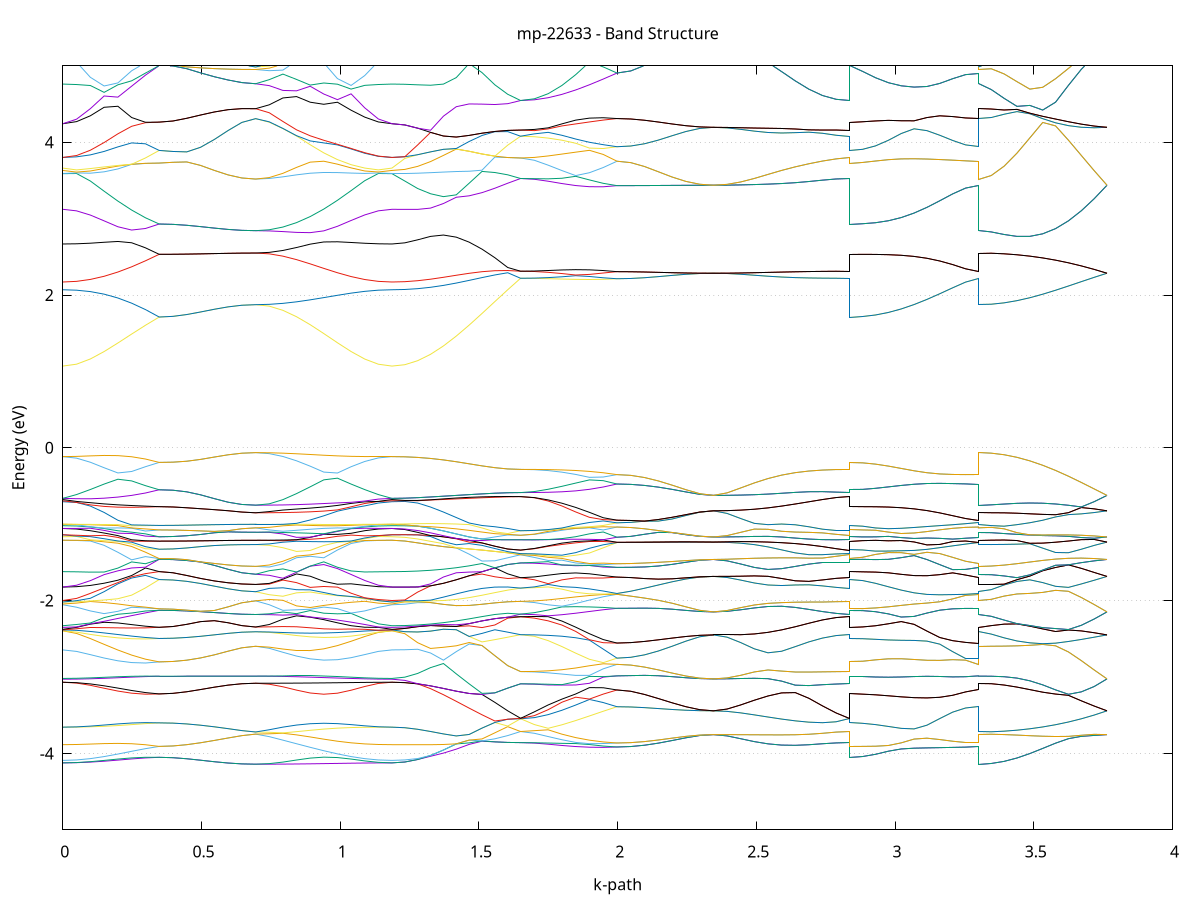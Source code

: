 set title 'mp-22633 - Band Structure'
set xlabel 'k-path'
set ylabel 'Energy (eV)'
set grid y
set yrange [-5:5]
set terminal png size 800,600
set output 'mp-22633_bands_gnuplot.png'
plot '-' using 1:2 with lines notitle, '-' using 1:2 with lines notitle, '-' using 1:2 with lines notitle, '-' using 1:2 with lines notitle, '-' using 1:2 with lines notitle, '-' using 1:2 with lines notitle, '-' using 1:2 with lines notitle, '-' using 1:2 with lines notitle, '-' using 1:2 with lines notitle, '-' using 1:2 with lines notitle, '-' using 1:2 with lines notitle, '-' using 1:2 with lines notitle, '-' using 1:2 with lines notitle, '-' using 1:2 with lines notitle, '-' using 1:2 with lines notitle, '-' using 1:2 with lines notitle, '-' using 1:2 with lines notitle, '-' using 1:2 with lines notitle, '-' using 1:2 with lines notitle, '-' using 1:2 with lines notitle, '-' using 1:2 with lines notitle, '-' using 1:2 with lines notitle, '-' using 1:2 with lines notitle, '-' using 1:2 with lines notitle, '-' using 1:2 with lines notitle, '-' using 1:2 with lines notitle, '-' using 1:2 with lines notitle, '-' using 1:2 with lines notitle, '-' using 1:2 with lines notitle, '-' using 1:2 with lines notitle, '-' using 1:2 with lines notitle, '-' using 1:2 with lines notitle, '-' using 1:2 with lines notitle, '-' using 1:2 with lines notitle, '-' using 1:2 with lines notitle, '-' using 1:2 with lines notitle, '-' using 1:2 with lines notitle, '-' using 1:2 with lines notitle, '-' using 1:2 with lines notitle, '-' using 1:2 with lines notitle, '-' using 1:2 with lines notitle, '-' using 1:2 with lines notitle, '-' using 1:2 with lines notitle, '-' using 1:2 with lines notitle, '-' using 1:2 with lines notitle, '-' using 1:2 with lines notitle, '-' using 1:2 with lines notitle, '-' using 1:2 with lines notitle, '-' using 1:2 with lines notitle, '-' using 1:2 with lines notitle, '-' using 1:2 with lines notitle, '-' using 1:2 with lines notitle, '-' using 1:2 with lines notitle, '-' using 1:2 with lines notitle, '-' using 1:2 with lines notitle, '-' using 1:2 with lines notitle, '-' using 1:2 with lines notitle, '-' using 1:2 with lines notitle, '-' using 1:2 with lines notitle, '-' using 1:2 with lines notitle, '-' using 1:2 with lines notitle, '-' using 1:2 with lines notitle, '-' using 1:2 with lines notitle, '-' using 1:2 with lines notitle, '-' using 1:2 with lines notitle, '-' using 1:2 with lines notitle, '-' using 1:2 with lines notitle, '-' using 1:2 with lines notitle, '-' using 1:2 with lines notitle, '-' using 1:2 with lines notitle, '-' using 1:2 with lines notitle, '-' using 1:2 with lines notitle, '-' using 1:2 with lines notitle, '-' using 1:2 with lines notitle, '-' using 1:2 with lines notitle, '-' using 1:2 with lines notitle, '-' using 1:2 with lines notitle, '-' using 1:2 with lines notitle, '-' using 1:2 with lines notitle, '-' using 1:2 with lines notitle, '-' using 1:2 with lines notitle, '-' using 1:2 with lines notitle, '-' using 1:2 with lines notitle, '-' using 1:2 with lines notitle, '-' using 1:2 with lines notitle, '-' using 1:2 with lines notitle, '-' using 1:2 with lines notitle, '-' using 1:2 with lines notitle, '-' using 1:2 with lines notitle, '-' using 1:2 with lines notitle, '-' using 1:2 with lines notitle, '-' using 1:2 with lines notitle, '-' using 1:2 with lines notitle, '-' using 1:2 with lines notitle, '-' using 1:2 with lines notitle, '-' using 1:2 with lines notitle, '-' using 1:2 with lines notitle, '-' using 1:2 with lines notitle, '-' using 1:2 with lines notitle, '-' using 1:2 with lines notitle, '-' using 1:2 with lines notitle, '-' using 1:2 with lines notitle, '-' using 1:2 with lines notitle, '-' using 1:2 with lines notitle, '-' using 1:2 with lines notitle, '-' using 1:2 with lines notitle, '-' using 1:2 with lines notitle, '-' using 1:2 with lines notitle, '-' using 1:2 with lines notitle, '-' using 1:2 with lines notitle, '-' using 1:2 with lines notitle, '-' using 1:2 with lines notitle, '-' using 1:2 with lines notitle, '-' using 1:2 with lines notitle, '-' using 1:2 with lines notitle, '-' using 1:2 with lines notitle, '-' using 1:2 with lines notitle, '-' using 1:2 with lines notitle, '-' using 1:2 with lines notitle, '-' using 1:2 with lines notitle, '-' using 1:2 with lines notitle, '-' using 1:2 with lines notitle, '-' using 1:2 with lines notitle, '-' using 1:2 with lines notitle, '-' using 1:2 with lines notitle, '-' using 1:2 with lines notitle, '-' using 1:2 with lines notitle, '-' using 1:2 with lines notitle, '-' using 1:2 with lines notitle, '-' using 1:2 with lines notitle, '-' using 1:2 with lines notitle, '-' using 1:2 with lines notitle, '-' using 1:2 with lines notitle, '-' using 1:2 with lines notitle, '-' using 1:2 with lines notitle, '-' using 1:2 with lines notitle, '-' using 1:2 with lines notitle, '-' using 1:2 with lines notitle, '-' using 1:2 with lines notitle, '-' using 1:2 with lines notitle, '-' using 1:2 with lines notitle, '-' using 1:2 with lines notitle, '-' using 1:2 with lines notitle, '-' using 1:2 with lines notitle, '-' using 1:2 with lines notitle, '-' using 1:2 with lines notitle, '-' using 1:2 with lines notitle, '-' using 1:2 with lines notitle, '-' using 1:2 with lines notitle, '-' using 1:2 with lines notitle, '-' using 1:2 with lines notitle, '-' using 1:2 with lines notitle, '-' using 1:2 with lines notitle, '-' using 1:2 with lines notitle, '-' using 1:2 with lines notitle, '-' using 1:2 with lines notitle, '-' using 1:2 with lines notitle, '-' using 1:2 with lines notitle, '-' using 1:2 with lines notitle, '-' using 1:2 with lines notitle, '-' using 1:2 with lines notitle, '-' using 1:2 with lines notitle, '-' using 1:2 with lines notitle, '-' using 1:2 with lines notitle, '-' using 1:2 with lines notitle, '-' using 1:2 with lines notitle, '-' using 1:2 with lines notitle, '-' using 1:2 with lines notitle, '-' using 1:2 with lines notitle, '-' using 1:2 with lines notitle, '-' using 1:2 with lines notitle, '-' using 1:2 with lines notitle, '-' using 1:2 with lines notitle, '-' using 1:2 with lines notitle, '-' using 1:2 with lines notitle, '-' using 1:2 with lines notitle, '-' using 1:2 with lines notitle, '-' using 1:2 with lines notitle, '-' using 1:2 with lines notitle, '-' using 1:2 with lines notitle, '-' using 1:2 with lines notitle, '-' using 1:2 with lines notitle, '-' using 1:2 with lines notitle, '-' using 1:2 with lines notitle, '-' using 1:2 with lines notitle, '-' using 1:2 with lines notitle, '-' using 1:2 with lines notitle, '-' using 1:2 with lines notitle, '-' using 1:2 with lines notitle, '-' using 1:2 with lines notitle, '-' using 1:2 with lines notitle, '-' using 1:2 with lines notitle, '-' using 1:2 with lines notitle, '-' using 1:2 with lines notitle, '-' using 1:2 with lines notitle, '-' using 1:2 with lines notitle, '-' using 1:2 with lines notitle, '-' using 1:2 with lines notitle, '-' using 1:2 with lines notitle, '-' using 1:2 with lines notitle, '-' using 1:2 with lines notitle, '-' using 1:2 with lines notitle, '-' using 1:2 with lines notitle, '-' using 1:2 with lines notitle, '-' using 1:2 with lines notitle, '-' using 1:2 with lines notitle, '-' using 1:2 with lines notitle, '-' using 1:2 with lines notitle, '-' using 1:2 with lines notitle, '-' using 1:2 with lines notitle, '-' using 1:2 with lines notitle, '-' using 1:2 with lines notitle, '-' using 1:2 with lines notitle, '-' using 1:2 with lines notitle, '-' using 1:2 with lines notitle, '-' using 1:2 with lines notitle, '-' using 1:2 with lines notitle, '-' using 1:2 with lines notitle, '-' using 1:2 with lines notitle, '-' using 1:2 with lines notitle, '-' using 1:2 with lines notitle, '-' using 1:2 with lines notitle, '-' using 1:2 with lines notitle, '-' using 1:2 with lines notitle, '-' using 1:2 with lines notitle, '-' using 1:2 with lines notitle, '-' using 1:2 with lines notitle, '-' using 1:2 with lines notitle, '-' using 1:2 with lines notitle, '-' using 1:2 with lines notitle, '-' using 1:2 with lines notitle, '-' using 1:2 with lines notitle, '-' using 1:2 with lines notitle, '-' using 1:2 with lines notitle, '-' using 1:2 with lines notitle, '-' using 1:2 with lines notitle, '-' using 1:2 with lines notitle, '-' using 1:2 with lines notitle, '-' using 1:2 with lines notitle, '-' using 1:2 with lines notitle
0.000000 -17.948110
0.049649 -17.948610
0.099298 -17.949810
0.148947 -17.950910
0.198596 -17.951710
0.248245 -17.952110
0.297893 -17.952110
0.347542 -17.951810
0.347542 -17.951810
0.397191 -17.951610
0.446840 -17.950910
0.496489 -17.950010
0.546138 -17.948910
0.595787 -17.947910
0.645436 -17.947210
0.695085 -17.946910
0.695085 -17.946910
0.744235 -17.947410
0.793384 -17.948610
0.842534 -17.950110
0.891684 -17.951310
0.940834 -17.952110
0.989984 -17.952110
1.039134 -17.951310
1.088284 -17.950110
1.137434 -17.948710
1.186584 -17.948110
1.186584 -17.948110
1.232943 -17.944310
1.279302 -17.933010
1.325661 -17.923210
1.372020 -17.921610
1.418378 -17.919710
1.464737 -17.917310
1.511096 -17.914710
1.557455 -17.911810
1.603814 -17.908710
1.650173 -17.905610
1.650173 -17.905610
1.699822 -17.905610
1.749471 -17.905510
1.799120 -17.905410
1.848769 -17.905310
1.898418 -17.905210
1.948067 -17.905110
1.997716 -17.905010
1.997716 -17.905010
2.047365 -17.905010
2.097013 -17.905010
2.146662 -17.905010
2.196311 -17.904910
2.245960 -17.904910
2.295609 -17.904910
2.345258 -17.904910
2.345258 -17.904910
2.394408 -17.904910
2.443558 -17.905010
2.492708 -17.905010
2.541858 -17.905110
2.591007 -17.905210
2.640157 -17.905310
2.689307 -17.905410
2.738457 -17.905510
2.787607 -17.905610
2.836757 -17.905610
2.836757 -17.951810
2.883116 -17.948010
2.929475 -17.936710
2.975834 -17.918310
3.022193 -17.916710
3.068552 -17.915310
3.114911 -17.913510
3.161270 -17.911510
3.207629 -17.909410
3.253988 -17.907210
3.300347 -17.905010
3.300347 -17.946910
3.346706 -17.943110
3.393065 -17.931710
3.439424 -17.917710
3.485783 -17.916510
3.532142 -17.915010
3.578501 -17.913310
3.624860 -17.911410
3.671218 -17.909310
3.717577 -17.907110
3.763936 -17.904910
e
0.000000 -17.948110
0.049649 -17.948210
0.099298 -17.948510
0.148947 -17.949110
0.198596 -17.949710
0.248245 -17.950510
0.297893 -17.951210
0.347542 -17.951810
0.347542 -17.951810
0.397191 -17.951510
0.446840 -17.950910
0.496489 -17.950010
0.546138 -17.948910
0.595787 -17.947910
0.645436 -17.947210
0.695085 -17.946910
0.695085 -17.946910
0.744235 -17.946910
0.793384 -17.947010
0.842534 -17.947210
0.891684 -17.947310
0.940834 -17.947510
0.989984 -17.947710
1.039134 -17.947810
1.088284 -17.948010
1.137434 -17.948110
1.186584 -17.948110
1.186584 -17.948110
1.232943 -17.944310
1.279302 -17.933010
1.325661 -17.914210
1.372020 -17.912210
1.418378 -17.911210
1.464737 -17.910110
1.511096 -17.908810
1.557455 -17.907510
1.603814 -17.906110
1.650173 -17.905610
1.650173 -17.905610
1.699822 -17.905510
1.749471 -17.905510
1.799120 -17.905410
1.848769 -17.905310
1.898418 -17.905210
1.948067 -17.905110
1.997716 -17.905010
1.997716 -17.905010
2.047365 -17.905010
2.097013 -17.905010
2.146662 -17.905010
2.196311 -17.904910
2.245960 -17.904910
2.295609 -17.904910
2.345258 -17.904910
2.345258 -17.904910
2.394408 -17.904910
2.443558 -17.905010
2.492708 -17.905010
2.541858 -17.905110
2.591007 -17.905210
2.640157 -17.905310
2.689307 -17.905410
2.738457 -17.905510
2.787607 -17.905610
2.836757 -17.905610
2.836757 -17.951810
2.883116 -17.948010
2.929475 -17.936710
2.975834 -17.918310
3.022193 -17.916710
3.068552 -17.915210
3.114911 -17.913510
3.161270 -17.911510
3.207629 -17.909410
3.253988 -17.907210
3.300347 -17.905010
3.300347 -17.946910
3.346706 -17.943110
3.393065 -17.931710
3.439424 -17.917710
3.485783 -17.916510
3.532142 -17.915010
3.578501 -17.913310
3.624860 -17.911410
3.671218 -17.909310
3.717577 -17.907110
3.763936 -17.904910
e
0.000000 -17.931810
0.049649 -17.930710
0.099298 -17.927810
0.148947 -17.924110
0.198596 -17.923010
0.248245 -17.922010
0.297893 -17.920810
0.347542 -17.919510
0.347542 -17.919510
0.397191 -17.919510
0.446840 -17.919510
0.496489 -17.919410
0.546138 -17.919410
0.595787 -17.919310
0.645436 -17.919310
0.695085 -17.919210
0.695085 -17.919210
0.744235 -17.919410
0.793384 -17.919910
0.842534 -17.920510
0.891684 -17.921410
0.940834 -17.922310
0.989984 -17.923210
1.039134 -17.924910
1.088284 -17.928110
1.137434 -17.930710
1.186584 -17.931810
1.186584 -17.931810
1.232943 -17.928210
1.279302 -17.924310
1.325661 -17.914210
1.372020 -17.902010
1.418378 -17.900710
1.464737 -17.900810
1.511096 -17.901410
1.557455 -17.902410
1.603814 -17.903510
1.650173 -17.904810
1.650173 -17.904810
1.699822 -17.904810
1.749471 -17.904810
1.799120 -17.904810
1.848769 -17.904810
1.898418 -17.904910
1.948067 -17.905010
1.997716 -17.905010
1.997716 -17.905010
2.047365 -17.905010
2.097013 -17.904910
2.146662 -17.904910
2.196311 -17.904910
2.245960 -17.904910
2.295609 -17.904910
2.345258 -17.904910
2.345258 -17.904910
2.394408 -17.904910
2.443558 -17.904910
2.492708 -17.904910
2.541858 -17.904810
2.591007 -17.904810
2.640157 -17.904810
2.689307 -17.904810
2.738457 -17.904810
2.787607 -17.904810
2.836757 -17.904810
2.836757 -17.919510
2.883116 -17.919310
2.929475 -17.918810
2.975834 -17.917810
3.022193 -17.899710
3.068552 -17.897610
3.114911 -17.897910
3.161270 -17.899110
3.207629 -17.900810
3.253988 -17.902810
3.300347 -17.905010
3.300347 -17.919210
3.346706 -17.919110
3.393065 -17.918610
3.439424 -17.912810
3.485783 -17.898910
3.532142 -17.897810
3.578501 -17.898010
3.624860 -17.899110
3.671218 -17.900810
3.717577 -17.902710
3.763936 -17.904910
e
0.000000 -17.925310
0.049649 -17.925110
0.099298 -17.924610
0.148947 -17.924010
0.198596 -17.920210
0.248245 -17.917110
0.297893 -17.918310
0.347542 -17.919510
0.347542 -17.919510
0.397191 -17.919510
0.446840 -17.919510
0.496489 -17.919410
0.546138 -17.919410
0.595787 -17.919310
0.645436 -17.919310
0.695085 -17.919210
0.695085 -17.919210
0.744235 -17.919110
0.793384 -17.918810
0.842534 -17.918210
0.891684 -17.917710
0.940834 -17.919510
0.989984 -17.921910
1.039134 -17.924010
1.088284 -17.924710
1.137434 -17.925110
1.186584 -17.925310
1.186584 -17.925310
1.232943 -17.925010
1.279302 -17.918410
1.325661 -17.913010
1.372020 -17.894110
1.418378 -17.893910
1.464737 -17.895010
1.511096 -17.897010
1.557455 -17.899510
1.603814 -17.902510
1.650173 -17.904810
1.650173 -17.904810
1.699822 -17.904810
1.749471 -17.904810
1.799120 -17.904810
1.848769 -17.904810
1.898418 -17.904910
1.948067 -17.904910
1.997716 -17.905010
1.997716 -17.905010
2.047365 -17.905010
2.097013 -17.904910
2.146662 -17.904910
2.196311 -17.904910
2.245960 -17.904910
2.295609 -17.904910
2.345258 -17.904910
2.345258 -17.904910
2.394408 -17.904910
2.443558 -17.904910
2.492708 -17.904910
2.541858 -17.904810
2.591007 -17.904810
2.640157 -17.904810
2.689307 -17.904810
2.738457 -17.904810
2.787607 -17.904810
2.836757 -17.904810
2.836757 -17.919510
2.883116 -17.919310
2.929475 -17.918810
2.975834 -17.917810
3.022193 -17.899710
3.068552 -17.897610
3.114911 -17.897910
3.161270 -17.899110
3.207629 -17.900810
3.253988 -17.902810
3.300347 -17.905010
3.300347 -17.919210
3.346706 -17.919110
3.393065 -17.918610
3.439424 -17.912810
3.485783 -17.898910
3.532142 -17.897810
3.578501 -17.898010
3.624860 -17.899110
3.671218 -17.900810
3.717577 -17.902710
3.763936 -17.904910
e
0.000000 -17.914110
0.049649 -17.914210
0.099298 -17.914610
0.148947 -17.915210
0.198596 -17.916110
0.248245 -17.916610
0.297893 -17.913510
0.347542 -17.911010
0.347542 -17.911010
0.397191 -17.911210
0.446840 -17.911710
0.496489 -17.912510
0.546138 -17.913510
0.595787 -17.914410
0.645436 -17.915010
0.695085 -17.915310
0.695085 -17.915310
0.744235 -17.915410
0.793384 -17.915810
0.842534 -17.916510
0.891684 -17.917510
0.940834 -17.916710
0.989984 -17.915910
1.039134 -17.915110
1.088284 -17.914610
1.137434 -17.914210
1.186584 -17.914110
1.186584 -17.914110
1.232943 -17.913910
1.279302 -17.913610
1.325661 -17.907210
1.372020 -17.888110
1.418378 -17.854910
1.464737 -17.814910
1.511096 -17.768710
1.557455 -17.717010
1.603814 -17.661910
1.650173 -17.621810
1.650173 -17.621810
1.699822 -17.621510
1.749471 -17.620510
1.799120 -17.619010
1.848769 -17.616810
1.898418 -17.614110
1.948067 -17.610710
1.997716 -17.606810
1.997716 -17.606810
2.047365 -17.606210
2.097013 -17.604510
2.146662 -17.601910
2.196311 -17.598910
2.245960 -17.595910
2.295609 -17.593710
2.345258 -17.592810
2.345258 -17.592810
2.394408 -17.593910
2.443558 -17.596810
2.492708 -17.600910
2.541858 -17.605410
2.591007 -17.609810
2.640157 -17.613910
2.689307 -17.617210
2.738457 -17.619710
2.787607 -17.621310
2.836757 -17.621810
2.836757 -17.911010
2.883116 -17.909010
2.929475 -17.904210
2.975834 -17.899310
3.022193 -17.889010
3.068552 -17.857110
3.114911 -17.817110
3.161270 -17.770610
3.207629 -17.718110
3.253988 -17.660710
3.300347 -17.606810
3.300347 -17.915310
3.346706 -17.913110
3.393065 -17.907810
3.439424 -17.902310
3.485783 -17.886610
3.532142 -17.853210
3.578501 -17.813010
3.624860 -17.766210
3.671218 -17.713410
3.717577 -17.655310
3.763936 -17.592810
e
0.000000 -17.903110
0.049649 -17.903310
0.099298 -17.903810
0.148947 -17.904610
0.198596 -17.905710
0.248245 -17.907110
0.297893 -17.908910
0.347542 -17.911010
0.347542 -17.911010
0.397191 -17.911210
0.446840 -17.911710
0.496489 -17.912510
0.546138 -17.913410
0.595787 -17.914410
0.645436 -17.915010
0.695085 -17.915210
0.695085 -17.915210
0.744235 -17.914710
0.793384 -17.913210
0.842534 -17.911210
0.891684 -17.909210
0.940834 -17.907410
0.989984 -17.905910
1.039134 -17.904710
1.088284 -17.903810
1.137434 -17.903310
1.186584 -17.903110
1.186584 -17.903110
1.232943 -17.901910
1.279302 -17.898910
1.325661 -17.895810
1.372020 -17.888110
1.418378 -17.854910
1.464737 -17.814910
1.511096 -17.768710
1.557455 -17.717010
1.603814 -17.661910
1.650173 -17.621810
1.650173 -17.621810
1.699822 -17.621010
1.749471 -17.618810
1.799120 -17.615310
1.848769 -17.610610
1.898418 -17.605010
1.948067 -17.602410
1.997716 -17.606810
1.997716 -17.606810
2.047365 -17.606210
2.097013 -17.604510
2.146662 -17.601910
2.196311 -17.598910
2.245960 -17.595910
2.295609 -17.593710
2.345258 -17.592810
2.345258 -17.592810
2.394408 -17.593910
2.443558 -17.596810
2.492708 -17.600910
2.541858 -17.605410
2.591007 -17.609810
2.640157 -17.613910
2.689307 -17.617210
2.738457 -17.619710
2.787607 -17.621310
2.836757 -17.621810
2.836757 -17.911010
2.883116 -17.909010
2.929475 -17.904210
2.975834 -17.899310
3.022193 -17.889010
3.068552 -17.857110
3.114911 -17.817110
3.161270 -17.770610
3.207629 -17.718110
3.253988 -17.660710
3.300347 -17.606810
3.300347 -17.915210
3.346706 -17.913110
3.393065 -17.907810
3.439424 -17.902310
3.485783 -17.886610
3.532142 -17.853210
3.578501 -17.813010
3.624860 -17.766210
3.671218 -17.713410
3.717577 -17.655310
3.763936 -17.592810
e
0.000000 -17.890810
0.049649 -17.890310
0.099298 -17.888810
0.148947 -17.886210
0.198596 -17.882410
0.248245 -17.877510
0.297893 -17.871610
0.347542 -17.865110
0.347542 -17.865110
0.397191 -17.865210
0.446840 -17.865110
0.496489 -17.865110
0.546138 -17.865010
0.595787 -17.865010
0.645436 -17.864910
0.695085 -17.864910
0.695085 -17.864910
0.744235 -17.865610
0.793384 -17.867710
0.842534 -17.870910
0.891684 -17.874810
0.940834 -17.879010
0.989984 -17.883010
1.039134 -17.886410
1.088284 -17.888910
1.137434 -17.890310
1.186584 -17.890810
1.186584 -17.890810
1.232943 -17.890310
1.279302 -17.888010
1.325661 -17.879210
1.372020 -17.856910
1.418378 -17.823510
1.464737 -17.782310
1.511096 -17.734810
1.557455 -17.682110
1.603814 -17.625410
1.650173 -17.565910
1.650173 -17.565910
1.699822 -17.572910
1.749471 -17.579610
1.799120 -17.586010
1.848769 -17.591910
1.898418 -17.597410
1.948067 -17.598810
1.997716 -17.592510
1.997716 -17.592510
2.047365 -17.592510
2.097013 -17.592610
2.146662 -17.592610
2.196311 -17.592710
2.245960 -17.592810
2.295609 -17.592910
2.345258 -17.592810
2.345258 -17.592810
2.394408 -17.592610
2.443558 -17.591710
2.492708 -17.590310
2.541858 -17.588310
2.591007 -17.585910
2.640157 -17.582810
2.689307 -17.579310
2.738457 -17.575210
2.787607 -17.570710
2.836757 -17.565910
2.836757 -17.865110
2.883116 -17.863210
2.929475 -17.856010
2.975834 -17.841010
3.022193 -17.816610
3.068552 -17.783310
3.114911 -17.742310
3.161270 -17.695010
3.207629 -17.642510
3.253988 -17.588010
3.300347 -17.592510
3.300347 -17.864910
3.346706 -17.863110
3.393065 -17.856510
3.439424 -17.842410
3.485783 -17.818710
3.532142 -17.785810
3.578501 -17.745010
3.624860 -17.697510
3.671218 -17.644610
3.717577 -17.587310
3.763936 -17.592810
e
0.000000 -17.836110
0.049649 -17.836810
0.099298 -17.838910
0.148947 -17.842310
0.198596 -17.846910
0.248245 -17.852410
0.297893 -17.858610
0.347542 -17.865110
0.347542 -17.865110
0.397191 -17.865110
0.446840 -17.865110
0.496489 -17.865110
0.546138 -17.865010
0.595787 -17.865010
0.645436 -17.864910
0.695085 -17.864910
0.695085 -17.864910
0.744235 -17.864310
0.793384 -17.862210
0.842534 -17.859010
0.891684 -17.855010
0.940834 -17.850510
0.989984 -17.846010
1.039134 -17.841910
1.088284 -17.838810
1.137434 -17.836810
1.186584 -17.836110
1.186584 -17.836110
1.232943 -17.833510
1.279302 -17.824810
1.325661 -17.808610
1.372020 -17.783810
1.418378 -17.750410
1.464737 -17.709210
1.511096 -17.661410
1.557455 -17.607810
1.603814 -17.549610
1.650173 -17.565910
1.650173 -17.565910
1.699822 -17.566510
1.749471 -17.568310
1.799120 -17.571410
1.848769 -17.575510
1.898418 -17.580510
1.948067 -17.586310
1.997716 -17.592510
1.997716 -17.592510
2.047365 -17.592510
2.097013 -17.592610
2.146662 -17.592610
2.196311 -17.592710
2.245960 -17.592810
2.295609 -17.592910
2.345258 -17.592810
2.345258 -17.592810
2.394408 -17.592610
2.443558 -17.591710
2.492708 -17.590310
2.541858 -17.588310
2.591007 -17.585910
2.640157 -17.582810
2.689307 -17.579210
2.738457 -17.575210
2.787607 -17.570710
2.836757 -17.565910
2.836757 -17.865110
2.883116 -17.863210
2.929475 -17.856010
2.975834 -17.841010
3.022193 -17.816510
3.068552 -17.783310
3.114911 -17.742310
3.161270 -17.695010
3.207629 -17.642510
3.253988 -17.588010
3.300347 -17.592510
3.300347 -17.864910
3.346706 -17.863110
3.393065 -17.856510
3.439424 -17.842410
3.485783 -17.818710
3.532142 -17.785810
3.578501 -17.745010
3.624860 -17.697510
3.671218 -17.644610
3.717577 -17.587310
3.763936 -17.592810
e
0.000000 -17.407810
0.049649 -17.407810
0.099298 -17.407910
0.148947 -17.407910
0.198596 -17.408010
0.248245 -17.408210
0.297893 -17.408210
0.347542 -17.408210
0.347542 -17.408210
0.397191 -17.408310
0.446840 -17.408310
0.496489 -17.408410
0.546138 -17.408510
0.595787 -17.408610
0.645436 -17.408610
0.695085 -17.408610
0.695085 -17.408610
0.744235 -17.408610
0.793384 -17.408610
0.842534 -17.408510
0.891684 -17.408410
0.940834 -17.408210
0.989984 -17.408110
1.039134 -17.408010
1.088284 -17.407910
1.137434 -17.407810
1.186584 -17.407810
1.186584 -17.407810
1.232943 -17.407310
1.279302 -17.406010
1.325661 -17.403910
1.372020 -17.401610
1.418378 -17.399910
1.464737 -17.402210
1.511096 -17.419410
1.557455 -17.464510
1.603814 -17.523610
1.650173 -17.565910
1.650173 -17.565910
1.699822 -17.564910
1.749471 -17.562010
1.799120 -17.557410
1.848769 -17.551410
1.898418 -17.544010
1.948067 -17.535910
1.997716 -17.527310
1.997716 -17.527310
2.047365 -17.527310
2.097013 -17.527210
2.146662 -17.527210
2.196311 -17.527110
2.245960 -17.527010
2.295609 -17.527010
2.345258 -17.526910
2.345258 -17.526910
2.394408 -17.527510
2.443558 -17.529210
2.492708 -17.531910
2.541858 -17.535610
2.591007 -17.539910
2.640157 -17.544810
2.689307 -17.550010
2.738457 -17.555410
2.787607 -17.560710
2.836757 -17.565910
2.836757 -17.408210
2.883116 -17.407810
2.929475 -17.406410
2.975834 -17.404210
3.022193 -17.401610
3.068552 -17.399610
3.114911 -17.400910
3.161270 -17.417510
3.207629 -17.466310
3.253988 -17.527510
3.300347 -17.527310
3.300347 -17.408610
3.346706 -17.408210
3.393065 -17.406810
3.439424 -17.404610
3.485783 -17.402010
3.532142 -17.399910
3.578501 -17.401510
3.624860 -17.418010
3.671218 -17.465010
3.717577 -17.527910
3.763936 -17.526910
e
0.000000 -17.407810
0.049649 -17.407810
0.099298 -17.407910
0.148947 -17.407910
0.198596 -17.408010
0.248245 -17.408110
0.297893 -17.408210
0.347542 -17.408210
0.347542 -17.408210
0.397191 -17.408310
0.446840 -17.408310
0.496489 -17.408410
0.546138 -17.408510
0.595787 -17.408610
0.645436 -17.408610
0.695085 -17.408610
0.695085 -17.408610
0.744235 -17.408610
0.793384 -17.408610
0.842534 -17.408510
0.891684 -17.408410
0.940834 -17.408210
0.989984 -17.408110
1.039134 -17.408010
1.088284 -17.407910
1.137434 -17.407810
1.186584 -17.407810
1.186584 -17.407810
1.232943 -17.407310
1.279302 -17.406010
1.325661 -17.403910
1.372020 -17.401610
1.418378 -17.399910
1.464737 -17.402210
1.511096 -17.419410
1.557455 -17.464510
1.603814 -17.523610
1.650173 -17.565910
1.650173 -17.565810
1.699822 -17.558610
1.749471 -17.551110
1.799120 -17.543510
1.848769 -17.536010
1.898418 -17.528510
1.948067 -17.521310
1.997716 -17.527310
1.997716 -17.527310
2.047365 -17.527310
2.097013 -17.527210
2.146662 -17.527210
2.196311 -17.527110
2.245960 -17.527010
2.295609 -17.527010
2.345258 -17.526910
2.345258 -17.526910
2.394408 -17.527510
2.443558 -17.529210
2.492708 -17.531910
2.541858 -17.535610
2.591007 -17.539910
2.640157 -17.544810
2.689307 -17.550010
2.738457 -17.555410
2.787607 -17.560710
2.836757 -17.565910
2.836757 -17.408210
2.883116 -17.407810
2.929475 -17.406310
2.975834 -17.404210
3.022193 -17.401610
3.068552 -17.399610
3.114911 -17.400910
3.161270 -17.417510
3.207629 -17.466310
3.253988 -17.527510
3.300347 -17.527310
3.300347 -17.408610
3.346706 -17.408210
3.393065 -17.406810
3.439424 -17.404610
3.485783 -17.402010
3.532142 -17.399910
3.578501 -17.401410
3.624860 -17.418010
3.671218 -17.465010
3.717577 -17.527910
3.763936 -17.526910
e
0.000000 -17.282210
0.049649 -17.282110
0.099298 -17.281810
0.148947 -17.281210
0.198596 -17.280610
0.248245 -17.280010
0.297893 -17.279510
0.347542 -17.279310
0.347542 -17.279310
0.397191 -17.279410
0.446840 -17.279710
0.496489 -17.280210
0.546138 -17.280710
0.595787 -17.281210
0.645436 -17.281510
0.695085 -17.281610
0.695085 -17.281610
0.744235 -17.281610
0.793384 -17.281710
0.842534 -17.281710
0.891684 -17.281810
0.940834 -17.281910
0.989984 -17.282010
1.039134 -17.282110
1.088284 -17.282210
1.137434 -17.282210
1.186584 -17.282210
1.186584 -17.282210
1.232943 -17.283110
1.279302 -17.285810
1.325661 -17.290210
1.372020 -17.296210
1.418378 -17.304110
1.464737 -17.328510
1.511096 -17.384610
1.557455 -17.444010
1.603814 -17.504910
1.650173 -17.488210
1.650173 -17.488110
1.699822 -17.489110
1.749471 -17.492110
1.799120 -17.496810
1.848769 -17.503110
1.898418 -17.510510
1.948067 -17.518710
1.997716 -17.514510
1.997716 -17.514510
2.047365 -17.515010
2.097013 -17.516510
2.146662 -17.518810
2.196311 -17.521510
2.245960 -17.524210
2.295609 -17.526210
2.345258 -17.526910
2.345258 -17.526910
2.394408 -17.525710
2.443558 -17.522110
2.492708 -17.517110
2.541858 -17.511210
2.591007 -17.505310
2.640157 -17.499710
2.689307 -17.494910
2.738457 -17.491310
2.787607 -17.488910
2.836757 -17.488210
2.836757 -17.279310
2.883116 -17.280210
2.929475 -17.282710
2.975834 -17.286910
3.022193 -17.292410
3.068552 -17.299210
3.114911 -17.308010
3.161270 -17.357210
3.207629 -17.404310
3.253988 -17.461410
3.300347 -17.514510
3.300347 -17.281610
3.346706 -17.282510
3.393065 -17.285110
3.439424 -17.289510
3.485783 -17.295410
3.532142 -17.303010
3.578501 -17.313210
3.624860 -17.341610
3.671218 -17.402510
3.717577 -17.464810
3.763936 -17.526910
e
0.000000 -17.282210
0.049649 -17.282110
0.099298 -17.281610
0.148947 -17.281010
0.198596 -17.280310
0.248245 -17.279710
0.297893 -17.279310
0.347542 -17.279310
0.347542 -17.279310
0.397191 -17.279410
0.446840 -17.279710
0.496489 -17.280210
0.546138 -17.280710
0.595787 -17.281210
0.645436 -17.281510
0.695085 -17.281610
0.695085 -17.281610
0.744235 -17.281410
0.793384 -17.280810
0.842534 -17.280010
0.891684 -17.279410
0.940834 -17.279310
0.989984 -17.279610
1.039134 -17.280410
1.088284 -17.281310
1.137434 -17.282010
1.186584 -17.282210
1.186584 -17.282210
1.232943 -17.283110
1.279302 -17.285810
1.325661 -17.290210
1.372020 -17.296210
1.418378 -17.304110
1.464737 -17.314810
1.511096 -17.331910
1.557455 -17.360610
1.603814 -17.424710
1.650173 -17.488110
1.650173 -17.488110
1.699822 -17.488810
1.749471 -17.490610
1.799120 -17.493610
1.848769 -17.497610
1.898418 -17.502510
1.948067 -17.508210
1.997716 -17.514510
1.997716 -17.514510
2.047365 -17.515010
2.097013 -17.516510
2.146662 -17.518810
2.196311 -17.521510
2.245960 -17.524210
2.295609 -17.526210
2.345258 -17.526910
2.345258 -17.526910
2.394408 -17.525710
2.443558 -17.522110
2.492708 -17.517110
2.541858 -17.511210
2.591007 -17.505310
2.640157 -17.499710
2.689307 -17.494910
2.738457 -17.491310
2.787607 -17.488910
2.836757 -17.488110
2.836757 -17.279310
2.883116 -17.280210
2.929475 -17.282710
2.975834 -17.286910
3.022193 -17.292410
3.068552 -17.299210
3.114911 -17.308010
3.161270 -17.357210
3.207629 -17.404310
3.253988 -17.461410
3.300347 -17.514510
3.300347 -17.281610
3.346706 -17.282510
3.393065 -17.285110
3.439424 -17.289510
3.485783 -17.295410
3.532142 -17.302910
3.578501 -17.313210
3.624860 -17.341610
3.671218 -17.402510
3.717577 -17.464810
3.763936 -17.526910
e
0.000000 -17.146910
0.049649 -17.145910
0.099298 -17.142710
0.148947 -17.137510
0.198596 -17.130510
0.248245 -17.121910
0.297893 -17.111910
0.347542 -17.100810
0.347542 -17.100810
0.397191 -17.100510
0.446840 -17.099610
0.496489 -17.098210
0.546138 -17.096810
0.595787 -17.095410
0.645436 -17.094410
0.695085 -17.094110
0.695085 -17.094110
0.744235 -17.095810
0.793384 -17.100610
0.842534 -17.107610
0.891684 -17.115610
0.940834 -17.123810
0.989984 -17.131410
1.039134 -17.137910
1.088284 -17.142810
1.137434 -17.145910
1.186584 -17.146910
1.186584 -17.146910
1.232943 -17.152610
1.279302 -17.169210
1.325661 -17.196310
1.372020 -17.232810
1.418378 -17.277510
1.464737 -17.314810
1.511096 -17.331910
1.557455 -17.343610
1.603814 -17.343010
1.650173 -17.337610
1.650173 -17.337610
1.699822 -17.337710
1.749471 -17.338010
1.799120 -17.338410
1.848769 -17.338810
1.898418 -17.339210
1.948067 -17.339410
1.997716 -17.339510
1.997716 -17.339510
2.047365 -17.339510
2.097013 -17.339510
2.146662 -17.339510
2.196311 -17.339510
2.245960 -17.339510
2.295609 -17.339510
2.345258 -17.339510
2.345258 -17.339510
2.394408 -17.339510
2.443558 -17.339310
2.492708 -17.339010
2.541858 -17.338710
2.591007 -17.338410
2.640157 -17.338110
2.689307 -17.337910
2.738457 -17.337710
2.787607 -17.337610
2.836757 -17.337610
2.836757 -17.100810
2.883116 -17.107010
2.929475 -17.125310
2.975834 -17.155410
3.022193 -17.196310
3.068552 -17.246810
3.114911 -17.302710
3.161270 -17.316310
3.207629 -17.338710
3.253988 -17.342610
3.300347 -17.339510
3.300347 -17.094110
3.346706 -17.100010
3.393065 -17.117610
3.439424 -17.146110
3.485783 -17.184310
3.532142 -17.230710
3.578501 -17.283810
3.624860 -17.332610
3.671218 -17.346310
3.717577 -17.345510
3.763936 -17.339510
e
0.000000 -17.037710
0.049649 -17.039810
0.099298 -17.045810
0.148947 -17.054610
0.198596 -17.065310
0.248245 -17.077010
0.297893 -17.089010
0.347542 -17.100810
0.347542 -17.100810
0.397191 -17.100510
0.446840 -17.099610
0.496489 -17.098310
0.546138 -17.096810
0.595787 -17.095410
0.645436 -17.094410
0.695085 -17.094110
0.695085 -17.094110
0.744235 -17.093010
0.793384 -17.089810
0.842534 -17.084810
0.891684 -17.078110
0.940834 -17.070110
0.989984 -17.061510
1.039134 -17.053010
1.088284 -17.045310
1.137434 -17.039710
1.186584 -17.037710
1.186584 -17.037710
1.232943 -17.044110
1.279302 -17.062810
1.325661 -17.093010
1.372020 -17.135210
1.418378 -17.199110
1.464737 -17.260410
1.511096 -17.301510
1.557455 -17.343610
1.603814 -17.343010
1.650173 -17.337610
1.650173 -17.337610
1.699822 -17.337510
1.749471 -17.337410
1.799120 -17.337710
1.848769 -17.338310
1.898418 -17.338910
1.948067 -17.339310
1.997716 -17.339510
1.997716 -17.339510
2.047365 -17.339510
2.097013 -17.339510
2.146662 -17.339510
2.196311 -17.339510
2.245960 -17.339510
2.295609 -17.339510
2.345258 -17.339510
2.345258 -17.339510
2.394408 -17.339510
2.443558 -17.339310
2.492708 -17.339010
2.541858 -17.338710
2.591007 -17.338410
2.640157 -17.338110
2.689307 -17.337810
2.738457 -17.337710
2.787607 -17.337610
2.836757 -17.337610
2.836757 -17.100810
2.883116 -17.107010
2.929475 -17.125310
2.975834 -17.155410
3.022193 -17.196310
3.068552 -17.246810
3.114911 -17.302710
3.161270 -17.316310
3.207629 -17.338610
3.253988 -17.342610
3.300347 -17.339510
3.300347 -17.094110
3.346706 -17.100010
3.393065 -17.117610
3.439424 -17.146110
3.485783 -17.184310
3.532142 -17.230710
3.578501 -17.283810
3.624860 -17.332610
3.671218 -17.346310
3.717577 -17.345510
3.763936 -17.339510
e
0.000000 -16.987810
0.049649 -16.988010
0.099298 -16.988310
0.148947 -16.988910
0.198596 -16.989410
0.248245 -16.989710
0.297893 -16.989710
0.347542 -16.989310
0.347542 -16.989310
0.397191 -16.989510
0.446840 -16.990010
0.496489 -16.990710
0.546138 -16.991510
0.595787 -16.992210
0.645436 -16.992710
0.695085 -16.992910
0.695085 -16.992910
0.744235 -16.993410
0.793384 -16.994710
0.842534 -16.996210
0.891684 -16.997210
0.940834 -16.997010
0.989984 -16.995610
1.039134 -16.993210
1.088284 -16.990610
1.137434 -16.988610
1.186584 -16.987810
1.186584 -16.987810
1.232943 -16.998610
1.279302 -17.029610
1.325661 -17.076810
1.372020 -17.135210
1.418378 -17.199110
1.464737 -17.260410
1.511096 -17.301510
1.557455 -17.318410
1.603814 -17.328910
1.650173 -17.336710
1.650173 -17.336710
1.699822 -17.336810
1.749471 -17.337110
1.799120 -17.337210
1.848769 -17.337010
1.898418 -17.336710
1.948067 -17.336610
1.997716 -17.336510
1.997716 -17.336510
2.047365 -17.336610
2.097013 -17.337010
2.146662 -17.337710
2.196311 -17.338310
2.245960 -17.339010
2.295609 -17.339410
2.345258 -17.339510
2.345258 -17.339510
2.394408 -17.339510
2.443558 -17.339210
2.492708 -17.338810
2.541858 -17.338410
2.591007 -17.337910
2.640157 -17.337510
2.689307 -17.337110
2.738457 -17.336910
2.787607 -17.336710
2.836757 -17.336710
2.836757 -16.989310
2.883116 -16.999710
2.929475 -17.029610
2.975834 -17.075010
3.022193 -17.130810
3.068552 -17.191610
3.114911 -17.252510
3.161270 -17.306010
3.207629 -17.322410
3.253988 -17.330610
3.300347 -17.336510
3.300347 -16.992910
3.346706 -17.003710
3.393065 -17.034710
3.439424 -17.082010
3.485783 -17.140610
3.532142 -17.205310
3.578501 -17.268010
3.624860 -17.307810
3.671218 -17.321810
3.717577 -17.331410
3.763936 -17.339510
e
0.000000 -16.987810
0.049649 -16.987610
0.099298 -16.987110
0.148947 -16.986910
0.198596 -16.987110
0.248245 -16.987810
0.297893 -16.988610
0.347542 -16.989310
0.347542 -16.989310
0.397191 -16.989510
0.446840 -16.990010
0.496489 -16.990710
0.546138 -16.991510
0.595787 -16.992210
0.645436 -16.992710
0.695085 -16.992910
0.695085 -16.992910
0.744235 -16.992010
0.793384 -16.989710
0.842534 -16.986910
0.891684 -16.984310
0.940834 -16.982710
0.989984 -16.982310
1.039134 -16.983310
1.088284 -16.985110
1.137434 -16.987010
1.186584 -16.987810
1.186584 -16.987810
1.232943 -16.998610
1.279302 -17.029610
1.325661 -17.076810
1.372020 -17.133410
1.418378 -17.182210
1.464737 -17.237610
1.511096 -17.297710
1.557455 -17.318410
1.603814 -17.328910
1.650173 -17.336710
1.650173 -17.336610
1.699822 -17.336610
1.749471 -17.336610
1.799120 -17.336510
1.848769 -17.336410
1.898418 -17.336410
1.948067 -17.336410
1.997716 -17.336510
1.997716 -17.336510
2.047365 -17.336610
2.097013 -17.337010
2.146662 -17.337710
2.196311 -17.338310
2.245960 -17.339010
2.295609 -17.339410
2.345258 -17.339510
2.345258 -17.339510
2.394408 -17.339510
2.443558 -17.339210
2.492708 -17.338810
2.541858 -17.338410
2.591007 -17.337910
2.640157 -17.337510
2.689307 -17.337110
2.738457 -17.336910
2.787607 -17.336710
2.836757 -17.336610
2.836757 -16.989310
2.883116 -16.999810
2.929475 -17.029610
2.975834 -17.075010
3.022193 -17.130810
3.068552 -17.191610
3.114911 -17.252510
3.161270 -17.306010
3.207629 -17.322410
3.253988 -17.330610
3.300347 -17.336510
3.300347 -16.992910
3.346706 -17.003710
3.393065 -17.034710
3.439424 -17.081910
3.485783 -17.140610
3.532142 -17.205310
3.578501 -17.268010
3.624860 -17.307810
3.671218 -17.321810
3.717577 -17.331410
3.763936 -17.339510
e
0.000000 -15.814410
0.049649 -15.813910
0.099298 -15.812710
0.148947 -15.810810
0.198596 -15.808810
0.248245 -15.806810
0.297893 -15.805210
0.347542 -15.804210
0.347542 -15.804210
0.397191 -15.804510
0.446840 -15.805410
0.496489 -15.806510
0.546138 -15.807810
0.595787 -15.808910
0.645436 -15.809710
0.695085 -15.810010
0.695085 -15.810010
0.744235 -15.810010
0.793384 -15.810010
0.842534 -15.810110
0.891684 -15.810210
0.940834 -15.810510
0.989984 -15.811010
1.039134 -15.811810
1.088284 -15.812910
1.137434 -15.813910
1.186584 -15.814410
1.186584 -15.814410
1.232943 -15.813010
1.279302 -15.809010
1.325661 -15.802410
1.372020 -15.793310
1.418378 -15.781810
1.464737 -15.768210
1.511096 -15.752710
1.557455 -15.735810
1.603814 -15.718910
1.650173 -15.707310
1.650173 -15.707310
1.699822 -15.707310
1.749471 -15.707110
1.799120 -15.706910
1.848769 -15.706610
1.898418 -15.706210
1.948067 -15.705710
1.997716 -15.705310
1.997716 -15.705310
2.047365 -15.705310
2.097013 -15.705310
2.146662 -15.705310
2.196311 -15.705310
2.245960 -15.705310
2.295609 -15.705410
2.345258 -15.705410
2.345258 -15.705410
2.394408 -15.705410
2.443558 -15.705510
2.492708 -15.705710
2.541858 -15.705910
2.591007 -15.706210
2.640157 -15.706510
2.689307 -15.706810
2.738457 -15.707110
2.787607 -15.707310
2.836757 -15.707310
2.836757 -15.804210
2.883116 -15.803010
2.929475 -15.799410
2.975834 -15.793410
3.022193 -15.785110
3.068552 -15.774710
3.114911 -15.762310
3.161270 -15.748310
3.207629 -15.733210
3.253988 -15.717910
3.300347 -15.705310
3.300347 -15.810010
3.346706 -15.808710
3.393065 -15.804710
3.439424 -15.798310
3.485783 -15.789510
3.532142 -15.778410
3.578501 -15.765410
3.624860 -15.750710
3.671218 -15.735010
3.717577 -15.719110
3.763936 -15.705410
e
0.000000 -15.806310
0.049649 -15.806110
0.099298 -15.805710
0.148947 -15.805110
0.198596 -15.804410
0.248245 -15.804010
0.297893 -15.803810
0.347542 -15.804210
0.347542 -15.804210
0.397191 -15.804510
0.446840 -15.805410
0.496489 -15.806510
0.546138 -15.807810
0.595787 -15.808910
0.645436 -15.809710
0.695085 -15.810010
0.695085 -15.810010
0.744235 -15.809410
0.793384 -15.808010
0.842534 -15.806210
0.891684 -15.804710
0.940834 -15.803910
0.989984 -15.804010
1.039134 -15.804810
1.088284 -15.805610
1.137434 -15.806110
1.186584 -15.806310
1.186584 -15.806310
1.232943 -15.805010
1.279302 -15.801110
1.325661 -15.794710
1.372020 -15.786110
1.418378 -15.775210
1.464737 -15.762510
1.511096 -15.748410
1.557455 -15.733510
1.603814 -15.718410
1.650173 -15.707310
1.650173 -15.707310
1.699822 -15.707210
1.749471 -15.707010
1.799120 -15.706710
1.848769 -15.706210
1.898418 -15.705710
1.948067 -15.705110
1.997716 -15.705310
1.997716 -15.705310
2.047365 -15.705310
2.097013 -15.705310
2.146662 -15.705310
2.196311 -15.705310
2.245960 -15.705310
2.295609 -15.705410
2.345258 -15.705410
2.345258 -15.705410
2.394408 -15.705410
2.443558 -15.705510
2.492708 -15.705710
2.541858 -15.705910
2.591007 -15.706210
2.640157 -15.706510
2.689307 -15.706810
2.738457 -15.707110
2.787607 -15.707310
2.836757 -15.707310
2.836757 -15.804210
2.883116 -15.803010
2.929475 -15.799410
2.975834 -15.793410
3.022193 -15.785110
3.068552 -15.774710
3.114911 -15.762310
3.161270 -15.748310
3.207629 -15.733210
3.253988 -15.717910
3.300347 -15.705310
3.300347 -15.810010
3.346706 -15.808710
3.393065 -15.804710
3.439424 -15.798310
3.485783 -15.789510
3.532142 -15.778410
3.578501 -15.765410
3.624860 -15.750710
3.671218 -15.735010
3.717577 -15.719110
3.763936 -15.705410
e
0.000000 -15.786810
0.049649 -15.786810
0.099298 -15.786810
0.148947 -15.786810
0.198596 -15.786810
0.248245 -15.786910
0.297893 -15.786910
0.347542 -15.786910
0.347542 -15.786910
0.397191 -15.786910
0.446840 -15.786810
0.496489 -15.786810
0.546138 -15.786810
0.595787 -15.786710
0.645436 -15.786710
0.695085 -15.786710
0.695085 -15.786710
0.744235 -15.786710
0.793384 -15.786710
0.842534 -15.786810
0.891684 -15.786810
0.940834 -15.786810
0.989984 -15.786810
1.039134 -15.786810
1.088284 -15.786810
1.137434 -15.786810
1.186584 -15.786810
1.186584 -15.786810
1.232943 -15.781510
1.279302 -15.768810
1.325661 -15.754910
1.372020 -15.742510
1.418378 -15.731310
1.464737 -15.720410
1.511096 -15.709410
1.557455 -15.701010
1.603814 -15.702110
1.650173 -15.702910
1.650173 -15.702910
1.699822 -15.703010
1.749471 -15.703210
1.799120 -15.703510
1.848769 -15.703910
1.898418 -15.704310
1.948067 -15.704810
1.997716 -15.704610
1.997716 -15.704610
2.047365 -15.704610
2.097013 -15.704810
2.146662 -15.704910
2.196311 -15.705110
2.245960 -15.705210
2.295609 -15.705310
2.345258 -15.705410
2.345258 -15.705410
2.394408 -15.705310
2.443558 -15.705110
2.492708 -15.704810
2.541858 -15.704410
2.591007 -15.704010
2.640157 -15.703610
2.689307 -15.703310
2.738457 -15.703110
2.787607 -15.703010
2.836757 -15.702910
2.836757 -15.786910
2.883116 -15.781810
2.929475 -15.769210
2.975834 -15.754910
3.022193 -15.742110
3.068552 -15.730710
3.114911 -15.719810
3.161270 -15.708910
3.207629 -15.698010
3.253988 -15.698310
3.300347 -15.704610
3.300347 -15.786710
3.346706 -15.781510
3.393065 -15.768910
3.439424 -15.754910
3.485783 -15.742310
3.532142 -15.731010
3.578501 -15.720010
3.624860 -15.709010
3.671218 -15.697810
3.717577 -15.697810
3.763936 -15.705410
e
0.000000 -15.786810
0.049649 -15.786810
0.099298 -15.786810
0.148947 -15.786810
0.198596 -15.786810
0.248245 -15.786910
0.297893 -15.786910
0.347542 -15.786910
0.347542 -15.786910
0.397191 -15.786910
0.446840 -15.786810
0.496489 -15.786810
0.546138 -15.786810
0.595787 -15.786710
0.645436 -15.786710
0.695085 -15.786710
0.695085 -15.786710
0.744235 -15.786710
0.793384 -15.786710
0.842534 -15.786710
0.891684 -15.786710
0.940834 -15.786810
0.989984 -15.786810
1.039134 -15.786810
1.088284 -15.786810
1.137434 -15.786810
1.186584 -15.786810
1.186584 -15.786810
1.232943 -15.781510
1.279302 -15.768810
1.325661 -15.754910
1.372020 -15.742510
1.418378 -15.731310
1.464737 -15.720410
1.511096 -15.709410
1.557455 -15.698310
1.603814 -15.694810
1.650173 -15.702910
1.650173 -15.702910
1.699822 -15.703010
1.749471 -15.703010
1.799120 -15.703210
1.848769 -15.703410
1.898418 -15.703710
1.948067 -15.704110
1.997716 -15.704610
1.997716 -15.704610
2.047365 -15.704610
2.097013 -15.704810
2.146662 -15.704910
2.196311 -15.705110
2.245960 -15.705210
2.295609 -15.705310
2.345258 -15.705410
2.345258 -15.705410
2.394408 -15.705310
2.443558 -15.705110
2.492708 -15.704810
2.541858 -15.704410
2.591007 -15.704010
2.640157 -15.703610
2.689307 -15.703310
2.738457 -15.703110
2.787607 -15.703010
2.836757 -15.702910
2.836757 -15.786910
2.883116 -15.781810
2.929475 -15.769210
2.975834 -15.754910
3.022193 -15.742110
3.068552 -15.730710
3.114911 -15.719810
3.161270 -15.708910
3.207629 -15.698010
3.253988 -15.698310
3.300347 -15.704610
3.300347 -15.786710
3.346706 -15.781510
3.393065 -15.768910
3.439424 -15.754910
3.485783 -15.742310
3.532142 -15.731010
3.578501 -15.720010
3.624860 -15.709010
3.671218 -15.697810
3.717577 -15.697810
3.763936 -15.705410
e
0.000000 -15.694310
0.049649 -15.695510
0.099298 -15.698610
0.148947 -15.702210
0.198596 -15.705510
0.248245 -15.707810
0.297893 -15.708910
0.347542 -15.708710
0.347542 -15.708710
0.397191 -15.707910
0.446840 -15.705910
0.496489 -15.702810
0.546138 -15.699210
0.595787 -15.695710
0.645436 -15.693110
0.695085 -15.692110
0.695085 -15.692110
0.744235 -15.694010
0.793384 -15.698710
0.842534 -15.704110
0.891684 -15.708410
0.940834 -15.710410
0.989984 -15.709410
1.039134 -15.705910
1.088284 -15.700910
1.137434 -15.696310
1.186584 -15.694310
1.186584 -15.694310
1.232943 -15.693510
1.279302 -15.693310
1.325661 -15.693110
1.372020 -15.696310
1.418378 -15.698910
1.464737 -15.700310
1.511096 -15.700810
1.557455 -15.698310
1.603814 -15.687210
1.650173 -15.682210
1.650173 -15.682210
1.699822 -15.682310
1.749471 -15.682610
1.799120 -15.682810
1.848769 -15.682910
1.898418 -15.682910
1.948067 -15.682710
1.997716 -15.682310
1.997716 -15.682310
2.047365 -15.682110
2.097013 -15.681710
2.146662 -15.681110
2.196311 -15.680510
2.245960 -15.679910
2.295609 -15.679410
2.345258 -15.679310
2.345258 -15.679310
2.394408 -15.679510
2.443558 -15.680010
2.492708 -15.680710
2.541858 -15.681310
2.591007 -15.681810
2.640157 -15.682110
2.689307 -15.682310
2.738457 -15.682310
2.787607 -15.682310
2.836757 -15.682210
2.836757 -15.708710
2.883116 -15.705210
2.929475 -15.695110
2.975834 -15.691010
3.022193 -15.692910
3.068552 -15.694410
3.114911 -15.695310
3.161270 -15.695910
3.207629 -15.696410
3.253988 -15.687810
3.300347 -15.682310
3.300347 -15.692110
3.346706 -15.687010
3.393065 -15.685610
3.439424 -15.688810
3.485783 -15.691210
3.532142 -15.692910
3.578501 -15.694010
3.624860 -15.694610
3.671218 -15.695410
3.717577 -15.686510
3.763936 -15.679310
e
0.000000 -15.694310
0.049649 -15.695010
0.099298 -15.697010
0.148947 -15.699610
0.198596 -15.702510
0.248245 -15.705210
0.297893 -15.707310
0.347542 -15.708710
0.347542 -15.708710
0.397191 -15.707910
0.446840 -15.705910
0.496489 -15.702810
0.546138 -15.699210
0.595787 -15.695710
0.645436 -15.693110
0.695085 -15.692110
0.695085 -15.692110
0.744235 -15.692110
0.793384 -15.692110
0.842534 -15.692210
0.891684 -15.692410
0.940834 -15.692710
0.989984 -15.693110
1.039134 -15.693510
1.088284 -15.693910
1.137434 -15.694210
1.186584 -15.694310
1.186584 -15.694310
1.232943 -15.689210
1.279302 -15.688110
1.325661 -15.692210
1.372020 -15.692910
1.418378 -15.692610
1.464737 -15.692310
1.511096 -15.692310
1.557455 -15.692710
1.603814 -15.687210
1.650173 -15.682210
1.650173 -15.682210
1.699822 -15.682210
1.749471 -15.682010
1.799120 -15.681810
1.848769 -15.681410
1.898418 -15.681110
1.948067 -15.681710
1.997716 -15.682310
1.997716 -15.682310
2.047365 -15.682110
2.097013 -15.681710
2.146662 -15.681110
2.196311 -15.680510
2.245960 -15.679910
2.295609 -15.679410
2.345258 -15.679210
2.345258 -15.679210
2.394408 -15.679510
2.443558 -15.680010
2.492708 -15.680710
2.541858 -15.681310
2.591007 -15.681810
2.640157 -15.682110
2.689307 -15.682310
2.738457 -15.682310
2.787607 -15.682310
2.836757 -15.682210
2.836757 -15.708710
2.883116 -15.705210
2.929475 -15.695110
2.975834 -15.691010
3.022193 -15.692910
3.068552 -15.694410
3.114911 -15.695310
3.161270 -15.695810
3.207629 -15.696410
3.253988 -15.687810
3.300347 -15.682310
3.300347 -15.692110
3.346706 -15.687010
3.393065 -15.685610
3.439424 -15.688810
3.485783 -15.691210
3.532142 -15.692910
3.578501 -15.694010
3.624860 -15.694610
3.671218 -15.695410
3.717577 -15.686510
3.763936 -15.679210
e
0.000000 -15.693510
0.049649 -15.693210
0.099298 -15.692310
0.148947 -15.690810
0.198596 -15.689010
0.248245 -15.686910
0.297893 -15.684710
0.347542 -15.682510
0.347542 -15.682510
0.397191 -15.682410
0.446840 -15.682110
0.496489 -15.681610
0.546138 -15.681110
0.595787 -15.680610
0.645436 -15.680310
0.695085 -15.680210
0.695085 -15.680210
0.744235 -15.680610
0.793384 -15.681610
0.842534 -15.683110
0.891684 -15.685010
0.940834 -15.687110
0.989984 -15.689110
1.039134 -15.690910
1.088284 -15.692310
1.137434 -15.693210
1.186584 -15.693510
1.186584 -15.693510
1.232943 -15.689210
1.279302 -15.686810
1.325661 -15.687910
1.372020 -15.687610
1.418378 -15.687310
1.464737 -15.687110
1.511096 -15.686810
1.557455 -15.686410
1.603814 -15.685410
1.650173 -15.678610
1.650173 -15.678610
1.699822 -15.678710
1.749471 -15.679110
1.799120 -15.679710
1.848769 -15.680410
1.898418 -15.681010
1.948067 -15.680610
1.997716 -15.680210
1.997716 -15.680210
2.047365 -15.680210
2.097013 -15.680110
2.146662 -15.679910
2.196311 -15.679710
2.245960 -15.679510
2.295609 -15.679310
2.345258 -15.679210
2.345258 -15.679210
2.394408 -15.679310
2.443558 -15.679310
2.492708 -15.679410
2.541858 -15.679410
2.591007 -15.679410
2.640157 -15.679310
2.689307 -15.679110
2.738457 -15.678810
2.787607 -15.678610
2.836757 -15.678610
2.836757 -15.682510
2.883116 -15.684010
2.929475 -15.686510
2.975834 -15.680710
3.022193 -15.679210
3.068552 -15.679810
3.114911 -15.680810
3.161270 -15.681910
3.207629 -15.682610
3.253988 -15.681710
3.300347 -15.680210
3.300347 -15.680210
3.346706 -15.682210
3.393065 -15.675910
3.439424 -15.676510
3.485783 -15.677410
3.532142 -15.678510
3.578501 -15.679710
3.624860 -15.680910
3.671218 -15.681810
3.717577 -15.681910
3.763936 -15.679210
e
0.000000 -15.688310
0.049649 -15.688010
0.099298 -15.687110
0.148947 -15.685710
0.198596 -15.683810
0.248245 -15.681410
0.297893 -15.680510
0.347542 -15.682510
0.347542 -15.682510
0.397191 -15.682410
0.446840 -15.682110
0.496489 -15.681610
0.546138 -15.681110
0.595787 -15.680610
0.645436 -15.680310
0.695085 -15.680210
0.695085 -15.680210
0.744235 -15.680110
0.793384 -15.679710
0.842534 -15.679110
0.891684 -15.680210
0.940834 -15.682210
0.989984 -15.684110
1.039134 -15.685810
1.088284 -15.687210
1.137434 -15.688010
1.186584 -15.688310
1.186584 -15.688310
1.232943 -15.688210
1.279302 -15.673210
1.325661 -15.665510
1.372020 -15.668010
1.418378 -15.671010
1.464737 -15.674210
1.511096 -15.677310
1.557455 -15.679910
1.603814 -15.681110
1.650173 -15.678610
1.650173 -15.678610
1.699822 -15.678610
1.749471 -15.678710
1.799120 -15.678910
1.848769 -15.679110
1.898418 -15.679510
1.948067 -15.679810
1.997716 -15.680210
1.997716 -15.680210
2.047365 -15.680210
2.097013 -15.680110
2.146662 -15.679910
2.196311 -15.679710
2.245960 -15.679510
2.295609 -15.679310
2.345258 -15.679210
2.345258 -15.679210
2.394408 -15.679310
2.443558 -15.679310
2.492708 -15.679410
2.541858 -15.679410
2.591007 -15.679410
2.640157 -15.679310
2.689307 -15.679110
2.738457 -15.678810
2.787607 -15.678610
2.836757 -15.678610
2.836757 -15.682510
2.883116 -15.684010
2.929475 -15.686510
2.975834 -15.680710
3.022193 -15.679210
3.068552 -15.679810
3.114911 -15.680810
3.161270 -15.681910
3.207629 -15.682610
3.253988 -15.681710
3.300347 -15.680210
3.300347 -15.680210
3.346706 -15.682210
3.393065 -15.675910
3.439424 -15.676510
3.485783 -15.677410
3.532142 -15.678510
3.578501 -15.679710
3.624860 -15.680910
3.671218 -15.681810
3.717577 -15.681910
3.763936 -15.679210
e
0.000000 -15.674910
0.049649 -15.675110
0.099298 -15.675510
0.148947 -15.676210
0.198596 -15.677310
0.248245 -15.678710
0.297893 -15.678810
0.347542 -15.675910
0.347542 -15.675910
0.397191 -15.675910
0.446840 -15.675810
0.496489 -15.675710
0.546138 -15.675610
0.595787 -15.675510
0.645436 -15.675410
0.695085 -15.675310
0.695085 -15.675310
0.744235 -15.675710
0.793384 -15.676710
0.842534 -15.678310
0.891684 -15.678410
0.940834 -15.677610
0.989984 -15.676810
1.039134 -15.676010
1.088284 -15.675410
1.137434 -15.675110
1.186584 -15.674910
1.186584 -15.674910
1.232943 -15.680110
1.279302 -15.673210
1.325661 -15.663910
1.372020 -15.660510
1.418378 -15.657110
1.464737 -15.654510
1.511096 -15.654810
1.557455 -15.661010
1.603814 -15.672710
1.650173 -15.678510
1.650173 -15.678510
1.699822 -15.678510
1.749471 -15.678010
1.799120 -15.677410
1.848769 -15.676510
1.898418 -15.675510
1.948067 -15.674610
1.997716 -15.674010
1.997716 -15.674010
2.047365 -15.674110
2.097013 -15.674210
2.146662 -15.674510
2.196311 -15.674810
2.245960 -15.675110
2.295609 -15.675310
2.345258 -15.675410
2.345258 -15.675410
2.394408 -15.675410
2.443558 -15.675310
2.492708 -15.675310
2.541858 -15.675510
2.591007 -15.675910
2.640157 -15.676510
2.689307 -15.677210
2.738457 -15.677910
2.787607 -15.678410
2.836757 -15.678510
2.836757 -15.675910
2.883116 -15.675910
2.929475 -15.675610
2.975834 -15.670110
3.022193 -15.653710
3.068552 -15.646510
3.114911 -15.645210
3.161270 -15.649410
3.207629 -15.658910
3.253988 -15.671110
3.300347 -15.674010
3.300347 -15.675310
3.346706 -15.675510
3.393065 -15.671210
3.439424 -15.654610
3.485783 -15.649210
3.532142 -15.645310
3.578501 -15.644610
3.624860 -15.649110
3.671218 -15.658810
3.717577 -15.670810
3.763936 -15.675410
e
0.000000 -15.669010
0.049649 -15.668910
0.099298 -15.668810
0.148947 -15.668710
0.198596 -15.668610
0.248245 -15.670210
0.297893 -15.673010
0.347542 -15.675910
0.347542 -15.675910
0.397191 -15.675910
0.446840 -15.675810
0.496489 -15.675710
0.546138 -15.675610
0.595787 -15.675510
0.645436 -15.675410
0.695085 -15.675310
0.695085 -15.675310
0.744235 -15.675110
0.793384 -15.674210
0.842534 -15.672810
0.891684 -15.671110
0.940834 -15.669110
0.989984 -15.669110
1.039134 -15.669010
1.088284 -15.668910
1.137434 -15.669010
1.186584 -15.669010
1.186584 -15.669010
1.232943 -15.668410
1.279302 -15.666610
1.325661 -15.649910
1.372020 -15.636910
1.418378 -15.636710
1.464737 -15.640710
1.511096 -15.647110
1.557455 -15.656910
1.603814 -15.669510
1.650173 -15.678510
1.650173 -15.678510
1.699822 -15.678410
1.749471 -15.677810
1.799120 -15.677010
1.848769 -15.676110
1.898418 -15.675310
1.948067 -15.674610
1.997716 -15.674010
1.997716 -15.674010
2.047365 -15.674110
2.097013 -15.674210
2.146662 -15.674510
2.196311 -15.674810
2.245960 -15.675110
2.295609 -15.675310
2.345258 -15.675410
2.345258 -15.675410
2.394408 -15.675410
2.443558 -15.675310
2.492708 -15.675310
2.541858 -15.675510
2.591007 -15.675910
2.640157 -15.676510
2.689307 -15.677210
2.738457 -15.677910
2.787607 -15.678410
2.836757 -15.678510
2.836757 -15.675910
2.883116 -15.675910
2.929475 -15.675610
2.975834 -15.670110
3.022193 -15.653710
3.068552 -15.646510
3.114911 -15.645210
3.161270 -15.649410
3.207629 -15.658910
3.253988 -15.671110
3.300347 -15.674010
3.300347 -15.675310
3.346706 -15.675510
3.393065 -15.671210
3.439424 -15.654610
3.485783 -15.649210
3.532142 -15.645310
3.578501 -15.644610
3.624860 -15.649110
3.671218 -15.658810
3.717577 -15.670810
3.763936 -15.675410
e
0.000000 -15.666610
0.049649 -15.666310
0.099298 -15.665710
0.148947 -15.665410
0.198596 -15.667610
0.248245 -15.668410
0.297893 -15.668010
0.347542 -15.667510
0.347542 -15.667510
0.397191 -15.667410
0.446840 -15.667410
0.496489 -15.667410
0.546138 -15.667610
0.595787 -15.667910
0.645436 -15.668310
0.695085 -15.668510
0.695085 -15.668510
0.744235 -15.668510
0.793384 -15.668710
0.842534 -15.668910
0.891684 -15.669010
0.940834 -15.669110
0.989984 -15.667010
1.039134 -15.665110
1.088284 -15.665410
1.137434 -15.666310
1.186584 -15.666610
1.186584 -15.666610
1.232943 -15.662410
1.279302 -15.663610
1.325661 -15.649910
1.372020 -15.636810
1.418378 -15.636710
1.464737 -15.640710
1.511096 -15.647110
1.557455 -15.655310
1.603814 -15.664710
1.650173 -15.672810
1.650173 -15.672810
1.699822 -15.672810
1.749471 -15.672810
1.799120 -15.672810
1.848769 -15.672910
1.898418 -15.673210
1.948067 -15.673510
1.997716 -15.673810
1.997716 -15.673810
2.047365 -15.673810
2.097013 -15.674010
2.146662 -15.674310
2.196311 -15.674710
2.245960 -15.675010
2.295609 -15.675310
2.345258 -15.675410
2.345258 -15.675410
2.394408 -15.675310
2.443558 -15.674910
2.492708 -15.674410
2.541858 -15.673810
2.591007 -15.673310
2.640157 -15.672910
2.689307 -15.672710
2.738457 -15.672710
2.787607 -15.672810
2.836757 -15.672810
2.836757 -15.667510
2.883116 -15.665110
2.929475 -15.659710
2.975834 -15.653110
3.022193 -15.643310
3.068552 -15.635310
3.114911 -15.639010
3.161270 -15.645910
3.207629 -15.654510
3.253988 -15.664010
3.300347 -15.673810
3.300347 -15.668510
3.346706 -15.665910
3.393065 -15.660510
3.439424 -15.648510
3.485783 -15.636510
3.532142 -15.636610
3.578501 -15.640610
3.624860 -15.647010
3.671218 -15.655210
3.717577 -15.664910
3.763936 -15.675410
e
0.000000 -15.662010
0.049649 -15.662410
0.099298 -15.663510
0.148947 -15.665310
0.198596 -15.665510
0.248245 -15.666010
0.297893 -15.666710
0.347542 -15.667510
0.347542 -15.667510
0.397191 -15.667410
0.446840 -15.667410
0.496489 -15.667410
0.546138 -15.667610
0.595787 -15.667910
0.645436 -15.668310
0.695085 -15.668510
0.695085 -15.668510
0.744235 -15.668110
0.793384 -15.666910
0.842534 -15.665310
0.891684 -15.664010
0.940834 -15.663210
0.989984 -15.663410
1.039134 -15.664310
1.088284 -15.663410
1.137434 -15.662310
1.186584 -15.662010
1.186584 -15.662010
1.232943 -15.660610
1.279302 -15.651710
1.325661 -15.643310
1.372020 -15.636810
1.418378 -15.634210
1.464737 -15.636910
1.511096 -15.645110
1.557455 -15.655310
1.603814 -15.664710
1.650173 -15.672810
1.650173 -15.672810
1.699822 -15.672710
1.749471 -15.672610
1.799120 -15.672510
1.848769 -15.672510
1.898418 -15.672710
1.948067 -15.673110
1.997716 -15.673810
1.997716 -15.673810
2.047365 -15.673810
2.097013 -15.674010
2.146662 -15.674310
2.196311 -15.674710
2.245960 -15.675010
2.295609 -15.675310
2.345258 -15.675410
2.345258 -15.675410
2.394408 -15.675310
2.443558 -15.674910
2.492708 -15.674310
2.541858 -15.673810
2.591007 -15.673310
2.640157 -15.672910
2.689307 -15.672710
2.738457 -15.672710
2.787607 -15.672810
2.836757 -15.672810
2.836757 -15.667510
2.883116 -15.665110
2.929475 -15.659710
2.975834 -15.653110
3.022193 -15.643310
3.068552 -15.635310
3.114911 -15.639010
3.161270 -15.645910
3.207629 -15.654510
3.253988 -15.664010
3.300347 -15.673810
3.300347 -15.668510
3.346706 -15.665910
3.393065 -15.660510
3.439424 -15.648510
3.485783 -15.636510
3.532142 -15.636610
3.578501 -15.640610
3.624860 -15.647010
3.671218 -15.655210
3.717577 -15.664910
3.763936 -15.675410
e
0.000000 -15.623710
0.049649 -15.623710
0.099298 -15.623610
0.148947 -15.623510
0.198596 -15.623410
0.248245 -15.623310
0.297893 -15.623210
0.347542 -15.623210
0.347542 -15.623210
0.397191 -15.623310
0.446840 -15.623610
0.496489 -15.624010
0.546138 -15.624510
0.595787 -15.625010
0.645436 -15.625310
0.695085 -15.625410
0.695085 -15.625410
0.744235 -15.625410
0.793384 -15.625210
0.842534 -15.625010
0.891684 -15.624710
0.940834 -15.624410
0.989984 -15.624210
1.039134 -15.624010
1.088284 -15.623810
1.137434 -15.623710
1.186584 -15.623710
1.186584 -15.623710
1.232943 -15.623510
1.279302 -15.622610
1.325661 -15.618610
1.372020 -15.601510
1.418378 -15.594510
1.464737 -15.597610
1.511096 -15.601410
1.557455 -15.610810
1.603814 -15.613110
1.650173 -15.611510
1.650173 -15.611510
1.699822 -15.611010
1.749471 -15.609410
1.799120 -15.606610
1.848769 -15.602710
1.898418 -15.597810
1.948067 -15.591910
1.997716 -15.585410
1.997716 -15.585410
2.047365 -15.585210
2.097013 -15.584710
2.146662 -15.584010
2.196311 -15.583210
2.245960 -15.582510
2.295609 -15.582110
2.345258 -15.581910
2.345258 -15.581910
2.394408 -15.582810
2.443558 -15.585210
2.492708 -15.588910
2.541858 -15.593610
2.591007 -15.598410
2.640157 -15.603010
2.689307 -15.606710
2.738457 -15.609410
2.787607 -15.611010
2.836757 -15.611510
2.836757 -15.623210
2.883116 -15.623410
2.929475 -15.623910
2.975834 -15.625110
3.022193 -15.626210
3.068552 -15.618410
3.114911 -15.602710
3.161270 -15.591910
3.207629 -15.588310
3.253988 -15.586910
3.300347 -15.585410
3.300347 -15.625410
3.346706 -15.625110
3.393065 -15.624010
3.439424 -15.619710
3.485783 -15.601810
3.532142 -15.578910
3.578501 -15.576110
3.624860 -15.583510
3.671218 -15.586010
3.717577 -15.584910
3.763936 -15.581910
e
0.000000 -15.623710
0.049649 -15.623610
0.099298 -15.623610
0.148947 -15.623410
0.198596 -15.623310
0.248245 -15.623210
0.297893 -15.623210
0.347542 -15.623210
0.347542 -15.623210
0.397191 -15.623310
0.446840 -15.623610
0.496489 -15.624010
0.546138 -15.624510
0.595787 -15.625010
0.645436 -15.625310
0.695085 -15.625410
0.695085 -15.625410
0.744235 -15.625310
0.793384 -15.624810
0.842534 -15.624210
0.891684 -15.623710
0.940834 -15.623310
0.989984 -15.623110
1.039134 -15.623210
1.088284 -15.623410
1.137434 -15.623610
1.186584 -15.623710
1.186584 -15.623710
1.232943 -15.623510
1.279302 -15.622610
1.325661 -15.618610
1.372020 -15.601510
1.418378 -15.578610
1.464737 -15.586310
1.511096 -15.601010
1.557455 -15.604710
1.603814 -15.608310
1.650173 -15.611510
1.650173 -15.611510
1.699822 -15.611010
1.749471 -15.609310
1.799120 -15.606510
1.848769 -15.602610
1.898418 -15.597510
1.948067 -15.591410
1.997716 -15.585410
1.997716 -15.585410
2.047365 -15.585210
2.097013 -15.584710
2.146662 -15.584010
2.196311 -15.583210
2.245960 -15.582510
2.295609 -15.582110
2.345258 -15.581910
2.345258 -15.581910
2.394408 -15.582810
2.443558 -15.585210
2.492708 -15.588910
2.541858 -15.593610
2.591007 -15.598410
2.640157 -15.603010
2.689307 -15.606710
2.738457 -15.609410
2.787607 -15.611010
2.836757 -15.611510
2.836757 -15.623210
2.883116 -15.623410
2.929475 -15.623910
2.975834 -15.625110
3.022193 -15.626210
3.068552 -15.618410
3.114911 -15.602710
3.161270 -15.591910
3.207629 -15.588310
3.253988 -15.586910
3.300347 -15.585410
3.300347 -15.625410
3.346706 -15.625110
3.393065 -15.624010
3.439424 -15.619710
3.485783 -15.601810
3.532142 -15.578910
3.578501 -15.576110
3.624860 -15.583510
3.671218 -15.586010
3.717577 -15.584910
3.763936 -15.581910
e
0.000000 -15.586210
0.049649 -15.582410
0.099298 -15.572110
0.148947 -15.557610
0.198596 -15.542610
0.248245 -15.533310
0.297893 -15.531510
0.347542 -15.529510
0.347542 -15.529510
0.397191 -15.529410
0.446840 -15.529210
0.496489 -15.528810
0.546138 -15.528410
0.595787 -15.528010
0.645436 -15.527810
0.695085 -15.527710
0.695085 -15.527710
0.744235 -15.528010
0.793384 -15.528910
0.842534 -15.530310
0.891684 -15.535810
0.940834 -15.542910
0.989984 -15.551810
1.039134 -15.562410
1.088284 -15.573510
1.137434 -15.582610
1.186584 -15.586210
1.186584 -15.586210
1.232943 -15.586610
1.279302 -15.587710
1.325661 -15.589510
1.372020 -15.591710
1.418378 -15.578610
1.464737 -15.562510
1.511096 -15.560810
1.557455 -15.558610
1.603814 -15.555510
1.650173 -15.552110
1.650173 -15.552110
1.699822 -15.553010
1.749471 -15.555610
1.799120 -15.559810
1.848769 -15.565310
1.898418 -15.571710
1.948067 -15.578510
1.997716 -15.584610
1.997716 -15.584610
2.047365 -15.584410
2.097013 -15.584110
2.146662 -15.583510
2.196311 -15.582910
2.245960 -15.582410
2.295609 -15.582110
2.345258 -15.581910
2.345258 -15.581910
2.394408 -15.581410
2.443558 -15.579710
2.492708 -15.577010
2.541858 -15.573210
2.591007 -15.568610
2.640157 -15.563710
2.689307 -15.559010
2.738457 -15.555310
2.787607 -15.552910
2.836757 -15.552110
2.836757 -15.529510
2.883116 -15.531210
2.929475 -15.536210
2.975834 -15.544310
3.022193 -15.554910
3.068552 -15.566710
3.114911 -15.577310
3.161270 -15.584010
3.207629 -15.584410
3.253988 -15.583710
3.300347 -15.584610
3.300347 -15.527710
3.346706 -15.529410
3.393065 -15.534810
3.439424 -15.543110
3.485783 -15.553310
3.532142 -15.565210
3.578501 -15.563110
3.624860 -15.568510
3.671218 -15.573510
3.717577 -15.578010
3.763936 -15.581910
e
0.000000 -15.537910
0.049649 -15.537710
0.099298 -15.537110
0.148947 -15.536210
0.198596 -15.534910
0.248245 -15.530910
0.297893 -15.527410
0.347542 -15.529510
0.347542 -15.529510
0.397191 -15.529410
0.446840 -15.529210
0.496489 -15.528810
0.546138 -15.528410
0.595787 -15.528010
0.645436 -15.527810
0.695085 -15.527710
0.695085 -15.527710
0.744235 -15.527510
0.793384 -15.527110
0.842534 -15.530010
0.891684 -15.531910
0.940834 -15.533510
0.989984 -15.535010
1.039134 -15.536210
1.088284 -15.537110
1.137434 -15.537710
1.186584 -15.537910
1.186584 -15.537910
1.232943 -15.538910
1.279302 -15.542010
1.325661 -15.546910
1.372020 -15.552810
1.418378 -15.569210
1.464737 -15.562510
1.511096 -15.552910
1.557455 -15.547210
1.603814 -15.548810
1.650173 -15.552110
1.650173 -15.552110
1.699822 -15.552810
1.749471 -15.555110
1.799120 -15.559010
1.848769 -15.564210
1.898418 -15.570510
1.948067 -15.577410
1.997716 -15.584610
1.997716 -15.584610
2.047365 -15.584410
2.097013 -15.584110
2.146662 -15.583510
2.196311 -15.582910
2.245960 -15.582410
2.295609 -15.582110
2.345258 -15.581910
2.345258 -15.581910
2.394408 -15.581410
2.443558 -15.579710
2.492708 -15.577010
2.541858 -15.573210
2.591007 -15.568610
2.640157 -15.563710
2.689307 -15.559010
2.738457 -15.555310
2.787607 -15.552910
2.836757 -15.552110
2.836757 -15.529510
2.883116 -15.531210
2.929475 -15.536210
2.975834 -15.544310
3.022193 -15.554910
3.068552 -15.566710
3.114911 -15.577310
3.161270 -15.584010
3.207629 -15.584410
3.253988 -15.583710
3.300347 -15.584610
3.300347 -15.527710
3.346706 -15.529410
3.393065 -15.534810
3.439424 -15.543110
3.485783 -15.553310
3.532142 -15.565210
3.578501 -15.563110
3.624860 -15.568510
3.671218 -15.573510
3.717577 -15.578010
3.763936 -15.581910
e
0.000000 -15.531010
0.049649 -15.530710
0.099298 -15.529710
0.148947 -15.528110
0.198596 -15.526110
0.248245 -15.525210
0.297893 -15.524410
0.347542 -15.521810
0.347542 -15.521810
0.397191 -15.522010
0.446840 -15.522410
0.496489 -15.522710
0.546138 -15.522610
0.595787 -15.521510
0.645436 -15.519410
0.695085 -15.517610
0.695085 -15.517610
0.744235 -15.520810
0.793384 -15.525210
0.842534 -15.526310
0.891684 -15.525310
0.940834 -15.524010
0.989984 -15.526210
1.039134 -15.528210
1.088284 -15.529710
1.137434 -15.530710
1.186584 -15.531010
1.186584 -15.531010
1.232943 -15.531410
1.279302 -15.532510
1.325661 -15.538710
1.372020 -15.552710
1.418378 -15.557910
1.464737 -15.560910
1.511096 -15.552910
1.557455 -15.547210
1.603814 -15.544210
1.650173 -15.543210
1.650173 -15.543210
1.699822 -15.543110
1.749471 -15.542710
1.799120 -15.542110
1.848769 -15.541110
1.898418 -15.539610
1.948067 -15.537810
1.997716 -15.535710
1.997716 -15.535710
2.047365 -15.535410
2.097013 -15.534910
2.146662 -15.534110
2.196311 -15.533310
2.245960 -15.532510
2.295609 -15.531910
2.345258 -15.531710
2.345258 -15.531710
2.394408 -15.532310
2.443558 -15.533710
2.492708 -15.535710
2.541858 -15.537810
2.591007 -15.539610
2.640157 -15.541110
2.689307 -15.542110
2.738457 -15.542710
2.787607 -15.543110
2.836757 -15.543210
2.836757 -15.521810
2.883116 -15.521910
2.929475 -15.522810
2.975834 -15.526510
3.022193 -15.531110
3.068552 -15.535710
3.114911 -15.539410
3.161270 -15.541410
3.207629 -15.541010
3.253988 -15.538710
3.300347 -15.535710
3.300347 -15.517610
3.346706 -15.525810
3.393065 -15.534410
3.439424 -15.542610
3.485783 -15.550510
3.532142 -15.557210
3.578501 -15.562210
3.624860 -15.551010
3.671218 -15.543010
3.717577 -15.536810
3.763936 -15.531710
e
0.000000 -15.518710
0.049649 -15.519110
0.099298 -15.520010
0.148947 -15.521410
0.198596 -15.523210
0.248245 -15.523610
0.297893 -15.521110
0.347542 -15.521810
0.347542 -15.521810
0.397191 -15.522010
0.446840 -15.522410
0.496489 -15.522710
0.546138 -15.522610
0.595787 -15.521510
0.645436 -15.519410
0.695085 -15.517610
0.695085 -15.517610
0.744235 -15.517210
0.793384 -15.516310
0.842534 -15.518410
0.891684 -15.521110
0.940834 -15.523810
0.989984 -15.522610
1.039134 -15.521210
1.088284 -15.519910
1.137434 -15.519010
1.186584 -15.518710
1.186584 -15.518710
1.232943 -15.521110
1.279302 -15.527810
1.325661 -15.534110
1.372020 -15.536110
1.418378 -15.538310
1.464737 -15.540610
1.511096 -15.543110
1.557455 -15.545810
1.603814 -15.544210
1.650173 -15.543210
1.650173 -15.543210
1.699822 -15.543010
1.749471 -15.542610
1.799120 -15.541810
1.848769 -15.540710
1.898418 -15.539310
1.948067 -15.537510
1.997716 -15.535710
1.997716 -15.535710
2.047365 -15.535410
2.097013 -15.534910
2.146662 -15.534110
2.196311 -15.533310
2.245960 -15.532510
2.295609 -15.531910
2.345258 -15.531710
2.345258 -15.531710
2.394408 -15.532310
2.443558 -15.533710
2.492708 -15.535710
2.541858 -15.537810
2.591007 -15.539610
2.640157 -15.541110
2.689307 -15.542110
2.738457 -15.542710
2.787607 -15.543110
2.836757 -15.543210
2.836757 -15.521810
2.883116 -15.521910
2.929475 -15.522810
2.975834 -15.526510
3.022193 -15.531110
3.068552 -15.535710
3.114911 -15.539410
3.161270 -15.541410
3.207629 -15.541010
3.253988 -15.538710
3.300347 -15.535710
3.300347 -15.517610
3.346706 -15.525810
3.393065 -15.534410
3.439424 -15.542610
3.485783 -15.550510
3.532142 -15.557210
3.578501 -15.562210
3.624860 -15.551010
3.671218 -15.543010
3.717577 -15.536810
3.763936 -15.531710
e
0.000000 -15.512910
0.049649 -15.514210
0.099298 -15.516910
0.148947 -15.519310
0.198596 -15.520710
0.248245 -15.521110
0.297893 -15.520910
0.347542 -15.518210
0.347542 -15.518210
0.397191 -15.518010
0.446840 -15.517410
0.496489 -15.516610
0.546138 -15.515610
0.595787 -15.514710
0.645436 -15.513910
0.695085 -15.513610
0.695085 -15.513610
0.744235 -15.514310
0.793384 -15.516010
0.842534 -15.517210
0.891684 -15.519710
0.940834 -15.520910
0.989984 -15.520510
1.039134 -15.518510
1.088284 -15.515910
1.137434 -15.513810
1.186584 -15.512910
1.186584 -15.512910
1.232943 -15.513210
1.279302 -15.514010
1.325661 -15.515210
1.372020 -15.516710
1.418378 -15.518110
1.464737 -15.519310
1.511096 -15.520410
1.557455 -15.521310
1.603814 -15.522010
1.650173 -15.522210
1.650173 -15.522210
1.699822 -15.522710
1.749471 -15.524210
1.799120 -15.526210
1.848769 -15.528510
1.898418 -15.530910
1.948067 -15.533310
1.997716 -15.535510
1.997716 -15.535510
2.047365 -15.535310
2.097013 -15.534810
2.146662 -15.534010
2.196311 -15.533210
2.245960 -15.532410
2.295609 -15.531910
2.345258 -15.531710
2.345258 -15.531710
2.394408 -15.531610
2.443558 -15.531110
2.492708 -15.530310
2.541858 -15.529310
2.591007 -15.528110
2.640157 -15.526810
2.689307 -15.525310
2.738457 -15.523810
2.787607 -15.522710
2.836757 -15.522210
2.836757 -15.518210
2.883116 -15.519210
2.929475 -15.521410
2.975834 -15.522210
3.022193 -15.522910
3.068552 -15.523910
3.114911 -15.525310
3.161270 -15.527210
3.207629 -15.529510
3.253988 -15.532410
3.300347 -15.535510
3.300347 -15.513610
3.346706 -15.511610
3.393065 -15.512010
3.439424 -15.512810
3.485783 -15.514110
3.532142 -15.515910
3.578501 -15.518110
3.624860 -15.520710
3.671218 -15.523810
3.717577 -15.527510
3.763936 -15.531710
e
0.000000 -15.512910
0.049649 -15.512510
0.099298 -15.511310
0.148947 -15.509310
0.198596 -15.511010
0.248245 -15.513110
0.297893 -15.515510
0.347542 -15.518210
0.347542 -15.518210
0.397191 -15.518010
0.446840 -15.517410
0.496489 -15.516610
0.546138 -15.515610
0.595787 -15.514610
0.645436 -15.513910
0.695085 -15.513610
0.695085 -15.513610
0.744235 -15.513510
0.793384 -15.514410
0.842534 -15.515510
0.891684 -15.514810
0.940834 -15.514310
0.989984 -15.513910
1.039134 -15.513610
1.088284 -15.513310
1.137434 -15.513010
1.186584 -15.512910
1.186584 -15.512910
1.232943 -15.513210
1.279302 -15.514010
1.325661 -15.515210
1.372020 -15.516710
1.418378 -15.518110
1.464737 -15.519310
1.511096 -15.520410
1.557455 -15.521310
1.603814 -15.522010
1.650173 -15.522210
1.650173 -15.522210
1.699822 -15.522610
1.749471 -15.523910
1.799120 -15.525710
1.848769 -15.528110
1.898418 -15.530610
1.948067 -15.533210
1.997716 -15.535510
1.997716 -15.535510
2.047365 -15.535310
2.097013 -15.534810
2.146662 -15.534010
2.196311 -15.533210
2.245960 -15.532410
2.295609 -15.531910
2.345258 -15.531710
2.345258 -15.531710
2.394408 -15.531610
2.443558 -15.531110
2.492708 -15.530310
2.541858 -15.529310
2.591007 -15.528110
2.640157 -15.526810
2.689307 -15.525310
2.738457 -15.523810
2.787607 -15.522710
2.836757 -15.522210
2.836757 -15.518210
2.883116 -15.519210
2.929475 -15.521410
2.975834 -15.522210
3.022193 -15.522910
3.068552 -15.523910
3.114911 -15.525310
3.161270 -15.527210
3.207629 -15.529510
3.253988 -15.532410
3.300347 -15.535510
3.300347 -15.513610
3.346706 -15.511610
3.393065 -15.512010
3.439424 -15.512810
3.485783 -15.514110
3.532142 -15.515910
3.578501 -15.518110
3.624860 -15.520710
3.671218 -15.523810
3.717577 -15.527510
3.763936 -15.531710
e
0.000000 -15.507210
0.049649 -15.507410
0.099298 -15.508110
0.148947 -15.509210
0.198596 -15.505810
0.248245 -15.500710
0.297893 -15.494810
0.347542 -15.489710
0.347542 -15.489710
0.397191 -15.490210
0.446840 -15.491610
0.496489 -15.494310
0.546138 -15.498410
0.595787 -15.503410
0.645436 -15.508510
0.695085 -15.511510
0.695085 -15.511510
0.744235 -15.512210
0.793384 -15.513210
0.842534 -15.512710
0.891684 -15.512010
0.940834 -15.511110
0.989984 -15.510010
1.039134 -15.509010
1.088284 -15.508110
1.137434 -15.507410
1.186584 -15.507210
1.186584 -15.507210
1.232943 -15.505710
1.279302 -15.501410
1.325661 -15.494510
1.372020 -15.485610
1.418378 -15.479010
1.464737 -15.477110
1.511096 -15.475610
1.557455 -15.474710
1.603814 -15.474010
1.650173 -15.473410
1.650173 -15.473410
1.699822 -15.473310
1.749471 -15.472910
1.799120 -15.472210
1.848769 -15.471210
1.898418 -15.470010
1.948067 -15.468510
1.997716 -15.466910
1.997716 -15.466910
2.047365 -15.466510
2.097013 -15.465410
2.146662 -15.463610
2.196311 -15.461410
2.245960 -15.459010
2.295609 -15.456510
2.345258 -15.454410
2.345258 -15.454410
2.394408 -15.456910
2.443558 -15.459710
2.492708 -15.462210
2.541858 -15.464610
2.591007 -15.466810
2.640157 -15.468810
2.689307 -15.470610
2.738457 -15.472110
2.787607 -15.473110
2.836757 -15.473410
2.836757 -15.489710
2.883116 -15.488910
2.929475 -15.486110
2.975834 -15.480710
3.022193 -15.474210
3.068552 -15.469610
3.114911 -15.467410
3.161270 -15.466710
3.207629 -15.466710
3.253988 -15.466810
3.300347 -15.466910
3.300347 -15.511510
3.346706 -15.504810
3.393065 -15.494110
3.439424 -15.483610
3.485783 -15.474110
3.532142 -15.466410
3.578501 -15.460910
3.624860 -15.457510
3.671218 -15.455710
3.717577 -15.454810
3.763936 -15.454410
e
0.000000 -15.488110
0.049649 -15.487210
0.099298 -15.485310
0.148947 -15.483710
0.198596 -15.483210
0.248245 -15.484010
0.297893 -15.486110
0.347542 -15.489710
0.347542 -15.489710
0.397191 -15.490110
0.446840 -15.491610
0.496489 -15.494310
0.546138 -15.498410
0.595787 -15.503410
0.645436 -15.508510
0.695085 -15.511510
0.695085 -15.511510
0.744235 -15.505710
0.793384 -15.495810
0.842534 -15.486610
0.891684 -15.485510
0.940834 -15.484410
0.989984 -15.483410
1.039134 -15.482510
1.088284 -15.484410
1.137434 -15.487110
1.186584 -15.488110
1.186584 -15.488110
1.232943 -15.487610
1.279302 -15.486010
1.325661 -15.483710
1.372020 -15.481310
1.418378 -15.475310
1.464737 -15.467510
1.511096 -15.470010
1.557455 -15.471710
1.603814 -15.472810
1.650173 -15.473410
1.650173 -15.473410
1.699822 -15.472910
1.749471 -15.471310
1.799120 -15.469210
1.848769 -15.466910
1.898418 -15.464810
1.948067 -15.465010
1.997716 -15.466910
1.997716 -15.466910
2.047365 -15.466510
2.097013 -15.465410
2.146662 -15.463610
2.196311 -15.461410
2.245960 -15.459010
2.295609 -15.456510
2.345258 -15.454410
2.345258 -15.454410
2.394408 -15.456910
2.443558 -15.459710
2.492708 -15.462210
2.541858 -15.464610
2.591007 -15.466810
2.640157 -15.468810
2.689307 -15.470610
2.738457 -15.472110
2.787607 -15.473110
2.836757 -15.473410
2.836757 -15.489710
2.883116 -15.488910
2.929475 -15.486110
2.975834 -15.480710
3.022193 -15.474210
3.068552 -15.469610
3.114911 -15.467410
3.161270 -15.466710
3.207629 -15.466710
3.253988 -15.466810
3.300347 -15.466910
3.300347 -15.511510
3.346706 -15.504810
3.393065 -15.494110
3.439424 -15.483610
3.485783 -15.474110
3.532142 -15.466410
3.578501 -15.460910
3.624860 -15.457510
3.671218 -15.455710
3.717577 -15.454810
3.763936 -15.454410
e
0.000000 -15.481310
0.049649 -15.481310
0.099298 -15.481510
0.148947 -15.481810
0.198596 -15.482110
0.248245 -15.482410
0.297893 -15.482510
0.347542 -15.482510
0.347542 -15.482510
0.397191 -15.482810
0.446840 -15.483510
0.496489 -15.484610
0.546138 -15.485910
0.595787 -15.487210
0.645436 -15.488110
0.695085 -15.488510
0.695085 -15.488510
0.744235 -15.488210
0.793384 -15.487610
0.842534 -15.486510
0.891684 -15.483810
0.940834 -15.482510
0.989984 -15.481710
1.039134 -15.481310
1.088284 -15.481810
1.137434 -15.481410
1.186584 -15.481310
1.186584 -15.481310
1.232943 -15.480310
1.279302 -15.477010
1.325661 -15.471210
1.372020 -15.464510
1.418378 -15.463910
1.464737 -15.464910
1.511096 -15.457110
1.557455 -15.456910
1.603814 -15.456810
1.650173 -15.456810
1.650173 -15.456810
1.699822 -15.457010
1.749471 -15.457210
1.799120 -15.457810
1.848769 -15.460410
1.898418 -15.462810
1.948067 -15.462910
1.997716 -15.461310
1.997716 -15.461310
2.047365 -15.461110
2.097013 -15.460710
2.146662 -15.459910
2.196311 -15.458810
2.245960 -15.457510
2.295609 -15.455910
2.345258 -15.454410
2.345258 -15.454410
2.394408 -15.454610
2.443558 -15.454910
2.492708 -15.455310
2.541858 -15.455510
2.591007 -15.455710
2.640157 -15.455810
2.689307 -15.456110
2.738457 -15.456510
2.787607 -15.456710
2.836757 -15.456810
2.836757 -15.482510
2.883116 -15.480910
2.929475 -15.477010
2.975834 -15.472110
3.022193 -15.466210
3.068552 -15.461210
3.114911 -15.461210
3.161270 -15.461410
3.207629 -15.461310
3.253988 -15.461310
3.300347 -15.461310
3.300347 -15.488510
3.346706 -15.487510
3.393065 -15.484010
3.439424 -15.477210
3.485783 -15.467710
3.532142 -15.460310
3.578501 -15.457410
3.624860 -15.456210
3.671218 -15.455410
3.717577 -15.454510
3.763936 -15.454410
e
0.000000 -15.481310
0.049649 -15.481310
0.099298 -15.481410
0.148947 -15.481610
0.198596 -15.481910
0.248245 -15.482210
0.297893 -15.482410
0.347542 -15.482510
0.347542 -15.482510
0.397191 -15.482810
0.446840 -15.483510
0.496489 -15.484610
0.546138 -15.485910
0.595787 -15.487210
0.645436 -15.488110
0.695085 -15.488510
0.695085 -15.488510
0.744235 -15.488010
0.793384 -15.486810
0.842534 -15.485310
0.891684 -15.480310
0.940834 -15.477810
0.989984 -15.478310
1.039134 -15.481010
1.088284 -15.481210
1.137434 -15.481210
1.186584 -15.481310
1.186584 -15.481310
1.232943 -15.480310
1.279302 -15.477010
1.325661 -15.471210
1.372020 -15.464510
1.418378 -15.459810
1.464737 -15.457710
1.511096 -15.457110
1.557455 -15.456910
1.603814 -15.456810
1.650173 -15.456810
1.650173 -15.456810
1.699822 -15.456510
1.749471 -15.455710
1.799120 -15.457710
1.848769 -15.458310
1.898418 -15.459110
1.948067 -15.460010
1.997716 -15.461310
1.997716 -15.461310
2.047365 -15.461110
2.097013 -15.460710
2.146662 -15.459910
2.196311 -15.458810
2.245960 -15.457510
2.295609 -15.455910
2.345258 -15.454410
2.345258 -15.454410
2.394408 -15.454610
2.443558 -15.454910
2.492708 -15.455310
2.541858 -15.455510
2.591007 -15.455710
2.640157 -15.455810
2.689307 -15.456110
2.738457 -15.456510
2.787607 -15.456710
2.836757 -15.456810
2.836757 -15.482510
2.883116 -15.480910
2.929475 -15.477010
2.975834 -15.472110
3.022193 -15.466210
3.068552 -15.461210
3.114911 -15.461210
3.161270 -15.461410
3.207629 -15.461310
3.253988 -15.461310
3.300347 -15.461310
3.300347 -15.488510
3.346706 -15.487510
3.393065 -15.484010
3.439424 -15.477210
3.485783 -15.467710
3.532142 -15.460310
3.578501 -15.457410
3.624860 -15.456210
3.671218 -15.455410
3.717577 -15.454510
3.763936 -15.454410
e
0.000000 -15.452010
0.049649 -15.451810
0.099298 -15.451110
0.148947 -15.450110
0.198596 -15.448810
0.248245 -15.447410
0.297893 -15.445810
0.347542 -15.444210
0.347542 -15.444210
0.397191 -15.445310
0.446840 -15.447210
0.496489 -15.448910
0.546138 -15.450410
0.595787 -15.451510
0.645436 -15.452210
0.695085 -15.452510
0.695085 -15.452510
0.744235 -15.452510
0.793384 -15.452610
0.842534 -15.452710
0.891684 -15.452810
0.940834 -15.452810
0.989984 -15.452710
1.039134 -15.452510
1.088284 -15.452210
1.137434 -15.452010
1.186584 -15.452010
1.186584 -15.452010
1.232943 -15.452110
1.279302 -15.452310
1.325661 -15.453210
1.372020 -15.459110
1.418378 -15.459810
1.464737 -15.457710
1.511096 -15.456110
1.557455 -15.451410
1.603814 -15.451210
1.650173 -15.451110
1.650173 -15.451110
1.699822 -15.452410
1.749471 -15.455010
1.799120 -15.454210
1.848769 -15.452310
1.898418 -15.450010
1.948067 -15.447410
1.997716 -15.444510
1.997716 -15.444510
2.047365 -15.444810
2.097013 -15.445610
2.146662 -15.446710
2.196311 -15.448110
2.245960 -15.449810
2.295609 -15.451910
2.345258 -15.453610
2.345258 -15.453610
2.394408 -15.453610
2.443558 -15.453610
2.492708 -15.453810
2.541858 -15.454110
2.591007 -15.454310
2.640157 -15.454310
2.689307 -15.453710
2.738457 -15.452710
2.787607 -15.451610
2.836757 -15.451110
2.836757 -15.444210
2.883116 -15.445910
2.929475 -15.449110
2.975834 -15.452710
3.022193 -15.455510
3.068552 -15.454810
3.114911 -15.448910
3.161270 -15.445910
3.207629 -15.445010
3.253988 -15.444610
3.300347 -15.444510
3.300347 -15.452510
3.346706 -15.452610
3.393065 -15.452910
3.439424 -15.453310
3.485783 -15.453410
3.532142 -15.453010
3.578501 -15.452110
3.624860 -15.453010
3.671218 -15.453810
3.717577 -15.454210
3.763936 -15.453610
e
0.000000 -15.452010
0.049649 -15.451710
0.099298 -15.451010
0.148947 -15.449710
0.198596 -15.448010
0.248245 -15.445910
0.297893 -15.443610
0.347542 -15.444210
0.347542 -15.444210
0.397191 -15.445310
0.446840 -15.447210
0.496489 -15.448910
0.546138 -15.450410
0.595787 -15.451510
0.645436 -15.452210
0.695085 -15.452510
0.695085 -15.452510
0.744235 -15.452010
0.793384 -15.450610
0.842534 -15.448510
0.891684 -15.447110
0.940834 -15.446310
0.989984 -15.444910
1.039134 -15.447710
1.088284 -15.449910
1.137434 -15.451410
1.186584 -15.452010
1.186584 -15.452010
1.232943 -15.452110
1.279302 -15.452310
1.325661 -15.452610
1.372020 -15.452710
1.418378 -15.452710
1.464737 -15.452310
1.511096 -15.451810
1.557455 -15.451410
1.603814 -15.451210
1.650173 -15.451110
1.650173 -15.451110
1.699822 -15.450810
1.749471 -15.450110
1.799120 -15.448910
1.848769 -15.447310
1.898418 -15.445610
1.948067 -15.443810
1.997716 -15.444510
1.997716 -15.444510
2.047365 -15.444810
2.097013 -15.445610
2.146662 -15.446710
2.196311 -15.448110
2.245960 -15.449810
2.295609 -15.451910
2.345258 -15.453610
2.345258 -15.453610
2.394408 -15.453610
2.443558 -15.453610
2.492708 -15.453810
2.541858 -15.454110
2.591007 -15.454310
2.640157 -15.454310
2.689307 -15.453710
2.738457 -15.452710
2.787607 -15.451610
2.836757 -15.451110
2.836757 -15.444210
2.883116 -15.445910
2.929475 -15.449110
2.975834 -15.452710
3.022193 -15.455510
3.068552 -15.454810
3.114911 -15.448910
3.161270 -15.445910
3.207629 -15.445010
3.253988 -15.444610
3.300347 -15.444510
3.300347 -15.452510
3.346706 -15.452610
3.393065 -15.452910
3.439424 -15.453310
3.485783 -15.453410
3.532142 -15.453010
3.578501 -15.452110
3.624860 -15.453010
3.671218 -15.453810
3.717577 -15.454210
3.763936 -15.453610
e
0.000000 -15.440010
0.049649 -15.440210
0.099298 -15.440810
0.148947 -15.441910
0.198596 -15.442910
0.248245 -15.443410
0.297893 -15.443510
0.347542 -15.443210
0.347542 -15.443210
0.397191 -15.443610
0.446840 -15.444510
0.496489 -15.445510
0.546138 -15.446110
0.595787 -15.446310
0.645436 -15.446310
0.695085 -15.446210
0.695085 -15.446210
0.744235 -15.446510
0.793384 -15.447110
0.842534 -15.447410
0.891684 -15.445910
0.940834 -15.443310
0.989984 -15.444910
1.039134 -15.443310
1.088284 -15.441610
1.137434 -15.440310
1.186584 -15.440010
1.186584 -15.440010
1.232943 -15.441010
1.279302 -15.446810
1.325661 -15.452610
1.372020 -15.452710
1.418378 -15.452710
1.464737 -15.452310
1.511096 -15.451810
1.557455 -15.450010
1.603814 -15.446310
1.650173 -15.444210
1.650173 -15.444210
1.699822 -15.443810
1.749471 -15.442610
1.799120 -15.441110
1.848769 -15.439810
1.898418 -15.439610
1.948067 -15.441610
1.997716 -15.442110
1.997716 -15.442110
2.047365 -15.442510
2.097013 -15.443710
2.146662 -15.445510
2.196311 -15.447610
2.245960 -15.449710
2.295609 -15.451810
2.345258 -15.453610
2.345258 -15.453610
2.394408 -15.450910
2.443558 -15.447810
2.492708 -15.444610
2.541858 -15.441610
2.591007 -15.439010
2.640157 -15.438110
2.689307 -15.439610
2.738457 -15.441610
2.787607 -15.443410
2.836757 -15.444210
2.836757 -15.443210
2.883116 -15.442610
2.929475 -15.442310
2.975834 -15.442610
3.022193 -15.442810
3.068552 -15.443010
3.114911 -15.442710
3.161270 -15.442110
3.207629 -15.441910
3.253988 -15.442010
3.300347 -15.442110
3.300347 -15.446210
3.346706 -15.446010
3.393065 -15.445410
3.439424 -15.444410
3.485783 -15.447010
3.532142 -15.449710
3.578501 -15.451710
3.624860 -15.451710
3.671218 -15.452010
3.717577 -15.452710
3.763936 -15.453610
e
0.000000 -15.439310
0.049649 -15.439810
0.099298 -15.440410
0.148947 -15.440610
0.198596 -15.441010
0.248245 -15.441710
0.297893 -15.442710
0.347542 -15.443210
0.347542 -15.443210
0.397191 -15.443610
0.446840 -15.444510
0.496489 -15.445510
0.546138 -15.446110
0.595787 -15.446310
0.645436 -15.446310
0.695085 -15.446210
0.695085 -15.446210
0.744235 -15.446010
0.793384 -15.445410
0.842534 -15.444510
0.891684 -15.443310
0.940834 -15.442110
0.989984 -15.441110
1.039134 -15.440310
1.088284 -15.439710
1.137434 -15.439410
1.186584 -15.439310
1.186584 -15.439310
1.232943 -15.439910
1.279302 -15.439810
1.325661 -15.439610
1.372020 -15.439610
1.418378 -15.439810
1.464737 -15.440310
1.511096 -15.441110
1.557455 -15.441910
1.603814 -15.442910
1.650173 -15.444210
1.650173 -15.444210
1.699822 -15.443110
1.749471 -15.441110
1.799120 -15.439110
1.848769 -15.437410
1.898418 -15.438610
1.948067 -15.440510
1.997716 -15.442110
1.997716 -15.442110
2.047365 -15.442510
2.097013 -15.443710
2.146662 -15.445510
2.196311 -15.447610
2.245960 -15.449710
2.295609 -15.451810
2.345258 -15.453610
2.345258 -15.453610
2.394408 -15.450910
2.443558 -15.447810
2.492708 -15.444610
2.541858 -15.441610
2.591007 -15.439010
2.640157 -15.438110
2.689307 -15.439610
2.738457 -15.441610
2.787607 -15.443410
2.836757 -15.444210
2.836757 -15.443210
2.883116 -15.442610
2.929475 -15.442310
2.975834 -15.442610
3.022193 -15.442810
3.068552 -15.443010
3.114911 -15.442710
3.161270 -15.442110
3.207629 -15.441910
3.253988 -15.442010
3.300347 -15.442110
3.300347 -15.446210
3.346706 -15.446010
3.393065 -15.445410
3.439424 -15.444410
3.485783 -15.447010
3.532142 -15.449710
3.578501 -15.451710
3.624860 -15.451710
3.671218 -15.452010
3.717577 -15.452710
3.763936 -15.453610
e
0.000000 -15.439310
0.049649 -15.439210
0.099298 -15.439110
0.148947 -15.438910
0.198596 -15.440010
0.248245 -15.441310
0.297893 -15.442510
0.347542 -15.440810
0.347542 -15.440810
0.397191 -15.439710
0.446840 -15.437910
0.496489 -15.436110
0.546138 -15.434610
0.595787 -15.433410
0.645436 -15.432610
0.695085 -15.432410
0.695085 -15.432410
0.744235 -15.432910
0.793384 -15.434310
0.842534 -15.436410
0.891684 -15.439010
0.940834 -15.441910
0.989984 -15.441010
1.039134 -15.439210
1.088284 -15.438910
1.137434 -15.439410
1.186584 -15.439310
1.186584 -15.439310
1.232943 -15.438810
1.279302 -15.437110
1.325661 -15.433110
1.372020 -15.431910
1.418378 -15.432210
1.464737 -15.431910
1.511096 -15.431310
1.557455 -15.430710
1.603814 -15.430210
1.650173 -15.430010
1.650173 -15.430010
1.699822 -15.430410
1.749471 -15.431610
1.799120 -15.433510
1.848769 -15.435810
1.898418 -15.436010
1.948067 -15.434710
1.997716 -15.433510
1.997716 -15.433510
2.047365 -15.433310
2.097013 -15.432910
2.146662 -15.432410
2.196311 -15.431910
2.245960 -15.431510
2.295609 -15.431210
2.345258 -15.431110
2.345258 -15.431110
2.394408 -15.431210
2.443558 -15.431410
2.492708 -15.432010
2.541858 -15.432910
2.591007 -15.434110
2.640157 -15.434210
2.689307 -15.432710
2.738457 -15.431210
2.787607 -15.430310
2.836757 -15.430010
2.836757 -15.440810
2.883116 -15.441010
2.929475 -15.440810
2.975834 -15.440010
3.022193 -15.439210
3.068552 -15.438410
3.114911 -15.437510
3.161270 -15.435910
3.207629 -15.434510
3.253988 -15.433710
3.300347 -15.433510
3.300347 -15.432410
3.346706 -15.435510
3.393065 -15.439510
3.439424 -15.443510
3.485783 -15.442910
3.532142 -15.440710
3.578501 -15.438310
3.624860 -15.436010
3.671218 -15.434110
3.717577 -15.432410
3.763936 -15.431110
e
0.000000 -15.437510
0.049649 -15.437610
0.099298 -15.438110
0.148947 -15.438910
0.198596 -15.438610
0.248245 -15.437810
0.297893 -15.438110
0.347542 -15.440810
0.347542 -15.440810
0.397191 -15.439710
0.446840 -15.437910
0.496489 -15.436110
0.546138 -15.434610
0.595787 -15.433410
0.645436 -15.432610
0.695085 -15.432410
0.695085 -15.432410
0.744235 -15.432410
0.793384 -15.432610
0.842534 -15.433610
0.891684 -15.434710
0.940834 -15.435910
0.989984 -15.437110
1.039134 -15.438110
1.088284 -15.438210
1.137434 -15.437610
1.186584 -15.437510
1.186584 -15.437510
1.232943 -15.438810
1.279302 -15.437110
1.325661 -15.433110
1.372020 -15.430210
1.418378 -15.430510
1.464737 -15.430610
1.511096 -15.430510
1.557455 -15.430210
1.603814 -15.430010
1.650173 -15.430010
1.650173 -15.430010
1.699822 -15.430210
1.749471 -15.430710
1.799120 -15.431410
1.848769 -15.431810
1.898418 -15.431410
1.948067 -15.432210
1.997716 -15.433510
1.997716 -15.433510
2.047365 -15.433310
2.097013 -15.432910
2.146662 -15.432410
2.196311 -15.431910
2.245960 -15.431510
2.295609 -15.431210
2.345258 -15.431110
2.345258 -15.431110
2.394408 -15.431210
2.443558 -15.431410
2.492708 -15.432010
2.541858 -15.432910
2.591007 -15.434110
2.640157 -15.434210
2.689307 -15.432710
2.738457 -15.431210
2.787607 -15.430310
2.836757 -15.430010
2.836757 -15.440810
2.883116 -15.441010
2.929475 -15.440810
2.975834 -15.440010
3.022193 -15.439210
3.068552 -15.438410
3.114911 -15.437510
3.161270 -15.435910
3.207629 -15.434510
3.253988 -15.433710
3.300347 -15.433510
3.300347 -15.432410
3.346706 -15.435510
3.393065 -15.439510
3.439424 -15.443510
3.485783 -15.442910
3.532142 -15.440710
3.578501 -15.438310
3.624860 -15.436010
3.671218 -15.434110
3.717577 -15.432410
3.763936 -15.431110
e
0.000000 -15.435010
0.049649 -15.434710
0.099298 -15.434110
0.148947 -15.433710
0.198596 -15.433710
0.248245 -15.435310
0.297893 -15.436810
0.347542 -15.435610
0.347542 -15.435610
0.397191 -15.435410
0.446840 -15.434910
0.496489 -15.434210
0.546138 -15.433310
0.595787 -15.432510
0.645436 -15.431910
0.695085 -15.431610
0.695085 -15.431610
0.744235 -15.431910
0.793384 -15.432310
0.842534 -15.432310
0.891684 -15.432610
0.940834 -15.433010
0.989984 -15.433310
1.039134 -15.433710
1.088284 -15.434110
1.137434 -15.434710
1.186584 -15.435010
1.186584 -15.435010
1.232943 -15.433210
1.279302 -15.431710
1.325661 -15.431210
1.372020 -15.429610
1.418378 -15.428810
1.464737 -15.428110
1.511096 -15.427710
1.557455 -15.427410
1.603814 -15.427110
1.650173 -15.426910
1.650173 -15.426910
1.699822 -15.427110
1.749471 -15.427510
1.799120 -15.428310
1.848769 -15.429510
1.898418 -15.430810
1.948067 -15.430310
1.997716 -15.429210
1.997716 -15.429210
2.047365 -15.429310
2.097013 -15.429410
2.146662 -15.429810
2.196311 -15.430210
2.245960 -15.430710
2.295609 -15.431010
2.345258 -15.431110
2.345258 -15.431110
2.394408 -15.431010
2.443558 -15.430710
2.492708 -15.430310
2.541858 -15.429710
2.591007 -15.429010
2.640157 -15.428310
2.689307 -15.427710
2.738457 -15.427210
2.787607 -15.427010
2.836757 -15.426910
2.836757 -15.435610
2.883116 -15.435110
2.929475 -15.434310
2.975834 -15.433710
3.022193 -15.433010
3.068552 -15.432310
3.114911 -15.431410
3.161270 -15.430510
3.207629 -15.429810
3.253988 -15.429410
3.300347 -15.429210
3.300347 -15.431610
3.346706 -15.431310
3.393065 -15.430410
3.439424 -15.429110
3.485783 -15.428210
3.532142 -15.427910
3.578501 -15.428010
3.624860 -15.428510
3.671218 -15.429210
3.717577 -15.430010
3.763936 -15.431110
e
0.000000 -15.428910
0.049649 -15.428810
0.099298 -15.429310
0.148947 -15.430510
0.198596 -15.432810
0.248245 -15.434010
0.297893 -15.434610
0.347542 -15.435610
0.347542 -15.435610
0.397191 -15.435410
0.446840 -15.434910
0.496489 -15.434210
0.546138 -15.433310
0.595787 -15.432510
0.645436 -15.431910
0.695085 -15.431610
0.695085 -15.431610
0.744235 -15.431810
0.793384 -15.432110
0.842534 -15.432310
0.891684 -15.432210
0.940834 -15.431610
0.989984 -15.430810
1.039134 -15.429710
1.088284 -15.428510
1.137434 -15.428810
1.186584 -15.428910
1.186584 -15.428910
1.232943 -15.429010
1.279302 -15.430010
1.325661 -15.430610
1.372020 -15.427610
1.418378 -15.427810
1.464737 -15.427910
1.511096 -15.427510
1.557455 -15.427110
1.603814 -15.426910
1.650173 -15.426910
1.650173 -15.426910
1.699822 -15.427010
1.749471 -15.427010
1.799120 -15.427210
1.848769 -15.427410
1.898418 -15.427810
1.948067 -15.428410
1.997716 -15.429210
1.997716 -15.429210
2.047365 -15.429310
2.097013 -15.429410
2.146662 -15.429810
2.196311 -15.430210
2.245960 -15.430710
2.295609 -15.431010
2.345258 -15.431110
2.345258 -15.431110
2.394408 -15.431010
2.443558 -15.430710
2.492708 -15.430310
2.541858 -15.429710
2.591007 -15.429010
2.640157 -15.428310
2.689307 -15.427710
2.738457 -15.427210
2.787607 -15.427010
2.836757 -15.426910
2.836757 -15.435610
2.883116 -15.435110
2.929475 -15.434310
2.975834 -15.433710
3.022193 -15.433010
3.068552 -15.432310
3.114911 -15.431410
3.161270 -15.430510
3.207629 -15.429810
3.253988 -15.429410
3.300347 -15.429210
3.300347 -15.431610
3.346706 -15.431310
3.393065 -15.430410
3.439424 -15.429110
3.485783 -15.428210
3.532142 -15.427910
3.578501 -15.428010
3.624860 -15.428510
3.671218 -15.429110
3.717577 -15.430010
3.763936 -15.431110
e
0.000000 -15.427210
0.049649 -15.427310
0.099298 -15.428610
0.148947 -15.430310
0.198596 -15.430910
0.248245 -15.431010
0.297893 -15.430610
0.347542 -15.429710
0.347542 -15.429710
0.397191 -15.429710
0.446840 -15.429710
0.496489 -15.429910
0.546138 -15.430310
0.595787 -15.430810
0.645436 -15.431310
0.695085 -15.431510
0.695085 -15.431510
0.744235 -15.431610
0.793384 -15.431910
0.842534 -15.432210
0.891684 -15.432010
0.940834 -15.431610
0.989984 -15.430410
1.039134 -15.429110
1.088284 -15.428410
1.137434 -15.427310
1.186584 -15.427210
1.186584 -15.427210
1.232943 -15.428510
1.279302 -15.429410
1.325661 -15.429810
1.372020 -15.426510
1.418378 -15.421610
1.464737 -15.420910
1.511096 -15.420210
1.557455 -15.419510
1.603814 -15.418710
1.650173 -15.417810
1.650173 -15.417810
1.699822 -15.417810
1.749471 -15.417810
1.799120 -15.418610
1.848769 -15.418910
1.898418 -15.418710
1.948067 -15.418410
1.997716 -15.418010
1.997716 -15.418010
2.047365 -15.417910
2.097013 -15.417810
2.146662 -15.417510
2.196311 -15.417110
2.245960 -15.416710
2.295609 -15.416510
2.345258 -15.416310
2.345258 -15.416310
2.394408 -15.416510
2.443558 -15.416810
2.492708 -15.417310
2.541858 -15.417710
2.591007 -15.418010
2.640157 -15.418010
2.689307 -15.417910
2.738457 -15.417710
2.787607 -15.417810
2.836757 -15.417810
2.836757 -15.429710
2.883116 -15.429510
2.929475 -15.428810
2.975834 -15.427810
3.022193 -15.426410
3.068552 -15.424510
3.114911 -15.421810
3.161270 -15.419010
3.207629 -15.418310
3.253988 -15.418110
3.300347 -15.418010
3.300347 -15.431510
3.346706 -15.429110
3.393065 -15.427010
3.439424 -15.425210
3.485783 -15.423610
3.532142 -15.422110
3.578501 -15.420610
3.624860 -15.419310
3.671218 -15.418110
3.717577 -15.417110
3.763936 -15.416310
e
0.000000 -15.426910
0.049649 -15.427010
0.099298 -15.426510
0.148947 -15.426410
0.198596 -15.426010
0.248245 -15.426910
0.297893 -15.428510
0.347542 -15.429710
0.347542 -15.429710
0.397191 -15.429710
0.446840 -15.429710
0.496489 -15.429910
0.546138 -15.430310
0.595787 -15.430810
0.645436 -15.431310
0.695085 -15.431510
0.695085 -15.431510
0.744235 -15.431110
0.793384 -15.430210
0.842534 -15.429210
0.891684 -15.428310
0.940834 -15.427610
0.989984 -15.427310
1.039134 -15.427110
1.088284 -15.427110
1.137434 -15.427210
1.186584 -15.426910
1.186584 -15.426910
1.232943 -15.426610
1.279302 -15.426910
1.325661 -15.427310
1.372020 -15.426510
1.418378 -15.421510
1.464737 -15.418810
1.511096 -15.416910
1.557455 -15.416010
1.603814 -15.416810
1.650173 -15.417810
1.650173 -15.417810
1.699822 -15.417810
1.749471 -15.417810
1.799120 -15.417710
1.848769 -15.417610
1.898418 -15.417610
1.948067 -15.417710
1.997716 -15.418010
1.997716 -15.418010
2.047365 -15.417910
2.097013 -15.417810
2.146662 -15.417510
2.196311 -15.417110
2.245960 -15.416710
2.295609 -15.416410
2.345258 -15.416310
2.345258 -15.416310
2.394408 -15.416510
2.443558 -15.416810
2.492708 -15.417310
2.541858 -15.417710
2.591007 -15.418010
2.640157 -15.418010
2.689307 -15.417910
2.738457 -15.417710
2.787607 -15.417810
2.836757 -15.417810
2.836757 -15.429710
2.883116 -15.429510
2.929475 -15.428810
2.975834 -15.427810
3.022193 -15.426410
3.068552 -15.424510
3.114911 -15.421810
3.161270 -15.419010
3.207629 -15.418310
3.253988 -15.418110
3.300347 -15.418010
3.300347 -15.431510
3.346706 -15.429110
3.393065 -15.427010
3.439424 -15.425210
3.485783 -15.423610
3.532142 -15.422110
3.578501 -15.420610
3.624860 -15.419310
3.671218 -15.418110
3.717577 -15.417110
3.763936 -15.416310
e
0.000000 -15.426510
0.049649 -15.426510
0.099298 -15.425610
0.148947 -15.423210
0.198596 -15.425110
0.248245 -15.425510
0.297893 -15.424810
0.347542 -15.424110
0.347542 -15.424110
0.397191 -15.424010
0.446840 -15.423910
0.496489 -15.423810
0.546138 -15.423610
0.595787 -15.423410
0.645436 -15.423210
0.695085 -15.423210
0.695085 -15.423210
0.744235 -15.423510
0.793384 -15.424110
0.842534 -15.424910
0.891684 -15.425610
0.940834 -15.426210
0.989984 -15.426510
1.039134 -15.426610
1.088284 -15.426610
1.137434 -15.426510
1.186584 -15.426510
1.186584 -15.426510
1.232943 -15.425610
1.279302 -15.424310
1.325661 -15.423210
1.372020 -15.422310
1.418378 -15.421510
1.464737 -15.418810
1.511096 -15.416910
1.557455 -15.415910
1.603814 -15.415610
1.650173 -15.415310
1.650173 -15.415310
1.699822 -15.416510
1.749471 -15.417610
1.799120 -15.417310
1.848769 -15.416810
1.898418 -15.416210
1.948067 -15.415510
1.997716 -15.414910
1.997716 -15.414910
2.047365 -15.415110
2.097013 -15.415410
2.146662 -15.415810
2.196311 -15.416010
2.245960 -15.416210
2.295609 -15.416310
2.345258 -15.416310
2.345258 -15.416310
2.394408 -15.416310
2.443558 -15.416210
2.492708 -15.416010
2.541858 -15.416110
2.591007 -15.416310
2.640157 -15.416710
2.689307 -15.417010
2.738457 -15.416810
2.787607 -15.416010
2.836757 -15.415310
2.836757 -15.424110
2.883116 -15.423810
2.929475 -15.423210
2.975834 -15.422210
3.022193 -15.421110
3.068552 -15.420010
3.114911 -15.419110
3.161270 -15.418610
3.207629 -15.416710
3.253988 -15.415410
3.300347 -15.414910
3.300347 -15.423210
3.346706 -15.423010
3.393065 -15.422510
3.439424 -15.420810
3.485783 -15.418310
3.532142 -15.417710
3.578501 -15.416910
3.624860 -15.416310
3.671218 -15.415910
3.717577 -15.415910
3.763936 -15.416310
e
0.000000 -15.420910
0.049649 -15.421010
0.099298 -15.421410
0.148947 -15.422810
0.198596 -15.422010
0.248245 -15.422610
0.297893 -15.423310
0.347542 -15.424110
0.347542 -15.424110
0.397191 -15.424010
0.446840 -15.423910
0.496489 -15.423810
0.546138 -15.423610
0.595787 -15.423410
0.645436 -15.423210
0.695085 -15.423210
0.695085 -15.423210
0.744235 -15.423010
0.793384 -15.422610
0.842534 -15.422010
0.891684 -15.421510
0.940834 -15.421010
0.989984 -15.420710
1.039134 -15.420710
1.088284 -15.420910
1.137434 -15.420910
1.186584 -15.420910
1.186584 -15.420910
1.232943 -15.420510
1.279302 -15.419310
1.325661 -15.418810
1.372020 -15.418210
1.418378 -15.417610
1.464737 -15.417010
1.511096 -15.416410
1.557455 -15.415410
1.603814 -15.415110
1.650173 -15.415310
1.650173 -15.415310
1.699822 -15.415310
1.749471 -15.415210
1.799120 -15.415210
1.848769 -15.415010
1.898418 -15.414910
1.948067 -15.414810
1.997716 -15.414910
1.997716 -15.414910
2.047365 -15.415110
2.097013 -15.415410
2.146662 -15.415810
2.196311 -15.416010
2.245960 -15.416210
2.295609 -15.416310
2.345258 -15.416310
2.345258 -15.416310
2.394408 -15.416310
2.443558 -15.416110
2.492708 -15.416010
2.541858 -15.416110
2.591007 -15.416310
2.640157 -15.416710
2.689307 -15.417010
2.738457 -15.416810
2.787607 -15.416010
2.836757 -15.415310
2.836757 -15.424110
2.883116 -15.423810
2.929475 -15.423210
2.975834 -15.422210
3.022193 -15.421110
3.068552 -15.420010
3.114911 -15.419110
3.161270 -15.418510
3.207629 -15.416710
3.253988 -15.415410
3.300347 -15.414910
3.300347 -15.423210
3.346706 -15.423010
3.393065 -15.422510
3.439424 -15.420810
3.485783 -15.418310
3.532142 -15.417710
3.578501 -15.416910
3.624860 -15.416310
3.671218 -15.415910
3.717577 -15.415910
3.763936 -15.416310
e
0.000000 -15.420910
0.049649 -15.420710
0.099298 -15.421310
0.148947 -15.421610
0.198596 -15.419910
0.248245 -15.418210
0.297893 -15.417810
0.347542 -15.417610
0.347542 -15.417610
0.397191 -15.417610
0.446840 -15.417710
0.496489 -15.417910
0.546138 -15.418210
0.595787 -15.418410
0.645436 -15.418610
0.695085 -15.418710
0.695085 -15.418710
0.744235 -15.418710
0.793384 -15.418910
0.842534 -15.419210
0.891684 -15.419610
0.940834 -15.420010
0.989984 -15.420310
1.039134 -15.420510
1.088284 -15.420610
1.137434 -15.420810
1.186584 -15.420910
1.186584 -15.420910
1.232943 -15.420510
1.279302 -15.419310
1.325661 -15.418110
1.372020 -15.417110
1.418378 -15.415910
1.464737 -15.415310
1.511096 -15.415210
1.557455 -15.415410
1.603814 -15.414510
1.650173 -15.414110
1.650173 -15.414110
1.699822 -15.414010
1.749471 -15.413710
1.799120 -15.413210
1.848769 -15.412710
1.898418 -15.412210
1.948067 -15.411710
1.997716 -15.411310
1.997716 -15.411310
2.047365 -15.411010
2.097013 -15.410310
2.146662 -15.409510
2.196311 -15.408610
2.245960 -15.407810
2.295609 -15.407410
2.345258 -15.407210
2.345258 -15.407210
2.394408 -15.407410
2.443558 -15.407810
2.492708 -15.408410
2.541858 -15.409010
2.591007 -15.409510
2.640157 -15.410210
2.689307 -15.411110
2.738457 -15.412110
2.787607 -15.413310
2.836757 -15.414110
2.836757 -15.417610
2.883116 -15.417510
2.929475 -15.417410
2.975834 -15.417110
3.022193 -15.416710
3.068552 -15.416110
3.114911 -15.415210
3.161270 -15.414210
3.207629 -15.413010
3.253988 -15.411810
3.300347 -15.411310
3.300347 -15.418710
3.346706 -15.418710
3.393065 -15.418710
3.439424 -15.418710
3.485783 -15.417710
3.532142 -15.414710
3.578501 -15.412710
3.624860 -15.411110
3.671218 -15.409710
3.717577 -15.408410
3.763936 -15.407210
e
0.000000 -15.419710
0.049649 -15.420110
0.099298 -15.420110
0.148947 -15.419410
0.198596 -15.418810
0.248245 -15.418010
0.297893 -15.417510
0.347542 -15.417610
0.347542 -15.417610
0.397191 -15.417610
0.446840 -15.417710
0.496489 -15.417910
0.546138 -15.418210
0.595787 -15.418410
0.645436 -15.418610
0.695085 -15.418710
0.695085 -15.418710
0.744235 -15.418510
0.793384 -15.418110
0.842534 -15.417710
0.891684 -15.417410
0.940834 -15.417510
0.989984 -15.418810
1.039134 -15.420110
1.088284 -15.420610
1.137434 -15.420010
1.186584 -15.419710
1.186584 -15.419710
1.232943 -15.419510
1.279302 -15.419210
1.325661 -15.416910
1.372020 -15.416010
1.418378 -15.415610
1.464737 -15.415110
1.511096 -15.415110
1.557455 -15.415110
1.603814 -15.414510
1.650173 -15.414110
1.650173 -15.414110
1.699822 -15.412910
1.749471 -15.411310
1.799120 -15.410010
1.848769 -15.409310
1.898418 -15.409910
1.948067 -15.410610
1.997716 -15.411310
1.997716 -15.411310
2.047365 -15.411010
2.097013 -15.410310
2.146662 -15.409510
2.196311 -15.408610
2.245960 -15.407810
2.295609 -15.407410
2.345258 -15.407210
2.345258 -15.407210
2.394408 -15.407410
2.443558 -15.407810
2.492708 -15.408410
2.541858 -15.409010
2.591007 -15.409510
2.640157 -15.410210
2.689307 -15.411110
2.738457 -15.412110
2.787607 -15.413310
2.836757 -15.414110
2.836757 -15.417610
2.883116 -15.417510
2.929475 -15.417410
2.975834 -15.417110
3.022193 -15.416710
3.068552 -15.416110
3.114911 -15.415210
3.161270 -15.414210
3.207629 -15.413010
3.253988 -15.411810
3.300347 -15.411310
3.300347 -15.418710
3.346706 -15.418710
3.393065 -15.418710
3.439424 -15.418710
3.485783 -15.417710
3.532142 -15.414710
3.578501 -15.412710
3.624860 -15.411110
3.671218 -15.409710
3.717577 -15.408410
3.763936 -15.407210
e
0.000000 -15.419410
0.049649 -15.419210
0.099298 -15.418810
0.148947 -15.418310
0.198596 -15.417910
0.248245 -15.417710
0.297893 -15.417110
0.347542 -15.416710
0.347542 -15.416710
0.397191 -15.416510
0.446840 -15.416110
0.496489 -15.415310
0.546138 -15.414210
0.595787 -15.412610
0.645436 -15.410810
0.695085 -15.409710
0.695085 -15.409710
0.744235 -15.411210
0.793384 -15.413310
0.842534 -15.414810
0.891684 -15.416110
0.940834 -15.417310
0.989984 -15.417710
1.039134 -15.418210
1.088284 -15.418710
1.137434 -15.419210
1.186584 -15.419410
1.186584 -15.419410
1.232943 -15.419310
1.279302 -15.418810
1.325661 -15.416910
1.372020 -15.411810
1.418378 -15.407510
1.464737 -15.407010
1.511096 -15.407310
1.557455 -15.407710
1.603814 -15.408210
1.650173 -15.408310
1.650173 -15.408310
1.699822 -15.408410
1.749471 -15.408610
1.799120 -15.408910
1.848769 -15.409010
1.898418 -15.408410
1.948067 -15.408110
1.997716 -15.407910
1.997716 -15.407910
2.047365 -15.407810
2.097013 -15.407710
2.146662 -15.407610
2.196311 -15.407410
2.245960 -15.407310
2.295609 -15.407210
2.345258 -15.407210
2.345258 -15.407210
2.394408 -15.407210
2.443558 -15.407310
2.492708 -15.407510
2.541858 -15.407810
2.591007 -15.408010
2.640157 -15.408210
2.689307 -15.408210
2.738457 -15.408310
2.787607 -15.408310
2.836757 -15.408310
2.836757 -15.416710
2.883116 -15.416510
2.929475 -15.415910
2.975834 -15.414810
3.022193 -15.412810
3.068552 -15.409810
3.114911 -15.405710
3.161270 -15.405710
3.207629 -15.406510
3.253988 -15.407410
3.300347 -15.407910
3.300347 -15.409710
3.346706 -15.409310
3.393065 -15.408110
3.439424 -15.405610
3.485783 -15.403110
3.532142 -15.402610
3.578501 -15.403010
3.624860 -15.403810
3.671218 -15.404810
3.717577 -15.406010
3.763936 -15.407210
e
0.000000 -15.418310
0.049649 -15.418210
0.099298 -15.417810
0.148947 -15.417410
0.198596 -15.417010
0.248245 -15.416710
0.297893 -15.416610
0.347542 -15.416710
0.347542 -15.416710
0.397191 -15.416510
0.446840 -15.416110
0.496489 -15.415310
0.546138 -15.414210
0.595787 -15.412610
0.645436 -15.410810
0.695085 -15.409710
0.695085 -15.409710
0.744235 -15.410110
0.793384 -15.411210
0.842534 -15.412510
0.891684 -15.413910
0.940834 -15.415310
0.989984 -15.416410
1.039134 -15.417310
1.088284 -15.417910
1.137434 -15.418210
1.186584 -15.418310
1.186584 -15.418310
1.232943 -15.418010
1.279302 -15.417310
1.325661 -15.416510
1.372020 -15.411810
1.418378 -15.407410
1.464737 -15.407010
1.511096 -15.407310
1.557455 -15.407710
1.603814 -15.408210
1.650173 -15.408310
1.650173 -15.408310
1.699822 -15.408210
1.749471 -15.408010
1.799120 -15.407710
1.848769 -15.407610
1.898418 -15.407610
1.948067 -15.407710
1.997716 -15.407910
1.997716 -15.407910
2.047365 -15.407810
2.097013 -15.407710
2.146662 -15.407610
2.196311 -15.407410
2.245960 -15.407310
2.295609 -15.407210
2.345258 -15.407210
2.345258 -15.407210
2.394408 -15.407210
2.443558 -15.407310
2.492708 -15.407510
2.541858 -15.407810
2.591007 -15.408010
2.640157 -15.408210
2.689307 -15.408210
2.738457 -15.408310
2.787607 -15.408310
2.836757 -15.408310
2.836757 -15.416710
2.883116 -15.416510
2.929475 -15.415910
2.975834 -15.414810
3.022193 -15.412810
3.068552 -15.409810
3.114911 -15.405710
3.161270 -15.405610
3.207629 -15.406510
3.253988 -15.407410
3.300347 -15.407910
3.300347 -15.409710
3.346706 -15.409310
3.393065 -15.408110
3.439424 -15.405610
3.485783 -15.403110
3.532142 -15.402610
3.578501 -15.403010
3.624860 -15.403810
3.671218 -15.404810
3.717577 -15.406010
3.763936 -15.407210
e
0.000000 -15.409810
0.049649 -15.410210
0.099298 -15.410210
0.148947 -15.408710
0.198596 -15.406310
0.248245 -15.404910
0.297893 -15.403810
0.347542 -15.403110
0.347542 -15.403110
0.397191 -15.403010
0.446840 -15.402910
0.496489 -15.402710
0.546138 -15.402310
0.595787 -15.401910
0.645436 -15.402010
0.695085 -15.402410
0.695085 -15.402410
0.744235 -15.402710
0.793384 -15.403310
0.842534 -15.404110
0.891684 -15.405010
0.940834 -15.406210
0.989984 -15.407810
1.039134 -15.409310
1.088284 -15.410110
1.137434 -15.410110
1.186584 -15.409810
1.186584 -15.409810
1.232943 -15.409510
1.279302 -15.408810
1.325661 -15.408010
1.372020 -15.408110
1.418378 -15.407410
1.464737 -15.404610
1.511096 -15.400110
1.557455 -15.398810
1.603814 -15.397810
1.650173 -15.397410
1.650173 -15.397410
1.699822 -15.397410
1.749471 -15.397610
1.799120 -15.397710
1.848769 -15.397510
1.898418 -15.397010
1.948067 -15.396310
1.997716 -15.396110
1.997716 -15.396110
2.047365 -15.395910
2.097013 -15.395510
2.146662 -15.394910
2.196311 -15.394410
2.245960 -15.393910
2.295609 -15.393610
2.345258 -15.393510
2.345258 -15.393510
2.394408 -15.393710
2.443558 -15.394210
2.492708 -15.394910
2.541858 -15.395710
2.591007 -15.396510
2.640157 -15.397010
2.689307 -15.397310
2.738457 -15.397410
2.787607 -15.397410
2.836757 -15.397410
2.836757 -15.403110
2.883116 -15.403110
2.929475 -15.403110
2.975834 -15.403310
3.022193 -15.403610
3.068552 -15.404110
3.114911 -15.404410
3.161270 -15.400710
3.207629 -15.397910
3.253988 -15.396510
3.300347 -15.396110
3.300347 -15.402410
3.346706 -15.402210
3.393065 -15.401510
3.439424 -15.400310
3.485783 -15.398610
3.532142 -15.396810
3.578501 -15.395810
3.624860 -15.395310
3.671218 -15.394710
3.717577 -15.394110
3.763936 -15.393510
e
0.000000 -15.409810
0.049649 -15.409510
0.099298 -15.408710
0.148947 -15.407610
0.198596 -15.404910
0.248245 -15.403010
0.297893 -15.402810
0.347542 -15.403110
0.347542 -15.403110
0.397191 -15.403010
0.446840 -15.402910
0.496489 -15.402710
0.546138 -15.402310
0.595787 -15.401910
0.645436 -15.402010
0.695085 -15.402410
0.695085 -15.402410
0.744235 -15.401410
0.793384 -15.400810
0.842534 -15.402310
0.891684 -15.403810
0.940834 -15.405310
0.989984 -15.406710
1.039134 -15.407910
1.088284 -15.408910
1.137434 -15.409610
1.186584 -15.409810
1.186584 -15.409810
1.232943 -15.409510
1.279302 -15.408810
1.325661 -15.407810
1.372020 -15.406710
1.418378 -15.404310
1.464737 -15.401810
1.511096 -15.400110
1.557455 -15.398810
1.603814 -15.397810
1.650173 -15.397410
1.650173 -15.397410
1.699822 -15.397310
1.749471 -15.397110
1.799120 -15.396810
1.848769 -15.396410
1.898418 -15.396210
1.948067 -15.396110
1.997716 -15.396110
1.997716 -15.396110
2.047365 -15.395910
2.097013 -15.395510
2.146662 -15.394910
2.196311 -15.394410
2.245960 -15.393910
2.295609 -15.393610
2.345258 -15.393510
2.345258 -15.393510
2.394408 -15.393710
2.443558 -15.394210
2.492708 -15.394910
2.541858 -15.395710
2.591007 -15.396510
2.640157 -15.397010
2.689307 -15.397310
2.738457 -15.397410
2.787607 -15.397410
2.836757 -15.397410
2.836757 -15.403110
2.883116 -15.403110
2.929475 -15.403110
2.975834 -15.403310
3.022193 -15.403610
3.068552 -15.404110
3.114911 -15.404410
3.161270 -15.400710
3.207629 -15.397910
3.253988 -15.396510
3.300347 -15.396110
3.300347 -15.402410
3.346706 -15.402210
3.393065 -15.401510
3.439424 -15.400310
3.485783 -15.398610
3.532142 -15.396810
3.578501 -15.395810
3.624860 -15.395310
3.671218 -15.394710
3.717577 -15.394110
3.763936 -15.393510
e
0.000000 -15.407510
0.049649 -15.406610
0.099298 -15.405410
0.148947 -15.404310
0.198596 -15.403510
0.248245 -15.399910
0.297893 -15.397110
0.347542 -15.396510
0.347542 -15.396510
0.397191 -15.396510
0.446840 -15.396510
0.496489 -15.396610
0.546138 -15.397010
0.595787 -15.397610
0.645436 -15.398210
0.695085 -15.397810
0.695085 -15.397810
0.744235 -15.399210
0.793384 -15.400710
0.842534 -15.400910
0.891684 -15.401610
0.940834 -15.402710
0.989984 -15.403710
1.039134 -15.404610
1.088284 -15.405510
1.137434 -15.406710
1.186584 -15.407510
1.186584 -15.407510
1.232943 -15.407610
1.279302 -15.407810
1.325661 -15.407810
1.372020 -15.406710
1.418378 -15.404310
1.464737 -15.401810
1.511096 -15.397610
1.557455 -15.391310
1.603814 -15.391710
1.650173 -15.391910
1.650173 -15.391910
1.699822 -15.392110
1.749471 -15.392910
1.799120 -15.393910
1.848769 -15.394810
1.898418 -15.395610
1.948067 -15.396010
1.997716 -15.395410
1.997716 -15.395410
2.047365 -15.395310
2.097013 -15.395010
2.146662 -15.394710
2.196311 -15.394210
2.245960 -15.393910
2.295609 -15.393610
2.345258 -15.393510
2.345258 -15.393510
2.394408 -15.393610
2.443558 -15.393610
2.492708 -15.393610
2.541858 -15.393610
2.591007 -15.393510
2.640157 -15.393310
2.689307 -15.393010
2.738457 -15.392510
2.787607 -15.392010
2.836757 -15.391910
2.836757 -15.396510
2.883116 -15.396410
2.929475 -15.396210
2.975834 -15.395810
3.022193 -15.395510
3.068552 -15.395210
3.114911 -15.395010
3.161270 -15.395010
3.207629 -15.395110
3.253988 -15.395310
3.300347 -15.395410
3.300347 -15.397810
3.346706 -15.397710
3.393065 -15.397510
3.439424 -15.397210
3.485783 -15.396810
3.532142 -15.396310
3.578501 -15.395010
3.624860 -15.393810
3.671218 -15.393210
3.717577 -15.393210
3.763936 -15.393510
e
0.000000 -15.401110
0.049649 -15.400910
0.099298 -15.400210
0.148947 -15.399210
0.198596 -15.398310
0.248245 -15.397410
0.297893 -15.396810
0.347542 -15.396510
0.347542 -15.396510
0.397191 -15.396510
0.446840 -15.396510
0.496489 -15.396610
0.546138 -15.397010
0.595787 -15.397610
0.645436 -15.398210
0.695085 -15.397810
0.695085 -15.397810
0.744235 -15.397610
0.793384 -15.397110
0.842534 -15.396910
0.891684 -15.396910
0.940834 -15.397310
0.989984 -15.398110
1.039134 -15.399110
1.088284 -15.400110
1.137434 -15.400810
1.186584 -15.401110
1.186584 -15.401110
1.232943 -15.401110
1.279302 -15.401010
1.325661 -15.400610
1.372020 -15.399110
1.418378 -15.395110
1.464737 -15.392110
1.511096 -15.391210
1.557455 -15.391310
1.603814 -15.391710
1.650173 -15.391910
1.650173 -15.391910
1.699822 -15.392010
1.749471 -15.392310
1.799120 -15.392710
1.848769 -15.393210
1.898418 -15.393910
1.948067 -15.394610
1.997716 -15.395410
1.997716 -15.395410
2.047365 -15.395310
2.097013 -15.395010
2.146662 -15.394710
2.196311 -15.394210
2.245960 -15.393910
2.295609 -15.393610
2.345258 -15.393510
2.345258 -15.393510
2.394408 -15.393610
2.443558 -15.393610
2.492708 -15.393610
2.541858 -15.393610
2.591007 -15.393510
2.640157 -15.393310
2.689307 -15.393010
2.738457 -15.392510
2.787607 -15.392010
2.836757 -15.391910
2.836757 -15.396510
2.883116 -15.396410
2.929475 -15.396210
2.975834 -15.395810
3.022193 -15.395510
3.068552 -15.395210
3.114911 -15.395010
3.161270 -15.395010
3.207629 -15.395110
3.253988 -15.395310
3.300347 -15.395410
3.300347 -15.397810
3.346706 -15.397710
3.393065 -15.397510
3.439424 -15.397210
3.485783 -15.396810
3.532142 -15.396310
3.578501 -15.395010
3.624860 -15.393810
3.671218 -15.393210
3.717577 -15.393210
3.763936 -15.393510
e
0.000000 -15.401110
0.049649 -15.400610
0.099298 -15.398910
0.148947 -15.396410
0.198596 -15.393610
0.248245 -15.390810
0.297893 -15.388210
0.347542 -15.385910
0.347542 -15.385910
0.397191 -15.386110
0.446840 -15.386910
0.496489 -15.388210
0.546138 -15.390310
0.595787 -15.393110
0.645436 -15.396010
0.695085 -15.397710
0.695085 -15.397710
0.744235 -15.396210
0.793384 -15.394310
0.842534 -15.392010
0.891684 -15.390410
0.940834 -15.392010
0.989984 -15.394210
1.039134 -15.396710
1.088284 -15.399010
1.137434 -15.400610
1.186584 -15.401110
1.186584 -15.401110
1.232943 -15.401110
1.279302 -15.401010
1.325661 -15.400610
1.372020 -15.399110
1.418378 -15.395110
1.464737 -15.392110
1.511096 -15.391210
1.557455 -15.385710
1.603814 -15.369610
1.650173 -15.350610
1.650173 -15.350610
1.699822 -15.350410
1.749471 -15.349810
1.799120 -15.348510
1.848769 -15.346310
1.898418 -15.342710
1.948067 -15.336810
1.997716 -15.328010
1.997716 -15.328010
2.047365 -15.326810
2.097013 -15.323510
2.146662 -15.318310
2.196311 -15.312010
2.245960 -15.305810
2.295609 -15.301110
2.345258 -15.299310
2.345258 -15.299310
2.394408 -15.303110
2.443558 -15.312110
2.492708 -15.322610
2.541858 -15.331810
2.591007 -15.338910
2.640157 -15.343810
2.689307 -15.347110
2.738457 -15.349110
2.787607 -15.350210
2.836757 -15.350610
2.836757 -15.385910
2.883116 -15.385810
2.929475 -15.385710
2.975834 -15.385410
3.022193 -15.384810
3.068552 -15.383410
3.114911 -15.379810
3.161270 -15.371710
3.207629 -15.358210
3.253988 -15.341610
3.300347 -15.328010
3.300347 -15.397710
3.346706 -15.397610
3.393065 -15.397210
3.439424 -15.395210
3.485783 -15.384410
3.532142 -15.354410
3.578501 -15.347510
3.624860 -15.337810
3.671218 -15.325910
3.717577 -15.312710
3.763936 -15.299310
e
0.000000 -15.377510
0.049649 -15.377810
0.099298 -15.378510
0.148947 -15.379610
0.198596 -15.380810
0.248245 -15.382210
0.297893 -15.383910
0.347542 -15.385910
0.347542 -15.385910
0.397191 -15.386110
0.446840 -15.386910
0.496489 -15.388210
0.546138 -15.390310
0.595787 -15.393110
0.645436 -15.396010
0.695085 -15.397710
0.695085 -15.397710
0.744235 -15.395610
0.793384 -15.391710
0.842534 -15.390010
0.891684 -15.389410
0.940834 -15.386810
0.989984 -15.384110
1.039134 -15.381610
1.088284 -15.379510
1.137434 -15.378010
1.186584 -15.377510
1.186584 -15.377510
1.232943 -15.377310
1.279302 -15.376610
1.325661 -15.374310
1.372020 -15.366810
1.418378 -15.341810
1.464737 -15.291810
1.511096 -15.287310
1.557455 -15.308610
1.603814 -15.330010
1.650173 -15.350610
1.650173 -15.350610
1.699822 -15.350110
1.749471 -15.348510
1.799120 -15.345710
1.848769 -15.341610
1.898418 -15.336110
1.948067 -15.328710
1.997716 -15.328010
1.997716 -15.328010
2.047365 -15.326810
2.097013 -15.323510
2.146662 -15.318310
2.196311 -15.312010
2.245960 -15.305810
2.295609 -15.301110
2.345258 -15.299310
2.345258 -15.299310
2.394408 -15.303110
2.443558 -15.312110
2.492708 -15.322610
2.541858 -15.331810
2.591007 -15.338910
2.640157 -15.343810
2.689307 -15.347110
2.738457 -15.349110
2.787607 -15.350210
2.836757 -15.350610
2.836757 -15.385910
2.883116 -15.385810
2.929475 -15.385710
2.975834 -15.385410
3.022193 -15.384810
3.068552 -15.383410
3.114911 -15.379810
3.161270 -15.371710
3.207629 -15.358210
3.253988 -15.341610
3.300347 -15.328010
3.300347 -15.397710
3.346706 -15.397610
3.393065 -15.397210
3.439424 -15.395210
3.485783 -15.384410
3.532142 -15.354410
3.578501 -15.347510
3.624860 -15.337810
3.671218 -15.325910
3.717577 -15.312710
3.763936 -15.299310
e
0.000000 -15.377510
0.049649 -15.377510
0.099298 -15.377410
0.148947 -15.376510
0.198596 -15.373010
0.248245 -15.362310
0.297893 -15.340510
0.347542 -15.312310
0.347542 -15.312310
0.397191 -15.315110
0.446840 -15.323110
0.496489 -15.334710
0.546138 -15.346710
0.595787 -15.356210
0.645436 -15.361710
0.695085 -15.363410
0.695085 -15.363410
0.744235 -15.363710
0.793384 -15.364610
0.842534 -15.366110
0.891684 -15.368210
0.940834 -15.370710
0.989984 -15.373110
1.039134 -15.375110
1.088284 -15.376510
1.137434 -15.377210
1.186584 -15.377510
1.186584 -15.377510
1.232943 -15.377310
1.279302 -15.376610
1.325661 -15.374310
1.372020 -15.366810
1.418378 -15.341810
1.464737 -15.291810
1.511096 -15.234310
1.557455 -15.223410
1.603814 -15.214510
1.650173 -15.207810
1.650173 -15.207810
1.699822 -15.215210
1.749471 -15.233310
1.799120 -15.256110
1.848769 -15.278810
1.898418 -15.298910
1.948067 -15.315410
1.997716 -15.319110
1.997716 -15.319110
2.047365 -15.318410
2.097013 -15.316310
2.146662 -15.312910
2.196311 -15.308710
2.245960 -15.304210
2.295609 -15.300710
2.345258 -15.299310
2.345258 -15.299310
2.394408 -15.298610
2.443558 -15.296210
2.492708 -15.292010
2.541858 -15.285510
2.591007 -15.276410
2.640157 -15.264110
2.689307 -15.248610
2.738457 -15.230910
2.787607 -15.214810
2.836757 -15.207810
2.836757 -15.312310
2.883116 -15.309210
2.929475 -15.299810
2.975834 -15.286010
3.022193 -15.273610
3.068552 -15.269310
3.114911 -15.272210
3.161270 -15.280210
3.207629 -15.291910
3.253988 -15.306310
3.300347 -15.319110
3.300347 -15.363410
3.346706 -15.363310
3.393065 -15.362610
3.439424 -15.361310
3.485783 -15.358810
3.532142 -15.352710
3.578501 -15.299610
3.624860 -15.266310
3.671218 -15.275510
3.717577 -15.286710
3.763936 -15.299310
e
0.000000 -15.307510
0.049649 -15.305910
0.099298 -15.301810
0.148947 -15.296110
0.198596 -15.290310
0.248245 -15.286710
0.297893 -15.291310
0.347542 -15.312310
0.347542 -15.312310
0.397191 -15.315110
0.446840 -15.323110
0.496489 -15.334710
0.546138 -15.346710
0.595787 -15.356110
0.645436 -15.361710
0.695085 -15.363410
0.695085 -15.363410
0.744235 -15.359510
0.793384 -15.344610
0.842534 -15.314910
0.891684 -15.272410
0.940834 -15.279210
0.989984 -15.287410
1.039134 -15.295210
1.088284 -15.301610
1.137434 -15.306010
1.186584 -15.307510
1.186584 -15.307510
1.232943 -15.304810
1.279302 -15.297510
1.325661 -15.286610
1.372020 -15.273810
1.418378 -15.260110
1.464737 -15.266710
1.511096 -15.227410
1.557455 -15.201010
1.603814 -15.203410
1.650173 -15.207810
1.650173 -15.207810
1.699822 -15.215110
1.749471 -15.232810
1.799120 -15.253710
1.848769 -15.273910
1.898418 -15.291810
1.948067 -15.306910
1.997716 -15.319110
1.997716 -15.319110
2.047365 -15.318410
2.097013 -15.316310
2.146662 -15.312910
2.196311 -15.308710
2.245960 -15.304210
2.295609 -15.300710
2.345258 -15.299310
2.345258 -15.299310
2.394408 -15.298610
2.443558 -15.296210
2.492708 -15.292010
2.541858 -15.285510
2.591007 -15.276410
2.640157 -15.264110
2.689307 -15.248610
2.738457 -15.230910
2.787607 -15.214810
2.836757 -15.207810
2.836757 -15.312310
2.883116 -15.309210
2.929475 -15.299810
2.975834 -15.286010
3.022193 -15.273610
3.068552 -15.269310
3.114911 -15.272210
3.161270 -15.280210
3.207629 -15.291910
3.253988 -15.306310
3.300347 -15.319110
3.300347 -15.363410
3.346706 -15.363310
3.393065 -15.362610
3.439424 -15.361310
3.485783 -15.358810
3.532142 -15.352710
3.578501 -15.299610
3.624860 -15.266310
3.671218 -15.275510
3.717577 -15.286710
3.763936 -15.299310
e
0.000000 -15.212310
0.049649 -15.209610
0.099298 -15.201810
0.148947 -15.206210
0.198596 -15.213310
0.248245 -15.221110
0.297893 -15.227910
0.347542 -15.230010
0.347542 -15.230010
0.397191 -15.233410
0.446840 -15.240310
0.496489 -15.246510
0.546138 -15.250510
0.595787 -15.252710
0.645436 -15.253710
0.695085 -15.254010
0.695085 -15.254010
0.744235 -15.255210
0.793384 -15.258710
0.842534 -15.264210
0.891684 -15.271310
0.940834 -15.224310
0.989984 -15.213610
1.039134 -15.206210
1.088284 -15.201810
1.137434 -15.209610
1.186584 -15.212310
1.186584 -15.212310
1.232943 -15.211810
1.279302 -15.210510
1.325661 -15.215910
1.372020 -15.230310
1.418378 -15.247510
1.464737 -15.246710
1.511096 -15.227410
1.557455 -15.157910
1.603814 -15.090410
1.650173 -15.048210
1.650173 -15.048210
1.699822 -15.045110
1.749471 -15.035610
1.799120 -15.020110
1.848769 -14.999210
1.898418 -14.973510
1.948067 -14.944210
1.997716 -14.913410
1.997716 -14.913410
2.047365 -14.919910
2.097013 -14.937210
2.146662 -14.960110
2.196311 -14.983710
2.245960 -15.004010
2.295609 -15.017810
2.345258 -15.022710
2.345258 -15.022710
2.394408 -15.022610
2.443558 -15.022510
2.492708 -15.022310
2.541858 -15.022210
2.591007 -15.022410
2.640157 -15.023510
2.689307 -15.026210
2.738457 -15.032410
2.787607 -15.042410
2.836757 -15.048210
2.836757 -15.230010
2.883116 -15.229010
2.929475 -15.225510
2.975834 -15.216710
3.022193 -15.195410
3.068552 -15.155610
3.114911 -15.101810
3.161270 -15.042810
3.207629 -14.987010
3.253988 -14.939610
3.300347 -14.913410
3.300347 -15.254010
3.346706 -15.253710
3.393065 -15.252910
3.439424 -15.252310
3.485783 -15.252810
3.532142 -15.255010
3.578501 -15.259510
3.624860 -15.234010
3.671218 -15.163310
3.717577 -15.092010
3.763936 -15.022710
e
0.000000 -15.195810
0.049649 -15.197010
0.099298 -15.200610
0.148947 -15.190910
0.198596 -15.183210
0.248245 -15.194210
0.297893 -15.218810
0.347542 -15.230010
0.347542 -15.230010
0.397191 -15.233410
0.446840 -15.240310
0.496489 -15.246510
0.546138 -15.250510
0.595787 -15.252710
0.645436 -15.253710
0.695085 -15.254010
0.695085 -15.254010
0.744235 -15.252210
0.793384 -15.247310
0.842534 -15.239910
0.891684 -15.231210
0.940834 -15.222110
0.989984 -15.190510
1.039134 -15.190910
1.088284 -15.200510
1.137434 -15.197010
1.186584 -15.195810
1.186584 -15.195810
1.232943 -15.198110
1.279302 -15.205010
1.325661 -15.208410
1.372020 -15.206010
1.418378 -15.203510
1.464737 -15.201610
1.511096 -15.200610
1.557455 -15.157910
1.603814 -15.090410
1.650173 -15.048210
1.650173 -15.048210
1.699822 -15.038010
1.749471 -15.012110
1.799120 -14.978110
1.848769 -14.941310
1.898418 -14.905610
1.948067 -14.885410
1.997716 -14.913410
1.997716 -14.913410
2.047365 -14.919910
2.097013 -14.937210
2.146662 -14.960110
2.196311 -14.983710
2.245960 -15.004010
2.295609 -15.017810
2.345258 -15.022710
2.345258 -15.022710
2.394408 -15.022610
2.443558 -15.022510
2.492708 -15.022310
2.541858 -15.022210
2.591007 -15.022410
2.640157 -15.023510
2.689307 -15.026210
2.738457 -15.032410
2.787607 -15.042410
2.836757 -15.048210
2.836757 -15.230010
2.883116 -15.229010
2.929475 -15.225510
2.975834 -15.216710
3.022193 -15.195410
3.068552 -15.155610
3.114911 -15.101810
3.161270 -15.042810
3.207629 -14.987010
3.253988 -14.939610
3.300347 -14.913410
3.300347 -15.254010
3.346706 -15.253710
3.393065 -15.252910
3.439424 -15.252310
3.485783 -15.252810
3.532142 -15.255010
3.578501 -15.259510
3.624860 -15.234010
3.671218 -15.163310
3.717577 -15.092010
3.763936 -15.022710
e
0.000000 -14.946610
0.049649 -14.959810
0.099298 -14.994110
0.148947 -15.038610
0.198596 -15.079110
0.248245 -15.094610
0.297893 -15.082310
0.347542 -15.059610
0.347542 -15.059610
0.397191 -15.051810
0.446840 -15.031710
0.496489 -15.006310
0.546138 -14.981010
0.595787 -14.959910
0.645436 -14.946110
0.695085 -14.941210
0.695085 -14.941210
0.744235 -14.950610
0.793384 -14.976510
0.842534 -15.013110
0.891684 -15.052610
0.940834 -15.085510
0.989984 -15.091710
1.039134 -15.054310
1.088284 -15.003210
1.137434 -14.962410
1.186584 -14.946610
1.186584 -14.946610
1.232943 -14.942210
1.279302 -14.929110
1.325661 -14.907210
1.372020 -14.876510
1.418378 -14.837210
1.464737 -14.790010
1.511096 -14.817010
1.557455 -14.873910
1.603814 -14.932610
1.650173 -14.971610
1.650173 -14.971610
1.699822 -14.967710
1.749471 -14.956010
1.799120 -14.937610
1.848769 -14.914210
1.898418 -14.889110
1.948067 -14.876510
1.997716 -14.862010
1.997716 -14.862010
2.047365 -14.875310
2.097013 -14.905510
2.146662 -14.940310
2.196311 -14.972810
2.245960 -14.999310
2.295609 -15.016610
2.345258 -15.022710
2.345258 -15.022710
2.394408 -15.012210
2.443558 -14.983410
2.492708 -14.943210
2.541858 -14.900310
2.591007 -14.869310
2.640157 -14.872310
2.689307 -14.904710
2.738457 -14.940610
2.787607 -14.964210
2.836757 -14.971610
2.836757 -15.059610
2.883116 -15.056810
2.929475 -15.048110
2.975834 -15.033410
3.022193 -15.012410
3.068552 -14.984410
3.114911 -14.948210
3.161270 -14.902610
3.207629 -14.854710
3.253988 -14.846110
3.300347 -14.862010
3.300347 -14.941210
3.346706 -14.936910
3.393065 -14.923910
3.439424 -14.902410
3.485783 -14.873010
3.532142 -14.838610
3.578501 -14.817010
3.624860 -14.844410
3.671218 -14.896410
3.717577 -14.957010
3.763936 -15.022710
e
0.000000 -14.946610
0.049649 -14.949310
0.099298 -14.957610
0.148947 -14.970910
0.198596 -14.988810
0.248245 -15.010410
0.297893 -15.034610
0.347542 -15.059610
0.347542 -15.059610
0.397191 -15.051810
0.446840 -15.031710
0.496489 -15.006310
0.546138 -14.981010
0.595787 -14.959910
0.645436 -14.946110
0.695085 -14.941210
0.695085 -14.941210
0.744235 -14.941210
0.793384 -14.941110
0.842534 -14.941210
0.891684 -14.941510
0.940834 -14.942210
0.989984 -14.943110
1.039134 -14.944310
1.088284 -14.945410
1.137434 -14.946310
1.186584 -14.946610
1.186584 -14.946610
1.232943 -14.942210
1.279302 -14.929110
1.325661 -14.907210
1.372020 -14.876510
1.418378 -14.837210
1.464737 -14.790010
1.511096 -14.817010
1.557455 -14.873910
1.603814 -14.932610
1.650173 -14.971610
1.650173 -14.971610
1.699822 -14.961610
1.749471 -14.935710
1.799120 -14.903410
1.848769 -14.876510
1.898418 -14.869310
1.948067 -14.868210
1.997716 -14.862010
1.997716 -14.862010
2.047365 -14.875310
2.097013 -14.905510
2.146662 -14.940310
2.196311 -14.972810
2.245960 -14.999310
2.295609 -15.016610
2.345258 -15.022710
2.345258 -15.022710
2.394408 -15.012210
2.443558 -14.983410
2.492708 -14.943210
2.541858 -14.900310
2.591007 -14.869310
2.640157 -14.872310
2.689307 -14.904710
2.738457 -14.940610
2.787607 -14.964210
2.836757 -14.971610
2.836757 -15.059610
2.883116 -15.056810
2.929475 -15.048110
2.975834 -15.033410
3.022193 -15.012410
3.068552 -14.984410
3.114911 -14.948210
3.161270 -14.902610
3.207629 -14.854710
3.253988 -14.846110
3.300347 -14.862010
3.300347 -14.941210
3.346706 -14.936910
3.393065 -14.923910
3.439424 -14.902310
3.485783 -14.873010
3.532142 -14.838610
3.578501 -14.817010
3.624860 -14.844410
3.671218 -14.896410
3.717577 -14.957010
3.763936 -15.022710
e
0.000000 -14.605110
0.049649 -14.605310
0.099298 -14.606010
0.148947 -14.607010
0.198596 -14.608010
0.248245 -14.608910
0.297893 -14.609410
0.347542 -14.609610
0.347542 -14.609610
0.397191 -14.609710
0.446840 -14.610210
0.496489 -14.610810
0.546138 -14.611610
0.595787 -14.612210
0.645436 -14.612610
0.695085 -14.612810
0.695085 -14.612810
0.744235 -14.612710
0.793384 -14.612310
0.842534 -14.611710
0.891684 -14.610810
0.940834 -14.609610
0.989984 -14.608410
1.039134 -14.607110
1.088284 -14.606110
1.137434 -14.605410
1.186584 -14.605110
1.186584 -14.605110
1.232943 -14.609910
1.279302 -14.624010
1.325661 -14.647210
1.372020 -14.678910
1.418378 -14.718310
1.464737 -14.764310
1.511096 -14.735410
1.557455 -14.677210
1.603814 -14.622810
1.650173 -14.595910
1.650173 -14.595910
1.699822 -14.606810
1.749471 -14.633310
1.799120 -14.664010
1.848769 -14.686310
1.898418 -14.686010
1.948067 -14.687810
1.997716 -14.689710
1.997716 -14.689710
2.047365 -14.675210
2.097013 -14.641610
2.146662 -14.601610
2.196311 -14.562410
2.245960 -14.528910
2.295609 -14.506010
2.345258 -14.497710
2.345258 -14.497710
2.394408 -14.511410
2.443558 -14.547610
2.492708 -14.596210
2.541858 -14.646910
2.591007 -14.684210
2.640157 -14.686210
2.689307 -14.658010
2.738457 -14.625610
2.787607 -14.603410
2.836757 -14.595910
2.836757 -14.609610
2.883116 -14.612510
2.929475 -14.621210
2.975834 -14.635510
3.022193 -14.655410
3.068552 -14.680110
3.114911 -14.708910
3.161270 -14.739310
3.207629 -14.761510
3.253988 -14.735210
3.300347 -14.689710
3.300347 -14.612810
3.346706 -14.617410
3.393065 -14.631110
3.439424 -14.653210
3.485783 -14.682610
3.532142 -14.715510
3.578501 -14.733710
3.624860 -14.700710
3.671218 -14.641210
3.717577 -14.571910
3.763936 -14.497710
e
0.000000 -14.605110
0.049649 -14.605310
0.099298 -14.605910
0.148947 -14.606710
0.198596 -14.607710
0.248245 -14.608610
0.297893 -14.609310
0.347542 -14.609610
0.347542 -14.609610
0.397191 -14.609710
0.446840 -14.610210
0.496489 -14.610810
0.546138 -14.611610
0.595787 -14.612210
0.645436 -14.612610
0.695085 -14.612810
0.695085 -14.612810
0.744235 -14.612610
0.793384 -14.612110
0.842534 -14.611210
0.891684 -14.610110
0.940834 -14.608910
0.989984 -14.607710
1.039134 -14.606710
1.088284 -14.605810
1.137434 -14.605310
1.186584 -14.605110
1.186584 -14.605110
1.232943 -14.609910
1.279302 -14.624010
1.325661 -14.647210
1.372020 -14.678910
1.418378 -14.718310
1.464737 -14.764310
1.511096 -14.735410
1.557455 -14.677210
1.603814 -14.622810
1.650173 -14.595910
1.650173 -14.595910
1.699822 -14.599510
1.749471 -14.610210
1.799120 -14.627010
1.848769 -14.648210
1.898418 -14.670510
1.948067 -14.669710
1.997716 -14.689710
1.997716 -14.689710
2.047365 -14.675210
2.097013 -14.641610
2.146662 -14.601610
2.196311 -14.562410
2.245960 -14.528910
2.295609 -14.506010
2.345258 -14.497710
2.345258 -14.497710
2.394408 -14.511410
2.443558 -14.547610
2.492708 -14.596210
2.541858 -14.646910
2.591007 -14.684210
2.640157 -14.686210
2.689307 -14.658010
2.738457 -14.625610
2.787607 -14.603410
2.836757 -14.595910
2.836757 -14.609610
2.883116 -14.612510
2.929475 -14.621110
2.975834 -14.635510
3.022193 -14.655410
3.068552 -14.680110
3.114911 -14.708910
3.161270 -14.739310
3.207629 -14.761510
3.253988 -14.735210
3.300347 -14.689710
3.300347 -14.612810
3.346706 -14.617410
3.393065 -14.631110
3.439424 -14.653210
3.485783 -14.682610
3.532142 -14.715510
3.578501 -14.733710
3.624860 -14.700710
3.671218 -14.641210
3.717577 -14.571910
3.763936 -14.497710
e
0.000000 -14.487910
0.049649 -14.473610
0.099298 -14.435410
0.148947 -14.382710
0.198596 -14.323110
0.248245 -14.261610
0.297893 -14.201810
0.347542 -14.193610
0.347542 -14.193610
0.397191 -14.193510
0.446840 -14.193110
0.496489 -14.192610
0.546138 -14.192110
0.595787 -14.191610
0.645436 -14.191310
0.695085 -14.191110
0.695085 -14.191110
0.744235 -14.192210
0.793384 -14.195110
0.842534 -14.219310
0.891684 -14.253110
0.940834 -14.294410
0.989984 -14.341410
1.039134 -14.391010
1.088284 -14.438110
1.137434 -14.474010
1.186584 -14.487910
1.186584 -14.487910
1.232943 -14.486710
1.279302 -14.483010
1.325661 -14.476710
1.372020 -14.467710
1.418378 -14.455910
1.464737 -14.441310
1.511096 -14.423810
1.557455 -14.403510
1.603814 -14.386910
1.650173 -14.415410
1.650173 -14.415410
1.699822 -14.444310
1.749471 -14.491610
1.799120 -14.541010
1.848769 -14.589210
1.898418 -14.633610
1.948067 -14.659810
1.997716 -14.619810
1.997716 -14.619810
2.047365 -14.612810
2.097013 -14.594010
2.146662 -14.568910
2.196311 -14.542410
2.245960 -14.519310
2.295609 -14.503410
2.345258 -14.497710
2.345258 -14.497710
2.394408 -14.497510
2.443558 -14.496710
2.492708 -14.495310
2.541858 -14.493110
2.591007 -14.489410
2.640157 -14.483410
2.689307 -14.473110
2.738457 -14.456110
2.787607 -14.432110
2.836757 -14.415410
2.836757 -14.193610
2.883116 -14.197010
2.929475 -14.207710
2.975834 -14.226610
3.022193 -14.255810
3.068552 -14.296910
3.114911 -14.350610
3.161270 -14.415610
3.207629 -14.488910
3.253988 -14.565810
3.300347 -14.619810
3.300347 -14.191110
3.346706 -14.190910
3.393065 -14.190310
3.439424 -14.189210
3.485783 -14.187810
3.532142 -14.186110
3.578501 -14.205810
3.624860 -14.273210
3.671218 -14.345810
3.717577 -14.421410
3.763936 -14.497710
e
0.000000 -14.233710
0.049649 -14.232610
0.099298 -14.229310
0.148947 -14.224210
0.198596 -14.217510
0.248245 -14.209910
0.297893 -14.201510
0.347542 -14.193610
0.347542 -14.193610
0.397191 -14.193410
0.446840 -14.193110
0.496489 -14.192610
0.546138 -14.192110
0.595787 -14.191610
0.645436 -14.191310
0.695085 -14.191110
0.695085 -14.191110
0.744235 -14.190410
0.793384 -14.194310
0.842534 -14.199610
0.891684 -14.205410
0.940834 -14.211910
0.989984 -14.218510
1.039134 -14.224610
1.088284 -14.229510
1.137434 -14.232610
1.186584 -14.233710
1.186584 -14.233710
1.232943 -14.230110
1.279302 -14.219610
1.325661 -14.203210
1.372020 -14.202710
1.418378 -14.224110
1.464737 -14.248410
1.511096 -14.274710
1.557455 -14.327910
1.603814 -14.386910
1.650173 -14.415410
1.650173 -14.415410
1.699822 -14.420610
1.749471 -14.436210
1.799120 -14.461010
1.848769 -14.493710
1.898418 -14.532710
1.948067 -14.575710
1.997716 -14.619810
1.997716 -14.619810
2.047365 -14.612810
2.097013 -14.594010
2.146662 -14.568910
2.196311 -14.542410
2.245960 -14.519310
2.295609 -14.503410
2.345258 -14.497710
2.345258 -14.497710
2.394408 -14.497510
2.443558 -14.496710
2.492708 -14.495310
2.541858 -14.493010
2.591007 -14.489410
2.640157 -14.483410
2.689307 -14.473110
2.738457 -14.456110
2.787607 -14.432110
2.836757 -14.415410
2.836757 -14.193610
2.883116 -14.197010
2.929475 -14.207710
2.975834 -14.226610
3.022193 -14.255810
3.068552 -14.296910
3.114911 -14.350610
3.161270 -14.415610
3.207629 -14.488910
3.253988 -14.565810
3.300347 -14.619810
3.300347 -14.191110
3.346706 -14.190910
3.393065 -14.190210
3.439424 -14.189210
3.485783 -14.187810
3.532142 -14.186110
3.578501 -14.205810
3.624860 -14.273210
3.671218 -14.345810
3.717577 -14.421410
3.763936 -14.497710
e
0.000000 -14.160910
0.049649 -14.161710
0.099298 -14.163810
0.148947 -14.167510
0.198596 -14.172410
0.248245 -14.178610
0.297893 -14.185710
0.347542 -14.145010
0.347542 -14.145010
0.397191 -14.146310
0.446840 -14.150110
0.496489 -14.155610
0.546138 -14.162010
0.595787 -14.168010
0.645436 -14.172310
0.695085 -14.173810
0.695085 -14.173810
0.744235 -14.179010
0.793384 -14.188210
0.842534 -14.184810
0.891684 -14.180610
0.940834 -14.175910
0.989984 -14.171210
1.039134 -14.167010
1.088284 -14.163710
1.137434 -14.161610
1.186584 -14.160910
1.186584 -14.160910
1.232943 -14.163710
1.279302 -14.171810
1.325661 -14.185010
1.372020 -14.182110
1.418378 -14.157910
1.464737 -14.198610
1.511096 -14.262410
1.557455 -14.327910
1.603814 -14.380710
1.650173 -14.355710
1.650173 -14.355710
1.699822 -14.344310
1.749471 -14.315410
1.799120 -14.278110
1.848769 -14.238310
1.898418 -14.199410
1.948067 -14.163110
1.997716 -14.130710
1.997716 -14.130710
2.047365 -14.132610
2.097013 -14.138310
2.146662 -14.146810
2.196311 -14.157110
2.245960 -14.167210
2.295609 -14.174810
2.345258 -14.177610
2.345258 -14.177610
2.394408 -14.179310
2.443558 -14.184310
2.492708 -14.193110
2.541858 -14.205810
2.591007 -14.223010
2.640157 -14.245110
2.689307 -14.272210
2.738457 -14.303710
2.787607 -14.336410
2.836757 -14.355710
2.836757 -14.145010
2.883116 -14.144710
2.929475 -14.143710
2.975834 -14.142410
3.022193 -14.140910
3.068552 -14.139210
3.114911 -14.137310
3.161270 -14.135210
3.207629 -14.133210
3.253988 -14.131410
3.300347 -14.130710
3.300347 -14.173810
3.346706 -14.173810
3.393065 -14.173810
3.439424 -14.173810
3.485783 -14.173910
3.532142 -14.174010
3.578501 -14.184310
3.624860 -14.182410
3.671218 -14.180710
3.717577 -14.179010
3.763936 -14.177610
e
0.000000 -13.995510
0.049649 -13.995910
0.099298 -13.997210
0.148947 -14.001310
0.198596 -14.016610
0.248245 -14.049910
0.297893 -14.093910
0.347542 -14.145010
0.347542 -14.145010
0.397191 -14.146310
0.446840 -14.150110
0.496489 -14.155610
0.546138 -14.162010
0.595787 -14.168010
0.645436 -14.172310
0.695085 -14.173810
0.695085 -14.173810
0.744235 -14.165710
0.793384 -14.143310
0.842534 -14.111310
0.891684 -14.075210
0.940834 -14.039910
0.989984 -14.011810
1.039134 -13.999810
1.088284 -13.996810
1.137434 -13.995810
1.186584 -13.995510
1.186584 -13.995510
1.232943 -14.001610
1.279302 -14.019810
1.325661 -14.049710
1.372020 -14.090310
1.418378 -14.140510
1.464737 -14.198610
1.511096 -14.262410
1.557455 -14.302010
1.603814 -14.329310
1.650173 -14.355710
1.650173 -14.355710
1.699822 -14.328510
1.749471 -14.285910
1.799120 -14.243810
1.848769 -14.204610
1.898418 -14.169010
1.948067 -14.137610
1.997716 -14.130710
1.997716 -14.130710
2.047365 -14.132610
2.097013 -14.138210
2.146662 -14.146810
2.196311 -14.157110
2.245960 -14.167210
2.295609 -14.174810
2.345258 -14.177610
2.345258 -14.177610
2.394408 -14.179310
2.443558 -14.184310
2.492708 -14.193110
2.541858 -14.205810
2.591007 -14.223010
2.640157 -14.245110
2.689307 -14.272210
2.738457 -14.303710
2.787607 -14.336410
2.836757 -14.355710
2.836757 -14.145010
2.883116 -14.144710
2.929475 -14.143710
2.975834 -14.142410
3.022193 -14.140910
3.068552 -14.139210
3.114911 -14.137310
3.161270 -14.135210
3.207629 -14.133210
3.253988 -14.131410
3.300347 -14.130710
3.300347 -14.173810
3.346706 -14.173810
3.393065 -14.173810
3.439424 -14.173810
3.485783 -14.173910
3.532142 -14.174010
3.578501 -14.184310
3.624860 -14.182410
3.671218 -14.180710
3.717577 -14.179010
3.763936 -14.177610
e
0.000000 -13.995510
0.049649 -13.995510
0.099298 -13.995410
0.148947 -13.995410
0.198596 -13.995210
0.248245 -13.995010
0.297893 -13.994510
0.347542 -13.993810
0.347542 -13.993810
0.397191 -13.994010
0.446840 -13.994510
0.496489 -13.995210
0.546138 -13.995910
0.595787 -13.996610
0.645436 -13.997010
0.695085 -13.997110
0.695085 -13.997110
0.744235 -13.997110
0.793384 -13.997210
0.842534 -13.997110
0.891684 -13.997010
0.940834 -13.996810
0.989984 -13.996510
1.039134 -13.996110
1.088284 -13.995810
1.137434 -13.995610
1.186584 -13.995510
1.186584 -13.995510
1.232943 -14.001610
1.279302 -14.019810
1.325661 -14.049710
1.372020 -14.090310
1.418378 -14.140510
1.464737 -14.131910
1.511096 -14.105610
1.557455 -14.079810
1.603814 -14.055310
1.650173 -14.032910
1.650173 -14.032910
1.699822 -14.034510
1.749471 -14.039610
1.799120 -14.048610
1.848769 -14.061910
1.898418 -14.079910
1.948067 -14.102810
1.997716 -14.110510
1.997716 -14.110510
2.047365 -14.113210
2.097013 -14.120810
2.146662 -14.132710
2.196311 -14.147210
2.245960 -14.161910
2.295609 -14.173310
2.345258 -14.177610
2.345258 -14.177610
2.394408 -14.169110
2.443558 -14.148110
2.492708 -14.122310
2.541858 -14.097310
2.591007 -14.075910
2.640157 -14.059110
2.689307 -14.046910
2.738457 -14.038910
2.787607 -14.034310
2.836757 -14.032910
2.836757 -13.993810
2.883116 -13.997910
2.929475 -14.009710
2.975834 -14.027010
3.022193 -14.046910
3.068552 -14.065910
3.114911 -14.081910
3.161270 -14.094210
3.207629 -14.103010
3.253988 -14.108510
3.300347 -14.110510
3.300347 -13.997110
3.346706 -14.003410
3.393065 -14.021910
3.439424 -14.052410
3.485783 -14.093910
3.532142 -14.145510
3.578501 -14.174410
3.624860 -14.174810
3.671218 -14.175510
3.717577 -14.176410
3.763936 -14.177610
e
0.000000 -13.933510
0.049649 -13.937810
0.099298 -13.950210
0.148947 -13.968810
0.198596 -13.984710
0.248245 -13.990410
0.297893 -13.992610
0.347542 -13.993810
0.347542 -13.993810
0.397191 -13.994010
0.446840 -13.994510
0.496489 -13.995210
0.546138 -13.995910
0.595787 -13.996610
0.645436 -13.997010
0.695085 -13.997110
0.695085 -13.997110
0.744235 -13.996910
0.793384 -13.996110
0.842534 -13.994910
0.891684 -13.993410
0.940834 -13.991010
0.989984 -13.984710
1.039134 -13.968110
1.088284 -13.949810
1.137434 -13.937710
1.186584 -13.933510
1.186584 -13.933510
1.232943 -13.934410
1.279302 -13.937010
1.325661 -13.941510
1.372020 -13.947810
1.418378 -13.956310
1.464737 -13.966810
1.511096 -13.979710
1.557455 -13.995010
1.603814 -14.012710
1.650173 -14.032910
1.650173 -14.032910
1.699822 -14.034210
1.749471 -14.038210
1.799120 -14.045210
1.848769 -14.055610
1.898418 -14.069710
1.948067 -14.087910
1.997716 -14.110510
1.997716 -14.110510
2.047365 -14.113210
2.097013 -14.120810
2.146662 -14.132710
2.196311 -14.147210
2.245960 -14.161910
2.295609 -14.173310
2.345258 -14.177610
2.345258 -14.177610
2.394408 -14.169110
2.443558 -14.148110
2.492708 -14.122310
2.541858 -14.097310
2.591007 -14.075910
2.640157 -14.059110
2.689307 -14.046910
2.738457 -14.038910
2.787607 -14.034310
2.836757 -14.032910
2.836757 -13.993810
2.883116 -13.997910
2.929475 -14.009710
2.975834 -14.027010
3.022193 -14.046910
3.068552 -14.065910
3.114911 -14.081910
3.161270 -14.094210
3.207629 -14.103010
3.253988 -14.108510
3.300347 -14.110510
3.300347 -13.997110
3.346706 -14.003410
3.393065 -14.021910
3.439424 -14.052410
3.485783 -14.093910
3.532142 -14.145510
3.578501 -14.174410
3.624860 -14.174810
3.671218 -14.175510
3.717577 -14.176410
3.763936 -14.177610
e
0.000000 -7.886010
0.049649 -7.879810
0.099298 -7.861410
0.148947 -7.831410
0.198596 -7.790810
0.248245 -7.741110
0.297893 -7.684110
0.347542 -7.622610
0.347542 -7.622610
0.397191 -7.618010
0.446840 -7.604410
0.496489 -7.582510
0.546138 -7.553910
0.595787 -7.521110
0.645436 -7.489810
0.695085 -7.474610
0.695085 -7.474610
0.744235 -7.504910
0.793384 -7.562910
0.842534 -7.625810
0.891684 -7.687210
0.940834 -7.743510
0.989984 -7.792610
1.039134 -7.832510
1.088284 -7.861910
1.137434 -7.879910
1.186584 -7.886010
1.186584 -7.886010
1.232943 -7.877710
1.279302 -7.853110
1.325661 -7.812510
1.372020 -7.756710
1.418378 -7.686610
1.464737 -7.603610
1.511096 -7.577210
1.557455 -7.579010
1.603814 -7.579810
1.650173 -7.578710
1.650173 -7.578710
1.699822 -7.575010
1.749471 -7.563710
1.799120 -7.545210
1.848769 -7.519810
1.898418 -7.488010
1.948067 -7.450410
1.997716 -7.407910
1.997716 -7.407910
2.047365 -7.406510
2.097013 -7.402410
2.146662 -7.396310
2.196311 -7.389310
2.245960 -7.382710
2.295609 -7.378010
2.345258 -7.376310
2.345258 -7.376310
2.394408 -7.382210
2.443558 -7.398810
2.492708 -7.423610
2.541858 -7.453310
2.591007 -7.484610
2.640157 -7.514710
2.689307 -7.541010
2.738457 -7.561410
2.787607 -7.574310
2.836757 -7.578710
2.836757 -7.622610
2.883116 -7.614710
2.929475 -7.591710
2.975834 -7.556310
3.022193 -7.518510
3.068552 -7.495210
3.114911 -7.479210
3.161270 -7.461010
3.207629 -7.439810
3.253988 -7.418710
3.300347 -7.407910
3.300347 -7.474610
3.346706 -7.466610
3.393065 -7.482110
3.439424 -7.506410
3.485783 -7.517610
3.532142 -7.516410
3.578501 -7.504010
3.624860 -7.481910
3.671218 -7.451910
3.717577 -7.416010
3.763936 -7.376310
e
0.000000 -7.567510
0.049649 -7.560110
0.099298 -7.538510
0.148947 -7.506010
0.198596 -7.487210
0.248245 -7.504810
0.297893 -7.560410
0.347542 -7.622610
0.347542 -7.622610
0.397191 -7.618010
0.446840 -7.604410
0.496489 -7.582510
0.546138 -7.553910
0.595787 -7.521110
0.645436 -7.489810
0.695085 -7.474610
0.695085 -7.474610
0.744235 -7.471510
0.793384 -7.462610
0.842534 -7.449410
0.891684 -7.455110
0.940834 -7.473010
0.989984 -7.490410
1.039134 -7.505810
1.088284 -7.538910
1.137434 -7.560210
1.186584 -7.567510
1.186584 -7.567510
1.232943 -7.567710
1.279302 -7.568410
1.325661 -7.569410
1.372020 -7.570910
1.418378 -7.572810
1.464737 -7.575010
1.511096 -7.553410
1.557455 -7.566710
1.603814 -7.574810
1.650173 -7.578710
1.650173 -7.578710
1.699822 -7.573510
1.749471 -7.557710
1.799120 -7.531810
1.848769 -7.496310
1.898418 -7.451910
1.948067 -7.399810
1.997716 -7.407910
1.997716 -7.407910
2.047365 -7.406510
2.097013 -7.402410
2.146662 -7.396310
2.196311 -7.389310
2.245960 -7.382710
2.295609 -7.378010
2.345258 -7.376310
2.345258 -7.376310
2.394408 -7.382210
2.443558 -7.398810
2.492708 -7.423610
2.541858 -7.453310
2.591007 -7.484610
2.640157 -7.514710
2.689307 -7.541010
2.738457 -7.561410
2.787607 -7.574310
2.836757 -7.578710
2.836757 -7.622610
2.883116 -7.614710
2.929475 -7.591710
2.975834 -7.556310
3.022193 -7.518510
3.068552 -7.495210
3.114911 -7.479210
3.161270 -7.461010
3.207629 -7.439810
3.253988 -7.418710
3.300347 -7.407910
3.300347 -7.474610
3.346706 -7.466610
3.393065 -7.482110
3.439424 -7.506410
3.485783 -7.517610
3.532142 -7.516410
3.578501 -7.504010
3.624860 -7.481910
3.671218 -7.451910
3.717577 -7.416010
3.763936 -7.376310
e
0.000000 -7.528010
0.049649 -7.525410
0.099298 -7.517510
0.148947 -7.504610
0.198596 -7.480210
0.248245 -7.465910
0.297893 -7.441710
0.347542 -7.415410
0.347542 -7.415410
0.397191 -7.415310
0.446840 -7.415010
0.496489 -7.414610
0.546138 -7.414210
0.595787 -7.413810
0.645436 -7.413510
0.695085 -7.413410
0.695085 -7.413410
0.744235 -7.416510
0.793384 -7.425210
0.842534 -7.438610
0.891684 -7.436310
0.940834 -7.436510
0.989984 -7.465610
1.039134 -7.505510
1.088284 -7.517810
1.137434 -7.525410
1.186584 -7.528010
1.186584 -7.528010
1.232943 -7.520210
1.279302 -7.496810
1.325661 -7.458410
1.372020 -7.469010
1.418378 -7.505510
1.464737 -7.533310
1.511096 -7.509510
1.557455 -7.406310
1.603814 -7.296610
1.650173 -7.183510
1.650173 -7.183510
1.699822 -7.187510
1.749471 -7.201910
1.799120 -7.229510
1.848769 -7.268810
1.898418 -7.314610
1.948067 -7.362010
1.997716 -7.341710
1.997716 -7.341710
2.047365 -7.343810
2.097013 -7.349210
2.146662 -7.356610
2.196311 -7.364210
2.245960 -7.370610
2.295609 -7.374810
2.345258 -7.376310
2.345258 -7.376310
2.394408 -7.370610
2.443558 -7.353910
2.492708 -7.327610
2.541858 -7.294110
2.591007 -7.257610
2.640157 -7.224110
2.689307 -7.200410
2.738457 -7.188410
2.787607 -7.184310
2.836757 -7.183510
2.836757 -7.415410
2.883116 -7.424010
2.929475 -7.440510
2.975834 -7.450910
3.022193 -7.441710
3.068552 -7.397610
3.114911 -7.335010
3.161270 -7.302210
3.207629 -7.312310
3.253988 -7.331310
3.300347 -7.341710
3.300347 -7.413410
3.346706 -7.445510
3.393065 -7.443010
3.439424 -7.404410
3.485783 -7.351610
3.532142 -7.286110
3.578501 -7.216110
3.624860 -7.253010
3.671218 -7.293010
3.717577 -7.334610
3.763936 -7.376310
e
0.000000 -7.287110
0.049649 -7.293710
0.099298 -7.317710
0.148947 -7.351910
0.198596 -7.376210
0.248245 -7.361910
0.297893 -7.388410
0.347542 -7.415410
0.347542 -7.415410
0.397191 -7.415310
0.446840 -7.415010
0.496489 -7.414610
0.546138 -7.414210
0.595787 -7.413810
0.645436 -7.413510
0.695085 -7.413410
0.695085 -7.413410
0.744235 -7.410610
0.793384 -7.402210
0.842534 -7.389110
0.891684 -7.372210
0.940834 -7.353010
0.989984 -7.333910
1.039134 -7.319110
1.088284 -7.302110
1.137434 -7.290410
1.186584 -7.287110
1.186584 -7.287110
1.232943 -7.316310
1.279302 -7.370510
1.325661 -7.423610
1.372020 -7.405810
1.418378 -7.340210
1.464737 -7.262910
1.511096 -7.175210
1.557455 -7.078610
1.603814 -7.070610
1.650173 -7.183510
1.650173 -7.183510
1.699822 -7.181110
1.749471 -7.175310
1.799120 -7.171510
1.848769 -7.183310
1.898418 -7.223310
1.948067 -7.280710
1.997716 -7.341710
1.997716 -7.341710
2.047365 -7.343810
2.097013 -7.349210
2.146662 -7.356610
2.196311 -7.364210
2.245960 -7.370610
2.295609 -7.374810
2.345258 -7.376310
2.345258 -7.376310
2.394408 -7.370610
2.443558 -7.353910
2.492708 -7.327610
2.541858 -7.294110
2.591007 -7.257610
2.640157 -7.224110
2.689307 -7.200410
2.738457 -7.188410
2.787607 -7.184310
2.836757 -7.183510
2.836757 -7.415410
2.883116 -7.424010
2.929475 -7.440510
2.975834 -7.450910
3.022193 -7.441710
3.068552 -7.397610
3.114911 -7.335010
3.161270 -7.302210
3.207629 -7.312310
3.253988 -7.331310
3.300347 -7.341710
3.300347 -7.413410
3.346706 -7.445510
3.393065 -7.443010
3.439424 -7.404410
3.485783 -7.351610
3.532142 -7.286110
3.578501 -7.216110
3.624860 -7.253010
3.671218 -7.293010
3.717577 -7.334610
3.763936 -7.376310
e
0.000000 -7.285210
0.049649 -7.290510
0.099298 -7.300610
0.148947 -7.316710
0.198596 -7.337610
0.248245 -7.344810
0.297893 -7.278010
0.347542 -7.227010
0.347542 -7.227010
0.397191 -7.228310
0.446840 -7.234510
0.496489 -7.250410
0.546138 -7.276810
0.595787 -7.309710
0.645436 -7.341710
0.695085 -7.357210
0.695085 -7.357210
0.744235 -7.355810
0.793384 -7.351510
0.842534 -7.344610
0.891684 -7.335410
0.940834 -7.328610
0.989984 -7.333210
1.039134 -7.315010
1.088284 -7.300110
1.137434 -7.289710
1.186584 -7.285210
1.186584 -7.285210
1.232943 -7.277210
1.279302 -7.253210
1.325661 -7.214110
1.372020 -7.161010
1.418378 -7.095510
1.464737 -7.020210
1.511096 -6.938610
1.557455 -6.961710
1.603814 -6.974510
1.650173 -6.863810
1.650173 -6.863810
1.699822 -6.883910
1.749471 -6.926910
1.799120 -6.978910
1.848769 -7.014710
1.898418 -7.017110
1.948067 -6.994610
1.997716 -6.960210
1.997716 -6.960210
2.047365 -6.954410
2.097013 -6.938010
2.146662 -6.913910
2.196311 -6.886410
2.245960 -6.860610
2.295609 -6.841910
2.345258 -6.835110
2.345258 -6.835110
2.394408 -6.843510
2.443558 -6.866110
2.492708 -6.896210
2.541858 -6.926510
2.591007 -6.949610
2.640157 -6.958510
2.689307 -6.947910
2.738457 -6.919010
2.787607 -6.883210
2.836757 -6.863810
2.836757 -7.227010
2.883116 -7.215110
2.929475 -7.200610
2.975834 -7.200510
3.022193 -7.208510
3.068552 -7.219810
3.114911 -7.225510
3.161270 -7.189710
3.207629 -7.104910
3.253988 -7.012310
3.300347 -6.960210
3.300347 -7.357210
3.346706 -7.310710
3.393065 -7.231010
3.439424 -7.136010
3.485783 -7.155810
3.532142 -7.183410
3.578501 -7.209510
3.624860 -7.123710
3.671218 -7.031010
3.717577 -6.933910
3.763936 -6.835110
e
0.000000 -7.285210
0.049649 -7.283510
0.099298 -7.278310
0.148947 -7.269710
0.198596 -7.258110
0.248245 -7.244110
0.297893 -7.229810
0.347542 -7.227010
0.347542 -7.227010
0.397191 -7.228310
0.446840 -7.234510
0.496489 -7.250410
0.546138 -7.276810
0.595787 -7.309710
0.645436 -7.341710
0.695085 -7.357210
0.695085 -7.357210
0.744235 -7.330810
0.793384 -7.283810
0.842534 -7.237710
0.891684 -7.286110
0.940834 -7.324710
0.989984 -7.313310
1.039134 -7.302510
1.088284 -7.293410
1.137434 -7.287410
1.186584 -7.285210
1.186584 -7.285210
1.232943 -7.277210
1.279302 -7.253210
1.325661 -7.214110
1.372020 -7.161010
1.418378 -7.095510
1.464737 -7.020210
1.511096 -6.938610
1.557455 -6.856710
1.603814 -6.786910
1.650173 -6.863810
1.650173 -6.863810
1.699822 -6.882010
1.749471 -6.908510
1.799120 -6.913010
1.848769 -6.894510
1.898418 -6.879710
1.948067 -6.920610
1.997716 -6.960210
1.997716 -6.960210
2.047365 -6.954410
2.097013 -6.938010
2.146662 -6.913910
2.196311 -6.886410
2.245960 -6.860610
2.295609 -6.841910
2.345258 -6.835110
2.345258 -6.835110
2.394408 -6.843510
2.443558 -6.866110
2.492708 -6.896210
2.541858 -6.926510
2.591007 -6.949610
2.640157 -6.958510
2.689307 -6.947910
2.738457 -6.919010
2.787607 -6.883210
2.836757 -6.863810
2.836757 -7.227010
2.883116 -7.215110
2.929475 -7.200610
2.975834 -7.200510
3.022193 -7.208510
3.068552 -7.219810
3.114911 -7.225510
3.161270 -7.189710
3.207629 -7.104910
3.253988 -7.012310
3.300347 -6.960210
3.300347 -7.357210
3.346706 -7.310710
3.393065 -7.231010
3.439424 -7.136010
3.485783 -7.155810
3.532142 -7.183410
3.578501 -7.209510
3.624860 -7.123710
3.671218 -7.031010
3.717577 -6.933910
3.763936 -6.835110
e
0.000000 -7.092110
0.049649 -7.094710
0.099298 -7.102610
0.148947 -7.115210
0.198596 -7.131510
0.248245 -7.149310
0.297893 -7.163610
0.347542 -7.144210
0.347542 -7.144210
0.397191 -7.145210
0.446840 -7.145910
0.496489 -7.141510
0.546138 -7.131210
0.595787 -7.118810
0.645436 -7.108810
0.695085 -7.105010
0.695085 -7.105010
0.744235 -7.121510
0.793384 -7.165710
0.842534 -7.225210
0.891684 -7.197210
0.940834 -7.163510
0.989984 -7.136610
1.039134 -7.116510
1.088284 -7.102710
1.137434 -7.094710
1.186584 -7.092110
1.186584 -7.092110
1.232943 -7.051410
1.279302 -6.963010
1.325661 -6.854110
1.372020 -6.732510
1.418378 -6.690910
1.464737 -6.769510
1.511096 -6.860510
1.557455 -6.856710
1.603814 -6.786910
1.650173 -6.756310
1.650173 -6.756310
1.699822 -6.762210
1.749471 -6.779410
1.799120 -6.806310
1.848769 -6.840710
1.898418 -6.857410
1.948067 -6.807110
1.997716 -6.747910
1.997716 -6.747910
2.047365 -6.752510
2.097013 -6.765110
2.146662 -6.782910
2.196311 -6.802210
2.245960 -6.819310
2.295609 -6.830910
2.345258 -6.835110
2.345258 -6.835110
2.394408 -6.829210
2.443558 -6.813010
2.492708 -6.789710
2.541858 -6.763510
2.591007 -6.739210
2.640157 -6.721410
2.689307 -6.714910
2.738457 -6.723010
2.787607 -6.742810
2.836757 -6.756310
2.836757 -7.144210
2.883116 -7.135310
2.929475 -7.096810
2.975834 -7.024510
3.022193 -6.931110
3.068552 -6.824110
3.114911 -6.709110
3.161270 -6.599310
3.207629 -6.600010
3.253988 -6.693510
3.300347 -6.747910
3.300347 -7.105010
3.346706 -7.108310
3.393065 -7.117910
3.439424 -7.133810
3.485783 -7.027810
3.532142 -6.907810
3.578501 -6.777410
3.624860 -6.637910
3.671218 -6.642910
3.717577 -6.737110
3.763936 -6.835110
e
0.000000 -6.508610
0.049649 -6.538210
0.099298 -6.615810
0.148947 -6.719910
0.198596 -6.834510
0.248245 -6.949610
0.297893 -7.057810
0.347542 -7.144210
0.347542 -7.144210
0.397191 -7.145210
0.446840 -7.145910
0.496489 -7.141510
0.546138 -7.131210
0.595787 -7.118810
0.645436 -7.108810
0.695085 -7.105010
0.695085 -7.105010
0.744235 -7.095710
0.793384 -7.068010
0.842534 -7.022510
0.891684 -6.960510
0.940834 -6.883910
0.989984 -6.795810
1.039134 -6.701310
1.088284 -6.609610
1.137434 -6.537310
1.186584 -6.508610
1.186584 -6.508610
1.232943 -6.515910
1.279302 -6.538010
1.325661 -6.574710
1.372020 -6.625810
1.418378 -6.601610
1.464737 -6.463710
1.511096 -6.502710
1.557455 -6.626710
1.603814 -6.747610
1.650173 -6.756310
1.650173 -6.756310
1.699822 -6.723010
1.749471 -6.656510
1.799120 -6.579310
1.848769 -6.557710
1.898418 -6.619110
1.948067 -6.683910
1.997716 -6.747910
1.997716 -6.747910
2.047365 -6.752510
2.097013 -6.765110
2.146662 -6.782910
2.196311 -6.802210
2.245960 -6.819310
2.295609 -6.830910
2.345258 -6.835110
2.345258 -6.835110
2.394408 -6.829210
2.443558 -6.813010
2.492708 -6.789710
2.541858 -6.763510
2.591007 -6.739210
2.640157 -6.721410
2.689307 -6.714910
2.738457 -6.723010
2.787607 -6.742810
2.836757 -6.756310
2.836757 -7.144210
2.883116 -7.135310
2.929475 -7.096810
2.975834 -7.024510
3.022193 -6.931110
3.068552 -6.824110
3.114911 -6.709110
3.161270 -6.599310
3.207629 -6.600010
3.253988 -6.693510
3.300347 -6.747910
3.300347 -7.105010
3.346706 -7.108310
3.393065 -7.117910
3.439424 -7.133810
3.485783 -7.027810
3.532142 -6.907810
3.578501 -6.777410
3.624860 -6.637910
3.671218 -6.642910
3.717577 -6.737110
3.763936 -6.835110
e
0.000000 -5.928510
0.049649 -5.966310
0.099298 -5.987710
0.148947 -5.992610
0.198596 -5.988310
0.248245 -5.979310
0.297893 -5.968510
0.347542 -5.957710
0.347542 -5.957710
0.397191 -5.975310
0.446840 -6.021410
0.496489 -6.082110
0.546138 -6.144010
0.595787 -6.196610
0.645436 -6.231810
0.695085 -6.244210
0.695085 -6.244210
0.744235 -6.236010
0.793384 -6.212410
0.842534 -6.176010
0.891684 -6.130810
0.940834 -6.081610
0.989984 -6.033310
1.039134 -5.993110
1.088284 -5.982210
1.137434 -5.963010
1.186584 -5.928510
1.186584 -5.928510
1.232943 -5.935610
1.279302 -5.971210
1.325661 -6.047410
1.372020 -6.144910
1.418378 -6.257310
1.464737 -6.378310
1.511096 -6.320910
1.557455 -6.327110
1.603814 -6.395110
1.650173 -6.425210
1.650173 -6.425210
1.699822 -6.434510
1.749471 -6.461510
1.799120 -6.503710
1.848769 -6.497010
1.898418 -6.412310
1.948067 -6.327010
1.997716 -6.243010
1.997716 -6.243010
2.047365 -6.239510
2.097013 -6.230110
2.146662 -6.217210
2.196311 -6.203610
2.245960 -6.191910
2.295609 -6.184110
2.345258 -6.181410
2.345258 -6.181410
2.394408 -6.186910
2.443558 -6.202910
2.492708 -6.228510
2.541858 -6.261610
2.591007 -6.299910
2.640157 -6.339410
2.689307 -6.375610
2.738457 -6.403410
2.787607 -6.419910
2.836757 -6.425210
2.836757 -5.957710
2.883116 -5.970110
2.929475 -6.006610
2.975834 -6.065210
3.022193 -6.142710
3.068552 -6.235410
3.114911 -6.337610
3.161270 -6.435110
3.207629 -6.421010
3.253988 -6.311410
3.300347 -6.243010
3.300347 -6.244210
3.346706 -6.250710
3.393065 -6.270310
3.439424 -6.302810
3.485783 -6.348110
3.532142 -6.405810
3.578501 -6.475210
3.624860 -6.554810
3.671218 -6.491010
3.717577 -6.338210
3.763936 -6.181410
e
0.000000 -5.928510
0.049649 -5.928810
0.099298 -5.929810
0.148947 -5.931810
0.198596 -5.935310
0.248245 -5.940610
0.297893 -5.948110
0.347542 -5.957710
0.347542 -5.957710
0.397191 -5.975310
0.446840 -6.021410
0.496489 -6.082110
0.546138 -6.144010
0.595787 -6.196610
0.645436 -6.231810
0.695085 -6.244210
0.695085 -6.244210
0.744235 -6.228410
0.793384 -6.186810
0.842534 -6.132610
0.891684 -6.079210
0.940834 -6.036410
0.989984 -6.008410
1.039134 -5.990510
1.088284 -5.957010
1.137434 -5.935810
1.186584 -5.928510
1.186584 -5.928510
1.232943 -5.935610
1.279302 -5.956710
1.325661 -5.991710
1.372020 -6.039710
1.418378 -6.099910
1.464737 -6.170410
1.511096 -6.248010
1.557455 -6.327110
1.603814 -6.395110
1.650173 -6.425210
1.650173 -6.425210
1.699822 -6.406110
1.749471 -6.357510
1.799120 -6.294110
1.848769 -6.226210
1.898418 -6.159610
1.948067 -6.162310
1.997716 -6.243010
1.997716 -6.243010
2.047365 -6.239610
2.097013 -6.230110
2.146662 -6.217210
2.196311 -6.203610
2.245960 -6.191910
2.295609 -6.184110
2.345258 -6.181410
2.345258 -6.181410
2.394408 -6.186910
2.443558 -6.202910
2.492708 -6.228510
2.541858 -6.261710
2.591007 -6.299910
2.640157 -6.339410
2.689307 -6.375610
2.738457 -6.403410
2.787607 -6.419910
2.836757 -6.425210
2.836757 -5.957710
2.883116 -5.970110
2.929475 -6.006610
2.975834 -6.065210
3.022193 -6.142710
3.068552 -6.235310
3.114911 -6.337610
3.161270 -6.435110
3.207629 -6.421010
3.253988 -6.311410
3.300347 -6.243010
3.300347 -6.244210
3.346706 -6.250710
3.393065 -6.270310
3.439424 -6.302810
3.485783 -6.348110
3.532142 -6.405810
3.578501 -6.475210
3.624860 -6.554810
3.671218 -6.491010
3.717577 -6.338210
3.763936 -6.181410
e
0.000000 -5.905610
0.049649 -5.838610
0.099298 -5.741610
0.148947 -5.636510
0.198596 -5.533310
0.248245 -5.437610
0.297893 -5.352610
0.347542 -5.279610
0.347542 -5.279610
0.397191 -5.263710
0.446840 -5.222510
0.496489 -5.169410
0.546138 -5.116810
0.595787 -5.073210
0.645436 -5.044810
0.695085 -5.035010
0.695085 -5.035010
0.744235 -5.049410
0.793384 -5.091810
0.842534 -5.159910
0.891684 -5.250010
0.940834 -5.357810
0.989984 -5.478210
1.039134 -5.604410
1.088284 -5.727710
1.137434 -5.836010
1.186584 -5.905610
1.186584 -5.905610
1.232943 -5.922410
1.279302 -5.956710
1.325661 -5.991710
1.372020 -6.039710
1.418378 -6.099910
1.464737 -6.170410
1.511096 -6.248010
1.557455 -6.175310
1.603814 -6.029410
1.650173 -5.885410
1.650173 -5.885410
1.699822 -5.894610
1.749471 -5.921310
1.799120 -5.963910
1.848769 -6.020110
1.898418 -6.087210
1.948067 -6.098010
1.997716 -6.043410
1.997716 -6.043410
2.047365 -6.049610
2.097013 -6.067310
2.146662 -6.093610
2.196311 -6.124010
2.245960 -6.152810
2.295609 -6.173710
2.345258 -6.181410
2.345258 -6.181410
2.394408 -6.171210
2.443558 -6.143010
2.492708 -6.102910
2.541858 -6.057510
2.591007 -6.011810
2.640157 -5.969910
2.689307 -5.934610
2.738457 -5.907810
2.787607 -5.891110
2.836757 -5.885410
2.836757 -5.279610
2.883116 -5.289810
2.929475 -5.320410
2.975834 -5.370610
3.022193 -5.439510
3.068552 -5.525410
3.114911 -5.625910
3.161270 -5.738110
3.207629 -5.857510
3.253988 -5.974710
3.300347 -6.043410
3.300347 -5.035010
3.346706 -5.052710
3.393065 -5.104610
3.439424 -5.186610
3.485783 -5.293210
3.532142 -5.419110
3.578501 -5.559010
3.624860 -5.708610
3.671218 -5.864210
3.717577 -6.022610
3.763936 -6.181410
e
0.000000 -5.057710
0.049649 -5.062110
0.099298 -5.075310
0.148947 -5.097210
0.198596 -5.128010
0.248245 -5.168210
0.297893 -5.218310
0.347542 -5.279610
0.347542 -5.279610
0.397191 -5.263710
0.446840 -5.222510
0.496489 -5.169410
0.546138 -5.116810
0.595787 -5.073210
0.645436 -5.044810
0.695085 -5.035010
0.695085 -5.035010
0.744235 -5.039810
0.793384 -5.053010
0.842534 -5.070510
0.891684 -5.086610
0.940834 -5.095710
0.989984 -5.095010
1.039134 -5.085710
1.088284 -5.072710
1.137434 -5.061910
1.186584 -5.057710
1.186584 -5.057710
1.232943 -5.067010
1.279302 -5.094710
1.325661 -5.140610
1.372020 -5.204310
1.418378 -5.284910
1.464737 -5.381210
1.511096 -5.491610
1.557455 -5.614010
1.603814 -5.746110
1.650173 -5.885510
1.650173 -5.885510
1.699822 -5.887910
1.749471 -5.895710
1.799120 -5.909510
1.848769 -5.930510
1.898418 -5.959410
1.948067 -5.997010
1.997716 -6.043410
1.997716 -6.043410
2.047365 -6.049610
2.097013 -6.067310
2.146662 -6.093610
2.196311 -6.124010
2.245960 -6.152810
2.295609 -6.173710
2.345258 -6.181410
2.345258 -6.181410
2.394408 -6.171210
2.443558 -6.143010
2.492708 -6.102910
2.541858 -6.057510
2.591007 -6.011810
2.640157 -5.969910
2.689307 -5.934610
2.738457 -5.907810
2.787607 -5.891110
2.836757 -5.885510
2.836757 -5.279610
2.883116 -5.289810
2.929475 -5.320410
2.975834 -5.370610
3.022193 -5.439510
3.068552 -5.525410
3.114911 -5.625910
3.161270 -5.738110
3.207629 -5.857510
3.253988 -5.974710
3.300347 -6.043410
3.300347 -5.035010
3.346706 -5.052710
3.393065 -5.104610
3.439424 -5.186610
3.485783 -5.293210
3.532142 -5.419110
3.578501 -5.559010
3.624860 -5.708610
3.671218 -5.864210
3.717577 -6.022610
3.763936 -6.181410
e
0.000000 -4.124210
0.049649 -4.121610
0.099298 -4.114110
0.148947 -4.102510
0.198596 -4.087910
0.248245 -4.072710
0.297893 -4.059410
0.347542 -4.051410
0.347542 -4.051410
0.397191 -4.056510
0.446840 -4.070310
0.496489 -4.089310
0.546138 -4.109210
0.595787 -4.126210
0.645436 -4.137510
0.695085 -4.141510
0.695085 -4.141510
0.744235 -4.141210
0.793384 -4.140210
0.842534 -4.138610
0.891684 -4.136510
0.940834 -4.133910
0.989984 -4.131210
1.039134 -4.128510
1.088284 -4.126210
1.137434 -4.124710
1.186584 -4.124210
1.186584 -4.124210
1.232943 -4.113110
1.279302 -4.080110
1.325661 -4.037610
1.372020 -3.996310
1.418378 -3.944410
1.464737 -3.882310
1.511096 -3.840710
1.557455 -3.849110
1.603814 -3.856610
1.650173 -3.859110
1.650173 -3.859110
1.699822 -3.865010
1.749471 -3.879610
1.799120 -3.896310
1.848769 -3.910410
1.898418 -3.919110
1.948067 -3.921310
1.997716 -3.916310
1.997716 -3.916310
2.047365 -3.910310
2.097013 -3.893010
2.146662 -3.865810
2.196311 -3.831810
2.245960 -3.796010
2.295609 -3.766310
2.345258 -3.754210
2.345258 -3.754210
2.394408 -3.771010
2.443558 -3.808010
2.492708 -3.846010
2.541858 -3.875110
2.591007 -3.891410
2.640157 -3.894410
2.689307 -3.886610
2.738457 -3.873710
2.787607 -3.863010
2.836757 -3.859110
2.836757 -4.051410
2.883116 -4.041110
2.929475 -4.011910
2.975834 -3.971410
3.022193 -3.942010
3.068552 -3.931910
3.114911 -3.927910
3.161270 -3.924910
3.207629 -3.921610
3.253988 -3.918110
3.300347 -3.916310
3.300347 -4.141510
3.346706 -4.132110
3.393065 -4.104610
3.439424 -4.060410
3.485783 -4.002310
3.532142 -3.935110
3.578501 -3.866310
3.624860 -3.807610
3.671218 -3.777010
3.717577 -3.764810
3.763936 -3.754210
e
0.000000 -4.124210
0.049649 -4.120110
0.099298 -4.108610
0.148947 -4.092110
0.198596 -4.074210
0.248245 -4.059310
0.297893 -4.051110
0.347542 -4.051410
0.347542 -4.051410
0.397191 -4.056510
0.446840 -4.070310
0.496489 -4.089310
0.546138 -4.109210
0.595787 -4.126210
0.645436 -4.137510
0.695085 -4.141510
0.695085 -4.141510
0.744235 -4.134110
0.793384 -4.114010
0.842534 -4.086810
0.891684 -4.061810
0.940834 -4.049210
0.989984 -4.054610
1.039134 -4.074210
1.088284 -4.098410
1.137434 -4.117210
1.186584 -4.124210
1.186584 -4.124210
1.232943 -4.113110
1.279302 -4.080110
1.325661 -4.026810
1.372020 -3.956210
1.418378 -3.876310
1.464737 -3.862510
1.511096 -3.836710
1.557455 -3.849110
1.603814 -3.856610
1.650173 -3.859110
1.650173 -3.859110
1.699822 -3.860810
1.749471 -3.864510
1.799120 -3.868510
1.848769 -3.871510
1.898418 -3.883910
1.948067 -3.903910
1.997716 -3.916310
1.997716 -3.916310
2.047365 -3.910310
2.097013 -3.893010
2.146662 -3.865810
2.196311 -3.831810
2.245960 -3.796010
2.295609 -3.766310
2.345258 -3.754210
2.345258 -3.754210
2.394408 -3.771010
2.443558 -3.808010
2.492708 -3.846010
2.541858 -3.875110
2.591007 -3.891410
2.640157 -3.894410
2.689307 -3.886610
2.738457 -3.873710
2.787607 -3.863010
2.836757 -3.859110
2.836757 -4.051410
2.883116 -4.041110
2.929475 -4.011910
2.975834 -3.971410
3.022193 -3.942010
3.068552 -3.931910
3.114911 -3.927910
3.161270 -3.924910
3.207629 -3.921610
3.253988 -3.918110
3.300347 -3.916310
3.300347 -4.141510
3.346706 -4.132110
3.393065 -4.104610
3.439424 -4.060410
3.485783 -4.002310
3.532142 -3.935110
3.578501 -3.866310
3.624860 -3.807610
3.671218 -3.777010
3.717577 -3.764810
3.763936 -3.754210
e
0.000000 -4.091710
0.049649 -4.085810
0.099298 -4.068610
0.148947 -4.041910
0.198596 -4.008610
0.248245 -3.972710
0.297893 -3.938210
0.347542 -3.908710
0.347542 -3.908710
0.397191 -3.902810
0.446840 -3.886010
0.496489 -3.860910
0.546138 -3.830610
0.595787 -3.798510
0.645436 -3.767610
0.695085 -3.747610
0.695085 -3.747610
0.744235 -3.780710
0.793384 -3.826610
0.842534 -3.873710
0.891684 -3.920410
0.940834 -3.965210
0.989984 -4.006410
1.039134 -4.041710
1.088284 -4.068810
1.137434 -4.085910
1.186584 -4.091710
1.186584 -4.091710
1.232943 -4.085610
1.279302 -4.067510
1.325661 -4.026810
1.372020 -3.956210
1.418378 -3.875010
1.464737 -3.826210
1.511096 -3.836710
1.557455 -3.809110
1.603814 -3.766910
1.650173 -3.713710
1.650173 -3.713710
1.699822 -3.736810
1.749471 -3.779710
1.799120 -3.821310
1.848769 -3.856410
1.898418 -3.872810
1.948067 -3.870910
1.997716 -3.864010
1.997716 -3.864010
2.047365 -3.859210
2.097013 -3.845510
2.146662 -3.824810
2.196311 -3.800510
2.245960 -3.777310
2.295609 -3.760410
2.345258 -3.754210
2.345258 -3.754210
2.394408 -3.754410
2.443558 -3.755210
2.492708 -3.756310
2.541858 -3.757410
2.591007 -3.757810
2.640157 -3.756010
2.689307 -3.749710
2.738457 -3.737110
2.787607 -3.721210
2.836757 -3.713710
2.836757 -3.908710
2.883116 -3.908410
2.929475 -3.906210
2.975834 -3.896610
3.022193 -3.862110
3.068552 -3.812510
3.114911 -3.800810
3.161270 -3.819010
3.207629 -3.840810
3.253988 -3.857510
3.300347 -3.864010
3.300347 -3.747610
3.346706 -3.749210
3.393065 -3.753710
3.439424 -3.760510
3.485783 -3.768410
3.532142 -3.775310
3.578501 -3.779110
3.624860 -3.777310
3.671218 -3.763010
3.717577 -3.750710
3.763936 -3.754210
e
0.000000 -3.885910
0.049649 -3.883610
0.099298 -3.878010
0.148947 -3.871810
0.198596 -3.869210
0.248245 -3.873510
0.297893 -3.886710
0.347542 -3.908710
0.347542 -3.908710
0.397191 -3.902810
0.446840 -3.886010
0.496489 -3.860910
0.546138 -3.830610
0.595787 -3.798510
0.645436 -3.767610
0.695085 -3.747610
0.695085 -3.747610
0.744235 -3.743510
0.793384 -3.736710
0.842534 -3.757610
0.891684 -3.784610
0.940834 -3.813810
0.989984 -3.840610
1.039134 -3.861710
1.088284 -3.875910
1.137434 -3.883510
1.186584 -3.885910
1.186584 -3.885910
1.232943 -3.886210
1.279302 -3.886710
1.325661 -3.886410
1.372020 -3.883510
1.418378 -3.875010
1.464737 -3.826210
1.511096 -3.810910
1.557455 -3.730710
1.603814 -3.649810
1.650173 -3.713710
1.650173 -3.713710
1.699822 -3.702610
1.749471 -3.691310
1.799120 -3.748310
1.848769 -3.793410
1.898418 -3.827010
1.948067 -3.850010
1.997716 -3.864010
1.997716 -3.864010
2.047365 -3.859210
2.097013 -3.845510
2.146662 -3.824810
2.196311 -3.800510
2.245960 -3.777210
2.295609 -3.760410
2.345258 -3.754210
2.345258 -3.754210
2.394408 -3.754410
2.443558 -3.755210
2.492708 -3.756310
2.541858 -3.757410
2.591007 -3.757810
2.640157 -3.756010
2.689307 -3.749710
2.738457 -3.737110
2.787607 -3.721210
2.836757 -3.713710
2.836757 -3.908710
2.883116 -3.908410
2.929475 -3.906210
2.975834 -3.896610
3.022193 -3.862110
3.068552 -3.812510
3.114911 -3.800810
3.161270 -3.819010
3.207629 -3.840810
3.253988 -3.857510
3.300347 -3.864010
3.300347 -3.747610
3.346706 -3.749210
3.393065 -3.753710
3.439424 -3.760510
3.485783 -3.768410
3.532142 -3.775310
3.578501 -3.779110
3.624860 -3.777310
3.671218 -3.763010
3.717577 -3.750710
3.763936 -3.754210
e
0.000000 -3.656610
0.049649 -3.655510
0.099298 -3.651810
0.148947 -3.645310
0.198596 -3.635710
0.248245 -3.623410
0.297893 -3.610310
0.347542 -3.600310
0.347542 -3.600310
0.397191 -3.603910
0.446840 -3.614510
0.496489 -3.631010
0.546138 -3.652010
0.595787 -3.676210
0.645436 -3.701710
0.695085 -3.719810
0.695085 -3.719810
0.744235 -3.724010
0.793384 -3.731910
0.842534 -3.715610
0.891684 -3.697910
0.940834 -3.681810
0.989984 -3.669610
1.039134 -3.661910
1.088284 -3.658210
1.137434 -3.656910
1.186584 -3.656610
1.186584 -3.656610
1.232943 -3.664010
1.279302 -3.684510
1.325661 -3.713410
1.372020 -3.745110
1.418378 -3.771610
1.464737 -3.752410
1.511096 -3.669110
1.557455 -3.595210
1.603814 -3.642410
1.650173 -3.546310
1.650173 -3.546310
1.699822 -3.622710
1.749471 -3.671610
1.799120 -3.625810
1.848769 -3.570410
1.898418 -3.510010
1.948067 -3.448510
1.997716 -3.389110
1.997716 -3.389110
2.047365 -3.392410
2.097013 -3.401110
2.146662 -3.413110
2.196311 -3.425310
2.245960 -3.435110
2.295609 -3.440810
2.345258 -3.442710
2.345258 -3.442710
2.394408 -3.450110
2.443558 -3.469610
2.492708 -3.495810
2.541858 -3.523810
2.591007 -3.550710
2.640157 -3.574010
2.689307 -3.591210
2.738457 -3.598310
2.787607 -3.586210
2.836757 -3.546310
2.836757 -3.600310
2.883116 -3.606310
2.929475 -3.623110
2.975834 -3.647410
3.022193 -3.672410
3.068552 -3.679610
3.114911 -3.630810
3.161270 -3.544010
3.207629 -3.460010
3.253988 -3.405910
3.300347 -3.389110
3.300347 -3.719810
3.346706 -3.717210
3.393065 -3.709310
3.439424 -3.696210
3.485783 -3.677910
3.532142 -3.654110
3.578501 -3.624710
3.624860 -3.589310
3.671218 -3.547310
3.717577 -3.498510
3.763936 -3.442710
e
0.000000 -3.656610
0.049649 -3.653010
0.099298 -3.642910
0.148947 -3.628910
0.198596 -3.614110
0.248245 -3.602310
0.297893 -3.597110
0.347542 -3.600310
0.347542 -3.600310
0.397191 -3.603910
0.446840 -3.614510
0.496489 -3.631010
0.546138 -3.652010
0.595787 -3.676210
0.645436 -3.701710
0.695085 -3.719810
0.695085 -3.719810
0.744235 -3.690510
0.793384 -3.656210
0.842534 -3.629110
0.891684 -3.611710
0.940834 -3.605510
0.989984 -3.610410
1.039134 -3.623410
1.088284 -3.639110
1.137434 -3.651810
1.186584 -3.656610
1.186584 -3.656610
1.232943 -3.664010
1.279302 -3.684510
1.325661 -3.713410
1.372020 -3.745110
1.418378 -3.771610
1.464737 -3.752410
1.511096 -3.669110
1.557455 -3.595210
1.603814 -3.552910
1.650173 -3.546310
1.650173 -3.546310
1.699822 -3.532010
1.749471 -3.492710
1.799120 -3.435610
1.848769 -3.367310
1.898418 -3.294010
1.948067 -3.334610
1.997716 -3.389110
1.997716 -3.389110
2.047365 -3.392410
2.097013 -3.401110
2.146662 -3.413110
2.196311 -3.425310
2.245960 -3.435110
2.295609 -3.440810
2.345258 -3.442710
2.345258 -3.442710
2.394408 -3.450110
2.443558 -3.469610
2.492708 -3.495810
2.541858 -3.523810
2.591007 -3.550710
2.640157 -3.574010
2.689307 -3.591210
2.738457 -3.598310
2.787607 -3.586210
2.836757 -3.546310
2.836757 -3.600310
2.883116 -3.606310
2.929475 -3.623110
2.975834 -3.647410
3.022193 -3.672410
3.068552 -3.679610
3.114911 -3.630810
3.161270 -3.544010
3.207629 -3.460010
3.253988 -3.405910
3.300347 -3.389110
3.300347 -3.719810
3.346706 -3.717210
3.393065 -3.709310
3.439424 -3.696210
3.485783 -3.677910
3.532142 -3.654110
3.578501 -3.624710
3.624860 -3.589310
3.671218 -3.547310
3.717577 -3.498510
3.763936 -3.442710
e
0.000000 -3.068510
0.049649 -3.079610
0.099298 -3.108810
0.148947 -3.147010
0.198596 -3.184210
0.248245 -3.212010
0.297893 -3.225010
0.347542 -3.221610
0.347542 -3.221610
0.397191 -3.214010
0.446840 -3.193310
0.496489 -3.164310
0.546138 -3.133310
0.595787 -3.106410
0.645436 -3.088210
0.695085 -3.081810
0.695085 -3.081810
0.744235 -3.094410
0.793384 -3.128010
0.842534 -3.171710
0.891684 -3.209410
0.940834 -3.225510
0.989984 -3.212010
1.039134 -3.173210
1.088284 -3.124410
1.137434 -3.084110
1.186584 -3.068510
1.186584 -3.068510
1.232943 -3.073810
1.279302 -3.089810
1.325661 -3.152610
1.372020 -3.231710
1.418378 -3.318410
1.464737 -3.407510
1.511096 -3.494510
1.557455 -3.576110
1.603814 -3.552910
1.650173 -3.540710
1.650173 -3.540710
1.699822 -3.505810
1.749471 -3.428010
1.799120 -3.330210
1.848769 -3.264210
1.898418 -3.289110
1.948067 -3.223910
1.997716 -3.169810
1.997716 -3.169810
2.047365 -3.186810
2.097013 -3.228710
2.146662 -3.282010
2.196311 -3.337710
2.245960 -3.389010
2.295609 -3.427610
2.345258 -3.442710
2.345258 -3.442710
2.394408 -3.419710
2.443558 -3.365810
2.492708 -3.304010
2.541858 -3.248610
2.591007 -3.208110
2.640157 -3.204210
2.689307 -3.278710
2.738457 -3.378410
2.787607 -3.470910
2.836757 -3.540710
2.836757 -3.221610
2.883116 -3.224610
2.929475 -3.233210
2.975834 -3.246010
3.022193 -3.259810
3.068552 -3.270510
3.114911 -3.273910
3.161270 -3.265610
3.207629 -3.239410
3.253988 -3.195510
3.300347 -3.169810
3.300347 -3.081810
3.346706 -3.087810
3.393065 -3.105210
3.439424 -3.132110
3.485783 -3.165210
3.532142 -3.198810
3.578501 -3.223510
3.624860 -3.239910
3.671218 -3.311710
3.717577 -3.380010
3.763936 -3.442710
e
0.000000 -3.068510
0.049649 -3.074210
0.099298 -3.090510
0.148947 -3.115210
0.198596 -3.145310
0.248245 -3.176610
0.297893 -3.203910
0.347542 -3.221610
0.347542 -3.221610
0.397191 -3.214010
0.446840 -3.193310
0.496489 -3.164310
0.546138 -3.133310
0.595787 -3.106410
0.645436 -3.088210
0.695085 -3.081810
0.695085 -3.081810
0.744235 -3.081710
0.793384 -3.081110
0.842534 -3.080110
0.891684 -3.078810
0.940834 -3.077110
0.989984 -3.075210
1.039134 -3.073010
1.088284 -3.070910
1.137434 -3.069210
1.186584 -3.068510
1.186584 -3.068510
1.232943 -3.073810
1.279302 -3.089810
1.325661 -3.116110
1.372020 -3.149910
1.418378 -3.185710
1.464737 -3.215610
1.511096 -3.228210
1.557455 -3.332010
1.603814 -3.442810
1.650173 -3.540710
1.650173 -3.540710
1.699822 -3.456110
1.749471 -3.366110
1.799120 -3.289710
1.848769 -3.222510
1.898418 -3.139010
1.948067 -3.140710
1.997716 -3.169810
1.997716 -3.169810
2.047365 -3.186810
2.097013 -3.228710
2.146662 -3.282010
2.196311 -3.337710
2.245960 -3.389010
2.295609 -3.427610
2.345258 -3.442710
2.345258 -3.442710
2.394408 -3.419710
2.443558 -3.365810
2.492708 -3.304010
2.541858 -3.248610
2.591007 -3.208110
2.640157 -3.204210
2.689307 -3.278710
2.738457 -3.378410
2.787607 -3.470910
2.836757 -3.540710
2.836757 -3.221610
2.883116 -3.224610
2.929475 -3.233210
2.975834 -3.246010
3.022193 -3.259810
3.068552 -3.270510
3.114911 -3.273910
3.161270 -3.265610
3.207629 -3.239410
3.253988 -3.195510
3.300347 -3.169810
3.300347 -3.081810
3.346706 -3.087810
3.393065 -3.105210
3.439424 -3.132110
3.485783 -3.165210
3.532142 -3.198810
3.578501 -3.223410
3.624860 -3.239910
3.671218 -3.311710
3.717577 -3.380010
3.763936 -3.442710
e
0.000000 -3.028910
0.049649 -3.027410
0.099298 -3.023310
0.148947 -3.017210
0.198596 -3.009610
0.248245 -3.001710
0.297893 -2.994610
0.347542 -2.989810
0.347542 -2.989810
0.397191 -2.989810
0.446840 -2.989610
0.496489 -2.989410
0.546138 -2.989210
0.595787 -2.989010
0.645436 -2.988910
0.695085 -2.988810
0.695085 -2.988810
0.744235 -2.989710
0.793384 -2.992410
0.842534 -2.996610
0.891684 -3.001810
0.940834 -3.007710
0.989984 -3.013610
1.039134 -3.019110
1.088284 -3.023910
1.137434 -3.027510
1.186584 -3.028910
1.186584 -3.028910
1.232943 -3.044310
1.279302 -3.087710
1.325661 -3.116110
1.372020 -3.149910
1.418378 -3.185710
1.464737 -3.215610
1.511096 -3.228210
1.557455 -3.207610
1.603814 -3.145510
1.650173 -3.089310
1.650173 -3.089310
1.699822 -3.093810
1.749471 -3.104210
1.799120 -3.105610
1.848769 -3.104610
1.898418 -3.082410
1.948067 -3.001610
1.997716 -2.985410
1.997716 -2.985410
2.047365 -2.981910
2.097013 -2.978610
2.146662 -2.983510
2.196311 -2.995510
2.245960 -3.009710
2.295609 -3.020710
2.345258 -3.024910
2.345258 -3.024910
2.394408 -3.023510
2.443558 -3.019910
2.492708 -3.017010
2.541858 -3.022010
2.591007 -3.053810
2.640157 -3.106810
2.689307 -3.112510
2.738457 -3.100910
2.787607 -3.092310
2.836757 -3.089310
2.836757 -2.989810
2.883116 -2.993710
2.929475 -3.000310
2.975834 -3.002910
3.022193 -2.999910
3.068552 -2.994210
3.114911 -2.990810
3.161270 -2.993310
3.207629 -2.998710
3.253988 -2.996310
3.300347 -2.985410
3.300347 -2.988810
3.346706 -2.990010
3.393065 -2.996310
3.439424 -3.014410
3.485783 -3.049910
3.532142 -3.102910
3.578501 -3.168510
3.624860 -3.226410
3.671218 -3.194810
3.717577 -3.124910
3.763936 -3.024910
e
0.000000 -3.018910
0.049649 -3.016910
0.099298 -3.011510
0.148947 -3.004110
0.198596 -2.996610
0.248245 -2.990910
0.297893 -2.988410
0.347542 -2.989810
0.347542 -2.989810
0.397191 -2.989710
0.446840 -2.989610
0.496489 -2.989410
0.546138 -2.989210
0.595787 -2.989010
0.645436 -2.988910
0.695085 -2.988810
0.695085 -2.988810
0.744235 -2.988010
0.793384 -2.986110
0.842534 -2.984210
0.891684 -2.984210
0.940834 -2.987210
0.989984 -2.993710
1.039134 -3.002310
1.088284 -3.010910
1.137434 -3.016910
1.186584 -3.018910
1.186584 -3.018910
1.232943 -3.002110
1.279302 -2.953310
1.325661 -2.877110
1.372020 -2.823710
1.418378 -2.959010
1.464737 -3.089610
1.511096 -3.214110
1.557455 -3.207610
1.603814 -3.145510
1.650173 -3.089310
1.650173 -3.089310
1.699822 -3.090710
1.749471 -3.094710
1.799120 -3.100110
1.848769 -3.062410
1.898418 -2.992110
1.948067 -2.995310
1.997716 -2.985410
1.997716 -2.985410
2.047365 -2.981910
2.097013 -2.978610
2.146662 -2.983510
2.196311 -2.995510
2.245960 -3.009710
2.295609 -3.020710
2.345258 -3.024910
2.345258 -3.024910
2.394408 -3.023510
2.443558 -3.019910
2.492708 -3.017010
2.541858 -3.022010
2.591007 -3.053810
2.640157 -3.106810
2.689307 -3.112510
2.738457 -3.100910
2.787607 -3.092310
2.836757 -3.089310
2.836757 -2.989810
2.883116 -2.993710
2.929475 -3.000310
2.975834 -3.002910
3.022193 -2.999910
3.068552 -2.994210
3.114911 -2.990810
3.161270 -2.993310
3.207629 -2.998710
3.253988 -2.996310
3.300347 -2.985410
3.300347 -2.988810
3.346706 -2.990010
3.393065 -2.996310
3.439424 -3.014410
3.485783 -3.049910
3.532142 -3.102910
3.578501 -3.168510
3.624860 -3.226410
3.671218 -3.194810
3.717577 -3.124910
3.763936 -3.024910
e
0.000000 -2.645310
0.049649 -2.665110
0.099298 -2.707410
0.148947 -2.751510
0.198596 -2.787910
0.248245 -2.811110
0.297893 -2.816910
0.347542 -2.802110
0.347542 -2.802110
0.397191 -2.796610
0.446840 -2.779810
0.496489 -2.750710
0.546138 -2.710210
0.595787 -2.662310
0.645436 -2.617910
0.695085 -2.597810
0.695085 -2.597810
0.744235 -2.624310
0.793384 -2.676410
0.842534 -2.726110
0.891684 -2.762310
0.940834 -2.779010
0.989984 -2.773510
1.039134 -2.747310
1.088284 -2.706710
1.137434 -2.664910
1.186584 -2.645310
1.186584 -2.645310
1.232943 -2.643210
1.279302 -2.636910
1.325661 -2.686110
1.372020 -2.779610
1.418378 -2.667810
1.464737 -2.568110
1.511096 -2.588110
1.557455 -2.721010
1.603814 -2.851610
1.650173 -2.929210
1.650173 -2.929210
1.699822 -2.933510
1.749471 -2.945210
1.799120 -2.961610
1.848769 -2.978810
1.898418 -2.978910
1.948067 -2.893110
1.997716 -2.834610
1.997716 -2.834610
2.047365 -2.844110
2.097013 -2.870210
2.146662 -2.907110
2.196311 -2.948410
2.245960 -2.986910
2.295609 -3.014610
2.345258 -3.024910
2.345258 -3.024910
2.394408 -3.012210
2.443558 -2.978110
2.492708 -2.933910
2.541858 -2.908010
2.591007 -2.922710
2.640157 -2.934710
2.689307 -2.935310
2.738457 -2.932710
2.787607 -2.930210
2.836757 -2.929210
2.836757 -2.802110
2.883116 -2.793610
2.929475 -2.775710
2.975834 -2.762010
3.022193 -2.761110
3.068552 -2.770810
3.114911 -2.781010
3.161270 -2.782310
3.207629 -2.773210
3.253988 -2.779410
3.300347 -2.834610
3.300347 -2.597810
3.346706 -2.597410
3.393065 -2.595810
3.439424 -2.592110
3.485783 -2.585110
3.532142 -2.573710
3.578501 -2.591710
3.624860 -2.671810
3.671218 -2.785210
3.717577 -2.907510
3.763936 -3.024910
e
0.000000 -2.395110
0.049649 -2.429910
0.099298 -2.497010
0.148947 -2.572610
0.198596 -2.646810
0.248245 -2.713310
0.297893 -2.766610
0.347542 -2.802110
0.347542 -2.802110
0.397191 -2.796610
0.446840 -2.779810
0.496489 -2.750710
0.546138 -2.710210
0.595787 -2.662310
0.645436 -2.617910
0.695085 -2.597810
0.695085 -2.597810
0.744235 -2.609310
0.793384 -2.634010
0.842534 -2.653210
0.891684 -2.653710
0.940834 -2.631410
0.989984 -2.589110
1.039134 -2.532410
1.088284 -2.470010
1.137434 -2.416510
1.186584 -2.395110
1.186584 -2.395110
1.232943 -2.432910
1.279302 -2.551310
1.325661 -2.626310
1.372020 -2.611110
1.418378 -2.591610
1.464737 -2.548710
1.511096 -2.588110
1.557455 -2.721010
1.603814 -2.851610
1.650173 -2.929210
1.650173 -2.929210
1.699822 -2.926910
1.749471 -2.919210
1.799120 -2.904910
1.848769 -2.882410
1.898418 -2.852710
1.948067 -2.827010
1.997716 -2.834610
1.997716 -2.834610
2.047365 -2.844110
2.097013 -2.870210
2.146662 -2.907110
2.196311 -2.948410
2.245960 -2.986910
2.295609 -3.014610
2.345258 -3.024910
2.345258 -3.024910
2.394408 -3.012210
2.443558 -2.978110
2.492708 -2.933910
2.541858 -2.908010
2.591007 -2.922710
2.640157 -2.934710
2.689307 -2.935310
2.738457 -2.932710
2.787607 -2.930210
2.836757 -2.929210
2.836757 -2.802110
2.883116 -2.793610
2.929475 -2.775710
2.975834 -2.762010
3.022193 -2.761110
3.068552 -2.770810
3.114911 -2.781010
3.161270 -2.782310
3.207629 -2.773210
3.253988 -2.779310
3.300347 -2.834610
3.300347 -2.597810
3.346706 -2.597410
3.393065 -2.595810
3.439424 -2.592110
3.485783 -2.585110
3.532142 -2.573710
3.578501 -2.591710
3.624860 -2.671810
3.671218 -2.785210
3.717577 -2.907510
3.763936 -3.024910
e
0.000000 -2.395110
0.049649 -2.412710
0.099298 -2.442610
0.148947 -2.468210
0.198596 -2.487610
0.248245 -2.499210
0.297893 -2.501810
0.347542 -2.495810
0.347542 -2.495810
0.397191 -2.492410
0.446840 -2.482610
0.496489 -2.467310
0.546138 -2.448310
0.595787 -2.428810
0.645436 -2.413610
0.695085 -2.407810
0.695085 -2.407810
0.744235 -2.415910
0.793384 -2.435410
0.842534 -2.457310
0.891684 -2.474410
0.940834 -2.482410
0.989984 -2.479110
1.039134 -2.465010
1.088284 -2.441910
1.137434 -2.412610
1.186584 -2.395110
1.186584 -2.395110
1.232943 -2.407010
1.279302 -2.410810
1.325661 -2.399510
1.372020 -2.374810
1.418378 -2.381110
1.464737 -2.469310
1.511096 -2.540910
1.557455 -2.511010
1.603814 -2.479010
1.650173 -2.446010
1.650173 -2.446010
1.699822 -2.467210
1.749471 -2.523810
1.799120 -2.601510
1.848769 -2.687610
1.898418 -2.768410
1.948067 -2.812110
1.997716 -2.753110
1.997716 -2.753110
2.047365 -2.742210
2.097013 -2.710110
2.146662 -2.659910
2.196311 -2.597510
2.245960 -2.530910
2.295609 -2.473610
2.345258 -2.448810
2.345258 -2.448810
2.394408 -2.478510
2.443558 -2.549410
2.492708 -2.631310
2.541858 -2.683410
2.591007 -2.663010
2.640157 -2.602610
2.689307 -2.540410
2.738457 -2.490410
2.787607 -2.457710
2.836757 -2.446010
2.836757 -2.495810
2.883116 -2.498810
2.929475 -2.506710
2.975834 -2.515110
3.022193 -2.519510
3.068552 -2.521410
3.114911 -2.530310
3.161270 -2.570210
3.207629 -2.668210
3.253988 -2.757510
3.300347 -2.753110
3.300347 -2.407810
3.346706 -2.438210
3.393065 -2.487310
3.439424 -2.528310
3.485783 -2.552710
3.532142 -2.564210
3.578501 -2.557010
3.624860 -2.535110
3.671218 -2.508610
3.717577 -2.479110
3.763936 -2.448810
e
0.000000 -2.383110
0.049649 -2.389010
0.099298 -2.403710
0.148947 -2.423010
0.198596 -2.443910
0.248245 -2.464510
0.297893 -2.482610
0.347542 -2.495810
0.347542 -2.495810
0.397191 -2.492410
0.446840 -2.482610
0.496489 -2.467310
0.546138 -2.448310
0.595787 -2.428810
0.645436 -2.413610
0.695085 -2.407810
0.695085 -2.407810
0.744235 -2.410910
0.793384 -2.417610
0.842534 -2.423710
0.891684 -2.426110
0.940834 -2.424110
0.989984 -2.418310
1.039134 -2.409410
1.088284 -2.398410
1.137434 -2.389310
1.186584 -2.383110
1.186584 -2.383110
1.232943 -2.407010
1.279302 -2.410810
1.325661 -2.399410
1.372020 -2.374810
1.418378 -2.381110
1.464737 -2.469310
1.511096 -2.429410
1.557455 -2.381510
1.603814 -2.413010
1.650173 -2.446010
1.650173 -2.446010
1.699822 -2.448310
1.749471 -2.454910
1.799120 -2.466210
1.848769 -2.486110
1.898418 -2.517510
1.948067 -2.635110
1.997716 -2.753110
1.997716 -2.753110
2.047365 -2.742210
2.097013 -2.710110
2.146662 -2.659910
2.196311 -2.597510
2.245960 -2.530910
2.295609 -2.473610
2.345258 -2.448810
2.345258 -2.448810
2.394408 -2.478510
2.443558 -2.549410
2.492708 -2.631310
2.541858 -2.683410
2.591007 -2.663010
2.640157 -2.602610
2.689307 -2.540310
2.738457 -2.490410
2.787607 -2.457710
2.836757 -2.446010
2.836757 -2.495810
2.883116 -2.498810
2.929475 -2.506710
2.975834 -2.515110
3.022193 -2.519510
3.068552 -2.521410
3.114911 -2.530310
3.161270 -2.570110
3.207629 -2.668210
3.253988 -2.757510
3.300347 -2.753110
3.300347 -2.407810
3.346706 -2.438210
3.393065 -2.487310
3.439424 -2.528310
3.485783 -2.552710
3.532142 -2.564210
3.578501 -2.557010
3.624860 -2.535110
3.671218 -2.508610
3.717577 -2.479110
3.763936 -2.448810
e
0.000000 -2.383110
0.049649 -2.368210
0.099298 -2.351710
0.148947 -2.353910
0.198596 -2.356810
0.248245 -2.358610
0.297893 -2.356910
0.347542 -2.349410
0.347542 -2.349410
0.397191 -2.339110
0.446840 -2.310710
0.496489 -2.275210
0.546138 -2.262710
0.595787 -2.289910
0.645436 -2.327510
0.695085 -2.345810
0.695085 -2.345810
0.744235 -2.343510
0.793384 -2.339710
0.842534 -2.342410
0.891684 -2.355810
0.940834 -2.369910
0.989984 -2.374610
1.039134 -2.371710
1.088284 -2.375610
1.137434 -2.387910
1.186584 -2.383110
1.186584 -2.383110
1.232943 -2.364310
1.279302 -2.341110
1.325661 -2.326510
1.372020 -2.333310
1.418378 -2.338510
1.464737 -2.330510
1.511096 -2.353210
1.557455 -2.319010
1.603814 -2.229910
1.650173 -2.210910
1.650173 -2.210910
1.699822 -2.229310
1.749471 -2.264810
1.799120 -2.320010
1.848769 -2.403110
1.898418 -2.512110
1.948067 -2.551110
1.997716 -2.555610
1.997716 -2.555610
2.047365 -2.549810
2.097013 -2.534510
2.146662 -2.513510
2.196311 -2.490810
2.245960 -2.469810
2.295609 -2.454510
2.345258 -2.448810
2.345258 -2.448810
2.394408 -2.448810
2.443558 -2.446310
2.492708 -2.436510
2.541858 -2.415610
2.591007 -2.383410
2.640157 -2.342310
2.689307 -2.296410
2.738457 -2.253010
2.787607 -2.222210
2.836757 -2.210910
2.836757 -2.349410
2.883116 -2.344610
2.929475 -2.329310
2.975834 -2.303410
3.022193 -2.274510
3.068552 -2.310710
3.114911 -2.398910
3.161270 -2.483310
3.207629 -2.524510
3.253988 -2.546910
3.300347 -2.555610
3.300347 -2.345810
3.346706 -2.327510
3.393065 -2.308010
3.439424 -2.304810
3.485783 -2.334510
3.532142 -2.370510
3.578501 -2.404710
3.624860 -2.384710
3.671218 -2.396610
3.717577 -2.420510
3.763936 -2.448810
e
0.000000 -2.375910
0.049649 -2.350410
0.099298 -2.308110
0.148947 -2.283810
0.198596 -2.292610
0.248245 -2.314110
0.297893 -2.334910
0.347542 -2.349410
0.347542 -2.349410
0.397191 -2.339110
0.446840 -2.310710
0.496489 -2.275210
0.546138 -2.262710
0.595787 -2.289910
0.645436 -2.327510
0.695085 -2.345810
0.695085 -2.345810
0.744235 -2.312910
0.793384 -2.243510
0.842534 -2.199510
0.891684 -2.216910
0.940834 -2.249310
0.989984 -2.290710
1.039134 -2.328410
1.088284 -2.348610
1.137434 -2.350310
1.186584 -2.375910
1.186584 -2.375910
1.232943 -2.364310
1.279302 -2.341110
1.325661 -2.326510
1.372020 -2.333310
1.418378 -2.338510
1.464737 -2.301410
1.511096 -2.265710
1.557455 -2.236510
1.603814 -2.217510
1.650173 -2.210910
1.650173 -2.210910
1.699822 -2.208010
1.749471 -2.210210
1.799120 -2.267610
1.848769 -2.347610
1.898418 -2.433610
1.948067 -2.510010
1.997716 -2.555610
1.997716 -2.555610
2.047365 -2.549810
2.097013 -2.534510
2.146662 -2.513510
2.196311 -2.490810
2.245960 -2.469810
2.295609 -2.454510
2.345258 -2.448810
2.345258 -2.448810
2.394408 -2.448810
2.443558 -2.446310
2.492708 -2.436510
2.541858 -2.415610
2.591007 -2.383410
2.640157 -2.342310
2.689307 -2.296410
2.738457 -2.253010
2.787607 -2.222210
2.836757 -2.210910
2.836757 -2.349410
2.883116 -2.344610
2.929475 -2.329310
2.975834 -2.303410
3.022193 -2.274510
3.068552 -2.310710
3.114911 -2.398910
3.161270 -2.483310
3.207629 -2.524510
3.253988 -2.546910
3.300347 -2.555610
3.300347 -2.345810
3.346706 -2.327510
3.393065 -2.308010
3.439424 -2.304810
3.485783 -2.334510
3.532142 -2.370510
3.578501 -2.404710
3.624860 -2.384710
3.671218 -2.396610
3.717577 -2.420510
3.763936 -2.448810
e
0.000000 -2.350110
0.049649 -2.344310
0.099298 -2.303910
0.148947 -2.271010
0.198596 -2.233610
0.248245 -2.196610
0.297893 -2.160810
0.347542 -2.126810
0.347542 -2.126810
0.397191 -2.128910
0.446840 -2.135010
0.496489 -2.144510
0.546138 -2.156310
0.595787 -2.168410
0.645436 -2.178110
0.695085 -2.181910
0.695085 -2.181910
0.744235 -2.183810
0.793384 -2.189610
0.842534 -2.183410
0.891684 -2.213610
0.940834 -2.232010
0.989984 -2.254810
1.039134 -2.281810
1.088284 -2.312410
1.137434 -2.345310
1.186584 -2.350110
1.186584 -2.350110
1.232943 -2.345110
1.279302 -2.332910
1.325661 -2.319910
1.372020 -2.313010
1.418378 -2.316410
1.464737 -2.301410
1.511096 -2.265710
1.557455 -2.236510
1.603814 -2.217510
1.650173 -2.177210
1.650173 -2.177210
1.699822 -2.183610
1.749471 -2.199210
1.799120 -2.184710
1.848769 -2.165110
1.898418 -2.142310
1.948067 -2.119710
1.997716 -2.101210
1.997716 -2.101210
2.047365 -2.100110
2.097013 -2.098610
2.146662 -2.101710
2.196311 -2.112410
2.245960 -2.128110
2.295609 -2.142210
2.345258 -2.147810
2.345258 -2.147810
2.394408 -2.140110
2.443558 -2.120210
2.492708 -2.096010
2.541858 -2.077210
2.591007 -2.073810
2.640157 -2.089110
2.689307 -2.115210
2.738457 -2.143610
2.787607 -2.167210
2.836757 -2.177210
2.836757 -2.126810
2.883116 -2.131010
2.929475 -2.145310
2.975834 -2.173810
3.022193 -2.215210
3.068552 -2.207010
3.114911 -2.163010
3.161270 -2.125310
3.207629 -2.107510
3.253988 -2.102310
3.300347 -2.101210
3.300347 -2.181910
3.346706 -2.205510
3.393065 -2.254610
3.439424 -2.301510
3.485783 -2.326210
3.532142 -2.353710
3.578501 -2.365910
3.624860 -2.378810
3.671218 -2.323510
3.717577 -2.241210
3.763936 -2.147810
e
0.000000 -2.328910
0.049649 -2.312610
0.099298 -2.293110
0.148947 -2.223010
0.198596 -2.178810
0.248245 -2.162810
0.297893 -2.136110
0.347542 -2.126810
0.347542 -2.126810
0.397191 -2.128910
0.446840 -2.135010
0.496489 -2.144510
0.546138 -2.156310
0.595787 -2.168410
0.645436 -2.178110
0.695085 -2.181910
0.695085 -2.181910
0.744235 -2.172710
0.793384 -2.149510
0.842534 -2.170910
0.891684 -2.130010
0.940834 -2.164910
0.989984 -2.173010
1.039134 -2.167310
1.088284 -2.241610
1.137434 -2.304010
1.186584 -2.328910
1.186584 -2.328910
1.232943 -2.326410
1.279302 -2.319010
1.325661 -2.306410
1.372020 -2.288710
1.418378 -2.266010
1.464737 -2.238910
1.511096 -2.209310
1.557455 -2.181710
1.603814 -2.165710
1.650173 -2.177210
1.650173 -2.177210
1.699822 -2.157710
1.749471 -2.123310
1.799120 -2.082610
1.848769 -2.079610
1.898418 -2.082810
1.948067 -2.089010
1.997716 -2.101210
1.997716 -2.101210
2.047365 -2.100110
2.097013 -2.098610
2.146662 -2.101710
2.196311 -2.112410
2.245960 -2.128110
2.295609 -2.142210
2.345258 -2.147810
2.345258 -2.147810
2.394408 -2.140110
2.443558 -2.120210
2.492708 -2.096010
2.541858 -2.077210
2.591007 -2.073810
2.640157 -2.089110
2.689307 -2.115210
2.738457 -2.143610
2.787607 -2.167110
2.836757 -2.177210
2.836757 -2.126810
2.883116 -2.131010
2.929475 -2.145310
2.975834 -2.173810
3.022193 -2.215210
3.068552 -2.207010
3.114911 -2.163010
3.161270 -2.125310
3.207629 -2.107510
3.253988 -2.102310
3.300347 -2.101210
3.300347 -2.181910
3.346706 -2.205510
3.393065 -2.254610
3.439424 -2.301510
3.485783 -2.326210
3.532142 -2.353710
3.578501 -2.365910
3.624860 -2.378810
3.671218 -2.323510
3.717577 -2.241210
3.763936 -2.147810
e
0.000000 -2.054310
0.049649 -2.086510
0.099298 -2.135010
0.148947 -2.170410
0.198596 -2.140210
0.248245 -2.087410
0.297893 -2.095510
0.347542 -2.107510
0.347542 -2.107510
0.397191 -2.112110
0.446840 -2.124910
0.496489 -2.139310
0.546138 -2.129510
0.595787 -2.081910
0.645436 -2.028410
0.695085 -2.003010
0.695085 -2.003010
0.744235 -2.053910
0.793384 -2.127610
0.842534 -2.120310
0.891684 -2.112910
0.940834 -2.084810
0.989984 -2.105010
1.039134 -2.163510
1.088284 -2.135010
1.137434 -2.088210
1.186584 -2.054310
1.186584 -2.054310
1.232943 -2.047110
1.279302 -2.026310
1.325661 -2.026010
1.372020 -2.049110
1.418378 -2.065510
1.464737 -2.063210
1.511096 -2.048010
1.557455 -2.029710
1.603814 -2.015510
1.650173 -2.010110
1.650173 -2.010110
1.699822 -2.025310
1.749471 -2.054710
1.799120 -2.073310
1.848769 -2.038210
1.898418 -1.992910
1.948067 -1.949610
1.997716 -1.917510
1.997716 -1.917510
2.047365 -1.941510
2.097013 -1.966910
2.146662 -1.995910
2.196311 -2.034210
2.245960 -2.081410
2.295609 -2.126910
2.345258 -2.147810
2.345258 -2.147810
2.394408 -2.129610
2.443558 -2.092010
2.492708 -2.057410
2.541858 -2.036210
2.591007 -2.026510
2.640157 -2.021010
2.689307 -2.019110
2.738457 -2.018710
2.787607 -2.014310
2.836757 -2.010110
2.836757 -2.107510
2.883116 -2.104810
2.929475 -2.096110
2.975834 -2.081310
3.022193 -2.062710
3.068552 -2.045110
3.114911 -2.032210
3.161270 -2.015110
3.207629 -1.977810
3.253988 -1.931810
3.300347 -1.917510
3.300347 -2.003010
3.346706 -1.983410
3.393065 -1.941010
3.439424 -1.913110
3.485783 -1.905710
3.532142 -1.892710
3.578501 -1.865610
3.624860 -1.878110
3.671218 -1.958910
3.717577 -2.051210
3.763936 -2.147810
e
0.000000 -2.044310
0.049649 -2.032510
0.099298 -2.011510
0.148947 -2.024910
0.198596 -2.044010
0.248245 -2.067710
0.297893 -2.085410
0.347542 -2.107510
0.347542 -2.107510
0.397191 -2.112110
0.446840 -2.124910
0.496489 -2.139310
0.546138 -2.129510
0.595787 -2.081910
0.645436 -2.028410
0.695085 -2.003010
0.695085 -2.003010
0.744235 -1.984810
0.793384 -1.996110
0.842534 -2.069210
0.891684 -2.090410
0.940834 -2.063110
0.989984 -2.040010
1.039134 -2.021910
1.088284 -2.009010
1.137434 -2.033010
1.186584 -2.044310
1.186584 -2.044310
1.232943 -2.016110
1.279302 -2.014910
1.325661 -2.026010
1.372020 -2.049110
1.418378 -2.065510
1.464737 -2.063210
1.511096 -2.048010
1.557455 -2.029710
1.603814 -2.015510
1.650173 -2.010110
1.650173 -2.010110
1.699822 -2.004610
1.749471 -1.990510
1.799120 -1.971910
1.848769 -1.951710
1.898418 -1.933210
1.948067 -1.920410
1.997716 -1.917510
1.997716 -1.917510
2.047365 -1.941510
2.097013 -1.966910
2.146662 -1.995910
2.196311 -2.034210
2.245960 -2.081410
2.295609 -2.126910
2.345258 -2.147810
2.345258 -2.147810
2.394408 -2.129610
2.443558 -2.092010
2.492708 -2.057410
2.541858 -2.036210
2.591007 -2.026510
2.640157 -2.021010
2.689307 -2.019110
2.738457 -2.018710
2.787607 -2.014310
2.836757 -2.010110
2.836757 -2.107510
2.883116 -2.104810
2.929475 -2.096110
2.975834 -2.081310
3.022193 -2.062710
3.068552 -2.045110
3.114911 -2.032210
3.161270 -2.015110
3.207629 -1.977810
3.253988 -1.931810
3.300347 -1.917510
3.300347 -2.003010
3.346706 -1.983410
3.393065 -1.941010
3.439424 -1.913110
3.485783 -1.905710
3.532142 -1.892710
3.578501 -1.865510
3.624860 -1.878110
3.671218 -1.958910
3.717577 -2.051210
3.763936 -2.147810
e
0.000000 -2.018210
0.049649 -2.014310
0.099298 -2.004410
0.148947 -1.992110
0.198596 -1.975410
0.248245 -1.928510
0.297893 -1.833810
0.347542 -1.724410
0.347542 -1.724410
0.397191 -1.730310
0.446840 -1.747710
0.496489 -1.775810
0.546138 -1.810610
0.595787 -1.845110
0.645436 -1.872110
0.695085 -1.883610
0.695085 -1.883610
0.744235 -1.922810
0.793384 -1.942910
0.842534 -1.898210
0.891684 -1.887510
0.940834 -1.914810
0.989984 -1.935310
1.039134 -1.949710
1.088284 -1.977210
1.137434 -2.001310
1.186584 -2.018210
1.186584 -2.018210
1.232943 -2.016110
1.279302 -2.014910
1.325661 -2.004010
1.372020 -1.998910
1.418378 -1.984610
1.464737 -1.960810
1.511096 -1.929910
1.557455 -1.895710
1.603814 -1.862710
1.650173 -1.836310
1.650173 -1.836310
1.699822 -1.830910
1.749471 -1.820810
1.799120 -1.849910
1.848769 -1.892110
1.898418 -1.910910
1.948067 -1.914410
1.997716 -1.906910
1.997716 -1.906910
2.047365 -1.877110
2.097013 -1.837910
2.146662 -1.795810
2.196311 -1.753910
2.245960 -1.717310
2.295609 -1.692210
2.345258 -1.683310
2.345258 -1.683310
2.394408 -1.697410
2.443558 -1.731410
2.492708 -1.769210
2.541858 -1.795610
2.591007 -1.802710
2.640157 -1.795510
2.689307 -1.793010
2.738457 -1.807510
2.787607 -1.826610
2.836757 -1.836310
2.836757 -1.724410
2.883116 -1.737710
2.929475 -1.773510
2.975834 -1.818710
3.022193 -1.862410
3.068552 -1.898010
3.114911 -1.918910
3.161270 -1.923910
3.207629 -1.921210
3.253988 -1.917610
3.300347 -1.906910
3.300347 -1.883610
3.346706 -1.856210
3.393065 -1.795110
3.439424 -1.749110
3.485783 -1.727910
3.532142 -1.764110
3.578501 -1.812910
3.624860 -1.827010
3.671218 -1.782210
3.717577 -1.733810
3.763936 -1.683310
e
0.000000 -2.018210
0.049649 -2.001110
0.099298 -1.969710
0.148947 -1.883110
0.198596 -1.780810
0.248245 -1.704410
0.297893 -1.669710
0.347542 -1.724410
0.347542 -1.724410
0.397191 -1.730310
0.446840 -1.747710
0.496489 -1.775810
0.546138 -1.810610
0.595787 -1.845110
0.645436 -1.872110
0.695085 -1.883610
0.695085 -1.883610
0.744235 -1.839910
0.793384 -1.832310
0.842534 -1.857410
0.891684 -1.859410
0.940834 -1.893810
0.989984 -1.930210
1.039134 -1.945610
1.088284 -1.966910
1.137434 -2.000010
1.186584 -2.018210
1.186584 -2.018210
1.232943 -2.000110
1.279302 -2.002910
1.325661 -1.994210
1.372020 -1.954410
1.418378 -1.911810
1.464737 -1.871910
1.511096 -1.840610
1.557455 -1.823010
1.603814 -1.821810
1.650173 -1.836310
1.650173 -1.836310
1.699822 -1.820410
1.749471 -1.787910
1.799120 -1.817510
1.848769 -1.826610
1.898418 -1.846610
1.948067 -1.874610
1.997716 -1.906910
1.997716 -1.906910
2.047365 -1.877110
2.097013 -1.837910
2.146662 -1.795810
2.196311 -1.753910
2.245960 -1.717310
2.295609 -1.692210
2.345258 -1.683310
2.345258 -1.683310
2.394408 -1.697310
2.443558 -1.731410
2.492708 -1.769210
2.541858 -1.795610
2.591007 -1.802710
2.640157 -1.795510
2.689307 -1.793010
2.738457 -1.807510
2.787607 -1.826610
2.836757 -1.836310
2.836757 -1.724410
2.883116 -1.737710
2.929475 -1.773510
2.975834 -1.818710
3.022193 -1.862410
3.068552 -1.898010
3.114911 -1.918910
3.161270 -1.923910
3.207629 -1.921210
3.253988 -1.917610
3.300347 -1.906910
3.300347 -1.883610
3.346706 -1.856210
3.393065 -1.795110
3.439424 -1.749110
3.485783 -1.727910
3.532142 -1.764110
3.578501 -1.812910
3.624860 -1.827010
3.671218 -1.782210
3.717577 -1.733810
3.763936 -1.683310
e
0.000000 -1.998810
0.049649 -1.971310
0.099298 -1.905210
0.148947 -1.833710
0.198596 -1.764210
0.248245 -1.688910
0.297893 -1.647010
0.347542 -1.620310
0.347542 -1.620310
0.397191 -1.635610
0.446840 -1.671010
0.496489 -1.709610
0.546138 -1.742310
0.595787 -1.766510
0.645436 -1.782310
0.695085 -1.788410
0.695085 -1.788410
0.744235 -1.783610
0.793384 -1.730910
0.842534 -1.764610
0.891684 -1.826910
0.940834 -1.815010
0.989984 -1.823710
1.039134 -1.903110
1.088284 -1.963310
1.137434 -1.985910
1.186584 -1.998810
1.186584 -1.998810
1.232943 -1.991810
1.279302 -1.888210
1.325661 -1.806710
1.372020 -1.773510
1.418378 -1.727210
1.464737 -1.675110
1.511096 -1.652310
1.557455 -1.688210
1.603814 -1.710810
1.650173 -1.700210
1.650173 -1.700210
1.699822 -1.727210
1.749471 -1.778410
1.799120 -1.728410
1.848769 -1.702210
1.898418 -1.704010
1.948067 -1.704210
1.997716 -1.692210
1.997716 -1.692210
2.047365 -1.698610
2.097013 -1.711410
2.146662 -1.719010
2.196311 -1.714810
2.245960 -1.701810
2.295609 -1.688710
2.345258 -1.683310
2.345258 -1.683310
2.394408 -1.682810
2.443558 -1.680510
2.492708 -1.676610
2.541858 -1.682110
2.591007 -1.710410
2.640157 -1.740610
2.689307 -1.748110
2.738457 -1.729310
2.787607 -1.708710
2.836757 -1.700210
2.836757 -1.620310
2.883116 -1.623410
2.929475 -1.626910
2.975834 -1.636310
3.022193 -1.656010
3.068552 -1.672510
3.114911 -1.674210
3.161270 -1.660110
3.207629 -1.636810
3.253988 -1.665410
3.300347 -1.692210
3.300347 -1.788410
3.346706 -1.789510
3.393065 -1.784910
3.439424 -1.726410
3.485783 -1.678810
3.532142 -1.609210
3.578501 -1.566210
3.624860 -1.532310
3.671218 -1.577710
3.717577 -1.631110
3.763936 -1.683310
e
0.000000 -1.822810
0.049649 -1.817710
0.099298 -1.801510
0.148947 -1.772510
0.198596 -1.733110
0.248245 -1.671710
0.297893 -1.572810
0.347542 -1.620310
0.347542 -1.620310
0.397191 -1.635610
0.446840 -1.671010
0.496489 -1.709610
0.546138 -1.742310
0.595787 -1.766510
0.645436 -1.782310
0.695085 -1.788410
0.695085 -1.788410
0.744235 -1.774810
0.793384 -1.719410
0.842534 -1.650910
0.891684 -1.680610
0.940834 -1.747710
0.989984 -1.785710
1.039134 -1.780210
1.088284 -1.800210
1.137434 -1.817610
1.186584 -1.822810
1.186584 -1.822810
1.232943 -1.823510
1.279302 -1.821610
1.325661 -1.806710
1.372020 -1.773510
1.418378 -1.727210
1.464737 -1.675110
1.511096 -1.622010
1.557455 -1.571410
1.603814 -1.649610
1.650173 -1.700210
1.650173 -1.700210
1.699822 -1.689910
1.749471 -1.667010
1.799120 -1.645710
1.848769 -1.637710
1.898418 -1.649010
1.948067 -1.671210
1.997716 -1.692210
1.997716 -1.692210
2.047365 -1.698610
2.097013 -1.711410
2.146662 -1.719010
2.196311 -1.714810
2.245960 -1.701810
2.295609 -1.688710
2.345258 -1.683310
2.345258 -1.683310
2.394408 -1.682810
2.443558 -1.680510
2.492708 -1.676610
2.541858 -1.682110
2.591007 -1.710410
2.640157 -1.740610
2.689307 -1.748110
2.738457 -1.729310
2.787607 -1.708710
2.836757 -1.700210
2.836757 -1.620310
2.883116 -1.623410
2.929475 -1.626910
2.975834 -1.636310
3.022193 -1.656010
3.068552 -1.672510
3.114911 -1.674210
3.161270 -1.660110
3.207629 -1.636810
3.253988 -1.665410
3.300347 -1.692210
3.300347 -1.788410
3.346706 -1.789510
3.393065 -1.784910
3.439424 -1.726410
3.485783 -1.678810
3.532142 -1.609210
3.578501 -1.566210
3.624860 -1.532310
3.671218 -1.577710
3.717577 -1.631110
3.763936 -1.683310
e
0.000000 -1.822810
0.049649 -1.798810
0.099298 -1.738710
0.148947 -1.660010
0.198596 -1.610210
0.248245 -1.572810
0.297893 -1.562610
0.347542 -1.459010
0.347542 -1.459010
0.397191 -1.463110
0.446840 -1.475110
0.496489 -1.494510
0.546138 -1.538710
0.595787 -1.589910
0.645436 -1.635410
0.695085 -1.654810
0.695085 -1.654810
0.744235 -1.668910
0.793384 -1.707210
0.842534 -1.629110
0.891684 -1.549110
0.940834 -1.528210
0.989984 -1.580910
1.039134 -1.657710
1.088284 -1.736210
1.137434 -1.798610
1.186584 -1.822810
1.186584 -1.822810
1.232943 -1.823510
1.279302 -1.821610
1.325661 -1.781210
1.372020 -1.691310
1.418378 -1.635810
1.464737 -1.626610
1.511096 -1.622010
1.557455 -1.571110
1.603814 -1.527510
1.650173 -1.507110
1.650173 -1.507110
1.699822 -1.510610
1.749471 -1.520510
1.799120 -1.534110
1.848769 -1.543310
1.898418 -1.540410
1.948067 -1.561310
1.997716 -1.564910
1.997716 -1.564910
2.047365 -1.564010
2.097013 -1.559410
2.146662 -1.547310
2.196311 -1.525810
2.245960 -1.498010
2.295609 -1.472410
2.345258 -1.461510
2.345258 -1.461510
2.394408 -1.479510
2.443558 -1.520710
2.492708 -1.565510
2.541858 -1.592210
2.591007 -1.581810
2.640157 -1.552610
2.689307 -1.522310
2.738457 -1.505410
2.787607 -1.505410
2.836757 -1.507110
2.836757 -1.459010
2.883116 -1.459710
2.929475 -1.463210
2.975834 -1.459610
3.022193 -1.437710
3.068552 -1.410510
3.114911 -1.462410
3.161270 -1.529110
3.207629 -1.594610
3.253988 -1.591310
3.300347 -1.564910
3.300347 -1.654810
3.346706 -1.660910
3.393065 -1.677110
3.439424 -1.699810
3.485783 -1.662810
3.532142 -1.600110
3.578501 -1.537310
3.624860 -1.531610
3.671218 -1.503210
3.717577 -1.479810
3.763936 -1.461510
e
0.000000 -1.620910
0.049649 -1.623110
0.099298 -1.627110
0.148947 -1.626110
0.198596 -1.574310
0.248245 -1.493510
0.297893 -1.517210
0.347542 -1.459010
0.347542 -1.459010
0.397191 -1.463110
0.446840 -1.475110
0.496489 -1.494510
0.546138 -1.538710
0.595787 -1.589910
0.645436 -1.635410
0.695085 -1.654810
0.695085 -1.654810
0.744235 -1.608510
0.793384 -1.585110
0.842534 -1.625710
0.891684 -1.548710
0.940834 -1.492510
0.989984 -1.563110
1.039134 -1.611610
1.088284 -1.625210
1.137434 -1.623010
1.186584 -1.620910
1.186584 -1.620910
1.232943 -1.619010
1.279302 -1.613110
1.325661 -1.603210
1.372020 -1.588910
1.418378 -1.569710
1.464737 -1.545010
1.511096 -1.514610
1.557455 -1.571110
1.603814 -1.527510
1.650173 -1.507010
1.650173 -1.507010
1.699822 -1.499310
1.749471 -1.490210
1.799120 -1.533410
1.848769 -1.536610
1.898418 -1.540210
1.948067 -1.550010
1.997716 -1.564910
1.997716 -1.564910
2.047365 -1.564010
2.097013 -1.559410
2.146662 -1.547310
2.196311 -1.525810
2.245960 -1.498010
2.295609 -1.472410
2.345258 -1.461510
2.345258 -1.461510
2.394408 -1.479510
2.443558 -1.520710
2.492708 -1.565510
2.541858 -1.592210
2.591007 -1.581810
2.640157 -1.552610
2.689307 -1.522310
2.738457 -1.505410
2.787607 -1.505410
2.836757 -1.507010
2.836757 -1.459010
2.883116 -1.459710
2.929475 -1.463210
2.975834 -1.459610
3.022193 -1.437710
3.068552 -1.410510
3.114911 -1.462410
3.161270 -1.529110
3.207629 -1.594610
3.253988 -1.591310
3.300347 -1.564910
3.300347 -1.654810
3.346706 -1.660910
3.393065 -1.677110
3.439424 -1.699810
3.485783 -1.662810
3.532142 -1.600110
3.578501 -1.537310
3.624860 -1.531610
3.671218 -1.503210
3.717577 -1.479810
3.763936 -1.461510
e
0.000000 -1.209710
0.049649 -1.212710
0.099298 -1.219910
0.148947 -1.276510
0.198596 -1.367210
0.248245 -1.466310
0.297893 -1.424010
0.347542 -1.449910
0.347542 -1.449910
0.397191 -1.451110
0.446840 -1.463910
0.496489 -1.492910
0.546138 -1.513510
0.595787 -1.532910
0.645436 -1.546810
0.695085 -1.551910
0.695085 -1.551910
0.744235 -1.560310
0.793384 -1.519210
0.842534 -1.438610
0.891684 -1.419710
0.940834 -1.439510
0.989984 -1.337710
1.039134 -1.252410
1.088284 -1.218610
1.137434 -1.212610
1.186584 -1.209710
1.186584 -1.209710
1.232943 -1.220110
1.279302 -1.244110
1.325661 -1.270810
1.372020 -1.293410
1.418378 -1.310110
1.464737 -1.391710
1.511096 -1.482110
1.557455 -1.478910
1.603814 -1.439710
1.650173 -1.399410
1.650173 -1.399410
1.699822 -1.434710
1.749471 -1.474810
1.799120 -1.470810
1.848769 -1.507410
1.898418 -1.521110
1.948067 -1.529410
1.997716 -1.517410
1.997716 -1.517410
2.047365 -1.514610
2.097013 -1.507810
2.146662 -1.498810
2.196311 -1.488210
2.245960 -1.476510
2.295609 -1.466010
2.345258 -1.461510
2.345258 -1.461510
2.394408 -1.458310
2.443558 -1.451710
2.492708 -1.445710
2.541858 -1.441910
2.591007 -1.440010
2.640157 -1.440110
2.689307 -1.444410
2.738457 -1.443410
2.787607 -1.420110
2.836757 -1.399410
2.836757 -1.449910
2.883116 -1.432710
2.929475 -1.395410
2.975834 -1.371410
3.022193 -1.372510
3.068552 -1.395110
3.114911 -1.367310
3.161270 -1.384410
3.207629 -1.433510
3.253988 -1.484710
3.300347 -1.517410
3.300347 -1.551910
3.346706 -1.547610
3.393065 -1.535210
3.439424 -1.516710
3.485783 -1.495110
3.532142 -1.473910
3.578501 -1.456610
3.624860 -1.446110
3.671218 -1.443710
3.717577 -1.449110
3.763936 -1.461510
e
0.000000 -1.209710
0.049649 -1.210610
0.099298 -1.212910
0.148947 -1.230210
0.198596 -1.248310
0.248245 -1.291510
0.297893 -1.366010
0.347542 -1.449910
0.347542 -1.449910
0.397191 -1.451110
0.446840 -1.463910
0.496489 -1.492910
0.546138 -1.513510
0.595787 -1.532910
0.645436 -1.546810
0.695085 -1.551910
0.695085 -1.551910
0.744235 -1.533810
0.793384 -1.484810
0.842534 -1.416910
0.891684 -1.401710
0.940834 -1.370610
0.989984 -1.301910
1.039134 -1.232810
1.088284 -1.213410
1.137434 -1.210610
1.186584 -1.209710
1.186584 -1.209710
1.232943 -1.220110
1.279302 -1.244110
1.325661 -1.270810
1.372020 -1.293410
1.418378 -1.310110
1.464737 -1.323810
1.511096 -1.338810
1.557455 -1.356210
1.603814 -1.374310
1.650173 -1.399410
1.650173 -1.399410
1.699822 -1.408510
1.749471 -1.432810
1.799120 -1.447610
1.848769 -1.484810
1.898418 -1.514510
1.948067 -1.509410
1.997716 -1.517410
1.997716 -1.517410
2.047365 -1.514610
2.097013 -1.507810
2.146662 -1.498810
2.196311 -1.488210
2.245960 -1.476510
2.295609 -1.466010
2.345258 -1.461510
2.345258 -1.461510
2.394408 -1.458310
2.443558 -1.451710
2.492708 -1.445710
2.541858 -1.441910
2.591007 -1.440010
2.640157 -1.440110
2.689307 -1.444410
2.738457 -1.443410
2.787607 -1.420010
2.836757 -1.399410
2.836757 -1.449910
2.883116 -1.432710
2.929475 -1.395410
2.975834 -1.371410
3.022193 -1.372510
3.068552 -1.395110
3.114911 -1.367310
3.161270 -1.384410
3.207629 -1.433510
3.253988 -1.484710
3.300347 -1.517410
3.300347 -1.551910
3.346706 -1.547510
3.393065 -1.535210
3.439424 -1.516710
3.485783 -1.495110
3.532142 -1.473910
3.578501 -1.456610
3.624860 -1.446110
3.671218 -1.443710
3.717577 -1.449110
3.763936 -1.461510
e
0.000000 -1.164010
0.049649 -1.160310
0.099298 -1.203510
0.148947 -1.216110
0.198596 -1.223810
0.248245 -1.259710
0.297893 -1.321410
0.347542 -1.327410
0.347542 -1.327410
0.397191 -1.323610
0.446840 -1.310910
0.496489 -1.293410
0.546138 -1.279110
0.595787 -1.270910
0.645436 -1.267410
0.695085 -1.266510
0.695085 -1.266510
0.744235 -1.276910
0.793384 -1.307510
0.842534 -1.356210
0.891684 -1.343610
0.940834 -1.278210
0.989984 -1.236710
1.039134 -1.224510
1.088284 -1.189410
1.137434 -1.160410
1.186584 -1.164010
1.186584 -1.164010
1.232943 -1.171710
1.279302 -1.193210
1.325661 -1.224010
1.372020 -1.254510
1.418378 -1.305810
1.464737 -1.323810
1.511096 -1.338810
1.557455 -1.356210
1.603814 -1.374310
1.650173 -1.385310
1.650173 -1.385310
1.699822 -1.393210
1.749471 -1.415310
1.799120 -1.427810
1.848769 -1.406010
1.898418 -1.376910
1.948067 -1.309010
1.997716 -1.239710
1.997716 -1.239710
2.047365 -1.238910
2.097013 -1.236810
2.146662 -1.235510
2.196311 -1.235710
2.245960 -1.235610
2.295609 -1.234710
2.345258 -1.234010
2.345258 -1.234010
2.394408 -1.237510
2.443558 -1.248110
2.492708 -1.267210
2.541858 -1.296810
2.591007 -1.335610
2.640157 -1.375110
2.689307 -1.399010
2.738457 -1.398710
2.787607 -1.389410
2.836757 -1.385310
2.836757 -1.327410
2.883116 -1.337210
2.929475 -1.352310
2.975834 -1.351410
3.022193 -1.347610
3.068552 -1.343010
3.114911 -1.329210
3.161270 -1.306710
3.207629 -1.283410
3.253988 -1.260310
3.300347 -1.239710
3.300347 -1.266510
3.346706 -1.266010
3.393065 -1.264310
3.439424 -1.261010
3.485783 -1.255710
3.532142 -1.313010
3.578501 -1.370210
3.624860 -1.373210
3.671218 -1.327810
3.717577 -1.277610
3.763936 -1.234010
e
0.000000 -1.138310
0.049649 -1.155310
0.099298 -1.162310
0.148947 -1.189810
0.198596 -1.219310
0.248245 -1.235110
0.297893 -1.293510
0.347542 -1.327410
0.347542 -1.327410
0.397191 -1.323610
0.446840 -1.310910
0.496489 -1.293410
0.546138 -1.279110
0.595787 -1.270910
0.645436 -1.267410
0.695085 -1.266510
0.695085 -1.266510
0.744235 -1.258010
0.793384 -1.235410
0.842534 -1.223010
0.891684 -1.227410
0.940834 -1.229410
0.989984 -1.228410
1.039134 -1.220010
1.088284 -1.180210
1.137434 -1.151110
1.186584 -1.138310
1.186584 -1.138310
1.232943 -1.137410
1.279302 -1.139310
1.325661 -1.160810
1.372020 -1.228010
1.418378 -1.268910
1.464737 -1.253010
1.511096 -1.276910
1.557455 -1.318410
1.603814 -1.359010
1.650173 -1.385310
1.650173 -1.385310
1.699822 -1.387710
1.749471 -1.396510
1.799120 -1.405710
1.848769 -1.372110
1.898418 -1.315010
1.948067 -1.269610
1.997716 -1.239710
1.997716 -1.239710
2.047365 -1.238910
2.097013 -1.236810
2.146662 -1.235510
2.196311 -1.235710
2.245960 -1.235610
2.295609 -1.234710
2.345258 -1.234010
2.345258 -1.234010
2.394408 -1.237510
2.443558 -1.248110
2.492708 -1.267210
2.541858 -1.296810
2.591007 -1.335610
2.640157 -1.375110
2.689307 -1.399010
2.738457 -1.398710
2.787607 -1.389410
2.836757 -1.385310
2.836757 -1.327410
2.883116 -1.337210
2.929475 -1.352310
2.975834 -1.351410
3.022193 -1.347610
3.068552 -1.343010
3.114911 -1.329210
3.161270 -1.306710
3.207629 -1.283410
3.253988 -1.260310
3.300347 -1.239710
3.300347 -1.266510
3.346706 -1.266010
3.393065 -1.264310
3.439424 -1.261010
3.485783 -1.255710
3.532142 -1.313010
3.578501 -1.370210
3.624860 -1.373210
3.671218 -1.327810
3.717577 -1.277610
3.763936 -1.234010
e
0.000000 -1.138310
0.049649 -1.144510
0.099298 -1.151610
0.148947 -1.145210
0.198596 -1.172710
0.248245 -1.221810
0.297893 -1.222810
0.347542 -1.221510
0.347542 -1.221510
0.397191 -1.221110
0.446840 -1.219810
0.496489 -1.217710
0.546138 -1.215210
0.595787 -1.212710
0.645436 -1.210910
0.695085 -1.210210
0.695085 -1.210210
0.744235 -1.212210
0.793384 -1.217310
0.842534 -1.204510
0.891684 -1.197110
0.940834 -1.185010
0.989984 -1.158010
1.039134 -1.142510
1.088284 -1.152210
1.137434 -1.148610
1.186584 -1.138310
1.186584 -1.138310
1.232943 -1.137410
1.279302 -1.139310
1.325661 -1.148510
1.372020 -1.164910
1.418378 -1.191610
1.464737 -1.234410
1.511096 -1.245010
1.557455 -1.287910
1.603814 -1.324810
1.650173 -1.339010
1.650173 -1.339010
1.699822 -1.320910
1.749471 -1.289410
1.799120 -1.265310
1.848769 -1.243610
1.898418 -1.223110
1.948067 -1.223110
1.997716 -1.236710
1.997716 -1.236710
2.047365 -1.236110
2.097013 -1.235410
2.146662 -1.234010
2.196311 -1.231510
2.245960 -1.230610
2.295609 -1.232210
2.345258 -1.234010
2.345258 -1.234010
2.394408 -1.230510
2.443558 -1.227410
2.492708 -1.228810
2.541858 -1.233710
2.591007 -1.241710
2.640157 -1.253410
2.689307 -1.270210
2.738457 -1.292710
2.787607 -1.320210
2.836757 -1.339010
2.836757 -1.221510
2.883116 -1.215110
2.929475 -1.210910
2.975834 -1.217210
3.022193 -1.213910
3.068552 -1.232010
3.114911 -1.271010
3.161270 -1.264610
3.207629 -1.227410
3.253988 -1.219710
3.300347 -1.236710
3.300347 -1.210210
3.346706 -1.208910
3.393065 -1.207110
3.439424 -1.213610
3.485783 -1.249710
3.532142 -1.247510
3.578501 -1.235710
3.624860 -1.220210
3.671218 -1.202210
3.717577 -1.199310
3.763936 -1.234010
e
0.000000 -1.055910
0.049649 -1.062910
0.099298 -1.085110
0.148947 -1.115410
0.198596 -1.149010
0.248245 -1.203510
0.297893 -1.216610
0.347542 -1.221510
0.347542 -1.221510
0.397191 -1.221110
0.446840 -1.219810
0.496489 -1.217710
0.546138 -1.215210
0.595787 -1.212710
0.645436 -1.210910
0.695085 -1.210210
0.695085 -1.210210
0.744235 -1.209410
0.793384 -1.207110
0.842534 -1.203310
0.891684 -1.172010
0.940834 -1.132210
0.989984 -1.133210
1.039134 -1.119010
1.088284 -1.084810
1.137434 -1.062810
1.186584 -1.055910
1.186584 -1.055910
1.232943 -1.069610
1.279302 -1.106910
1.325661 -1.148510
1.372020 -1.164910
1.418378 -1.186310
1.464737 -1.211110
1.511096 -1.245010
1.557455 -1.287910
1.603814 -1.324810
1.650173 -1.339010
1.650173 -1.339010
1.699822 -1.317410
1.749471 -1.282810
1.799120 -1.247510
1.848769 -1.225410
1.898418 -1.218010
1.948067 -1.206010
1.997716 -1.236710
1.997716 -1.236710
2.047365 -1.236110
2.097013 -1.235410
2.146662 -1.234010
2.196311 -1.231510
2.245960 -1.230610
2.295609 -1.232210
2.345258 -1.234010
2.345258 -1.234010
2.394408 -1.230510
2.443558 -1.227410
2.492708 -1.228810
2.541858 -1.233710
2.591007 -1.241710
2.640157 -1.253410
2.689307 -1.270210
2.738457 -1.292710
2.787607 -1.320210
2.836757 -1.339010
2.836757 -1.221510
2.883116 -1.215110
2.929475 -1.210910
2.975834 -1.217210
3.022193 -1.213910
3.068552 -1.232010
3.114911 -1.270910
3.161270 -1.264610
3.207629 -1.227410
3.253988 -1.219710
3.300347 -1.236710
3.300347 -1.210210
3.346706 -1.208910
3.393065 -1.207110
3.439424 -1.213610
3.485783 -1.249710
3.532142 -1.247510
3.578501 -1.235710
3.624860 -1.220210
3.671218 -1.202210
3.717577 -1.199310
3.763936 -1.234010
e
0.000000 -1.055310
0.049649 -1.055010
0.099298 -1.052710
0.148947 -1.080610
0.198596 -1.117610
0.248245 -1.121510
0.297893 -1.155510
0.347542 -1.164510
0.347542 -1.164510
0.397191 -1.160910
0.446840 -1.150710
0.496489 -1.134410
0.546138 -1.111910
0.595787 -1.099910
0.645436 -1.104010
0.695085 -1.105410
0.695085 -1.105410
0.744235 -1.106210
0.793384 -1.127910
0.842534 -1.171810
0.891684 -1.169310
0.940834 -1.131910
0.989984 -1.094610
1.039134 -1.058610
1.088284 -1.052610
1.137434 -1.055010
1.186584 -1.055310
1.186584 -1.055310
1.232943 -1.062910
1.279302 -1.082710
1.325661 -1.112910
1.372020 -1.150310
1.418378 -1.186310
1.464737 -1.211110
1.511096 -1.213310
1.557455 -1.202510
1.603814 -1.203910
1.650173 -1.203810
1.650173 -1.203810
1.699822 -1.205210
1.749471 -1.201910
1.799120 -1.198010
1.848769 -1.196310
1.898418 -1.197710
1.948067 -1.202610
1.997716 -1.170310
1.997716 -1.170310
2.047365 -1.159210
2.097013 -1.131610
2.146662 -1.106510
2.196311 -1.109810
2.245960 -1.137510
2.295609 -1.158810
2.345258 -1.166810
2.345258 -1.166810
2.394408 -1.166110
2.443558 -1.163610
2.492708 -1.160010
2.541858 -1.159110
2.591007 -1.166710
2.640157 -1.181510
2.689307 -1.194510
2.738457 -1.201910
2.787607 -1.204110
2.836757 -1.203810
2.836757 -1.164510
2.883116 -1.166410
2.929475 -1.165410
2.975834 -1.159110
3.022193 -1.175010
3.068552 -1.186510
3.114911 -1.180510
3.161270 -1.185010
3.207629 -1.194910
3.253988 -1.183510
3.300347 -1.170310
3.300347 -1.105410
3.346706 -1.110910
3.393065 -1.122210
3.439424 -1.132610
3.485783 -1.141310
3.532142 -1.148610
3.578501 -1.151610
3.624860 -1.158810
3.671218 -1.174210
3.717577 -1.183610
3.763936 -1.166810
e
0.000000 -1.019310
0.049649 -1.023310
0.099298 -1.035610
0.148947 -1.056310
0.198596 -1.085610
0.248245 -1.104110
0.297893 -1.126210
0.347542 -1.164510
0.347542 -1.164510
0.397191 -1.160910
0.446840 -1.150710
0.496489 -1.134410
0.546138 -1.111910
0.595787 -1.099910
0.645436 -1.104010
0.695085 -1.105410
0.695085 -1.105410
0.744235 -1.101810
0.793384 -1.108610
0.842534 -1.112610
0.891684 -1.118010
0.940834 -1.124910
0.989984 -1.088910
1.039134 -1.056610
1.088284 -1.035410
1.137434 -1.023310
1.186584 -1.019310
1.186584 -1.019310
1.232943 -1.020710
1.279302 -1.025410
1.325661 -1.052710
1.372020 -1.087410
1.418378 -1.127110
1.464737 -1.166610
1.511096 -1.193310
1.557455 -1.202510
1.603814 -1.203910
1.650173 -1.203810
1.650173 -1.203810
1.699822 -1.203010
1.749471 -1.200710
1.799120 -1.188310
1.848769 -1.163610
1.898418 -1.125810
1.948067 -1.101810
1.997716 -1.170310
1.997716 -1.170310
2.047365 -1.159210
2.097013 -1.131610
2.146662 -1.106510
2.196311 -1.109810
2.245960 -1.137510
2.295609 -1.158810
2.345258 -1.166810
2.345258 -1.166810
2.394408 -1.166110
2.443558 -1.163610
2.492708 -1.160010
2.541858 -1.159110
2.591007 -1.166710
2.640157 -1.181510
2.689307 -1.194510
2.738457 -1.201910
2.787607 -1.204110
2.836757 -1.203810
2.836757 -1.164510
2.883116 -1.166410
2.929475 -1.165410
2.975834 -1.159110
3.022193 -1.175010
3.068552 -1.186510
3.114911 -1.180510
3.161270 -1.185010
3.207629 -1.194910
3.253988 -1.183510
3.300347 -1.170310
3.300347 -1.105410
3.346706 -1.110910
3.393065 -1.122210
3.439424 -1.132610
3.485783 -1.141310
3.532142 -1.148610
3.578501 -1.151610
3.624860 -1.158810
3.671218 -1.174210
3.717577 -1.183610
3.763936 -1.166810
e
0.000000 -1.001410
0.049649 -1.006910
0.099298 -1.033310
0.148947 -1.049810
0.198596 -1.048510
0.248245 -1.052110
0.297893 -1.089210
0.347542 -1.074610
0.347542 -1.074610
0.397191 -1.076310
0.446840 -1.081010
0.496489 -1.087310
0.546138 -1.094110
0.595787 -1.084610
0.645436 -1.059010
0.695085 -1.047610
0.695085 -1.047610
0.744235 -1.074610
0.793384 -1.092410
0.842534 -1.079610
0.891684 -1.066010
0.940834 -1.054410
0.989984 -1.048610
1.039134 -1.049510
1.088284 -1.027710
1.137434 -1.006410
1.186584 -1.001410
1.186584 -1.001410
1.232943 -1.007610
1.279302 -1.025410
1.325661 -1.052710
1.372020 -1.087410
1.418378 -1.127110
1.464737 -1.166610
1.511096 -1.193310
1.557455 -1.166510
1.603814 -1.140110
1.650173 -1.144710
1.650173 -1.144710
1.699822 -1.132810
1.749471 -1.107210
1.799120 -1.079110
1.848769 -1.055510
1.898418 -1.047310
1.948067 -1.075210
1.997716 -1.037010
1.997716 -1.037010
2.047365 -1.043410
2.097013 -1.059710
2.146662 -1.082610
2.196311 -1.107910
2.245960 -1.131110
2.295609 -1.156010
2.345258 -1.166810
2.345258 -1.166810
2.394408 -1.149010
2.443558 -1.106310
2.492708 -1.063910
2.541858 -1.066510
2.591007 -1.092410
2.640157 -1.102710
2.689307 -1.106410
2.738457 -1.113510
2.787607 -1.132410
2.836757 -1.144710
2.836757 -1.074610
2.883116 -1.074910
2.929475 -1.079010
2.975834 -1.103010
3.022193 -1.121610
3.068552 -1.114910
3.114911 -1.096410
3.161270 -1.073410
3.207629 -1.053710
3.253988 -1.041210
3.300347 -1.037010
3.300347 -1.047610
3.346706 -1.041110
3.393065 -1.060310
3.439424 -1.110510
3.485783 -1.138810
3.532142 -1.140510
3.578501 -1.139810
3.624860 -1.140210
3.671218 -1.144410
3.717577 -1.153310
3.763936 -1.166810
e
0.000000 -1.001410
0.049649 -1.002810
0.099298 -1.006610
0.148947 -1.012210
0.198596 -1.017910
0.248245 -1.048310
0.297893 -1.061510
0.347542 -1.074610
0.347542 -1.074610
0.397191 -1.076310
0.446840 -1.081010
0.496489 -1.087310
0.546138 -1.094110
0.595787 -1.084510
0.645436 -1.059010
0.695085 -1.047610
0.695085 -1.047610
0.744235 -1.040910
0.793384 -1.020910
0.842534 -1.010410
0.891684 -1.015910
0.940834 -1.020310
0.989984 -1.020010
1.039134 -1.014310
1.088284 -1.007710
1.137434 -1.003110
1.186584 -1.001410
1.186584 -1.001410
1.232943 -1.007610
1.279302 -1.025010
1.325661 -1.032810
1.372020 -1.044610
1.418378 -1.060610
1.464737 -1.080310
1.511096 -1.102510
1.557455 -1.123910
1.603814 -1.132110
1.650173 -1.144710
1.650173 -1.144710
1.699822 -1.129710
1.749471 -1.093210
1.799120 -1.068810
1.848769 -1.053710
1.898418 -1.042010
1.948067 -1.033310
1.997716 -1.037010
1.997716 -1.037010
2.047365 -1.043410
2.097013 -1.059710
2.146662 -1.082710
2.196311 -1.107910
2.245960 -1.131010
2.295609 -1.156010
2.345258 -1.166810
2.345258 -1.166810
2.394408 -1.149010
2.443558 -1.106310
2.492708 -1.063910
2.541858 -1.066510
2.591007 -1.092410
2.640157 -1.102710
2.689307 -1.106410
2.738457 -1.113510
2.787607 -1.132410
2.836757 -1.144710
2.836757 -1.074610
2.883116 -1.074910
2.929475 -1.079010
2.975834 -1.103010
3.022193 -1.121610
3.068552 -1.114910
3.114911 -1.096410
3.161270 -1.073410
3.207629 -1.053710
3.253988 -1.041210
3.300347 -1.037010
3.300347 -1.047610
3.346706 -1.041110
3.393065 -1.060310
3.439424 -1.110510
3.485783 -1.138810
3.532142 -1.140510
3.578501 -1.139810
3.624860 -1.140210
3.671218 -1.144410
3.717577 -1.153310
3.763936 -1.166810
e
0.000000 -0.998810
0.049649 -1.001610
0.099298 -1.002310
0.148947 -1.003710
0.198596 -1.005910
0.248245 -1.020610
0.297893 -1.019210
0.347542 -1.015910
0.347542 -1.015910
0.397191 -1.014910
0.446840 -1.012310
0.496489 -1.009110
0.546138 -1.006010
0.595787 -1.003510
0.645436 -1.001810
0.695085 -1.001310
0.695085 -1.001310
0.744235 -1.002410
0.793384 -1.005610
0.842534 -1.001110
0.891684 -1.000910
0.940834 -1.000810
0.989984 -1.000810
1.039134 -1.000810
1.088284 -1.001010
1.137434 -1.001310
1.186584 -0.998810
1.186584 -0.998810
1.232943 -0.996110
1.279302 -0.992710
1.325661 -0.991510
1.372020 -0.993110
1.418378 -0.997410
1.464737 -1.005010
1.511096 -1.048710
1.557455 -1.099610
1.603814 -1.122610
1.650173 -1.085510
1.650173 -1.085510
1.699822 -1.083810
1.749471 -1.078410
1.799120 -1.054210
1.848769 -1.040710
1.898418 -1.033310
1.948067 -1.016310
1.997716 -0.981610
1.997716 -0.981610
2.047365 -0.975810
2.097013 -0.960610
2.146662 -0.959010
2.196311 -0.932010
2.245960 -0.886110
2.295609 -0.843210
2.345258 -0.824410
2.345258 -0.824410
2.394408 -0.858610
2.443558 -0.925510
2.492708 -0.988810
2.541858 -1.005910
2.591007 -0.997710
2.640157 -1.007210
2.689307 -1.033510
2.738457 -1.064910
2.787607 -1.082010
2.836757 -1.085510
2.836757 -1.015910
2.883116 -1.025710
2.929475 -1.048910
2.975834 -1.058810
3.022193 -1.053410
3.068552 -1.042710
3.114911 -1.030410
3.161270 -1.018410
3.207629 -1.006710
3.253988 -0.993210
3.300347 -0.981610
3.300347 -1.001310
3.346706 -1.018010
3.393065 -1.025910
3.439424 -1.005910
3.485783 -0.980810
3.532142 -0.948110
3.578501 -0.904710
3.624860 -0.874310
3.671218 -0.864710
3.717577 -0.847410
3.763936 -0.824410
e
0.000000 -0.705410
0.049649 -0.715410
0.099298 -0.762310
0.148947 -0.845710
0.198596 -0.948110
0.248245 -1.008810
0.297893 -1.012210
0.347542 -1.015910
0.347542 -1.015910
0.397191 -1.014910
0.446840 -1.012310
0.496489 -1.009110
0.546138 -1.006010
0.595787 -1.003510
0.645436 -1.001810
0.695085 -1.001310
0.695085 -1.001310
0.744235 -1.001310
0.793384 -1.001210
0.842534 -0.988710
0.891684 -0.944610
0.940834 -0.889910
0.989984 -0.829110
1.039134 -0.790410
1.088284 -0.760110
1.137434 -0.722610
1.186584 -0.705410
1.186584 -0.705410
1.232943 -0.701910
1.279302 -0.722810
1.325661 -0.775210
1.372020 -0.840610
1.418378 -0.912510
1.464737 -0.984210
1.511096 -1.016610
1.557455 -1.033210
1.603814 -1.055810
1.650173 -1.085510
1.650173 -1.085510
1.699822 -1.081410
1.749471 -1.070010
1.799120 -1.049610
1.848769 -1.009010
1.898418 -0.977310
1.948067 -0.956910
1.997716 -0.981610
1.997716 -0.981610
2.047365 -0.975810
2.097013 -0.960610
2.146662 -0.959010
2.196311 -0.932010
2.245960 -0.886110
2.295609 -0.843210
2.345258 -0.824410
2.345258 -0.824410
2.394408 -0.858610
2.443558 -0.925510
2.492708 -0.988810
2.541858 -1.005910
2.591007 -0.997710
2.640157 -1.007210
2.689307 -1.033510
2.738457 -1.064910
2.787607 -1.082010
2.836757 -1.085510
2.836757 -1.015910
2.883116 -1.025710
2.929475 -1.048910
2.975834 -1.058810
3.022193 -1.053410
3.068552 -1.042710
3.114911 -1.030410
3.161270 -1.018410
3.207629 -1.006710
3.253988 -0.993210
3.300347 -0.981610
3.300347 -1.001310
3.346706 -1.018010
3.393065 -1.025910
3.439424 -1.005910
3.485783 -0.980810
3.532142 -0.948110
3.578501 -0.904710
3.624860 -0.874310
3.671218 -0.864710
3.717577 -0.847410
3.763936 -0.824410
e
0.000000 -0.693210
0.049649 -0.714910
0.099298 -0.746910
0.148947 -0.766910
0.198596 -0.776710
0.248245 -0.778810
0.297893 -0.775910
0.347542 -0.770110
0.347542 -0.770110
0.397191 -0.774310
0.446840 -0.784710
0.496489 -0.797010
0.546138 -0.809410
0.595787 -0.823510
0.645436 -0.840810
0.695085 -0.850410
0.695085 -0.850410
0.744235 -0.849610
0.793384 -0.847510
0.842534 -0.843810
0.891684 -0.837810
0.940834 -0.828010
0.989984 -0.812710
1.039134 -0.772110
1.088284 -0.728910
1.137434 -0.702410
1.186584 -0.693210
1.186584 -0.693210
1.232943 -0.691910
1.279302 -0.692710
1.325661 -0.682910
1.372020 -0.676210
1.418378 -0.668810
1.464737 -0.661210
1.511096 -0.653910
1.557455 -0.647310
1.603814 -0.642110
1.650173 -0.638610
1.650173 -0.638610
1.699822 -0.653410
1.749471 -0.696010
1.799120 -0.761110
1.848769 -0.839310
1.898418 -0.909810
1.948067 -0.940210
1.997716 -0.947210
1.997716 -0.947210
2.047365 -0.951110
2.097013 -0.959410
2.146662 -0.938410
2.196311 -0.909410
2.245960 -0.875010
2.295609 -0.840910
2.345258 -0.824410
2.345258 -0.824410
2.394408 -0.822210
2.443558 -0.815510
2.492708 -0.803810
2.541858 -0.786210
2.591007 -0.762810
2.640157 -0.735510
2.689307 -0.706310
2.738457 -0.676910
2.787607 -0.651010
2.836757 -0.638610
2.836757 -0.770110
2.883116 -0.770210
2.929475 -0.771410
2.975834 -0.775410
3.022193 -0.784010
3.068552 -0.798910
3.114911 -0.821410
3.161270 -0.851910
3.207629 -0.888310
3.253988 -0.925410
3.300347 -0.947210
3.300347 -0.850410
3.346706 -0.849810
3.393065 -0.851010
3.439424 -0.856010
3.485783 -0.863610
3.532142 -0.871210
3.578501 -0.875810
3.624860 -0.849010
3.671218 -0.781710
3.717577 -0.798910
3.763936 -0.824410
e
0.000000 -0.676910
0.049649 -0.701810
0.099298 -0.718210
0.148947 -0.734010
0.198596 -0.746210
0.248245 -0.755310
0.297893 -0.763110
0.347542 -0.770110
0.347542 -0.770110
0.397191 -0.774310
0.446840 -0.784710
0.496489 -0.797010
0.546138 -0.809410
0.595787 -0.823510
0.645436 -0.840810
0.695085 -0.850410
0.695085 -0.850410
0.744235 -0.834610
0.793384 -0.814510
0.842534 -0.801410
0.891684 -0.789210
0.940834 -0.774110
0.989984 -0.754110
1.039134 -0.727710
1.088284 -0.706910
1.137434 -0.701710
1.186584 -0.676910
1.186584 -0.676910
1.232943 -0.688710
1.279302 -0.688310
1.325661 -0.680610
1.372020 -0.668210
1.418378 -0.657010
1.464737 -0.648110
1.511096 -0.641810
1.557455 -0.638210
1.603814 -0.637210
1.650173 -0.638610
1.650173 -0.638610
1.699822 -0.651410
1.749471 -0.681710
1.799120 -0.724910
1.848769 -0.780010
1.898418 -0.844810
1.948067 -0.915210
1.997716 -0.947210
1.997716 -0.947210
2.047365 -0.951110
2.097013 -0.959310
2.146662 -0.938410
2.196311 -0.909410
2.245960 -0.875010
2.295609 -0.840910
2.345258 -0.824410
2.345258 -0.824410
2.394408 -0.822210
2.443558 -0.815510
2.492708 -0.803810
2.541858 -0.786210
2.591007 -0.762810
2.640157 -0.735510
2.689307 -0.706310
2.738457 -0.676910
2.787607 -0.651010
2.836757 -0.638610
2.836757 -0.770110
2.883116 -0.770210
2.929475 -0.771410
2.975834 -0.775410
3.022193 -0.784010
3.068552 -0.798910
3.114911 -0.821410
3.161270 -0.851910
3.207629 -0.888310
3.253988 -0.925410
3.300347 -0.947210
3.300347 -0.850410
3.346706 -0.849810
3.393065 -0.851010
3.439424 -0.856010
3.485783 -0.863610
3.532142 -0.871210
3.578501 -0.875810
3.624860 -0.849010
3.671218 -0.781710
3.717577 -0.798910
3.763936 -0.824410
e
0.000000 -0.661610
0.049649 -0.666110
0.099298 -0.667210
0.148947 -0.659310
0.198596 -0.644810
0.248245 -0.622810
0.297893 -0.591510
0.347542 -0.549110
0.347542 -0.549110
0.397191 -0.555010
0.446840 -0.576110
0.496489 -0.615110
0.546138 -0.665010
0.595787 -0.711710
0.645436 -0.741410
0.695085 -0.750510
0.695085 -0.750510
0.744235 -0.749910
0.793384 -0.747710
0.842534 -0.743610
0.891684 -0.737310
0.940834 -0.729310
0.989984 -0.720910
1.039134 -0.713110
1.088284 -0.696610
1.137434 -0.671110
1.186584 -0.661610
1.186584 -0.661610
1.232943 -0.659110
1.279302 -0.652410
1.325661 -0.643310
1.372020 -0.633210
1.418378 -0.622910
1.464737 -0.612710
1.511096 -0.602910
1.557455 -0.594210
1.603814 -0.588010
1.650173 -0.585710
1.650173 -0.585710
1.699822 -0.584810
1.749471 -0.582010
1.799120 -0.575610
1.848769 -0.563510
1.898418 -0.543110
1.948067 -0.512810
1.997716 -0.473710
1.997716 -0.473710
2.047365 -0.478410
2.097013 -0.492210
2.146662 -0.514410
2.196311 -0.543810
2.245960 -0.577410
2.295609 -0.608510
2.345258 -0.622810
2.345258 -0.622810
2.394408 -0.621810
2.443558 -0.618810
2.492708 -0.613610
2.541858 -0.605610
2.591007 -0.594910
2.640157 -0.583310
2.689307 -0.574910
2.738457 -0.573610
2.787607 -0.579910
2.836757 -0.585710
2.836757 -0.549110
2.883116 -0.543910
2.929475 -0.530010
2.975834 -0.511410
3.022193 -0.492510
3.068552 -0.476810
3.114911 -0.467210
3.161270 -0.465110
3.207629 -0.468210
3.253988 -0.472110
3.300347 -0.473710
3.300347 -0.750510
3.346706 -0.746210
3.393065 -0.736110
3.439424 -0.726610
3.485783 -0.722210
3.532142 -0.725010
3.578501 -0.735210
3.624860 -0.751910
3.671218 -0.773910
3.717577 -0.705210
3.763936 -0.622810
e
0.000000 -0.661610
0.049649 -0.611710
0.099298 -0.545710
0.148947 -0.474610
0.198596 -0.411010
0.248245 -0.433010
0.297893 -0.495110
0.347542 -0.549110
0.347542 -0.549110
0.397191 -0.555010
0.446840 -0.576110
0.496489 -0.615110
0.546138 -0.665010
0.595787 -0.711710
0.645436 -0.741410
0.695085 -0.750510
0.695085 -0.750510
0.744235 -0.733010
0.793384 -0.678310
0.842534 -0.599410
0.891684 -0.510710
0.940834 -0.419210
0.989984 -0.397110
1.039134 -0.474410
1.088284 -0.546610
1.137434 -0.611910
1.186584 -0.661610
1.186584 -0.661610
1.232943 -0.659110
1.279302 -0.652410
1.325661 -0.643310
1.372020 -0.633210
1.418378 -0.622910
1.464737 -0.612710
1.511096 -0.602910
1.557455 -0.594210
1.603814 -0.588010
1.650173 -0.585710
1.650173 -0.585710
1.699822 -0.572510
1.749471 -0.542610
1.799120 -0.504010
1.848769 -0.461610
1.898418 -0.419810
1.948067 -0.429810
1.997716 -0.473710
1.997716 -0.473710
2.047365 -0.478410
2.097013 -0.492210
2.146662 -0.514410
2.196311 -0.543810
2.245960 -0.577410
2.295609 -0.608510
2.345258 -0.622810
2.345258 -0.622810
2.394408 -0.621810
2.443558 -0.618810
2.492708 -0.613610
2.541858 -0.605610
2.591007 -0.594910
2.640157 -0.583310
2.689307 -0.574910
2.738457 -0.573610
2.787607 -0.579910
2.836757 -0.585710
2.836757 -0.549110
2.883116 -0.543910
2.929475 -0.530010
2.975834 -0.511410
3.022193 -0.492510
3.068552 -0.476810
3.114911 -0.467210
3.161270 -0.465110
3.207629 -0.468210
3.253988 -0.472110
3.300347 -0.473710
3.300347 -0.750510
3.346706 -0.746210
3.393065 -0.736110
3.439424 -0.726610
3.485783 -0.722210
3.532142 -0.725010
3.578501 -0.735110
3.624860 -0.751910
3.671218 -0.773910
3.717577 -0.705210
3.763936 -0.622810
e
0.000000 -0.115010
0.049649 -0.135110
0.099298 -0.188710
0.148947 -0.260610
0.198596 -0.328810
0.248245 -0.309810
0.297893 -0.247310
0.347542 -0.190910
0.347542 -0.190910
0.397191 -0.187710
0.446840 -0.175410
0.496489 -0.151610
0.546138 -0.120810
0.595787 -0.091210
0.645436 -0.070410
0.695085 -0.062910
0.695085 -0.062910
0.744235 -0.075910
0.793384 -0.113010
0.842534 -0.169810
0.891684 -0.240110
0.940834 -0.317610
0.989984 -0.329710
1.039134 -0.247510
1.088284 -0.178910
1.137434 -0.132010
1.186584 -0.115010
1.186584 -0.115010
1.232943 -0.117610
1.279302 -0.125510
1.325661 -0.139010
1.372020 -0.158210
1.418378 -0.182110
1.464737 -0.209110
1.511096 -0.236210
1.557455 -0.259910
1.603814 -0.276410
1.650173 -0.282410
1.650173 -0.282410
1.699822 -0.286110
1.749471 -0.297710
1.799120 -0.318310
1.848769 -0.348210
1.898418 -0.386410
1.948067 -0.382110
1.997716 -0.350710
1.997716 -0.350710
2.047365 -0.360510
2.097013 -0.389010
2.146662 -0.433210
2.196311 -0.488610
2.245960 -0.548010
2.295609 -0.599810
2.345258 -0.622810
2.345258 -0.622810
2.394408 -0.589710
2.443558 -0.525210
2.492708 -0.459510
2.541858 -0.402310
2.591007 -0.357310
2.640157 -0.325010
2.689307 -0.303910
2.738457 -0.291210
2.787607 -0.284510
2.836757 -0.282410
2.836757 -0.190910
2.883116 -0.196710
2.929475 -0.213410
2.975834 -0.239010
3.022193 -0.269710
3.068552 -0.300610
3.114911 -0.325910
3.161270 -0.341810
3.207629 -0.348610
3.253988 -0.350510
3.300347 -0.350710
3.300347 -0.062910
3.346706 -0.069810
3.393065 -0.090410
3.439424 -0.124310
3.485783 -0.170610
3.532142 -0.228210
3.578501 -0.295810
3.624860 -0.371410
3.671218 -0.452910
3.717577 -0.537610
3.763936 -0.622810
e
0.000000 -0.115010
0.049649 -0.112210
0.099298 -0.105410
0.148947 -0.099910
0.198596 -0.102110
0.248245 -0.116810
0.297893 -0.146510
0.347542 -0.190910
0.347542 -0.190910
0.397191 -0.187710
0.446840 -0.175410
0.496489 -0.151610
0.546138 -0.120810
0.595787 -0.091210
0.645436 -0.070410
0.695085 -0.062910
0.695085 -0.062910
0.744235 -0.064710
0.793384 -0.069910
0.842534 -0.077710
0.891684 -0.087210
0.940834 -0.097010
0.989984 -0.105410
1.039134 -0.111310
1.088284 -0.114210
1.137434 -0.115010
1.186584 -0.115010
1.186584 -0.115010
1.232943 -0.117610
1.279302 -0.125510
1.325661 -0.139010
1.372020 -0.158210
1.418378 -0.182110
1.464737 -0.209110
1.511096 -0.236210
1.557455 -0.259910
1.603814 -0.276410
1.650173 -0.282410
1.650173 -0.282410
1.699822 -0.283010
1.749471 -0.285010
1.799120 -0.289210
1.848769 -0.296610
1.898418 -0.308610
1.948067 -0.326310
1.997716 -0.350710
1.997716 -0.350710
2.047365 -0.360510
2.097013 -0.389010
2.146662 -0.433210
2.196311 -0.488610
2.245960 -0.548010
2.295609 -0.599810
2.345258 -0.622810
2.345258 -0.622810
2.394408 -0.589710
2.443558 -0.525210
2.492708 -0.459510
2.541858 -0.402310
2.591007 -0.357310
2.640157 -0.325010
2.689307 -0.303910
2.738457 -0.291210
2.787607 -0.284510
2.836757 -0.282410
2.836757 -0.190910
2.883116 -0.196710
2.929475 -0.213410
2.975834 -0.239010
3.022193 -0.269710
3.068552 -0.300610
3.114911 -0.325910
3.161270 -0.341810
3.207629 -0.348610
3.253988 -0.350510
3.300347 -0.350710
3.300347 -0.062910
3.346706 -0.069810
3.393065 -0.090410
3.439424 -0.124310
3.485783 -0.170610
3.532142 -0.228210
3.578501 -0.295810
3.624860 -0.371410
3.671218 -0.452910
3.717577 -0.537610
3.763936 -0.622810
e
0.000000 1.070090
0.049649 1.094990
0.099298 1.163190
0.148947 1.260290
0.198596 1.372390
0.248245 1.489390
0.297893 1.604290
0.347542 1.712290
0.347542 1.712290
0.397191 1.720990
0.446840 1.744890
0.496489 1.778190
0.546138 1.813890
0.595787 1.845190
0.645436 1.866490
0.695085 1.873990
0.695085 1.873990
0.744235 1.854790
0.793384 1.799990
0.842534 1.716290
0.891684 1.611990
0.940834 1.495590
0.989984 1.375390
1.039134 1.260590
1.088284 1.162390
1.137434 1.094590
1.186584 1.070090
1.186584 1.070090
1.232943 1.088090
1.279302 1.140790
1.325661 1.224390
1.372020 1.333690
1.418378 1.462990
1.464737 1.606490
1.511096 1.758690
1.557455 1.914590
1.603814 2.069590
1.650173 2.219590
1.650173 2.219590
1.699822 2.218090
1.749471 2.214290
1.799120 2.209490
1.848769 2.205290
1.898418 2.203590
1.948067 2.205990
1.997716 2.213490
1.997716 2.213490
2.047365 2.216990
2.097013 2.226790
2.146662 2.241090
2.196311 2.257090
2.245960 2.271690
2.295609 2.281890
2.345258 2.285590
2.345258 2.285590
2.394408 2.281990
2.443558 2.272290
2.492708 2.259390
2.541858 2.246490
2.591007 2.235790
2.640157 2.228290
2.689307 2.223690
2.738457 2.221190
2.787607 2.219890
2.836757 2.219590
2.836757 1.712290
2.883116 1.718990
2.929475 1.738890
2.975834 1.772090
3.022193 1.817990
3.068552 1.875590
3.114911 1.942890
3.161270 2.017290
3.207629 2.094790
3.253988 2.169190
3.300347 2.213490
3.300347 1.873990
3.346706 1.879990
3.393065 1.897790
3.439424 1.926490
3.485783 1.964790
3.532142 2.010990
3.578501 2.062790
3.624860 2.118290
3.671218 2.175190
3.717577 2.231490
3.763936 2.285590
e
0.000000 2.069290
0.049649 2.063490
0.099298 2.045190
0.148947 2.011790
0.198596 1.961390
0.248245 1.893590
0.297893 1.809790
0.347542 1.712290
0.347542 1.712290
0.397191 1.720990
0.446840 1.744890
0.496489 1.778190
0.546138 1.813890
0.595787 1.845190
0.645436 1.866490
0.695085 1.873990
0.695085 1.873990
0.744235 1.878390
0.793384 1.891090
0.842534 1.911190
0.891684 1.937090
0.940834 1.966490
0.989984 1.996690
1.039134 2.024990
1.088284 2.048290
1.137434 2.063790
1.186584 2.069290
1.186584 2.069290
1.232943 2.072890
1.279302 2.083590
1.325661 2.101490
1.372020 2.126190
1.418378 2.156990
1.464737 2.191990
1.511096 2.228490
1.557455 2.263090
1.603814 2.291990
1.650173 2.219590
1.650173 2.219590
1.699822 2.221790
1.749471 2.228390
1.799120 2.238990
1.848769 2.253290
1.898418 2.242990
1.948067 2.226090
1.997716 2.213490
1.997716 2.213490
2.047365 2.216990
2.097013 2.226790
2.146662 2.241090
2.196311 2.257090
2.245960 2.271690
2.295609 2.281890
2.345258 2.285590
2.345258 2.285590
2.394408 2.281990
2.443558 2.272290
2.492708 2.259390
2.541858 2.246490
2.591007 2.235790
2.640157 2.228290
2.689307 2.223690
2.738457 2.221190
2.787607 2.219890
2.836757 2.219590
2.836757 1.712290
2.883116 1.718990
2.929475 1.738890
2.975834 1.772090
3.022193 1.817990
3.068552 1.875590
3.114911 1.942890
3.161270 2.017290
3.207629 2.094790
3.253988 2.169190
3.300347 2.213490
3.300347 1.873990
3.346706 1.879990
3.393065 1.897790
3.439424 1.926590
3.485783 1.964790
3.532142 2.010990
3.578501 2.062790
3.624860 2.118290
3.671218 2.175190
3.717577 2.231490
3.763936 2.285590
e
0.000000 2.170690
0.049649 2.179190
0.099298 2.204490
0.148947 2.245590
0.198596 2.301290
0.248245 2.369590
0.297893 2.448090
0.347542 2.533190
0.347542 2.533190
0.397191 2.533790
0.446840 2.535790
0.496489 2.538890
0.546138 2.542590
0.595787 2.546190
0.645436 2.548890
0.695085 2.549890
0.695085 2.549890
0.744235 2.539390
0.793384 2.509290
0.842534 2.463690
0.891684 2.408290
0.940834 2.349090
0.989984 2.291990
1.039134 2.241990
1.088284 2.203390
1.137434 2.178990
1.186584 2.170690
1.186584 2.170690
1.232943 2.174990
1.279302 2.187790
1.325661 2.207490
1.372020 2.232290
1.418378 2.259090
1.464737 2.284690
1.511096 2.305590
1.557455 2.318490
1.603814 2.320990
1.650173 2.311990
1.650173 2.311990
1.699822 2.308190
1.749471 2.297390
1.799120 2.281290
1.848769 2.262290
1.898418 2.270190
1.948067 2.288490
1.997716 2.306190
1.997716 2.306190
2.047365 2.304890
2.097013 2.301590
2.146662 2.297090
2.196311 2.292590
2.245960 2.288790
2.295609 2.286390
2.345258 2.285590
2.345258 2.285590
2.394408 2.286390
2.443558 2.288790
2.492708 2.292390
2.541858 2.296490
2.591007 2.300590
2.640157 2.304390
2.689307 2.307490
2.738457 2.309890
2.787607 2.311390
2.836757 2.311990
2.836757 2.533190
2.883116 2.532890
2.929475 2.531790
2.975834 2.528290
3.022193 2.520490
3.068552 2.505690
3.114911 2.481390
3.161270 2.445790
3.207629 2.398790
3.253988 2.343790
3.300347 2.306190
3.300347 2.549890
3.346706 2.547390
3.393065 2.539890
3.439424 2.527290
3.485783 2.509390
3.532142 2.485990
3.578501 2.456890
3.624860 2.422090
3.671218 2.381690
3.717577 2.335990
3.763936 2.285590
e
0.000000 2.668390
0.049649 2.670990
0.099298 2.678690
0.148947 2.690790
0.198596 2.701390
0.248245 2.684390
0.297893 2.618190
0.347542 2.533190
0.347542 2.533190
0.397191 2.533890
0.446840 2.535890
0.496489 2.538890
0.546138 2.542590
0.595787 2.546190
0.645436 2.548890
0.695085 2.549890
0.695085 2.549890
0.744235 2.558490
0.793384 2.583490
0.842534 2.622190
0.891684 2.666090
0.940834 2.694890
0.989984 2.697290
1.039134 2.688090
1.088284 2.677990
1.137434 2.670890
1.186584 2.668390
1.186584 2.668390
1.232943 2.683490
1.279302 2.723090
1.325661 2.767890
1.372020 2.785490
1.418378 2.757790
1.464737 2.692590
1.511096 2.600790
1.557455 2.488690
1.603814 2.360490
1.650173 2.311990
1.650173 2.311990
1.699822 2.314590
1.749471 2.321190
1.799120 2.328490
1.848769 2.332390
1.898418 2.329990
1.948067 2.320790
1.997716 2.306190
1.997716 2.306190
2.047365 2.304890
2.097013 2.301590
2.146662 2.297090
2.196311 2.292590
2.245960 2.288790
2.295609 2.286390
2.345258 2.285590
2.345258 2.285590
2.394408 2.286390
2.443558 2.288790
2.492708 2.292390
2.541858 2.296490
2.591007 2.300590
2.640157 2.304390
2.689307 2.307490
2.738457 2.309890
2.787607 2.311390
2.836757 2.311990
2.836757 2.533190
2.883116 2.532890
2.929475 2.531790
2.975834 2.528290
3.022193 2.520490
3.068552 2.505690
3.114911 2.481390
3.161270 2.445790
3.207629 2.398790
3.253988 2.343790
3.300347 2.306190
3.300347 2.549890
3.346706 2.547390
3.393065 2.539890
3.439424 2.527290
3.485783 2.509390
3.532142 2.485990
3.578501 2.456890
3.624860 2.422090
3.671218 2.381690
3.717577 2.335990
3.763936 2.285590
e
0.000000 3.122490
0.049649 3.102090
0.099298 3.046990
0.148947 2.971290
0.198596 2.893990
0.248245 2.850990
0.297893 2.871190
0.347542 2.929790
0.347542 2.929790
0.397191 2.925390
0.446840 2.913290
0.496489 2.895790
0.546138 2.876490
0.595787 2.859090
0.645436 2.846990
0.695085 2.842690
0.695085 2.842690
0.744235 2.839490
0.793384 2.830890
0.842534 2.820290
0.891684 2.816790
0.940834 2.840290
0.989984 2.899890
1.039134 2.975890
1.088284 3.048790
1.137434 3.102490
1.186584 3.122490
1.186584 3.122490
1.232943 3.121290
1.279302 3.121490
1.325661 3.138390
1.372020 3.198190
1.418378 3.280190
1.464737 3.298990
1.511096 3.340590
1.557455 3.398490
1.603814 3.463890
1.650173 3.525690
1.650173 3.525690
1.699822 3.515590
1.749471 3.490090
1.799120 3.459590
1.848769 3.433390
1.898418 3.418190
1.948067 3.417290
1.997716 3.432190
1.997716 3.432190
2.047365 3.432490
2.097013 3.433190
2.146662 3.434290
2.196311 3.435490
2.245960 3.436590
2.295609 3.437390
2.345258 3.437690
2.345258 3.437690
2.394408 3.438790
2.443558 3.441890
2.492708 3.446290
2.541858 3.451990
2.591007 3.459690
2.640157 3.470790
2.689307 3.486190
2.738457 3.504090
2.787607 3.519490
2.836757 3.525690
2.836757 2.929790
2.883116 2.933590
2.929475 2.946790
2.975834 2.972590
3.022193 3.014290
3.068552 3.073190
3.114911 3.147890
3.161270 3.234390
3.207629 3.324090
3.253988 3.399890
3.300347 3.432190
3.300347 2.842690
3.346706 2.826290
3.393065 2.792690
3.439424 2.767890
3.485783 2.768290
3.532142 2.801490
3.578501 2.869490
3.624860 2.971190
3.671218 3.102990
3.717577 3.260390
3.763936 3.437690
e
0.000000 3.589090
0.049649 3.590990
0.099298 3.492790
0.148947 3.359490
0.198596 3.229890
0.248245 3.112490
0.297893 3.011590
0.347542 2.929790
0.347542 2.929790
0.397191 2.925390
0.446840 2.913290
0.496489 2.895790
0.546138 2.876490
0.595787 2.859090
0.645436 2.846990
0.695085 2.842690
0.695085 2.842690
0.744235 2.854590
0.793384 2.889990
0.842534 2.947990
0.891684 3.027190
0.940834 3.125490
0.989984 3.240190
1.039134 3.366590
1.088284 3.496690
1.137434 3.591190
1.186584 3.589090
1.186584 3.589090
1.232943 3.492490
1.279302 3.394290
1.325661 3.325890
1.372020 3.288290
1.418378 3.311890
1.464737 3.463690
1.511096 3.618190
1.557455 3.604090
1.603814 3.573890
1.650173 3.525690
1.650173 3.525690
1.699822 3.523390
1.749471 3.521290
1.799120 3.528790
1.848769 3.554190
1.898418 3.506990
1.948067 3.462490
1.997716 3.432190
1.997716 3.432190
2.047365 3.432490
2.097013 3.433190
2.146662 3.434290
2.196311 3.435490
2.245960 3.436590
2.295609 3.437390
2.345258 3.437690
2.345258 3.437690
2.394408 3.438790
2.443558 3.441890
2.492708 3.446290
2.541858 3.451990
2.591007 3.459690
2.640157 3.470790
2.689307 3.486190
2.738457 3.504090
2.787607 3.519490
2.836757 3.525690
2.836757 2.929790
2.883116 2.933590
2.929475 2.946790
2.975834 2.972590
3.022193 3.014290
3.068552 3.073190
3.114911 3.147990
3.161270 3.234390
3.207629 3.324090
3.253988 3.399890
3.300347 3.432190
3.300347 2.842690
3.346706 2.826290
3.393065 2.792690
3.439424 2.767890
3.485783 2.768290
3.532142 2.801490
3.578501 2.869490
3.624860 2.971190
3.671218 3.102990
3.717577 3.260390
3.763936 3.437690
e
0.000000 3.591590
0.049649 3.598690
0.099298 3.595090
0.148947 3.613090
0.198596 3.650890
0.248245 3.710790
0.297893 3.722590
0.347542 3.727490
0.347542 3.727490
0.397191 3.737790
0.446840 3.742490
0.496489 3.697090
0.546138 3.631790
0.595787 3.572790
0.645436 3.532490
0.695085 3.518290
0.695085 3.518290
0.744235 3.526290
0.793384 3.547390
0.842534 3.573490
0.891684 3.594790
0.940834 3.604590
0.989984 3.603090
1.039134 3.596790
1.088284 3.592090
1.137434 3.598090
1.186584 3.591590
1.186584 3.591590
1.232943 3.590690
1.279302 3.595190
1.325661 3.601990
1.372020 3.609790
1.418378 3.616890
1.464737 3.620790
1.511096 3.634290
1.557455 3.806490
1.603814 3.800290
1.650173 3.794190
1.650173 3.794190
1.699822 3.764290
1.749471 3.700190
1.799120 3.629590
1.848769 3.563590
1.898418 3.601490
1.948067 3.669290
1.997716 3.751890
1.997716 3.751890
2.047365 3.733390
2.097013 3.682490
2.146662 3.614090
2.196311 3.544990
2.245960 3.487790
2.295609 3.450590
2.345258 3.437690
2.345258 3.437690
2.394408 3.448890
2.443558 3.480290
2.492708 3.526290
2.541858 3.579190
2.591007 3.631390
2.640157 3.678090
2.689307 3.718590
2.738457 3.754090
2.787607 3.782390
2.836757 3.794190
2.836757 3.727490
2.883116 3.735690
2.929475 3.754390
2.975834 3.772090
3.022193 3.782390
3.068552 3.784290
3.114911 3.780390
3.161270 3.773590
3.207629 3.765690
3.253988 3.756990
3.300347 3.751890
3.300347 3.518290
3.346706 3.564490
3.393065 3.686890
3.439424 3.857890
3.485783 4.057190
3.532142 4.259290
3.578501 4.214290
3.624860 4.027190
3.671218 3.827990
3.717577 3.629090
3.763936 3.437690
e
0.000000 3.631090
0.049649 3.609590
0.099298 3.623790
0.148947 3.656590
0.198596 3.688190
0.248245 3.711890
0.297893 3.724690
0.347542 3.727490
0.347542 3.727490
0.397191 3.737790
0.446840 3.742490
0.496489 3.697090
0.546138 3.631790
0.595787 3.572790
0.645436 3.532490
0.695085 3.518290
0.695085 3.518290
0.744235 3.537990
0.793384 3.593190
0.842534 3.670790
0.891684 3.739890
0.940834 3.751990
0.989984 3.713190
1.039134 3.664690
1.088284 3.624190
1.137434 3.610690
1.186584 3.631090
1.186584 3.631090
1.232943 3.644690
1.279302 3.684490
1.325661 3.747290
1.372020 3.827890
1.418378 3.911090
1.464737 3.882090
1.511096 3.846790
1.557455 3.818190
1.603814 3.800290
1.650173 3.794190
1.650173 3.794190
1.699822 3.801690
1.749471 3.820990
1.799120 3.845390
1.848769 3.870490
1.898418 3.894490
1.948067 3.840590
1.997716 3.751890
1.997716 3.751890
2.047365 3.733390
2.097013 3.682490
2.146662 3.614090
2.196311 3.544990
2.245960 3.487790
2.295609 3.450590
2.345258 3.437690
2.345258 3.437690
2.394408 3.448890
2.443558 3.480290
2.492708 3.526290
2.541858 3.579190
2.591007 3.631390
2.640157 3.678090
2.689307 3.718590
2.738457 3.754090
2.787607 3.782390
2.836757 3.794190
2.836757 3.727490
2.883116 3.735690
2.929475 3.754390
2.975834 3.772090
3.022193 3.782390
3.068552 3.784290
3.114911 3.780390
3.161270 3.773590
3.207629 3.765690
3.253988 3.756990
3.300347 3.751890
3.300347 3.518290
3.346706 3.564490
3.393065 3.686890
3.439424 3.857890
3.485783 4.057190
3.532142 4.259290
3.578501 4.214290
3.624860 4.027190
3.671218 3.827990
3.717577 3.629090
3.763936 3.437690
e
0.000000 3.662090
0.049649 3.637990
0.099298 3.655790
0.148947 3.677290
0.198596 3.696590
0.248245 3.712490
0.297893 3.794390
0.347542 3.893090
0.347542 3.893090
0.397191 3.879590
0.446840 3.873990
0.496489 3.934090
0.546138 4.036290
0.595787 4.153490
0.645436 4.259690
0.695085 4.309290
0.695085 4.309290
0.744235 4.262590
0.793384 4.178690
0.842534 4.082090
0.891684 3.967690
0.940834 3.861090
0.989984 3.773090
1.039134 3.706690
1.088284 3.662390
1.137434 3.638390
1.186584 3.662090
1.186584 3.662090
1.232943 3.788190
1.279302 3.837190
1.325661 3.874190
1.372020 3.907490
1.418378 3.911090
1.464737 3.882090
1.511096 3.846790
1.557455 3.818190
1.603814 3.962090
1.650173 4.079290
1.650173 4.079290
1.699822 4.072790
1.749471 4.054590
1.799120 4.026890
1.848769 3.987090
1.898418 3.923890
1.948067 3.917890
1.997716 3.941790
1.997716 3.941790
2.047365 3.950990
2.097013 3.980490
2.146662 4.028290
2.196311 4.085490
2.245960 4.140590
2.295609 4.180790
2.345258 4.195590
2.345258 4.195590
2.394408 4.188190
2.443558 4.169090
2.492708 4.145990
2.541858 4.127990
2.591007 4.121290
2.640157 4.125890
2.689307 4.131990
2.738457 4.117690
2.787607 4.091890
2.836757 4.079290
2.836757 3.893090
2.883116 3.907690
2.929475 3.952490
2.975834 4.025790
3.022193 4.114290
3.068552 4.176290
3.114911 4.152190
3.161270 4.091590
3.207629 4.023690
3.253988 3.965790
3.300347 3.941790
3.300347 4.309290
3.346706 4.324090
3.393065 4.366890
3.439424 4.401390
3.485783 4.373190
3.532142 4.308890
3.578501 4.254690
3.624860 4.217590
3.671218 4.196490
3.717577 4.189690
3.763936 4.195590
e
0.000000 3.801290
0.049649 3.809290
0.099298 3.834790
0.148947 3.879890
0.198596 3.939490
0.248245 3.991490
0.297893 3.979990
0.347542 3.893090
0.347542 3.893090
0.397191 3.879590
0.446840 3.873990
0.496489 3.934090
0.546138 4.036290
0.595787 4.153490
0.645436 4.259690
0.695085 4.309290
0.695085 4.309290
0.744235 4.267490
0.793384 4.181190
0.842534 4.086290
0.891684 4.017790
0.940834 3.991490
0.989984 3.965690
1.039134 3.912890
1.088284 3.856190
1.137434 3.815790
1.186584 3.801290
1.186584 3.801290
1.232943 3.810790
1.279302 3.837190
1.325661 3.874190
1.372020 3.907490
1.418378 3.918690
1.464737 4.010090
1.511096 4.088890
1.557455 4.138290
1.603814 4.139390
1.650173 4.079290
1.650173 4.079290
1.699822 4.110190
1.749471 4.129890
1.799120 4.091290
1.848769 4.042290
1.898418 3.999790
1.948067 3.968290
1.997716 3.941790
1.997716 3.941790
2.047365 3.950990
2.097013 3.980490
2.146662 4.028290
2.196311 4.085490
2.245960 4.140590
2.295609 4.180790
2.345258 4.195590
2.345258 4.195590
2.394408 4.188190
2.443558 4.169090
2.492708 4.145990
2.541858 4.127990
2.591007 4.121290
2.640157 4.125890
2.689307 4.131990
2.738457 4.117690
2.787607 4.091890
2.836757 4.079290
2.836757 3.893090
2.883116 3.907690
2.929475 3.952490
2.975834 4.025790
3.022193 4.114290
3.068552 4.176290
3.114911 4.152190
3.161270 4.091590
3.207629 4.023690
3.253988 3.965790
3.300347 3.941790
3.300347 4.309290
3.346706 4.324090
3.393065 4.366890
3.439424 4.401390
3.485783 4.373190
3.532142 4.308890
3.578501 4.254690
3.624860 4.217590
3.671218 4.196490
3.717577 4.189690
3.763936 4.195590
e
0.000000 3.801290
0.049649 3.826490
0.099298 3.895790
0.148947 3.996490
0.198596 4.110490
0.248245 4.209190
0.297893 4.256190
0.347542 4.263690
0.347542 4.263690
0.397191 4.278390
0.446840 4.313890
0.496489 4.356490
0.546138 4.396390
0.595787 4.426490
0.645436 4.440190
0.695085 4.439590
0.695085 4.439590
0.744235 4.386290
0.793384 4.272490
0.842534 4.162990
0.891684 4.084890
0.940834 4.025990
0.989984 3.973590
1.039134 3.919090
1.088284 3.863490
1.137434 3.818890
1.186584 3.801290
1.186584 3.801290
1.232943 3.810790
1.279302 3.965390
1.325661 4.129490
1.372020 4.081790
1.418378 4.068190
1.464737 4.089790
1.511096 4.118590
1.557455 4.141390
1.603814 4.155190
1.650173 4.159690
1.650173 4.159690
1.699822 4.152490
1.749471 4.175190
1.799120 4.213890
1.848769 4.239990
1.898418 4.265990
1.948067 4.290490
1.997716 4.310490
1.997716 4.310490
2.047365 4.304590
2.097013 4.288290
2.146662 4.264990
2.196311 4.239490
2.245960 4.216790
2.295609 4.201190
2.345258 4.195590
2.345258 4.195590
2.394408 4.193990
2.443558 4.190190
2.492708 4.186290
2.541858 4.183490
2.591007 4.180490
2.640157 4.173690
2.689307 4.162690
2.738457 4.159790
2.787607 4.160290
2.836757 4.159690
2.836757 4.263690
2.883116 4.268390
2.929475 4.279190
2.975834 4.286890
3.022193 4.281590
3.068552 4.280790
3.114911 4.323490
3.161270 4.346290
3.207629 4.336390
3.253988 4.318390
3.300347 4.310490
3.300347 4.439590
3.346706 4.435290
3.393065 4.422490
3.439424 4.430490
3.485783 4.380690
3.532142 4.339790
3.578501 4.303990
3.624860 4.268990
3.671218 4.237490
3.717577 4.212290
3.763936 4.195590
e
0.000000 4.242890
0.049649 4.270290
0.099298 4.346590
0.148947 4.457890
0.198596 4.471290
0.248245 4.323790
0.297893 4.261890
0.347542 4.263690
0.347542 4.263690
0.397191 4.278390
0.446840 4.313890
0.496489 4.356490
0.546138 4.396390
0.595787 4.426490
0.645436 4.440190
0.695085 4.439590
0.695085 4.439590
0.744235 4.490290
0.793384 4.579990
0.842534 4.598090
0.891684 4.524490
0.940834 4.497190
0.989984 4.524090
1.039134 4.419890
1.088284 4.329390
1.137434 4.265990
1.186584 4.242890
1.186584 4.242890
1.232943 4.226790
1.279302 4.184290
1.325661 4.129490
1.372020 4.081790
1.418378 4.068190
1.464737 4.089790
1.511096 4.118590
1.557455 4.141390
1.603814 4.155190
1.650173 4.159690
1.650173 4.159690
1.699822 4.168090
1.749471 4.188790
1.799120 4.240690
1.848769 4.289790
1.898418 4.316090
1.948067 4.321090
1.997716 4.310490
1.997716 4.310490
2.047365 4.304590
2.097013 4.288290
2.146662 4.264990
2.196311 4.239490
2.245960 4.216790
2.295609 4.201190
2.345258 4.195590
2.345258 4.195590
2.394408 4.193990
2.443558 4.190190
2.492708 4.186290
2.541858 4.183490
2.591007 4.180490
2.640157 4.173690
2.689307 4.162690
2.738457 4.159790
2.787607 4.160290
2.836757 4.159690
2.836757 4.263690
2.883116 4.268390
2.929475 4.279190
2.975834 4.286890
3.022193 4.281590
3.068552 4.280790
3.114911 4.323490
3.161270 4.346290
3.207629 4.336390
3.253988 4.318390
3.300347 4.310490
3.300347 4.439590
3.346706 4.435290
3.393065 4.422490
3.439424 4.430490
3.485783 4.380690
3.532142 4.339790
3.578501 4.303990
3.624860 4.268990
3.671218 4.237490
3.717577 4.212290
3.763936 4.195590
e
0.000000 4.242890
0.049649 4.302390
0.099298 4.439690
0.148947 4.605690
0.198596 4.590890
0.248245 4.734490
0.297893 4.878290
0.347542 5.003990
0.347542 5.003990
0.397191 4.998890
0.446840 4.963090
0.496489 4.908290
0.546138 4.857990
0.595787 4.815090
0.645436 4.781190
0.695085 4.766190
0.695085 4.766190
0.744235 4.741390
0.793384 4.678590
0.842534 4.673290
0.891684 4.733290
0.940834 4.631390
0.989984 4.557790
1.039134 4.633790
1.088284 4.450890
1.137434 4.304890
1.186584 4.242890
1.186584 4.242890
1.232943 4.226790
1.279302 4.184290
1.325661 4.157190
1.372020 4.341390
1.418378 4.465690
1.464737 4.501790
1.511096 4.499190
1.557455 4.494090
1.603814 4.505190
1.650173 4.546590
1.650173 4.546590
1.699822 4.555890
1.749471 4.583190
1.799120 4.626890
1.848769 4.684590
1.898418 4.752690
1.948067 4.827590
1.997716 4.906190
1.997716 4.906190
2.047365 4.933690
2.097013 5.005690
2.146662 5.096290
2.196311 5.175390
2.245960 5.219990
2.295609 5.233190
2.345258 5.234490
2.345258 5.234490
2.394408 5.227990
2.443558 5.201090
2.492708 5.139790
2.541858 5.042890
2.591007 4.924990
2.640157 4.803690
2.689307 4.694790
2.738457 4.611690
2.787607 4.562390
2.836757 4.546590
2.836757 5.003990
2.883116 4.927590
2.929475 4.844990
2.975834 4.779790
3.022193 4.739090
3.068552 4.722190
3.114911 4.730090
3.161270 4.770590
3.207629 4.832090
3.253988 4.885290
3.300347 4.906190
3.300347 4.766190
3.346706 4.689790
3.393065 4.575090
3.439424 4.469990
3.485783 4.482390
3.532142 4.421590
3.578501 4.524690
3.624860 4.744790
3.671218 4.954390
3.717577 5.127990
3.763936 5.234490
e
0.000000 4.761890
0.049649 4.755690
0.099298 4.742990
0.148947 4.653190
0.198596 4.752190
0.248245 4.804690
0.297893 4.905290
0.347542 5.003990
0.347542 5.003990
0.397191 4.998890
0.446840 4.963090
0.496489 4.908290
0.546138 4.857990
0.595787 4.815090
0.645436 4.781190
0.695085 4.766190
0.695085 4.766190
0.744235 4.819890
0.793384 4.892390
0.842534 4.822490
0.891684 4.748590
0.940834 4.775890
0.989984 4.760190
1.039134 4.696090
1.088284 4.745090
1.137434 4.755990
1.186584 4.761890
1.186584 4.761890
1.232943 4.759090
1.279302 4.752090
1.325661 4.746590
1.372020 4.761490
1.418378 4.846990
1.464737 5.030190
1.511096 4.911990
1.557455 4.751890
1.603814 4.628090
1.650173 4.546590
1.650173 4.546590
1.699822 4.568990
1.749471 4.635690
1.799120 4.743590
1.848769 4.884890
1.898418 5.050090
1.948067 4.986290
1.997716 4.906190
1.997716 4.906190
2.047365 4.933690
2.097013 5.005690
2.146662 5.096290
2.196311 5.175390
2.245960 5.219990
2.295609 5.233190
2.345258 5.234490
2.345258 5.234490
2.394408 5.227990
2.443558 5.201090
2.492708 5.139790
2.541858 5.042890
2.591007 4.924990
2.640157 4.803690
2.689307 4.694790
2.738457 4.611690
2.787607 4.562390
2.836757 4.546590
2.836757 5.003990
2.883116 4.927590
2.929475 4.844990
2.975834 4.779790
3.022193 4.739090
3.068552 4.722190
3.114911 4.730090
3.161270 4.770590
3.207629 4.832090
3.253988 4.885290
3.300347 4.906190
3.300347 4.766190
3.346706 4.689790
3.393065 4.575090
3.439424 4.469990
3.485783 4.482390
3.532142 4.421590
3.578501 4.524690
3.624860 4.744790
3.671218 4.954390
3.717577 5.127990
3.763936 5.234490
e
0.000000 5.190290
0.049649 5.048990
0.099298 4.850290
0.148947 4.736890
0.198596 4.776790
0.248245 4.935890
0.297893 5.042290
0.347542 5.036290
0.347542 5.036290
0.397191 5.013290
0.446840 4.986990
0.496489 4.974290
0.546138 4.964190
0.595787 4.957490
0.645436 4.953690
0.695085 4.952590
0.695085 4.952590
0.744235 4.937090
0.793384 4.944690
0.842534 5.064890
0.891684 5.091590
0.940834 5.038990
0.989984 4.833190
1.039134 4.743990
1.088284 4.872990
1.137434 5.058590
1.186584 5.190290
1.186584 5.190290
1.232943 5.194390
1.279302 5.206790
1.325661 5.229290
1.372020 5.266390
1.418378 5.293090
1.464737 5.098090
1.511096 5.261890
1.557455 5.285290
1.603814 5.297290
1.650173 5.338290
1.650173 5.338290
1.699822 5.323490
1.749471 5.281490
1.799120 5.219290
1.848769 5.145390
1.898418 5.066590
1.948067 5.230190
1.997716 5.417490
1.997716 5.417490
2.047365 5.405290
2.097013 5.373890
2.146662 5.333790
2.196311 5.294390
2.245960 5.262290
2.295609 5.241590
2.345258 5.234490
2.345258 5.234490
2.394408 5.246590
2.443558 5.279590
2.492708 5.324590
2.541858 5.365890
2.591007 5.373090
2.640157 5.348690
2.689307 5.329390
2.738457 5.326390
2.787607 5.333690
2.836757 5.338290
2.836757 5.036290
2.883116 5.100390
2.929475 5.074690
2.975834 5.032190
3.022193 5.026690
3.068552 5.066090
3.114911 5.147090
3.161270 5.255790
3.207629 5.365690
3.253988 5.413290
3.300347 5.417490
3.300347 4.952590
3.346706 4.962190
3.393065 4.894690
3.439424 4.793290
3.485783 4.695690
3.532142 4.719690
3.578501 4.831990
3.624860 4.966490
3.671218 5.105590
3.717577 5.220890
3.763936 5.234490
e
0.000000 5.190290
0.049649 5.208490
0.099298 5.259390
0.148947 5.300590
0.198596 5.258890
0.248245 5.207390
0.297893 5.141790
0.347542 5.036290
0.347542 5.036290
0.397191 5.013290
0.446840 4.986990
0.496489 4.974290
0.546138 4.964190
0.595787 4.957490
0.645436 4.953690
0.695085 4.952590
0.695085 4.952590
0.744235 4.970290
0.793384 5.021790
0.842534 5.099690
0.891684 5.108690
0.940834 5.091790
0.989984 5.127990
1.039134 5.166390
1.088284 5.186590
1.137434 5.190890
1.186584 5.190290
1.186584 5.190290
1.232943 5.194390
1.279302 5.206790
1.325661 5.229290
1.372020 5.266390
1.418378 5.298890
1.464737 5.290090
1.511096 5.286090
1.557455 5.507190
1.603814 5.424590
1.650173 5.338290
1.650173 5.338290
1.699822 5.342790
1.749471 5.358590
1.799120 5.391590
1.848769 5.444990
1.898418 5.512890
1.948067 5.576090
1.997716 5.417490
1.997716 5.417490
2.047365 5.405290
2.097013 5.373890
2.146662 5.333790
2.196311 5.294390
2.245960 5.262290
2.295609 5.241590
2.345258 5.234490
2.345258 5.234490
2.394408 5.246590
2.443558 5.279590
2.492708 5.324590
2.541858 5.365890
2.591007 5.373090
2.640157 5.348690
2.689307 5.329390
2.738457 5.326390
2.787607 5.333690
2.836757 5.338290
2.836757 5.036290
2.883116 5.100390
2.929475 5.074690
2.975834 5.032190
3.022193 5.026690
3.068552 5.066090
3.114911 5.147090
3.161270 5.255790
3.207629 5.365690
3.253988 5.413290
3.300347 5.417490
3.300347 4.952590
3.346706 4.962190
3.393065 4.894690
3.439424 4.793290
3.485783 4.695690
3.532142 4.719690
3.578501 4.831990
3.624860 4.966490
3.671218 5.105590
3.717577 5.220890
3.763936 5.234490
e
0.000000 5.290690
0.049649 5.334690
0.099298 5.329290
0.148947 5.326290
0.198596 5.292790
0.248245 5.240690
0.297893 5.215190
0.347542 5.238790
0.347542 5.238790
0.397191 5.247990
0.446840 5.252790
0.496489 5.225990
0.546138 5.164790
0.595787 5.084890
0.645436 5.014290
0.695085 4.985590
0.695085 4.985590
0.744235 4.997990
0.793384 5.027390
0.842534 5.102790
0.891684 5.207190
0.940834 5.157990
0.989984 5.211790
1.039134 5.266790
1.088284 5.315090
1.137434 5.335090
1.186584 5.290690
1.186584 5.290690
1.232943 5.291090
1.279302 5.292290
1.325661 5.293490
1.372020 5.294090
1.418378 5.323290
1.464737 5.402090
1.511096 5.499190
1.557455 5.559890
1.603814 5.688390
1.650173 5.723590
1.650173 5.723590
1.699822 5.709590
1.749471 5.683890
1.799120 5.664490
1.848769 5.654990
1.898418 5.651490
1.948067 5.609390
1.997716 5.624890
1.997716 5.624890
2.047365 5.630790
2.097013 5.637090
2.146662 5.626290
2.196311 5.630890
2.245960 5.661490
2.295609 5.703290
2.345258 5.722990
2.345258 5.722990
2.394408 5.698490
2.443558 5.640690
2.492708 5.576890
2.541858 5.527990
2.591007 5.524590
2.640157 5.567790
2.689307 5.624190
2.738457 5.676490
2.787607 5.711890
2.836757 5.723590
2.836757 5.238790
2.883116 5.189090
2.929475 5.228590
2.975834 5.303990
3.022193 5.362990
3.068552 5.400390
3.114911 5.424290
3.161270 5.443390
3.207629 5.467290
3.253988 5.542090
3.300347 5.624890
3.300347 4.985590
3.346706 5.043190
3.393065 5.199990
3.439424 5.373690
3.485783 5.554890
3.532142 5.737990
3.578501 5.916890
3.624860 5.836790
3.671218 5.743990
3.717577 5.682390
3.763936 5.722990
e
0.000000 5.465690
0.049649 5.453390
0.099298 5.417990
0.148947 5.375390
0.198596 5.449290
0.248245 5.398390
0.297893 5.317190
0.347542 5.238790
0.347542 5.238790
0.397191 5.247990
0.446840 5.252790
0.496489 5.225990
0.546138 5.164790
0.595787 5.084890
0.645436 5.014290
0.695085 4.985590
0.695085 4.985590
0.744235 5.024190
0.793384 5.086790
0.842534 5.108190
0.891684 5.243490
0.940834 5.327490
0.989984 5.455790
1.039134 5.582990
1.088284 5.540190
1.137434 5.485090
1.186584 5.465690
1.186584 5.465690
1.232943 5.476490
1.279302 5.508490
1.325661 5.560590
1.372020 5.504190
1.418378 5.323290
1.464737 5.402090
1.511096 5.499190
1.557455 5.602490
1.603814 5.688390
1.650173 5.723590
1.650173 5.723590
1.699822 5.717190
1.749471 5.701290
1.799120 5.682490
1.848769 5.665590
1.898418 5.653590
1.948067 5.645490
1.997716 5.624890
1.997716 5.624890
2.047365 5.630790
2.097013 5.637090
2.146662 5.626290
2.196311 5.630890
2.245960 5.661490
2.295609 5.703290
2.345258 5.722990
2.345258 5.722990
2.394408 5.698490
2.443558 5.640690
2.492708 5.576890
2.541858 5.527990
2.591007 5.524590
2.640157 5.567790
2.689307 5.624190
2.738457 5.676490
2.787607 5.711890
2.836757 5.723590
2.836757 5.238790
2.883116 5.189090
2.929475 5.228590
2.975834 5.303990
3.022193 5.362990
3.068552 5.400390
3.114911 5.424290
3.161270 5.443390
3.207629 5.467290
3.253988 5.542090
3.300347 5.624890
3.300347 4.985590
3.346706 5.043190
3.393065 5.199990
3.439424 5.373690
3.485783 5.554890
3.532142 5.737990
3.578501 5.916890
3.624860 5.836790
3.671218 5.743990
3.717577 5.682390
3.763936 5.722990
e
0.000000 5.465690
0.049649 5.549390
0.099298 5.707890
0.148947 5.624890
0.198596 5.513390
0.248245 5.515190
0.297893 5.343690
0.347542 5.359590
0.347542 5.359590
0.397191 5.380190
0.446840 5.436390
0.496489 5.516090
0.546138 5.606090
0.595787 5.691490
0.645436 5.754890
0.695085 5.778690
0.695085 5.778690
0.744235 5.731590
0.793384 5.607690
0.842534 5.437590
0.891684 5.265490
0.940834 5.430590
0.989984 5.579190
1.039134 5.623690
1.088284 5.640190
1.137434 5.525090
1.186584 5.465690
1.186584 5.465690
1.232943 5.476490
1.279302 5.508490
1.325661 5.560590
1.372020 5.631090
1.418378 5.716890
1.464737 5.813590
1.511096 5.732190
1.557455 5.602490
1.603814 5.749890
1.650173 5.978590
1.650173 5.978590
1.699822 5.931090
1.749471 5.858690
1.799120 5.793090
1.848769 5.738990
1.898418 5.697790
1.948067 5.648890
1.997716 5.653590
1.997716 5.653590
2.047365 5.648890
2.097013 5.646090
2.146662 5.666290
2.196311 5.687490
2.245960 5.705890
2.295609 5.718490
2.345258 5.722990
2.345258 5.722990
2.394408 5.724190
2.443558 5.732290
2.492708 5.757190
2.541858 5.802590
2.591007 5.858690
2.640157 5.908690
2.689307 5.939490
2.738457 5.953190
2.787607 5.966490
2.836757 5.978590
2.836757 5.359590
2.883116 5.444190
2.929475 5.577290
2.975834 5.691390
3.022193 5.732090
3.068552 5.740490
3.114911 5.745190
3.161270 5.744790
3.207629 5.735490
3.253988 5.705990
3.300347 5.653590
3.300347 5.778690
3.346706 5.776690
3.393065 5.777590
3.439424 5.793690
3.485783 5.832290
3.532142 5.894990
3.578501 5.930390
3.624860 6.078290
3.671218 6.025690
3.717577 5.861990
3.763936 5.722990
e
0.000000 5.814390
0.049649 5.788790
0.099298 5.720690
0.148947 5.729790
0.198596 5.661690
0.248245 5.571390
0.297893 5.467690
0.347542 5.359590
0.347542 5.359590
0.397191 5.380190
0.446840 5.436390
0.496489 5.516090
0.546138 5.606090
0.595787 5.691490
0.645436 5.754890
0.695085 5.778690
0.695085 5.778690
0.744235 5.779590
0.793384 5.781890
0.842534 5.785690
0.891684 5.790490
0.940834 5.795890
0.989984 5.726490
1.039134 5.672190
1.088284 5.697290
1.137434 5.781890
1.186584 5.814390
1.186584 5.814390
1.232943 5.844390
1.279302 5.886990
1.325661 5.703690
1.372020 5.631090
1.418378 5.716890
1.464737 5.813590
1.511096 5.914390
1.557455 6.008090
1.603814 6.077790
1.650173 5.978590
1.650173 5.978590
1.699822 6.009690
1.749471 6.082790
1.799120 6.099690
1.848769 5.960990
1.898418 5.789790
1.948067 5.669490
1.997716 5.653590
1.997716 5.653590
2.047365 5.648890
2.097013 5.646090
2.146662 5.666290
2.196311 5.687490
2.245960 5.705890
2.295609 5.718490
2.345258 5.722990
2.345258 5.722990
2.394408 5.724190
2.443558 5.732290
2.492708 5.757190
2.541858 5.802590
2.591007 5.858690
2.640157 5.908690
2.689307 5.939490
2.738457 5.953190
2.787607 5.966490
2.836757 5.978590
2.836757 5.359590
2.883116 5.444190
2.929475 5.577290
2.975834 5.691390
3.022193 5.732090
3.068552 5.740490
3.114911 5.745190
3.161270 5.744790
3.207629 5.735490
3.253988 5.705990
3.300347 5.653590
3.300347 5.778690
3.346706 5.776690
3.393065 5.777590
3.439424 5.793690
3.485783 5.832290
3.532142 5.894990
3.578501 5.930390
3.624860 6.078290
3.671218 6.025690
3.717577 5.862090
3.763936 5.722990
e
0.000000 5.814390
0.049649 5.805190
0.099298 5.777390
0.148947 5.816590
0.198596 5.700490
0.248245 5.573190
0.297893 5.711590
0.347542 5.858290
0.347542 5.858290
0.397191 5.861490
0.446840 5.878090
0.496489 5.918590
0.546138 5.982590
0.595787 6.060890
0.645436 6.140890
0.695085 6.188290
0.695085 6.188290
0.744235 6.124190
0.793384 6.060490
0.842534 6.041390
0.891684 5.947390
0.940834 5.837990
0.989984 5.801490
1.039134 5.806590
1.088284 5.810690
1.137434 5.813390
1.186584 5.814390
1.186584 5.814390
1.232943 5.844390
1.279302 5.928790
1.325661 6.051490
1.372020 6.188790
1.418378 6.121190
1.464737 5.924190
1.511096 5.914390
1.557455 6.008090
1.603814 6.077790
1.650173 6.103990
1.650173 6.103990
1.699822 6.105490
1.749471 6.108890
1.799120 6.136090
1.848769 6.130290
1.898418 6.151890
1.948067 6.199690
1.997716 6.278790
1.997716 6.278790
2.047365 6.287190
2.097013 6.306190
2.146662 6.324390
2.196311 6.336390
2.245960 6.342490
2.295609 6.344990
2.345258 6.345590
2.345258 6.345590
2.394408 6.341890
2.443558 6.331490
2.492708 6.316990
2.541858 6.301990
2.591007 6.291390
2.640157 6.290890
2.689307 6.278890
2.738457 6.204190
2.787607 6.136790
2.836757 6.103990
2.836757 5.858290
2.883116 5.853290
2.929475 5.843790
2.975834 5.858790
3.022193 5.948690
3.068552 6.058090
3.114911 6.135790
3.161270 6.191190
3.207629 6.236390
3.253988 6.267590
3.300347 6.278790
3.300347 6.188290
3.346706 6.213190
3.393065 6.233890
3.439424 6.167890
3.485783 6.095690
3.532142 6.016990
3.578501 5.978890
3.624860 6.083890
3.671218 6.184690
3.717577 6.283490
3.763936 6.345590
e
0.000000 6.107790
0.049649 6.098990
0.099298 6.092090
0.148947 5.978790
0.198596 6.008390
0.248245 6.036890
0.297893 5.982490
0.347542 5.858290
0.347542 5.858290
0.397191 5.861490
0.446840 5.878090
0.496489 5.918590
0.546138 5.982590
0.595787 6.060890
0.645436 6.140890
0.695085 6.188290
0.695085 6.188290
0.744235 6.171590
0.793384 6.123190
0.842534 6.065690
0.891684 6.112790
0.940834 6.166490
0.989984 6.161890
1.039134 6.069290
1.088284 6.059890
1.137434 6.095090
1.186584 6.107790
1.186584 6.107790
1.232943 6.037490
1.279302 5.928790
1.325661 6.051490
1.372020 6.188790
1.418378 6.313990
1.464737 6.405890
1.511096 6.438790
1.557455 6.351590
1.603814 6.182490
1.650173 6.103990
1.650173 6.103990
1.699822 6.159490
1.749471 6.251090
1.799120 6.169690
1.848769 6.251790
1.898418 6.315390
1.948067 6.339590
1.997716 6.278790
1.997716 6.278790
2.047365 6.287190
2.097013 6.306190
2.146662 6.324390
2.196311 6.336390
2.245960 6.342490
2.295609 6.344990
2.345258 6.345590
2.345258 6.345590
2.394408 6.341890
2.443558 6.331490
2.492708 6.316990
2.541858 6.301990
2.591007 6.291390
2.640157 6.290890
2.689307 6.278890
2.738457 6.204190
2.787607 6.136790
2.836757 6.103990
2.836757 5.858290
2.883116 5.853290
2.929475 5.843790
2.975834 5.858790
3.022193 5.948690
3.068552 6.058090
3.114911 6.135790
3.161270 6.191190
3.207629 6.236390
3.253988 6.267590
3.300347 6.278790
3.300347 6.188290
3.346706 6.213190
3.393065 6.233890
3.439424 6.167890
3.485783 6.095690
3.532142 6.016990
3.578501 5.978890
3.624860 6.083890
3.671218 6.184690
3.717577 6.283490
3.763936 6.345590
e
0.000000 6.338190
0.049649 6.267390
0.099298 6.118590
0.148947 6.104390
0.198596 6.135790
0.248245 6.180090
0.297893 6.232290
0.347542 6.292690
0.347542 6.292690
0.397191 6.307390
0.446840 6.344390
0.496489 6.386190
0.546138 6.409590
0.595787 6.395190
0.645436 6.347290
0.695085 6.308790
0.695085 6.308790
0.744235 6.306490
0.793384 6.301090
0.842534 6.294490
0.891684 6.283290
0.940834 6.248890
0.989984 6.204090
1.039134 6.238490
1.088284 6.279990
1.137434 6.320290
1.186584 6.338190
1.186584 6.338190
1.232943 6.356290
1.279302 6.410090
1.325661 6.490290
1.372020 6.312590
1.418378 6.313990
1.464737 6.405890
1.511096 6.453090
1.557455 6.411090
1.603814 6.402790
1.650173 6.416890
1.650173 6.416890
1.699822 6.350490
1.749471 6.254790
1.799120 6.354590
1.848769 6.443190
1.898418 6.461990
1.948067 6.454790
1.997716 6.448490
1.997716 6.448490
2.047365 6.457690
2.097013 6.486090
2.146662 6.490990
2.196311 6.448590
2.245960 6.401690
2.295609 6.361890
2.345258 6.345590
2.345258 6.345590
2.394408 6.364190
2.443558 6.405390
2.492708 6.442490
2.541858 6.453090
2.591007 6.416390
2.640157 6.352890
2.689307 6.307990
2.738457 6.339290
2.787607 6.378890
2.836757 6.416890
2.836757 6.292690
2.883116 6.281490
2.929475 6.256790
2.975834 6.235290
3.022193 6.232690
3.068552 6.266390
3.114911 6.343890
3.161270 6.426390
3.207629 6.462790
3.253988 6.455190
3.300347 6.448490
3.300347 6.308790
3.346706 6.286790
3.393065 6.279490
3.439424 6.370190
3.485783 6.469790
3.532142 6.431390
3.578501 6.317290
3.624860 6.180990
3.671218 6.227490
3.717577 6.326390
3.763936 6.345590
e
0.000000 6.338190
0.049649 6.376990
0.099298 6.461190
0.148947 6.526990
0.198596 6.597690
0.248245 6.510190
0.297893 6.376190
0.347542 6.292690
0.347542 6.292690
0.397191 6.307390
0.446840 6.344390
0.496489 6.386190
0.546138 6.409590
0.595787 6.395190
0.645436 6.347290
0.695085 6.308790
0.695085 6.308790
0.744235 6.376790
0.793384 6.464090
0.842534 6.533790
0.891684 6.549190
0.940834 6.430190
0.989984 6.362890
1.039134 6.332090
1.088284 6.316490
1.137434 6.324090
1.186584 6.338190
1.186584 6.338190
1.232943 6.356290
1.279302 6.410090
1.325661 6.499090
1.372020 6.579690
1.418378 6.529390
1.464737 6.480390
1.511096 6.453090
1.557455 6.455290
1.603814 6.431590
1.650173 6.416890
1.650173 6.416890
1.699822 6.423290
1.749471 6.442190
1.799120 6.470490
1.848769 6.467190
1.898418 6.500790
1.948067 6.483890
1.997716 6.448490
1.997716 6.448490
2.047365 6.457690
2.097013 6.486090
2.146662 6.490990
2.196311 6.448590
2.245960 6.401690
2.295609 6.361890
2.345258 6.345590
2.345258 6.345590
2.394408 6.364190
2.443558 6.405390
2.492708 6.442490
2.541858 6.453090
2.591007 6.416390
2.640157 6.352890
2.689307 6.307990
2.738457 6.339290
2.787607 6.378890
2.836757 6.416890
2.836757 6.292690
2.883116 6.281490
2.929475 6.256790
2.975834 6.235290
3.022193 6.232690
3.068552 6.266390
3.114911 6.343890
3.161270 6.426390
3.207629 6.462790
3.253988 6.455190
3.300347 6.448490
3.300347 6.308790
3.346706 6.286790
3.393065 6.279490
3.439424 6.370190
3.485783 6.469790
3.532142 6.431390
3.578501 6.317290
3.624860 6.180990
3.671218 6.227490
3.717577 6.326390
3.763936 6.345590
e
0.000000 6.391490
0.049649 6.410990
0.099298 6.470490
0.148947 6.589890
0.198596 6.687090
0.248245 6.667190
0.297893 6.732490
0.347542 6.791790
0.347542 6.791790
0.397191 6.785890
0.446840 6.768290
0.496489 6.740390
0.546138 6.704590
0.595787 6.666090
0.645436 6.634690
0.695085 6.622190
0.695085 6.622190
0.744235 6.621990
0.793384 6.620590
0.842534 6.615490
0.891684 6.603590
0.940834 6.581890
0.989984 6.548690
1.039134 6.504590
1.088284 6.454390
1.137434 6.410190
1.186584 6.391490
1.186584 6.391490
1.232943 6.435590
1.279302 6.508890
1.325661 6.499090
1.372020 6.599790
1.418378 6.599390
1.464737 6.560690
1.511096 6.478690
1.557455 6.455290
1.603814 6.431590
1.650173 6.417490
1.650173 6.417490
1.699822 6.426190
1.749471 6.448990
1.799120 6.473290
1.848769 6.507790
1.898418 6.531990
1.948067 6.532890
1.997716 6.547890
1.997716 6.547890
2.047365 6.541690
2.097013 6.522790
2.146662 6.532090
2.196311 6.586690
2.245960 6.637090
2.295609 6.672390
2.345258 6.684990
2.345258 6.684990
2.394408 6.668890
2.443558 6.626790
2.492708 6.572290
2.541858 6.522990
2.591007 6.501890
2.640157 6.493690
2.689307 6.484390
2.738457 6.470390
2.787607 6.448390
2.836757 6.417490
2.836757 6.791790
2.883116 6.801690
2.929475 6.817290
2.975834 6.814890
3.022193 6.791190
3.068552 6.752790
3.114911 6.703790
3.161270 6.651690
3.207629 6.608690
3.253988 6.568590
3.300347 6.547890
3.300347 6.622190
3.346706 6.625790
3.393065 6.620290
3.439424 6.586390
3.485783 6.521990
3.532142 6.564590
3.578501 6.642490
3.624860 6.693290
3.671218 6.711390
3.717577 6.700690
3.763936 6.684990
e
0.000000 6.693890
0.049649 6.724990
0.099298 6.755690
0.148947 6.775590
0.198596 6.716490
0.248245 6.832190
0.297893 6.844590
0.347542 6.791790
0.347542 6.791790
0.397191 6.785890
0.446840 6.768290
0.496489 6.740390
0.546138 6.704590
0.595787 6.666090
0.645436 6.634690
0.695085 6.622190
0.695085 6.622190
0.744235 6.646290
0.793384 6.703490
0.842534 6.682390
0.891684 6.604790
0.940834 6.703590
0.989984 6.815490
1.039134 6.874390
1.088284 6.821690
1.137434 6.733190
1.186584 6.693890
1.186584 6.693890
1.232943 6.685690
1.279302 6.646090
1.325661 6.567590
1.372020 6.624990
1.418378 6.790690
1.464737 6.695690
1.511096 6.599990
1.557455 6.518390
1.603814 6.456390
1.650173 6.417490
1.650173 6.417490
1.699822 6.453790
1.749471 6.468390
1.799120 6.478390
1.848769 6.520890
1.898418 6.594990
1.948067 6.546790
1.997716 6.547890
1.997716 6.547890
2.047365 6.541690
2.097013 6.522790
2.146662 6.532090
2.196311 6.586690
2.245960 6.637090
2.295609 6.672390
2.345258 6.684990
2.345258 6.684990
2.394408 6.668890
2.443558 6.626790
2.492708 6.572290
2.541858 6.522990
2.591007 6.501890
2.640157 6.493690
2.689307 6.484390
2.738457 6.470390
2.787607 6.448390
2.836757 6.417490
2.836757 6.791790
2.883116 6.801690
2.929475 6.817290
2.975834 6.814890
3.022193 6.791190
3.068552 6.752790
3.114911 6.703790
3.161270 6.651690
3.207629 6.608690
3.253988 6.568590
3.300347 6.547890
3.300347 6.622190
3.346706 6.625790
3.393065 6.620290
3.439424 6.586390
3.485783 6.521990
3.532142 6.564590
3.578501 6.642490
3.624860 6.693290
3.671218 6.711390
3.717577 6.700690
3.763936 6.684990
e
0.000000 6.817390
0.049649 6.836790
0.099298 6.886290
0.148947 6.851290
0.198596 6.807790
0.248245 6.857990
0.297893 6.913990
0.347542 6.942790
0.347542 6.942790
0.397191 6.939790
0.446840 6.929790
0.496489 6.912990
0.546138 6.899990
0.595787 6.910090
0.645436 6.945390
0.695085 6.974890
0.695085 6.974890
0.744235 6.912490
0.793384 6.806790
0.842534 6.769590
0.891684 6.831290
0.940834 6.884290
0.989984 6.928090
1.039134 6.922090
1.088284 6.864390
1.137434 6.832990
1.186584 6.817390
1.186584 6.817390
1.232943 6.765990
1.279302 6.662190
1.325661 6.625590
1.372020 6.624990
1.418378 6.790690
1.464737 6.992590
1.511096 7.142890
1.557455 7.069790
1.603814 7.013890
1.650173 6.991890
1.650173 6.991890
1.699822 6.979190
1.749471 6.936890
1.799120 6.857390
1.848769 6.741390
1.898418 6.604590
1.948067 6.679590
1.997716 6.757990
1.997716 6.757990
2.047365 6.751290
2.097013 6.734990
2.146662 6.716790
2.196311 6.702090
2.245960 6.692190
2.295609 6.686790
2.345258 6.684990
2.345258 6.684990
2.394408 6.690790
2.443558 6.708690
2.492708 6.738990
2.541858 6.779990
2.591007 6.827190
2.640157 6.875990
2.689307 6.921790
2.738457 6.959290
2.787607 6.983590
2.836757 6.991890
2.836757 6.942790
2.883116 6.943090
2.929475 6.948590
2.975834 6.962290
3.022193 6.964090
3.068552 6.932090
3.114911 6.870990
3.161270 6.801290
3.207629 6.754190
3.253988 6.751390
3.300347 6.757990
3.300347 6.974890
3.346706 6.973590
3.393065 6.969390
3.439424 6.960890
3.485783 6.945590
3.532142 6.920490
3.578501 6.882290
3.624860 6.829590
3.671218 6.765890
3.717577 6.706990
3.763936 6.684990
e
0.000000 7.008690
0.049649 7.003390
0.099298 6.987790
0.148947 6.963090
0.198596 6.930490
0.248245 6.890890
0.297893 6.915090
0.347542 6.942790
0.347542 6.942790
0.397191 6.939790
0.446840 6.929790
0.496489 6.912990
0.546138 6.899990
0.595787 6.910090
0.645436 6.945390
0.695085 6.974890
0.695085 6.974890
0.744235 6.988190
0.793384 7.021590
0.842534 7.058590
0.891684 7.080790
0.940834 7.068390
0.989984 7.010990
1.039134 6.962590
1.088284 6.987890
1.137434 7.003490
1.186584 7.008690
1.186584 7.008690
1.232943 7.016790
1.279302 7.010390
1.325661 6.967690
1.372020 6.892290
1.418378 6.796990
1.464737 6.992590
1.511096 7.142890
1.557455 7.069790
1.603814 7.013890
1.650173 6.991890
1.650173 6.991890
1.699822 6.987190
1.749471 6.973290
1.799120 6.950490
1.848769 6.918890
1.898418 6.877490
1.948067 6.824290
1.997716 6.757990
1.997716 6.757990
2.047365 6.751290
2.097013 6.734990
2.146662 6.716790
2.196311 6.702090
2.245960 6.692190
2.295609 6.686790
2.345258 6.684990
2.345258 6.684990
2.394408 6.690790
2.443558 6.708690
2.492708 6.738990
2.541858 6.779990
2.591007 6.827190
2.640157 6.875990
2.689307 6.921790
2.738457 6.959290
2.787607 6.983590
2.836757 6.991890
2.836757 6.942790
2.883116 6.943090
2.929475 6.948590
2.975834 6.962290
3.022193 6.964090
3.068552 6.932090
3.114911 6.870990
3.161270 6.801290
3.207629 6.754190
3.253988 6.751390
3.300347 6.757990
3.300347 6.974890
3.346706 6.973590
3.393065 6.969390
3.439424 6.960890
3.485783 6.945590
3.532142 6.920490
3.578501 6.882390
3.624860 6.829590
3.671218 6.765890
3.717577 6.706990
3.763936 6.684990
e
0.000000 7.413690
0.049649 7.339590
0.099298 7.209390
0.148947 7.148090
0.198596 7.199290
0.248245 7.267290
0.297893 7.322490
0.347542 7.366290
0.347542 7.366290
0.397191 7.338090
0.446840 7.273390
0.496489 7.205490
0.546138 7.151890
0.595787 7.109090
0.645436 7.067690
0.695085 7.039190
0.695085 7.039190
0.744235 7.043590
0.793384 7.057790
0.842534 7.079790
0.891684 7.101490
0.940834 7.117390
0.989984 7.143190
1.039134 7.224490
1.088284 7.283690
1.137434 7.355890
1.186584 7.413690
1.186584 7.413690
1.232943 7.421990
1.279302 7.447390
1.325661 7.436490
1.372020 7.376490
1.418378 7.303690
1.464737 7.223490
1.511096 7.217390
1.557455 7.440790
1.603814 7.567990
1.650173 7.573190
1.650173 7.573190
1.699822 7.570090
1.749471 7.566990
1.799120 7.579090
1.848769 7.620090
1.898418 7.593990
1.948067 7.556690
1.997716 7.550190
1.997716 7.550190
2.047365 7.566590
2.097013 7.610390
2.146662 7.669090
2.196311 7.727790
2.245960 7.774190
2.295609 7.801690
2.345258 7.810490
2.345258 7.810490
2.394408 7.799990
2.443558 7.773190
2.492708 7.741190
2.541858 7.713790
2.591007 7.692490
2.640157 7.670490
2.689307 7.640790
2.738457 7.607490
2.787607 7.582290
2.836757 7.573190
2.836757 7.366290
2.883116 7.357690
2.929475 7.334790
2.975834 7.307390
3.022193 7.292790
3.068552 7.305890
3.114911 7.343690
3.161270 7.396890
3.207629 7.458890
3.253988 7.519990
3.300347 7.550190
3.300347 7.039190
3.346706 7.053890
3.393065 7.099290
3.439424 7.171790
3.485783 7.259190
3.532142 7.349790
3.578501 7.438190
3.624860 7.524690
3.671218 7.613090
3.717577 7.707590
3.763936 7.810490
e
0.000000 7.516590
0.049649 7.516090
0.099298 7.513390
0.148947 7.504990
0.198596 7.486190
0.248245 7.453690
0.297893 7.410490
0.347542 7.366290
0.347542 7.366290
0.397191 7.338090
0.446840 7.273390
0.496489 7.205490
0.546138 7.151890
0.595787 7.109090
0.645436 7.067690
0.695085 7.039190
0.695085 7.039190
0.744235 7.079990
0.793384 7.123190
0.842534 7.150390
0.891684 7.162990
0.940834 7.171790
0.989984 7.192190
1.039134 7.228790
1.088284 7.355690
1.137434 7.470790
1.186584 7.516590
1.186584 7.516590
1.232943 7.507590
1.279302 7.480690
1.325661 7.436490
1.372020 7.376490
1.418378 7.303690
1.464737 7.223490
1.511096 7.217390
1.557455 7.440790
1.603814 7.567990
1.650173 7.573190
1.650173 7.573190
1.699822 7.594890
1.749471 7.647790
1.799120 7.688290
1.848769 7.654590
1.898418 7.622790
1.948067 7.575190
1.997716 7.550190
1.997716 7.550190
2.047365 7.566590
2.097013 7.610390
2.146662 7.669090
2.196311 7.727790
2.245960 7.774190
2.295609 7.801690
2.345258 7.810490
2.345258 7.810490
2.394408 7.799990
2.443558 7.773190
2.492708 7.741190
2.541858 7.713790
2.591007 7.692490
2.640157 7.670490
2.689307 7.640790
2.738457 7.607490
2.787607 7.582290
2.836757 7.573190
2.836757 7.366290
2.883116 7.357690
2.929475 7.334790
2.975834 7.307390
3.022193 7.292790
3.068552 7.305890
3.114911 7.343690
3.161270 7.396890
3.207629 7.458890
3.253988 7.519990
3.300347 7.550190
3.300347 7.039190
3.346706 7.053890
3.393065 7.099290
3.439424 7.171790
3.485783 7.259190
3.532142 7.349790
3.578501 7.438190
3.624860 7.524690
3.671218 7.613090
3.717577 7.707590
3.763936 7.810490
e
0.000000 7.516590
0.049649 7.560890
0.099298 7.630090
0.148947 7.706990
0.198596 7.784490
0.248245 7.855090
0.297893 7.918590
0.347542 7.982790
0.347542 7.982790
0.397191 8.010490
0.446840 8.076590
0.496489 8.154090
0.546138 8.226690
0.595787 8.288090
0.645436 8.295390
0.695085 8.272590
0.695085 8.272590
0.744235 8.293290
0.793384 8.276490
0.842534 8.226190
0.891684 8.163890
0.940834 8.069890
0.989984 7.957290
1.039134 7.834190
1.088284 7.708490
1.137434 7.590290
1.186584 7.516590
1.186584 7.516590
1.232943 7.507590
1.279302 7.480690
1.325661 7.490890
1.372020 7.554190
1.418378 7.639090
1.464737 7.746690
1.511096 7.799090
1.557455 7.709790
1.603814 7.751590
1.650173 7.867490
1.650173 7.867490
1.699822 7.848290
1.749471 7.796790
1.799120 7.726890
1.848769 7.672590
1.898418 7.692290
1.948067 7.787290
1.997716 7.888790
1.997716 7.888790
2.047365 7.886590
2.097013 7.880290
2.146662 7.869490
2.196311 7.853690
2.245960 7.834290
2.295609 7.817290
2.345258 7.810490
2.345258 7.810490
2.394408 7.819390
2.443558 7.840090
2.492708 7.860690
2.541858 7.872890
2.591007 7.874590
2.640157 7.869490
2.689307 7.864390
2.738457 7.863790
2.787607 7.866090
2.836757 7.867490
2.836757 7.982790
2.883116 7.991190
2.929475 8.015790
2.975834 8.054490
3.022193 8.103790
3.068552 8.157290
3.114911 8.197490
3.161270 8.155990
3.207629 8.041890
3.253988 7.935790
3.300347 7.888790
3.300347 8.272590
3.346706 8.273390
3.393065 8.275890
3.439424 8.280590
3.485783 8.285390
3.532142 8.280890
3.578501 8.240590
3.624860 8.151190
3.671218 8.038190
3.717577 7.921790
3.763936 7.810490
e
0.000000 8.387090
0.049649 8.374990
0.099298 8.339490
0.148947 8.283290
0.198596 8.211790
0.248245 8.132490
0.297893 8.054190
0.347542 7.982790
0.347542 7.982790
0.397191 8.010490
0.446840 8.076590
0.496489 8.154090
0.546138 8.226690
0.595787 8.288090
0.645436 8.295390
0.695085 8.272590
0.695085 8.272590
0.744235 8.296690
0.793384 8.310490
0.842534 8.259690
0.891684 8.219690
0.940834 8.220490
0.989984 8.251090
1.039134 8.297090
1.088284 8.342790
1.137434 8.375390
1.186584 8.387090
1.186584 8.387090
1.232943 8.389790
1.279302 8.398790
1.325661 8.416490
1.372020 8.266390
1.418378 8.098190
1.464737 7.936690
1.511096 7.799090
1.557455 7.709790
1.603814 7.751590
1.650173 7.867490
1.650173 7.867490
1.699822 7.883590
1.749471 7.926290
1.799120 7.979890
1.848769 8.020990
1.898418 8.023490
1.948067 7.975390
1.997716 7.888790
1.997716 7.888790
2.047365 7.886590
2.097013 7.880290
2.146662 7.869490
2.196311 7.853690
2.245960 7.834290
2.295609 7.817290
2.345258 7.810490
2.345258 7.810490
2.394408 7.819390
2.443558 7.840090
2.492708 7.860690
2.541858 7.872890
2.591007 7.874590
2.640157 7.869490
2.689307 7.864390
2.738457 7.863790
2.787607 7.866090
2.836757 7.867490
2.836757 7.982790
2.883116 7.991190
2.929475 8.015790
2.975834 8.054490
3.022193 8.103790
3.068552 8.157290
3.114911 8.197490
3.161270 8.155990
3.207629 8.041890
3.253988 7.935790
3.300347 7.888790
3.300347 8.272590
3.346706 8.273390
3.393065 8.275890
3.439424 8.280590
3.485783 8.285390
3.532142 8.280890
3.578501 8.240590
3.624860 8.151190
3.671218 8.038190
3.717577 7.921790
3.763936 7.810490
e
0.000000 8.743790
0.049649 8.733490
0.099298 8.705090
0.148947 8.666690
0.198596 8.630590
0.248245 8.609890
0.297893 8.614190
0.347542 8.648390
0.347542 8.648390
0.397191 8.642290
0.446840 8.614590
0.496489 8.547890
0.546138 8.451990
0.595787 8.359590
0.645436 8.334490
0.695085 8.354290
0.695085 8.354290
0.744235 8.327590
0.793384 8.353990
0.842534 8.450790
0.891684 8.571790
0.940834 8.658690
0.989984 8.708690
1.039134 8.731190
1.088284 8.733590
1.137434 8.740290
1.186584 8.743790
1.186584 8.743790
1.232943 8.685890
1.279302 8.570990
1.325661 8.427690
1.372020 8.266390
1.418378 8.098290
1.464737 7.936690
1.511096 7.877590
1.557455 8.030890
1.603814 8.203990
1.650173 8.115590
1.650173 8.115590
1.699822 8.096490
1.749471 8.065490
1.799120 8.080090
1.848769 8.185090
1.898418 8.292290
1.948067 8.396290
1.997716 8.517590
1.997716 8.517590
2.047365 8.509690
2.097013 8.491890
2.146662 8.478190
2.196311 8.483390
2.245960 8.514890
2.295609 8.567590
2.345258 8.618690
2.345258 8.618690
2.394408 8.557590
2.443558 8.476990
2.492708 8.383890
2.541858 8.286190
2.591007 8.196990
2.640157 8.131190
2.689307 8.097890
2.738457 8.094190
2.787607 8.106990
2.836757 8.115590
2.836757 8.648390
2.883116 8.648790
2.929475 8.646090
2.975834 8.625190
3.022193 8.569790
3.068552 8.483890
3.114911 8.388490
3.161270 8.365390
3.207629 8.422490
3.253988 8.489090
3.300347 8.517590
3.300347 8.354290
3.346706 8.350490
3.393065 8.340190
3.439424 8.325890
3.485783 8.312390
3.532142 8.306090
3.578501 8.315090
3.624860 8.346990
3.671218 8.407590
3.717577 8.498890
3.763936 8.618690
e
0.000000 8.743790
0.049649 8.749590
0.099298 8.766090
0.148947 8.779990
0.198596 8.762990
0.248245 8.750590
0.297893 8.709290
0.347542 8.648390
0.347542 8.648390
0.397191 8.642290
0.446840 8.614590
0.496489 8.547890
0.546138 8.451990
0.595787 8.359590
0.645436 8.334490
0.695085 8.354290
0.695085 8.354290
0.744235 8.343190
0.793384 8.364890
0.842534 8.464090
0.891684 8.576690
0.940834 8.693090
0.989984 8.735390
1.039134 8.731690
1.088284 8.739990
1.137434 8.742990
1.186584 8.743790
1.186584 8.743790
1.232943 8.685890
1.279302 8.570990
1.325661 8.427690
1.372020 8.445790
1.418378 8.489290
1.464737 8.548890
1.511096 8.567390
1.557455 8.412290
1.603814 8.236990
1.650173 8.115590
1.650173 8.115590
1.699822 8.117490
1.749471 8.128190
1.799120 8.157490
1.848769 8.211790
1.898418 8.353690
1.948067 8.540290
1.997716 8.517590
1.997716 8.517590
2.047365 8.509690
2.097013 8.491890
2.146662 8.478190
2.196311 8.483390
2.245960 8.514890
2.295609 8.567590
2.345258 8.618690
2.345258 8.618690
2.394408 8.557590
2.443558 8.476990
2.492708 8.383890
2.541858 8.286190
2.591007 8.196990
2.640157 8.131190
2.689307 8.097890
2.738457 8.094190
2.787607 8.106990
2.836757 8.115590
2.836757 8.648390
2.883116 8.648790
2.929475 8.646090
2.975834 8.625190
3.022193 8.569790
3.068552 8.483890
3.114911 8.388490
3.161270 8.365390
3.207629 8.422490
3.253988 8.489090
3.300347 8.517590
3.300347 8.354290
3.346706 8.350490
3.393065 8.340190
3.439424 8.325890
3.485783 8.312390
3.532142 8.306090
3.578501 8.315090
3.624860 8.346990
3.671218 8.407590
3.717577 8.498890
3.763936 8.618690
e
0.000000 8.838090
0.049649 8.823890
0.099298 8.800590
0.148947 8.788990
0.198596 8.798290
0.248245 8.777290
0.297893 8.744590
0.347542 8.746990
0.347542 8.746990
0.397191 8.738590
0.446840 8.714290
0.496489 8.676590
0.546138 8.629890
0.595787 8.580490
0.645436 8.537390
0.695085 8.517990
0.695085 8.517990
0.744235 8.527790
0.793384 8.555590
0.842534 8.596890
0.891684 8.645190
0.940834 8.709690
0.989984 8.738390
1.039134 8.770490
1.088284 8.799390
1.137434 8.824490
1.186584 8.838090
1.186584 8.838090
1.232943 8.864190
1.279302 8.885890
1.325661 8.881190
1.372020 8.847990
1.418378 8.785490
1.464737 8.692290
1.511096 8.567390
1.557455 8.412290
1.603814 8.236990
1.650173 8.392490
1.650173 8.392490
1.699822 8.403890
1.749471 8.433790
1.799120 8.472290
1.848769 8.511990
1.898418 8.556890
1.948067 8.603890
1.997716 8.700790
1.997716 8.700790
2.047365 8.696390
2.097013 8.673690
2.146662 8.639690
2.196311 8.605890
2.245960 8.588290
2.295609 8.595790
2.345258 8.618690
2.345258 8.618690
2.394408 8.614490
2.443558 8.615190
2.492708 8.607890
2.541858 8.589390
2.591007 8.564890
2.640157 8.535090
2.689307 8.497690
2.738457 8.453190
2.787607 8.411190
2.836757 8.392490
2.836757 8.746990
2.883116 8.738590
2.929475 8.715490
2.975834 8.686990
3.022193 8.660890
3.068552 8.632690
3.114911 8.610390
3.161270 8.601890
3.207629 8.608190
3.253988 8.635190
3.300347 8.700790
3.300347 8.517990
3.346706 8.526290
3.393065 8.548090
3.439424 8.573790
3.485783 8.580890
3.532142 8.542690
3.578501 8.503390
3.624860 8.508690
3.671218 8.544090
3.717577 8.590790
3.763936 8.618690
e
0.000000 8.838090
0.049649 8.836090
0.099298 8.829290
0.148947 8.816590
0.198596 8.804490
0.248245 8.777290
0.297893 8.758590
0.347542 8.746990
0.347542 8.746990
0.397191 8.738590
0.446840 8.714290
0.496489 8.676590
0.546138 8.629890
0.595787 8.580490
0.645436 8.537390
0.695085 8.517990
0.695085 8.517990
0.744235 8.545590
0.793384 8.600590
0.842534 8.658290
0.891684 8.710290
0.940834 8.753390
0.989984 8.786590
1.039134 8.810490
1.088284 8.826290
1.137434 8.835190
1.186584 8.838090
1.186584 8.838090
1.232943 8.864190
1.279302 8.885890
1.325661 8.881190
1.372020 8.847990
1.418378 8.785490
1.464737 8.692290
1.511096 8.625790
1.557455 8.720390
1.603814 8.588790
1.650173 8.392490
1.650173 8.392490
1.699822 8.419890
1.749471 8.484990
1.799120 8.566090
1.848769 8.652690
1.898418 8.740090
1.948067 8.679390
1.997716 8.700790
1.997716 8.700790
2.047365 8.696390
2.097013 8.673690
2.146662 8.639690
2.196311 8.605890
2.245960 8.588290
2.295609 8.595790
2.345258 8.618690
2.345258 8.618690
2.394408 8.614490
2.443558 8.615190
2.492708 8.607890
2.541858 8.589390
2.591007 8.564890
2.640157 8.535090
2.689307 8.497690
2.738457 8.453190
2.787607 8.411190
2.836757 8.392490
2.836757 8.746990
2.883116 8.738590
2.929475 8.715490
2.975834 8.686990
3.022193 8.660890
3.068552 8.632690
3.114911 8.610390
3.161270 8.601890
3.207629 8.608190
3.253988 8.635190
3.300347 8.700790
3.300347 8.517990
3.346706 8.526290
3.393065 8.548090
3.439424 8.573790
3.485783 8.580890
3.532142 8.542690
3.578501 8.503390
3.624860 8.508690
3.671218 8.544090
3.717577 8.590790
3.763936 8.618690
e
0.000000 9.079090
0.049649 9.142990
0.099298 9.291690
0.148947 9.191690
0.198596 9.064590
0.248245 9.009790
0.297893 9.029790
0.347542 9.078490
0.347542 9.078490
0.397191 9.046790
0.446840 8.982390
0.496489 8.939190
0.546138 8.932690
0.595787 8.944890
0.645436 8.958390
0.695085 8.963990
0.695085 8.963990
0.744235 8.952090
0.793384 8.919590
0.842534 8.875090
0.891684 8.830090
0.940834 8.810290
0.989984 8.927490
1.039134 9.108790
1.088284 9.292190
1.137434 9.142190
1.186584 9.079090
1.186584 9.079090
1.232943 9.088190
1.279302 9.113990
1.325661 9.148390
1.372020 9.172490
1.418378 9.159190
1.464737 9.086790
1.511096 8.954990
1.557455 8.781890
1.603814 8.831990
1.650173 8.958890
1.650173 8.958890
1.699822 8.955790
1.749471 8.944690
1.799120 8.922390
1.848769 8.885990
1.898418 8.806190
1.948067 8.770690
1.997716 8.703990
1.997716 8.703990
2.047365 8.705090
2.097013 8.715190
2.146662 8.724890
2.196311 8.726790
2.245960 8.713590
2.295609 8.675490
2.345258 8.638590
2.345258 8.638590
2.394408 8.647890
2.443558 8.668490
2.492708 8.716690
2.541858 8.787190
2.591007 8.855290
2.640157 8.903690
2.689307 8.932790
2.738457 8.948890
2.787607 8.956690
2.836757 8.958890
2.836757 9.078490
2.883116 9.065490
2.929475 9.029190
2.975834 8.978790
3.022193 8.929690
3.068552 8.895890
3.114911 8.876490
3.161270 8.861190
3.207629 8.838790
3.253988 8.787790
3.300347 8.703990
3.300347 8.963990
3.346706 8.946390
3.393065 8.896790
3.439424 8.825490
3.485783 8.758290
3.532142 8.733190
3.578501 8.734290
3.624860 8.730590
3.671218 8.712790
3.717577 8.680990
3.763936 8.638590
e
0.000000 9.581390
0.049649 9.500090
0.099298 9.347590
0.148947 9.333890
0.198596 9.260290
0.248245 9.195790
0.297893 9.135590
0.347542 9.078490
0.347542 9.078490
0.397191 9.046790
0.446840 8.982390
0.496489 8.939190
0.546138 8.932690
0.595787 8.944890
0.645436 8.958390
0.695085 8.963990
0.695085 8.963990
0.744235 8.964890
0.793384 8.969390
0.842534 8.982690
0.891684 9.016290
0.940834 9.086890
0.989984 9.196990
1.039134 9.324590
1.088284 9.300090
1.137434 9.481590
1.186584 9.581390
1.186584 9.581390
1.232943 9.571590
1.279302 9.544190
1.325661 9.503790
1.372020 9.456090
1.418378 9.405890
1.464737 9.357090
1.511096 9.312890
1.557455 9.250090
1.603814 9.098990
1.650173 8.958890
1.650173 8.958890
1.699822 8.957390
1.749471 8.951490
1.799120 8.938890
1.848769 8.916090
1.898418 8.834690
1.948067 8.814090
1.997716 8.703990
1.997716 8.703990
2.047365 8.705090
2.097013 8.715190
2.146662 8.724890
2.196311 8.726790
2.245960 8.713590
2.295609 8.675490
2.345258 8.638590
2.345258 8.638590
2.394408 8.647890
2.443558 8.668490
2.492708 8.716790
2.541858 8.787190
2.591007 8.855290
2.640157 8.903690
2.689307 8.932790
2.738457 8.948890
2.787607 8.956690
2.836757 8.958890
2.836757 9.078490
2.883116 9.065490
2.929475 9.029190
2.975834 8.978790
3.022193 8.929690
3.068552 8.895890
3.114911 8.876490
3.161270 8.861190
3.207629 8.838790
3.253988 8.787790
3.300347 8.703990
3.300347 8.963990
3.346706 8.946390
3.393065 8.896790
3.439424 8.825490
3.485783 8.758290
3.532142 8.733190
3.578501 8.734290
3.624860 8.730590
3.671218 8.712790
3.717577 8.680990
3.763936 8.638590
e
0.000000 9.581390
0.049649 9.520390
0.099298 9.421990
0.148947 9.450290
0.198596 9.535290
0.248245 9.556590
0.297893 9.575490
0.347542 9.615190
0.347542 9.615190
0.397191 9.592990
0.446840 9.544090
0.496489 9.494490
0.546138 9.458290
0.595787 9.439690
0.645436 9.434390
0.695085 9.434190
0.695085 9.434190
0.744235 9.424490
0.793384 9.410690
0.842534 9.418690
0.891684 9.463390
0.940834 9.535990
0.989984 9.564690
1.039134 9.463090
1.088284 9.444090
1.137434 9.537890
1.186584 9.581390
1.186584 9.581390
1.232943 9.571590
1.279302 9.544190
1.325661 9.503790
1.372020 9.456090
1.418378 9.405890
1.464737 9.357090
1.511096 9.312890
1.557455 9.276790
1.603814 9.252690
1.650173 9.244190
1.650173 9.244190
1.699822 9.221290
1.749471 9.156690
1.799120 9.059590
1.848769 8.939690
1.898418 8.877990
1.948067 8.828490
1.997716 8.925090
1.997716 8.925090
2.047365 8.910390
2.097013 8.872890
2.146662 8.825490
2.196311 8.775990
2.245960 8.725590
2.295609 8.680990
2.345258 8.638590
2.345258 8.638590
2.394408 8.699090
2.443558 8.771990
2.492708 8.844590
2.541858 8.915090
2.591007 8.988690
2.640157 9.066990
2.689307 9.139790
2.738457 9.196490
2.787607 9.231990
2.836757 9.244190
2.836757 9.615190
2.883116 9.613790
2.929475 9.609190
2.975834 9.599490
3.022193 9.579190
3.068552 9.500990
3.114911 9.350090
3.161270 9.192190
3.207629 9.049590
3.253988 8.952990
3.300347 8.925090
3.300347 9.434190
3.346706 9.429890
3.393065 9.416390
3.439424 9.391390
3.485783 9.350790
3.532142 9.287190
3.578501 9.191590
3.624860 9.062690
3.671218 8.912990
3.717577 8.760190
3.763936 8.638590
e
0.000000 9.708590
0.049649 9.735290
0.099298 9.771890
0.148947 9.812690
0.198596 9.859990
0.248245 9.763190
0.297893 9.678190
0.347542 9.615190
0.347542 9.615190
0.397191 9.592990
0.446840 9.544090
0.496489 9.494490
0.546138 9.458290
0.595787 9.439690
0.645436 9.434390
0.695085 9.434190
0.695085 9.434190
0.744235 9.444990
0.793384 9.476290
0.842534 9.525090
0.891684 9.587690
0.940834 9.663290
0.989984 9.773990
1.039134 9.813190
1.088284 9.795090
1.137434 9.741990
1.186584 9.708590
1.186584 9.708590
1.232943 9.724090
1.279302 9.764790
1.325661 9.749490
1.372020 9.743490
1.418378 9.747290
1.464737 9.579590
1.511096 9.410790
1.557455 9.276790
1.603814 9.252690
1.650173 9.244190
1.650173 9.244190
1.699822 9.242390
1.749471 9.235990
1.799120 9.220590
1.848769 9.188090
1.898418 9.127190
1.948067 9.033090
1.997716 8.925090
1.997716 8.925090
2.047365 8.910390
2.097013 8.872890
2.146662 8.825490
2.196311 8.775990
2.245960 8.725590
2.295609 8.680990
2.345258 8.638590
2.345258 8.638590
2.394408 8.699090
2.443558 8.771990
2.492708 8.844590
2.541858 8.915090
2.591007 8.988690
2.640157 9.066990
2.689307 9.139790
2.738457 9.196490
2.787607 9.231990
2.836757 9.244190
2.836757 9.615190
2.883116 9.613790
2.929475 9.609190
2.975834 9.599490
3.022193 9.579190
3.068552 9.500990
3.114911 9.350090
3.161270 9.192190
3.207629 9.049590
3.253988 8.952990
3.300347 8.925090
3.300347 9.434190
3.346706 9.429890
3.393065 9.416390
3.439424 9.391390
3.485783 9.350790
3.532142 9.287190
3.578501 9.191590
3.624860 9.062690
3.671218 8.912990
3.717577 8.760190
3.763936 8.638590
e
0.000000 9.794890
0.049649 9.792690
0.099298 9.791390
0.148947 9.816190
0.198596 9.868790
0.248245 9.912790
0.297893 9.969290
0.347542 10.027790
0.347542 10.027790
0.397191 10.062290
0.446840 10.142490
0.496489 10.228590
0.546138 10.240490
0.595787 10.159090
0.645436 10.095790
0.695085 10.072090
0.695085 10.072090
0.744235 10.074090
0.793384 10.073190
0.842534 10.050290
0.891684 9.992790
0.940834 9.918790
0.989984 9.854790
1.039134 9.888390
1.088284 9.807790
1.137434 9.793190
1.186584 9.794890
1.186584 9.794890
1.232943 9.784490
1.279302 9.765290
1.325661 9.818190
1.372020 9.865290
1.418378 9.754790
1.464737 9.641190
1.511096 9.532490
1.557455 9.467090
1.603814 9.454690
1.650173 9.495790
1.650173 9.495790
1.699822 9.501990
1.749471 9.518090
1.799120 9.539490
1.848769 9.563290
1.898418 9.588990
1.948067 9.617090
1.997716 9.647690
1.997716 9.647690
2.047365 9.665890
2.097013 9.716790
2.146662 9.787890
2.196311 9.836490
2.245960 9.840690
2.295609 9.847490
2.345258 9.850890
2.345258 9.850890
2.394408 9.845290
2.443558 9.827890
2.492708 9.798790
2.541858 9.761990
2.591007 9.723490
2.640157 9.680190
2.689307 9.621790
2.738457 9.558890
2.787607 9.512590
2.836757 9.495790
2.836757 10.027790
2.883116 10.000990
2.929475 9.928290
2.975834 9.821890
3.022193 9.695090
3.068552 9.606090
3.114911 9.584990
3.161270 9.583690
3.207629 9.599490
3.253988 9.628790
3.300347 9.647690
3.300347 10.072090
3.346706 10.076590
3.393065 10.088390
3.439424 10.103490
3.485783 9.968090
3.532142 9.833990
3.578501 9.734390
3.624860 9.687290
3.671218 9.695390
3.717577 9.753090
3.763936 9.850890
e
0.000000 9.905890
0.049649 9.975690
0.099298 10.088590
0.148947 9.987990
0.198596 9.907890
0.248245 9.999990
0.297893 10.043190
0.347542 10.027790
0.347542 10.027790
0.397191 10.062290
0.446840 10.142490
0.496489 10.228590
0.546138 10.240490
0.595787 10.159090
0.645436 10.095790
0.695085 10.072090
0.695085 10.072090
0.744235 10.115390
0.793384 10.228190
0.842534 10.245690
0.891684 10.164990
0.940834 10.073690
0.989984 9.979090
1.039134 9.929490
1.088284 10.061090
1.137434 9.964290
1.186584 9.905890
1.186584 9.905890
1.232943 9.915490
1.279302 9.934190
1.325661 9.932690
1.372020 9.878290
1.418378 9.769290
1.464737 9.759690
1.511096 9.778990
1.557455 9.715190
1.603814 9.585290
1.650173 9.495790
1.650173 9.495790
1.699822 9.523790
1.749471 9.601090
1.799120 9.710090
1.848769 9.770290
1.898418 9.721190
1.948067 9.681490
1.997716 9.647690
1.997716 9.647690
2.047365 9.665890
2.097013 9.716790
2.146662 9.787890
2.196311 9.836490
2.245960 9.840690
2.295609 9.847490
2.345258 9.850890
2.345258 9.850890
2.394408 9.845290
2.443558 9.827890
2.492708 9.798790
2.541858 9.761990
2.591007 9.723490
2.640157 9.680190
2.689307 9.621790
2.738457 9.558890
2.787607 9.512590
2.836757 9.495790
2.836757 10.027790
2.883116 10.000990
2.929475 9.928290
2.975834 9.821890
3.022193 9.695090
3.068552 9.606090
3.114911 9.584990
3.161270 9.583690
3.207629 9.599490
3.253988 9.628790
3.300347 9.647690
3.300347 10.072090
3.346706 10.076590
3.393065 10.088390
3.439424 10.103490
3.485783 9.968090
3.532142 9.833990
3.578501 9.734390
3.624860 9.687290
3.671218 9.695390
3.717577 9.753090
3.763936 9.850890
e
0.000000 10.013590
0.049649 10.081690
0.099298 10.098290
0.148947 10.162190
0.198596 10.170490
0.248245 10.136690
0.297893 10.085290
0.347542 10.079990
0.347542 10.079990
0.397191 10.115690
0.446840 10.201690
0.496489 10.278190
0.546138 10.295490
0.595787 10.337290
0.645436 10.358290
0.695085 10.364490
0.695085 10.364490
0.744235 10.350390
0.793384 10.309390
0.842534 10.377490
0.891684 10.400090
0.940834 10.256290
0.989984 10.112990
1.039134 10.102590
1.088284 10.068490
1.137434 10.087190
1.186584 10.013590
1.186584 10.013590
1.232943 10.039790
1.279302 10.105490
1.325661 10.110990
1.372020 9.933590
1.418378 9.892990
1.464737 9.901290
1.511096 9.876290
1.557455 9.802590
1.603814 9.828090
1.650173 9.852690
1.650173 9.852690
1.699822 9.848290
1.749471 9.831390
1.799120 9.805690
1.848769 9.787990
1.898418 9.788690
1.948067 9.808890
1.997716 9.844290
1.997716 9.844290
2.047365 9.843390
2.097013 9.840490
2.146662 9.837090
2.196311 9.853690
2.245960 9.875490
2.295609 9.860890
2.345258 9.850890
2.345258 9.850890
2.394408 9.863390
2.443558 9.897590
2.492708 9.944690
2.541858 9.993590
2.591007 9.919490
2.640157 9.860290
2.689307 9.838690
2.738457 9.843290
2.787607 9.850490
2.836757 9.852690
2.836757 10.079990
2.883116 10.076090
2.929475 10.062990
2.975834 10.039390
3.022193 10.007490
3.068552 9.974790
3.114911 9.949890
3.161270 9.932990
3.207629 9.910690
3.253988 9.870590
3.300347 9.844290
3.300347 10.364490
3.346706 10.331490
3.393065 10.240690
3.439424 10.111790
3.485783 10.117590
3.532142 10.129190
3.578501 10.140390
3.624860 10.156290
3.671218 10.119590
3.717577 9.977290
3.763936 9.850890
e
0.000000 10.192490
0.049649 10.169590
0.099298 10.204390
0.148947 10.215990
0.198596 10.225590
0.248245 10.190190
0.297893 10.128390
0.347542 10.079990
0.347542 10.079990
0.397191 10.115690
0.446840 10.201690
0.496489 10.278190
0.546138 10.295490
0.595787 10.337290
0.645436 10.358290
0.695085 10.364490
0.695085 10.364490
0.744235 10.367090
0.793384 10.374490
0.842534 10.385890
0.891684 10.438990
0.940834 10.401090
0.989984 10.331990
1.039134 10.186490
1.088284 10.221690
1.137434 10.156990
1.186584 10.192490
1.186584 10.192490
1.232943 10.198190
1.279302 10.212290
1.325661 10.193190
1.372020 10.236790
1.418378 10.234490
1.464737 10.058890
1.511096 9.898590
1.557455 9.889290
1.603814 9.873690
1.650173 9.852690
1.650173 9.852690
1.699822 9.851990
1.749471 9.845390
1.799120 9.819390
1.848769 9.823390
1.898418 9.894190
1.948067 9.885290
1.997716 9.844290
1.997716 9.844290
2.047365 9.843390
2.097013 9.840490
2.146662 9.837090
2.196311 9.853690
2.245960 9.875490
2.295609 9.860890
2.345258 9.850890
2.345258 9.850890
2.394408 9.863390
2.443558 9.897590
2.492708 9.944690
2.541858 9.993590
2.591007 9.919490
2.640157 9.860290
2.689307 9.838690
2.738457 9.843290
2.787607 9.850490
2.836757 9.852690
2.836757 10.079990
2.883116 10.076090
2.929475 10.062990
2.975834 10.039390
3.022193 10.007490
3.068552 9.974790
3.114911 9.949890
3.161270 9.932990
3.207629 9.910690
3.253988 9.870590
3.300347 9.844290
3.300347 10.364490
3.346706 10.331490
3.393065 10.240690
3.439424 10.111790
3.485783 10.117590
3.532142 10.129190
3.578501 10.140390
3.624860 10.156290
3.671218 10.119590
3.717577 9.977290
3.763936 9.850890
e
0.000000 10.192490
0.049649 10.195090
0.099298 10.238490
0.148947 10.280190
0.198596 10.262390
0.248245 10.310990
0.297893 10.453190
0.347542 10.601390
0.347542 10.601390
0.397191 10.566990
0.446840 10.500890
0.496489 10.455990
0.546138 10.532390
0.595787 10.664790
0.645436 10.797390
0.695085 10.899490
0.695085 10.899490
0.744235 10.770390
0.793384 10.620890
0.842534 10.503990
0.891684 10.441390
0.940834 10.415690
0.989984 10.360690
1.039134 10.310090
1.088284 10.255490
1.137434 10.210390
1.186584 10.192490
1.186584 10.192490
1.232943 10.198190
1.279302 10.212390
1.325661 10.227690
1.372020 10.236790
1.418378 10.234490
1.464737 10.219890
1.511096 10.195690
1.557455 10.168790
1.603814 10.147390
1.650173 10.139290
1.650173 10.139290
1.699822 10.130790
1.749471 10.115590
1.799120 10.033190
1.848769 10.015090
1.898418 10.050490
1.948067 10.119190
1.997716 10.195690
1.997716 10.195690
2.047365 10.190690
2.097013 10.172490
2.146662 10.144990
2.196311 10.127290
2.245960 10.156090
2.295609 10.219090
2.345258 10.252290
2.345258 10.252290
2.394408 10.226790
2.443558 10.162890
2.492708 10.082190
2.541858 9.998390
2.591007 10.037290
2.640157 10.075690
2.689307 10.111390
2.738457 10.135590
2.787607 10.139090
2.836757 10.139290
2.836757 10.601390
2.883116 10.602090
2.929475 10.572890
2.975834 10.495590
3.022193 10.408990
3.068552 10.337290
3.114911 10.278190
3.161270 10.226090
3.207629 10.185290
3.253988 10.174490
3.300347 10.195690
3.300347 10.899490
3.346706 10.870690
3.393065 10.804590
3.439424 10.725190
3.485783 10.642390
3.532142 10.540890
3.578501 10.408890
3.624860 10.266390
3.671218 10.179990
3.717577 10.212290
3.763936 10.252290
e
0.000000 10.438890
0.049649 10.400290
0.099298 10.327890
0.148947 10.345290
0.198596 10.307990
0.248245 10.393290
0.297893 10.539290
0.347542 10.601390
0.347542 10.601390
0.397191 10.566990
0.446840 10.500890
0.496489 10.455990
0.546138 10.532390
0.595787 10.664790
0.645436 10.797390
0.695085 10.899490
0.695085 10.899490
0.744235 10.857290
0.793384 10.785390
0.842534 10.653290
0.891684 10.566690
0.940834 10.485490
0.989984 10.431190
1.039134 10.445590
1.088284 10.262890
1.137434 10.381790
1.186584 10.438890
1.186584 10.438890
1.232943 10.412090
1.279302 10.277690
1.325661 10.227690
1.372020 10.292090
1.418378 10.253190
1.464737 10.219890
1.511096 10.195690
1.557455 10.168790
1.603814 10.147390
1.650173 10.139290
1.650173 10.139290
1.699822 10.150290
1.749471 10.128690
1.799120 10.153490
1.848769 10.167290
1.898418 10.140390
1.948067 10.163690
1.997716 10.195690
1.997716 10.195690
2.047365 10.190690
2.097013 10.172490
2.146662 10.144990
2.196311 10.127290
2.245960 10.156090
2.295609 10.219090
2.345258 10.252290
2.345258 10.252290
2.394408 10.226790
2.443558 10.162890
2.492708 10.082190
2.541858 9.998390
2.591007 10.037290
2.640157 10.075690
2.689307 10.111390
2.738457 10.135590
2.787607 10.139090
2.836757 10.139290
2.836757 10.601390
2.883116 10.602090
2.929475 10.572890
2.975834 10.495590
3.022193 10.408990
3.068552 10.337290
3.114911 10.278190
3.161270 10.226090
3.207629 10.185290
3.253988 10.174490
3.300347 10.195690
3.300347 10.899490
3.346706 10.870690
3.393065 10.804590
3.439424 10.725190
3.485783 10.642390
3.532142 10.540890
3.578501 10.408890
3.624860 10.266390
3.671218 10.179990
3.717577 10.212290
3.763936 10.252290
e
0.000000 10.468690
0.049649 10.466190
0.099298 10.449790
0.148947 10.422390
0.198596 10.561490
0.248245 10.641890
0.297893 10.708290
0.347542 10.716590
0.347542 10.716590
0.397191 10.746290
0.446840 10.790690
0.496489 10.845490
0.546138 10.893690
0.595787 10.932690
0.645436 10.945490
0.695085 10.903690
0.695085 10.903690
0.744235 10.874990
0.793384 10.793790
0.842534 10.724590
0.891684 10.638290
0.940834 10.665590
0.989984 10.665790
1.039134 10.464590
1.088284 10.457490
1.137434 10.465790
1.186584 10.468690
1.186584 10.468690
1.232943 10.443290
1.279302 10.455390
1.325661 10.472190
1.372020 10.449290
1.418378 10.393890
1.464737 10.473790
1.511096 10.400890
1.557455 10.339190
1.603814 10.298790
1.650173 10.284790
1.650173 10.284790
1.699822 10.225790
1.749471 10.180690
1.799120 10.214690
1.848769 10.189690
1.898418 10.212890
1.948067 10.213390
1.997716 10.196590
1.997716 10.196590
2.047365 10.205990
2.097013 10.232090
2.146662 10.260490
2.196311 10.275890
2.245960 10.272390
2.295609 10.259190
2.345258 10.252290
2.345258 10.252290
2.394408 10.250390
2.443558 10.248190
2.492708 10.250090
2.541858 10.252590
2.591007 10.243590
2.640157 10.219490
2.689307 10.195490
2.738457 10.203190
2.787607 10.253090
2.836757 10.284790
2.836757 10.716590
2.883116 10.710090
2.929475 10.627990
2.975834 10.554490
3.022193 10.497890
3.068552 10.450190
3.114911 10.403990
3.161270 10.349590
3.207629 10.289990
3.253988 10.236990
3.300347 10.196590
3.300347 10.903690
3.346706 10.885790
3.393065 10.835290
3.439424 10.757790
3.485783 10.658290
3.532142 10.560690
3.578501 10.483790
3.624860 10.414290
3.671218 10.352890
3.717577 10.299190
3.763936 10.252290
e
0.000000 10.680190
0.049649 10.584990
0.099298 10.466590
0.148947 10.493890
0.198596 10.590090
0.248245 10.703690
0.297893 10.751090
0.347542 10.716590
0.347542 10.716590
0.397191 10.746290
0.446840 10.790690
0.496489 10.845490
0.546138 10.893690
0.595787 10.932690
0.645436 10.945490
0.695085 10.903690
0.695085 10.903690
0.744235 10.996290
0.793384 10.929590
0.842534 10.786390
0.891684 10.683290
0.940834 10.707090
0.989984 10.667190
1.039134 10.672090
1.088284 10.677090
1.137434 10.644690
1.186584 10.680190
1.186584 10.680190
1.232943 10.676890
1.279302 10.665490
1.325661 10.635890
1.372020 10.489990
1.418378 10.512190
1.464737 10.473790
1.511096 10.400890
1.557455 10.339190
1.603814 10.298790
1.650173 10.284790
1.650173 10.284790
1.699822 10.276990
1.749471 10.253390
1.799120 10.221990
1.848769 10.259590
1.898418 10.275390
1.948067 10.254690
1.997716 10.196590
1.997716 10.196590
2.047365 10.205990
2.097013 10.232090
2.146662 10.260490
2.196311 10.275890
2.245960 10.272390
2.295609 10.259190
2.345258 10.252290
2.345258 10.252290
2.394408 10.250390
2.443558 10.248190
2.492708 10.250090
2.541858 10.252590
2.591007 10.243590
2.640157 10.219490
2.689307 10.195490
2.738457 10.203190
2.787607 10.253090
2.836757 10.284790
2.836757 10.716590
2.883116 10.710090
2.929475 10.627990
2.975834 10.554490
3.022193 10.497890
3.068552 10.450190
3.114911 10.403990
3.161270 10.349590
3.207629 10.289990
3.253988 10.236990
3.300347 10.196590
3.300347 10.903690
3.346706 10.885790
3.393065 10.835290
3.439424 10.757790
3.485783 10.658290
3.532142 10.560690
3.578501 10.483790
3.624860 10.414290
3.671218 10.352890
3.717577 10.299190
3.763936 10.252290
e
0.000000 10.680190
0.049649 10.720890
0.099298 10.810490
0.148947 10.925590
0.198596 10.968190
0.248245 10.893890
0.297893 10.757190
0.347542 10.747690
0.347542 10.747690
0.397191 10.758290
0.446840 10.797490
0.496489 10.847390
0.546138 10.920790
0.595787 11.010890
0.645436 11.106590
0.695085 11.172390
0.695085 11.172390
0.744235 11.068790
0.793384 11.072690
0.842534 11.134090
0.891684 11.022990
0.940834 10.857990
0.989984 10.793690
1.039134 10.747390
1.088284 10.677090
1.137434 10.679590
1.186584 10.680190
1.186584 10.680190
1.232943 10.676890
1.279302 10.665490
1.325661 10.642190
1.372020 10.602390
1.418378 10.544590
1.464737 10.490890
1.511096 10.574990
1.557455 10.637290
1.603814 10.671790
1.650173 10.687090
1.650173 10.687090
1.699822 10.717990
1.749471 10.777790
1.799120 10.813490
1.848769 10.815190
1.898418 10.790690
1.948067 10.752790
1.997716 10.768090
1.997716 10.768090
2.047365 10.763190
2.097013 10.750790
2.146662 10.738390
2.196311 10.734990
2.245960 10.744090
2.295609 10.757990
2.345258 10.764490
2.345258 10.764490
2.394408 10.773690
2.443558 10.790090
2.492708 10.797690
2.541858 10.799390
2.591007 10.812790
2.640157 10.838890
2.689307 10.845590
2.738457 10.801590
2.787607 10.727490
2.836757 10.687090
2.836757 10.747690
2.883116 10.725490
2.929475 10.771090
2.975834 10.849590
3.022193 10.928590
3.068552 10.969690
3.114911 10.923890
3.161270 10.838390
3.207629 10.787190
3.253988 10.770490
3.300347 10.768090
3.300347 11.172390
3.346706 11.194790
3.393065 11.169490
3.439424 11.087690
3.485783 11.023390
3.532142 10.969090
3.578501 10.847090
3.624860 10.766690
3.671218 10.728190
3.717577 10.728990
3.763936 10.764490
e
0.000000 10.904090
0.049649 10.913290
0.099298 10.937890
0.148947 10.966490
0.198596 11.022090
0.248245 10.976090
0.297893 10.872290
0.347542 10.747690
0.347542 10.747690
0.397191 10.758290
0.446840 10.797490
0.496489 10.847290
0.546138 10.920790
0.595787 11.010890
0.645436 11.106590
0.695085 11.172390
0.695085 11.172390
0.744235 11.172890
0.793384 11.174190
0.842534 11.135990
0.891684 11.062590
0.940834 10.980890
0.989984 10.941090
1.039134 10.991790
1.088284 10.942390
1.137434 10.913490
1.186584 10.904090
1.186584 10.904090
1.232943 10.906190
1.279302 10.797390
1.325661 10.642190
1.372020 10.602390
1.418378 10.544590
1.464737 10.547090
1.511096 10.592290
1.557455 10.638890
1.603814 10.676990
1.650173 10.687090
1.650173 10.687090
1.699822 10.738290
1.749471 10.833090
1.799120 10.919290
1.848769 10.894890
1.898418 10.807490
1.948067 10.794590
1.997716 10.768090
1.997716 10.768090
2.047365 10.763190
2.097013 10.750790
2.146662 10.738390
2.196311 10.734990
2.245960 10.744090
2.295609 10.757990
2.345258 10.764490
2.345258 10.764490
2.394408 10.773690
2.443558 10.790090
2.492708 10.797690
2.541858 10.799390
2.591007 10.812790
2.640157 10.838890
2.689307 10.845590
2.738457 10.801590
2.787607 10.727490
2.836757 10.687090
2.836757 10.747690
2.883116 10.725490
2.929475 10.771090
2.975834 10.849590
3.022193 10.928590
3.068552 10.969690
3.114911 10.923890
3.161270 10.838390
3.207629 10.787190
3.253988 10.770490
3.300347 10.768090
3.300347 11.172390
3.346706 11.194790
3.393065 11.169490
3.439424 11.087690
3.485783 11.023390
3.532142 10.969090
3.578501 10.847090
3.624860 10.766690
3.671218 10.728190
3.717577 10.728990
3.763936 10.764490
e
0.000000 10.939190
0.049649 11.018490
0.099298 11.079490
0.148947 11.061390
0.198596 11.063490
0.248245 11.217090
0.297893 11.197290
0.347542 11.227990
0.347542 11.227990
0.397191 11.215090
0.446840 11.200390
0.496489 11.216590
0.546138 11.262690
0.595787 11.301490
0.645436 11.288390
0.695085 11.266390
0.695085 11.266390
0.744235 11.242390
0.793384 11.191090
0.842534 11.146990
0.891684 11.177190
0.940834 11.142490
0.989984 11.060790
1.039134 11.008690
1.088284 11.058890
1.137434 11.014890
1.186584 10.939190
1.186584 10.939190
1.232943 10.908690
1.279302 10.922090
1.325661 10.942090
1.372020 10.965690
1.418378 10.996490
1.464737 11.040490
1.511096 11.096190
1.557455 11.161390
1.603814 11.235390
1.650173 11.317390
1.650173 11.317390
1.699822 11.292890
1.749471 11.195890
1.799120 11.044090
1.848769 10.985190
1.898418 11.032690
1.948067 11.066690
1.997716 11.093990
1.997716 11.093990
2.047365 11.081790
2.097013 11.049690
2.146662 11.004690
2.196311 10.946190
2.245960 10.872590
2.295609 10.798890
2.345258 10.764490
2.345258 10.764490
2.394408 10.784090
2.443558 10.839290
2.492708 10.921790
2.541858 11.020490
2.591007 11.123890
2.640157 11.215390
2.689307 11.240890
2.738457 11.262590
2.787607 11.299190
2.836757 11.317390
2.836757 11.227990
2.883116 11.218090
2.929475 11.202790
2.975834 11.202790
3.022193 11.219790
3.068552 11.197590
3.114911 11.144190
3.161270 11.129890
3.207629 11.116690
3.253988 11.101290
3.300347 11.093990
3.300347 11.266390
3.346706 11.239390
3.393065 11.243890
3.439424 11.272290
3.485783 11.126690
3.532142 10.998090
3.578501 11.019090
3.624860 11.018290
3.671218 10.917790
3.717577 10.829690
3.763936 10.764490
e
0.000000 11.149290
0.049649 11.151490
0.099298 11.160890
0.148947 11.186290
0.198596 11.246990
0.248245 11.219290
0.297893 11.275090
0.347542 11.227990
0.347542 11.227990
0.397191 11.215090
0.446840 11.200390
0.496489 11.216590
0.546138 11.262690
0.595787 11.301490
0.645436 11.288390
0.695085 11.266390
0.695085 11.266390
0.744235 11.259390
0.793384 11.223090
0.842534 11.175890
0.891684 11.183590
0.940834 11.177290
0.989984 11.174190
1.039134 11.166690
1.088284 11.157590
1.137434 11.151290
1.186584 11.149290
1.186584 11.149290
1.232943 11.129490
1.279302 11.079190
1.325661 11.023590
1.372020 10.999990
1.418378 11.041090
1.464737 11.153590
1.511096 11.322090
1.557455 11.499390
1.603814 11.406390
1.650173 11.317390
1.650173 11.317390
1.699822 11.299990
1.749471 11.265790
1.799120 11.228990
1.848769 11.191790
1.898418 11.155090
1.948067 11.121990
1.997716 11.093990
1.997716 11.093990
2.047365 11.081790
2.097013 11.049690
2.146662 11.004690
2.196311 10.946190
2.245960 10.872590
2.295609 10.798890
2.345258 10.764490
2.345258 10.764490
2.394408 10.784090
2.443558 10.839290
2.492708 10.921790
2.541858 11.020490
2.591007 11.123890
2.640157 11.215390
2.689307 11.240890
2.738457 11.262590
2.787607 11.299190
2.836757 11.317390
2.836757 11.227990
2.883116 11.218090
2.929475 11.202790
2.975834 11.202790
3.022193 11.219790
3.068552 11.197590
3.114911 11.144190
3.161270 11.129890
3.207629 11.116690
3.253988 11.101290
3.300347 11.093990
3.300347 11.266390
3.346706 11.239390
3.393065 11.243890
3.439424 11.272290
3.485783 11.126690
3.532142 10.998090
3.578501 11.019090
3.624860 11.018290
3.671218 10.917790
3.717577 10.829690
3.763936 10.764490
e
0.000000 11.352090
0.049649 11.344990
0.099298 11.331790
0.148947 11.326890
0.198596 11.318790
0.248245 11.364590
0.297893 11.421890
0.347542 11.483290
0.347542 11.483290
0.397191 11.487090
0.446840 11.495390
0.496489 11.495590
0.546138 11.469290
0.595787 11.410590
0.645436 11.330690
0.695085 11.269490
0.695085 11.269490
0.744235 11.324490
0.793384 11.370290
0.842534 11.332290
0.891684 11.260290
0.940834 11.271490
0.989984 11.346890
1.039134 11.337590
1.088284 11.334190
1.137434 11.345190
1.186584 11.352090
1.186584 11.352090
1.232943 11.382690
1.279302 11.499290
1.325661 11.389490
1.372020 11.310590
1.418378 11.353990
1.464737 11.477790
1.511096 11.528790
1.557455 11.511390
1.603814 11.479090
1.650173 11.465890
1.650173 11.465890
1.699822 11.438590
1.749471 11.399890
1.799120 11.405890
1.848769 11.460690
1.898418 11.525290
1.948067 11.565590
1.997716 11.575890
1.997716 11.575890
2.047365 11.571390
2.097013 11.564690
2.146662 11.556190
2.196311 11.496090
2.245960 11.449490
2.295609 11.422190
2.345258 11.412890
2.345258 11.412890
2.394408 11.410590
2.443558 11.402390
2.492708 11.386290
2.541858 11.360290
2.591007 11.324290
2.640157 11.294790
2.689307 11.343890
2.738457 11.420090
2.787607 11.461190
2.836757 11.465890
2.836757 11.483290
2.883116 11.515090
2.929475 11.585690
2.975834 11.603490
3.022193 11.456790
3.068552 11.379890
3.114911 11.433490
3.161270 11.500490
3.207629 11.542390
3.253988 11.566090
3.300347 11.575890
3.300347 11.269490
3.346706 11.272290
3.393065 11.276590
3.439424 11.294990
3.485783 11.248490
3.532142 11.196790
3.578501 11.116690
3.624860 11.082990
3.671218 11.180390
3.717577 11.297490
3.763936 11.412890
e
0.000000 11.443190
0.049649 11.452190
0.099298 11.505790
0.148947 11.449290
0.198596 11.338890
0.248245 11.370890
0.297893 11.473690
0.347542 11.483290
0.347542 11.483290
0.397191 11.487090
0.446840 11.495390
0.496489 11.495590
0.546138 11.469290
0.595787 11.410590
0.645436 11.330690
0.695085 11.269490
0.695085 11.269490
0.744235 11.372690
0.793384 11.502590
0.842534 11.435890
0.891684 11.420190
0.940834 11.441290
0.989984 11.370990
1.039134 11.447990
1.088284 11.486790
1.137434 11.450090
1.186584 11.443190
1.186584 11.443190
1.232943 11.485290
1.279302 11.563290
1.325661 11.623590
1.372020 11.579890
1.418378 11.550890
1.464737 11.535990
1.511096 11.528790
1.557455 11.511390
1.603814 11.479090
1.650173 11.465890
1.650173 11.465890
1.699822 11.492690
1.749471 11.502690
1.799120 11.517790
1.848769 11.544690
1.898418 11.565190
1.948067 11.574490
1.997716 11.575890
1.997716 11.575890
2.047365 11.571390
2.097013 11.564690
2.146662 11.556190
2.196311 11.496090
2.245960 11.449490
2.295609 11.422190
2.345258 11.412890
2.345258 11.412890
2.394408 11.410590
2.443558 11.402390
2.492708 11.386290
2.541858 11.360290
2.591007 11.324290
2.640157 11.294790
2.689307 11.343890
2.738457 11.420090
2.787607 11.461190
2.836757 11.465890
2.836757 11.483290
2.883116 11.515090
2.929475 11.585690
2.975834 11.603490
3.022193 11.456790
3.068552 11.379890
3.114911 11.433490
3.161270 11.500490
3.207629 11.542390
3.253988 11.566090
3.300347 11.575890
3.300347 11.269490
3.346706 11.272290
3.393065 11.276590
3.439424 11.294990
3.485783 11.248490
3.532142 11.196790
3.578501 11.116690
3.624860 11.082990
3.671218 11.180390
3.717577 11.297490
3.763936 11.412890
e
0.000000 11.747790
0.049649 11.703590
0.099298 11.630790
0.148947 11.580690
0.198596 11.491490
0.248245 11.416090
0.297893 11.499590
0.347542 11.661790
0.347542 11.661790
0.397191 11.668790
0.446840 11.679590
0.496489 11.678790
0.546138 11.658490
0.595787 11.639490
0.645436 11.681190
0.695085 11.763790
0.695085 11.763790
0.744235 11.630990
0.793384 11.510690
0.842534 11.610190
0.891684 11.546490
0.940834 11.453490
0.989984 11.501990
1.039134 11.520690
1.088284 11.567190
1.137434 11.685390
1.186584 11.747790
1.186584 11.747790
1.232943 11.725390
1.279302 11.588290
1.325661 11.623590
1.372020 11.579890
1.418378 11.550890
1.464737 11.535990
1.511096 11.588990
1.557455 11.514290
1.603814 11.553790
1.650173 11.553090
1.650173 11.553090
1.699822 11.525390
1.749471 11.552090
1.799120 11.589890
1.848769 11.621290
1.898418 11.656390
1.948067 11.690990
1.997716 11.719490
1.997716 11.719490
2.047365 11.696090
2.097013 11.635890
2.146662 11.561890
2.196311 11.528690
2.245960 11.477490
2.295609 11.430990
2.345258 11.412890
2.345258 11.412890
2.394408 11.441190
2.443558 11.508990
2.492708 11.570390
2.541858 11.601990
2.591007 11.608890
2.640157 11.589890
2.689307 11.559590
2.738457 11.537090
2.787607 11.540390
2.836757 11.553090
2.836757 11.661790
2.883116 11.676790
2.929475 11.690890
2.975834 11.654790
3.022193 11.676190
3.068552 11.679890
3.114911 11.689390
3.161270 11.719590
3.207629 11.755190
3.253988 11.734490
3.300347 11.719490
3.300347 11.763790
3.346706 11.673690
3.393065 11.499490
3.439424 11.308890
3.485783 11.341590
3.532142 11.383790
3.578501 11.424590
3.624860 11.465390
3.671218 11.498690
3.717577 11.490990
3.763936 11.412890
e
0.000000 11.747790
0.049649 11.723590
0.099298 11.662890
0.148947 11.712790
0.198596 11.772190
0.248245 11.695290
0.297893 11.663990
0.347542 11.661790
0.347542 11.661790
0.397191 11.668790
0.446840 11.679590
0.496489 11.678790
0.546138 11.658490
0.595787 11.639490
0.645436 11.681190
0.695085 11.763790
0.695085 11.763790
0.744235 11.765490
0.793384 11.771990
0.842534 11.679590
0.891684 11.690790
0.940834 11.757090
0.989984 11.752690
1.039134 11.731890
1.088284 11.737290
1.137434 11.745490
1.186584 11.747790
1.186584 11.747790
1.232943 11.725390
1.279302 11.676190
1.325661 11.624390
1.372020 11.676990
1.418378 11.691890
1.464737 11.660090
1.511096 11.620390
1.557455 11.564290
1.603814 11.553790
1.650173 11.553090
1.650173 11.553090
1.699822 11.555690
1.749471 11.567090
1.799120 11.620390
1.848769 11.681390
1.898418 11.721390
1.948067 11.732990
1.997716 11.719490
1.997716 11.719490
2.047365 11.696090
2.097013 11.635890
2.146662 11.561890
2.196311 11.528690
2.245960 11.477490
2.295609 11.430990
2.345258 11.412890
2.345258 11.412890
2.394408 11.441190
2.443558 11.508990
2.492708 11.570390
2.541858 11.601990
2.591007 11.608890
2.640157 11.589890
2.689307 11.559590
2.738457 11.537090
2.787607 11.540390
2.836757 11.553090
2.836757 11.661790
2.883116 11.676790
2.929475 11.690890
2.975834 11.654790
3.022193 11.676190
3.068552 11.679890
3.114911 11.689390
3.161270 11.719590
3.207629 11.755190
3.253988 11.734490
3.300347 11.719490
3.300347 11.763790
3.346706 11.673690
3.393065 11.499490
3.439424 11.308890
3.485783 11.341590
3.532142 11.383790
3.578501 11.424590
3.624860 11.465390
3.671218 11.498690
3.717577 11.490990
3.763936 11.412890
e
0.000000 11.847990
0.049649 11.881790
0.099298 11.912590
0.148947 11.848390
0.198596 11.850490
0.248245 11.899290
0.297893 11.820790
0.347542 11.824490
0.347542 11.824490
0.397191 11.822090
0.446840 11.818890
0.496489 11.828590
0.546138 11.868990
0.595787 11.941690
0.645436 11.925890
0.695085 11.819090
0.695085 11.819090
0.744235 11.841490
0.793384 11.830390
0.842534 11.784990
0.891684 11.796590
0.940834 11.785390
0.989984 11.819190
1.039134 11.877190
1.088284 11.926290
1.137434 11.884590
1.186584 11.847990
1.186584 11.847990
1.232943 11.847290
1.279302 11.676190
1.325661 11.689690
1.372020 11.899090
1.418378 11.830190
1.464737 11.717390
1.511096 11.620390
1.557455 11.564290
1.603814 11.681890
1.650173 11.798390
1.650173 11.798390
1.699822 11.828890
1.749471 11.887390
1.799120 11.937990
1.848769 11.932490
1.898418 11.815590
1.948067 11.765890
1.997716 11.818390
1.997716 11.818390
2.047365 11.844890
2.097013 11.875490
2.146662 11.828290
2.196311 11.781390
2.245960 11.777990
2.295609 11.794190
2.345258 11.802990
2.345258 11.802990
2.394408 11.799390
2.443558 11.810890
2.492708 11.880990
2.541858 11.937190
2.591007 11.985990
2.640157 12.050090
2.689307 12.056190
2.738457 11.931490
2.787607 11.833890
2.836757 11.798390
2.836757 11.824490
2.883116 11.809890
2.929475 11.768790
2.975834 11.756190
3.022193 11.770590
3.068552 11.776290
3.114911 11.772890
3.161270 11.769490
3.207629 11.770590
3.253988 11.804990
3.300347 11.818390
3.300347 11.819090
3.346706 11.824790
3.393065 11.841390
3.439424 11.865390
3.485783 11.888690
3.532142 11.897590
3.578501 11.878590
3.624860 11.833090
3.671218 11.779390
3.717577 11.757890
3.763936 11.802990
e
0.000000 11.971390
0.049649 11.955990
0.099298 11.964590
0.148947 12.062790
0.198596 12.042390
0.248245 11.982890
0.297893 12.011490
0.347542 11.824490
0.347542 11.824490
0.397191 11.822090
0.446840 11.818890
0.496489 11.828590
0.546138 11.868990
0.595787 11.941690
0.645436 11.925890
0.695085 11.819090
0.695085 11.819090
0.744235 11.974590
0.793384 11.946190
0.842534 12.136290
0.891684 12.141190
0.940834 12.158490
0.989984 12.218490
1.039134 12.152090
1.088284 12.000790
1.137434 11.959590
1.186584 11.971390
1.186584 11.971390
1.232943 11.852990
1.279302 11.866690
1.325661 11.885690
1.372020 11.906890
1.418378 11.830190
1.464737 11.717390
1.511096 11.640090
1.557455 11.808990
1.603814 11.889190
1.650173 11.798390
1.650173 11.798390
1.699822 11.836590
1.749471 11.943790
1.799120 12.104890
1.848769 11.999490
1.898418 12.038090
1.948067 11.951190
1.997716 11.818390
1.997716 11.818390
2.047365 11.844890
2.097013 11.875490
2.146662 11.828290
2.196311 11.781390
2.245960 11.777990
2.295609 11.794190
2.345258 11.802990
2.345258 11.802990
2.394408 11.799390
2.443558 11.810890
2.492708 11.880990
2.541858 11.937190
2.591007 11.985990
2.640157 12.050090
2.689307 12.056190
2.738457 11.931490
2.787607 11.833890
2.836757 11.798390
2.836757 11.824490
2.883116 11.809890
2.929475 11.768790
2.975834 11.756190
3.022193 11.770590
3.068552 11.776290
3.114911 11.772890
3.161270 11.769490
3.207629 11.770590
3.253988 11.804990
3.300347 11.818390
3.300347 11.819090
3.346706 11.824790
3.393065 11.841390
3.439424 11.865390
3.485783 11.888690
3.532142 11.897590
3.578501 11.878590
3.624860 11.833090
3.671218 11.779390
3.717577 11.757890
3.763936 11.802990
e
0.000000 11.971390
0.049649 12.003490
0.099298 12.085390
0.148947 12.140890
0.198596 12.138790
0.248245 12.166390
0.297893 12.044690
0.347542 12.073690
0.347542 12.073690
0.397191 12.102090
0.446840 12.167890
0.496489 12.214590
0.546138 12.165090
0.595787 12.053890
0.645436 12.026390
0.695085 12.074490
0.695085 12.074490
0.744235 11.981890
0.793384 12.128090
0.842534 12.169490
0.891684 12.229490
0.940834 12.246790
0.989984 12.235590
1.039134 12.189190
1.088284 12.069590
1.137434 11.999490
1.186584 11.971390
1.186584 11.971390
1.232943 11.985890
1.279302 12.005790
1.325661 11.994390
1.372020 11.932290
1.418378 11.928890
1.464737 11.953290
1.511096 11.989190
1.557455 11.980790
1.603814 11.959190
1.650173 12.072290
1.650173 12.072290
1.699822 12.079690
1.749471 12.101490
1.799120 12.111490
1.848769 12.181490
1.898418 12.125790
1.948067 12.103990
1.997716 12.180890
1.997716 12.180890
2.047365 12.136990
2.097013 12.096490
2.146662 12.058090
2.196311 11.953090
2.245960 11.866890
2.295609 11.817590
2.345258 11.802990
2.345258 11.802990
2.394408 11.812890
2.443558 11.843190
2.492708 11.897790
2.541858 12.045090
2.591007 12.203990
2.640157 12.221490
2.689307 12.159690
2.738457 12.133090
2.787607 12.091190
2.836757 12.072290
2.836757 12.073690
2.883116 12.070890
2.929475 12.075390
2.975834 12.105790
3.022193 12.137590
3.068552 12.151490
3.114911 12.163790
3.161270 12.171390
3.207629 12.172190
3.253988 12.176490
3.300347 12.180890
3.300347 12.074490
3.346706 12.148190
3.393065 12.238890
3.439424 12.205590
3.485783 12.165690
3.532142 12.128790
3.578501 12.095990
3.624860 12.052090
3.671218 11.980790
3.717577 11.888790
3.763936 11.802990
e
0.000000 12.006290
0.049649 12.055990
0.099298 12.135090
0.148947 12.186490
0.198596 12.267390
0.248245 12.230890
0.297893 12.139190
0.347542 12.073690
0.347542 12.073690
0.397191 12.102090
0.446840 12.167890
0.496489 12.214590
0.546138 12.165090
0.595787 12.053890
0.645436 12.026390
0.695085 12.074490
0.695085 12.074490
0.744235 12.088790
0.793384 12.129990
0.842534 12.181390
0.891684 12.277290
0.940834 12.268790
0.989984 12.250790
1.039134 12.189290
1.088284 12.127590
1.137434 12.052790
1.186584 12.006290
1.186584 12.006290
1.232943 11.985890
1.279302 12.005790
1.325661 11.994390
1.372020 11.932290
1.418378 12.123890
1.464737 12.193790
1.511096 12.082390
1.557455 12.059190
1.603814 12.141090
1.650173 12.072290
1.650173 12.072290
1.699822 12.101590
1.749471 12.154490
1.799120 12.136690
1.848769 12.203790
1.898418 12.222890
1.948067 12.232090
1.997716 12.180890
1.997716 12.180890
2.047365 12.136990
2.097013 12.096490
2.146662 12.058090
2.196311 11.953090
2.245960 11.866890
2.295609 11.817590
2.345258 11.802990
2.345258 11.802990
2.394408 11.812890
2.443558 11.843190
2.492708 11.897790
2.541858 12.045090
2.591007 12.203990
2.640157 12.221490
2.689307 12.159690
2.738457 12.133090
2.787607 12.091190
2.836757 12.072290
2.836757 12.073690
2.883116 12.070890
2.929475 12.075390
2.975834 12.105790
3.022193 12.137590
3.068552 12.151490
3.114911 12.163790
3.161270 12.171390
3.207629 12.172190
3.253988 12.176490
3.300347 12.180890
3.300347 12.074490
3.346706 12.148190
3.393065 12.238890
3.439424 12.205590
3.485783 12.165690
3.532142 12.128790
3.578501 12.095990
3.624860 12.052090
3.671218 11.980790
3.717577 11.888790
3.763936 11.802990
e
0.000000 12.683690
0.049649 12.703190
0.099298 12.567490
0.148947 12.455190
0.198596 12.477090
0.248245 12.507990
0.297893 12.554490
0.347542 12.623690
0.347542 12.623690
0.397191 12.610390
0.446840 12.547890
0.496489 12.446490
0.546138 12.424590
0.595787 12.378590
0.645436 12.303290
0.695085 12.260290
0.695085 12.260290
0.744235 12.253190
0.793384 12.250090
0.842534 12.288790
0.891684 12.385690
0.940834 12.517790
0.989984 12.397090
1.039134 12.398590
1.088284 12.571690
1.137434 12.702590
1.186584 12.683690
1.186584 12.683690
1.232943 12.664690
1.279302 12.610090
1.325661 12.504190
1.372020 12.370090
1.418378 12.273490
1.464737 12.199190
1.511096 12.183390
1.557455 12.172190
1.603814 12.203490
1.650173 12.440890
1.650173 12.440890
1.699822 12.392790
1.749471 12.269390
1.799120 12.190990
1.848769 12.286890
1.898418 12.243490
1.948067 12.236790
1.997716 12.234490
1.997716 12.234490
2.047365 12.209390
2.097013 12.149390
2.146662 12.182090
2.196311 12.334490
2.245960 12.495490
2.295609 12.623090
2.345258 12.672690
2.345258 12.672690
2.394408 12.643890
2.443558 12.567690
2.492708 12.469390
2.541858 12.394190
2.591007 12.380990
2.640157 12.357990
2.689307 12.301890
2.738457 12.350190
2.787607 12.415590
2.836757 12.440890
2.836757 12.623690
2.883116 12.556190
2.929475 12.410690
2.975834 12.300190
3.022193 12.283190
3.068552 12.328690
3.114911 12.348690
3.161270 12.328290
3.207629 12.301990
3.253988 12.253590
3.300347 12.234490
3.300347 12.260290
3.346706 12.256390
3.393065 12.280590
3.439424 12.417490
3.485783 12.541890
3.532142 12.628890
3.578501 12.582990
3.624860 12.572290
3.671218 12.591490
3.717577 12.628990
3.763936 12.672690
e
0.000000 12.696190
0.049649 12.707790
0.099298 12.732890
0.148947 12.697690
0.198596 12.574490
0.248245 12.563090
0.297893 12.655090
0.347542 12.623690
0.347542 12.623690
0.397191 12.610390
0.446840 12.547890
0.496489 12.446490
0.546138 12.424590
0.595787 12.378590
0.645436 12.303290
0.695085 12.260290
0.695085 12.260290
0.744235 12.336390
0.793384 12.411690
0.842534 12.370490
0.891684 12.425990
0.940834 12.552690
0.989984 12.648990
1.039134 12.737390
1.088284 12.735890
1.137434 12.707690
1.186584 12.696190
1.186584 12.696190
1.232943 12.763190
1.279302 12.646190
1.325661 12.526890
1.372020 12.423790
1.418378 12.309990
1.464737 12.384990
1.511096 12.620990
1.557455 12.708090
1.603814 12.736190
1.650173 12.440890
1.650173 12.440890
1.699822 12.438190
1.749471 12.428490
1.799120 12.406890
1.848769 12.365590
1.898418 12.293690
1.948067 12.252090
1.997716 12.234490
1.997716 12.234490
2.047365 12.209390
2.097013 12.149390
2.146662 12.182090
2.196311 12.334490
2.245960 12.495490
2.295609 12.623090
2.345258 12.672690
2.345258 12.672690
2.394408 12.643890
2.443558 12.567690
2.492708 12.469390
2.541858 12.394190
2.591007 12.380990
2.640157 12.357990
2.689307 12.301890
2.738457 12.350190
2.787607 12.415590
2.836757 12.440890
2.836757 12.623690
2.883116 12.556190
2.929475 12.410690
2.975834 12.300190
3.022193 12.283190
3.068552 12.328690
3.114911 12.348690
3.161270 12.328290
3.207629 12.301990
3.253988 12.253590
3.300347 12.234490
3.300347 12.260290
3.346706 12.256390
3.393065 12.280590
3.439424 12.417490
3.485783 12.541890
3.532142 12.628890
3.578501 12.582990
3.624860 12.572290
3.671218 12.591490
3.717577 12.628990
3.763936 12.672690
e
0.000000 12.811090
0.049649 12.731590
0.099298 12.759290
0.148947 12.848890
0.198596 12.830890
0.248245 12.764390
0.297893 12.694590
0.347542 12.705690
0.347542 12.705690
0.397191 12.656090
0.446840 12.573490
0.496489 12.518990
0.546138 12.452690
0.595787 12.448390
0.645436 12.480190
0.695085 12.499290
0.695085 12.499290
0.744235 12.468190
0.793384 12.441790
0.842534 12.527890
0.891684 12.598390
0.940834 12.621790
0.989984 12.753590
1.039134 12.800790
1.088284 12.751090
1.137434 12.734290
1.186584 12.811090
1.186584 12.811090
1.232943 12.885590
1.279302 12.917890
1.325661 12.831390
1.372020 12.685390
1.418378 12.603090
1.464737 12.583290
1.511096 12.630690
1.557455 12.880390
1.603814 12.836190
1.650173 12.999290
1.650173 12.999290
1.699822 12.905890
1.749471 12.772790
1.799120 12.591490
1.848769 12.379790
1.898418 12.467990
1.948067 12.438690
1.997716 12.445490
1.997716 12.445490
2.047365 12.492790
2.097013 12.592290
2.146662 12.693190
2.196311 12.751990
2.245960 12.735590
2.295609 12.692190
2.345258 12.672690
2.345258 12.672690
2.394408 12.670390
2.443558 12.645890
2.492708 12.592890
2.541858 12.542490
2.591007 12.525290
2.640157 12.564990
2.689307 12.694390
2.738457 12.824090
2.787607 12.941590
2.836757 12.999290
2.836757 12.705690
2.883116 12.709190
2.929475 12.722390
2.975834 12.718990
3.022193 12.677890
3.068552 12.596590
3.114911 12.491390
3.161270 12.388690
3.207629 12.334890
3.253988 12.386990
3.300347 12.445490
3.300347 12.499290
3.346706 12.513290
3.393065 12.556990
3.439424 12.623590
3.485783 12.696590
3.532142 12.641290
3.578501 12.707090
3.624860 12.737390
3.671218 12.736390
3.717577 12.711690
3.763936 12.672690
e
0.000000 12.978090
0.049649 12.956390
0.099298 12.902090
0.148947 12.890190
0.198596 12.961390
0.248245 12.940890
0.297893 12.790890
0.347542 12.705690
0.347542 12.705690
0.397191 12.656090
0.446840 12.573490
0.496489 12.518990
0.546138 12.452690
0.595787 12.448390
0.645436 12.480190
0.695085 12.499290
0.695085 12.499290
0.744235 12.490490
0.793384 12.482290
0.842534 12.551290
0.891684 12.609390
0.940834 12.670090
0.989984 12.778790
1.039134 12.840890
1.088284 12.914990
1.137434 12.961990
1.186584 12.978090
1.186584 12.978090
1.232943 12.960290
1.279302 12.917890
1.325661 12.880290
1.372020 12.877990
1.418378 12.909090
1.464737 12.937890
1.511096 12.972590
1.557455 13.030390
1.603814 13.103790
1.650173 12.999290
1.650173 12.999290
1.699822 13.013490
1.749471 12.828990
1.799120 12.657490
1.848769 12.583690
1.898418 12.486190
1.948067 12.465390
1.997716 12.445490
1.997716 12.445490
2.047365 12.492790
2.097013 12.592290
2.146662 12.693190
2.196311 12.751990
2.245960 12.735590
2.295609 12.692190
2.345258 12.672690
2.345258 12.672690
2.394408 12.670390
2.443558 12.645890
2.492708 12.592890
2.541858 12.542490
2.591007 12.525290
2.640157 12.564990
2.689307 12.694390
2.738457 12.824090
2.787607 12.941590
2.836757 12.999290
2.836757 12.705690
2.883116 12.709190
2.929475 12.722290
2.975834 12.718990
3.022193 12.677890
3.068552 12.596590
3.114911 12.491390
3.161270 12.388690
3.207629 12.334890
3.253988 12.386990
3.300347 12.445490
3.300347 12.499290
3.346706 12.513290
3.393065 12.556990
3.439424 12.623590
3.485783 12.696590
3.532142 12.641290
3.578501 12.707090
3.624860 12.737390
3.671218 12.736390
3.717577 12.711690
3.763936 12.672690
e
0.000000 12.978090
0.049649 12.967590
0.099298 12.937390
0.148947 12.892490
0.198596 12.969390
0.248245 13.011090
0.297893 12.887090
0.347542 12.919890
0.347542 12.919890
0.397191 12.925390
0.446840 12.915490
0.496489 12.874590
0.546138 12.816990
0.595787 12.767490
0.645436 12.733390
0.695085 12.716490
0.695085 12.716490
0.744235 12.710390
0.793384 12.716290
0.842534 12.763790
0.891684 12.851490
0.940834 12.884690
0.989984 12.933790
1.039134 12.894590
1.088284 12.919790
1.137434 12.962290
1.186584 12.978090
1.186584 12.978090
1.232943 12.960290
1.279302 13.038090
1.325661 12.880290
1.372020 12.877990
1.418378 12.909090
1.464737 12.937890
1.511096 12.972590
1.557455 13.030390
1.603814 13.103790
1.650173 13.148790
1.650173 13.148790
1.699822 13.042790
1.749471 12.974790
1.799120 12.775690
1.848769 12.605890
1.898418 12.621290
1.948067 12.596490
1.997716 12.610990
1.997716 12.610990
2.047365 12.673090
2.097013 12.805790
2.146662 12.939790
2.196311 12.936290
2.245960 12.968490
2.295609 13.009190
2.345258 13.025890
2.345258 13.025890
2.394408 13.017090
2.443558 13.022290
2.492708 13.031990
2.541858 12.839690
2.591007 12.649990
2.640157 12.661290
2.689307 12.835090
2.738457 13.025490
2.787607 13.144290
2.836757 13.148790
2.836757 12.919890
2.883116 12.913890
2.929475 12.927690
2.975834 12.958690
3.022193 12.975490
3.068552 12.943990
3.114911 12.905190
3.161270 12.874890
3.207629 12.798990
3.253988 12.687990
3.300347 12.610990
3.300347 12.716490
3.346706 12.752690
3.393065 12.806190
3.439424 12.763790
3.485783 12.698290
3.532142 12.764090
3.578501 12.823790
3.624860 12.878490
3.671218 12.930490
3.717577 12.979490
3.763936 13.025890
e
0.000000 13.395090
0.049649 13.381290
0.099298 13.341390
0.148947 13.273690
0.198596 13.154890
0.248245 13.066790
0.297893 13.010490
0.347542 12.919890
0.347542 12.919890
0.397191 12.925390
0.446840 12.915490
0.496489 12.874590
0.546138 12.816990
0.595787 12.767490
0.645436 12.733390
0.695085 12.716490
0.695085 12.716490
0.744235 12.765290
0.793384 12.834890
0.842534 12.836390
0.891684 12.903690
0.940834 13.050790
0.989984 12.951390
1.039134 13.059190
1.088284 13.216190
1.137434 13.343890
1.186584 13.395090
1.186584 13.395090
1.232943 13.298090
1.279302 13.238390
1.325661 13.148090
1.372020 13.065690
1.418378 13.036190
1.464737 13.085590
1.511096 13.186490
1.557455 13.044490
1.603814 13.123190
1.650173 13.148790
1.650173 13.148790
1.699822 13.183590
1.749471 13.041190
1.799120 13.026490
1.848769 12.844990
1.898418 12.687190
1.948067 12.702490
1.997716 12.610990
1.997716 12.610990
2.047365 12.673090
2.097013 12.805790
2.146662 12.939790
2.196311 12.936290
2.245960 12.968490
2.295609 13.009190
2.345258 13.025890
2.345258 13.025890
2.394408 13.017090
2.443558 13.022290
2.492708 13.031990
2.541858 12.839690
2.591007 12.649990
2.640157 12.661290
2.689307 12.835090
2.738457 13.025490
2.787607 13.144290
2.836757 13.148790
2.836757 12.919890
2.883116 12.913890
2.929475 12.927690
2.975834 12.958690
3.022193 12.975490
3.068552 12.943990
3.114911 12.905190
3.161270 12.874890
3.207629 12.798990
3.253988 12.687990
3.300347 12.610990
3.300347 12.716490
3.346706 12.752690
3.393065 12.806190
3.439424 12.763790
3.485783 12.698290
3.532142 12.764090
3.578501 12.823790
3.624860 12.878490
3.671218 12.930490
3.717577 12.979490
3.763936 13.025890
e
0.000000 13.395090
0.049649 13.412690
0.099298 13.417090
0.148947 13.358090
0.198596 13.208890
0.248245 13.067790
0.297893 13.162790
0.347542 13.251890
0.347542 13.251890
0.397191 13.263590
0.446840 13.296190
0.496489 13.254090
0.546138 13.084690
0.595787 12.953390
0.645436 12.865090
0.695085 12.833390
0.695085 12.833390
0.744235 12.834490
0.793384 12.900490
0.842534 13.094790
0.891684 13.167190
0.940834 13.131590
0.989984 13.392890
1.039134 13.476190
1.088284 13.492590
1.137434 13.448090
1.186584 13.395090
1.186584 13.395090
1.232943 13.356690
1.279302 13.258190
1.325661 13.148090
1.372020 13.065690
1.418378 13.036190
1.464737 13.085590
1.511096 13.186490
1.557455 13.297290
1.603814 13.195890
1.650173 13.347790
1.650173 13.347790
1.699822 13.240190
1.749471 13.209790
1.799120 13.030490
1.848769 12.941990
1.898418 12.823290
1.948067 12.845090
1.997716 13.065890
1.997716 13.065890
2.047365 13.013990
2.097013 12.962390
2.146662 12.953690
2.196311 13.090690
2.245960 13.148790
2.295609 13.058990
2.345258 13.025890
2.345258 13.025890
2.394408 13.052390
2.443558 13.116190
2.492708 13.086590
2.541858 13.125690
2.591007 13.145490
2.640157 13.165790
2.689307 13.189990
2.738457 13.209390
2.787607 13.253090
2.836757 13.347790
2.836757 13.251890
2.883116 13.280590
2.929475 13.309390
2.975834 13.316990
3.022193 13.215590
3.068552 13.115890
3.114911 13.076190
3.161270 13.062190
3.207629 13.065190
3.253988 13.066290
3.300347 13.065890
3.300347 12.833390
3.346706 12.827190
3.393065 12.847390
3.439424 12.972590
3.485783 13.103490
3.532142 13.184990
3.578501 13.180490
3.624860 13.199290
3.671218 13.141490
3.717577 13.075590
3.763936 13.025890
e
0.000000 13.537590
0.049649 13.535590
0.099298 13.531790
0.148947 13.505690
0.198596 13.369690
0.248245 13.352890
0.297893 13.337790
0.347542 13.251890
0.347542 13.251890
0.397191 13.263590
0.446840 13.296190
0.496489 13.254090
0.546138 13.084690
0.595787 12.953390
0.645436 12.865090
0.695085 12.833390
0.695085 12.833390
0.744235 12.888390
0.793384 13.014790
0.842534 13.165090
0.891684 13.309290
0.940834 13.440290
0.989984 13.473190
1.039134 13.553190
1.088284 13.579790
1.137434 13.536690
1.186584 13.537590
1.186584 13.537590
1.232943 13.356690
1.279302 13.258190
1.325661 13.598090
1.372020 13.775990
1.418378 13.777890
1.464737 13.580290
1.511096 13.330190
1.557455 13.297290
1.603814 13.368990
1.650173 13.347790
1.650173 13.347790
1.699822 13.327990
1.749471 13.337790
1.799120 13.266190
1.848769 13.155290
1.898418 13.057090
1.948067 13.022890
1.997716 13.065890
1.997716 13.065890
2.047365 13.013990
2.097013 12.962390
2.146662 12.953690
2.196311 13.090690
2.245960 13.148790
2.295609 13.058990
2.345258 13.025890
2.345258 13.025890
2.394408 13.052390
2.443558 13.116190
2.492708 13.086590
2.541858 13.125690
2.591007 13.145490
2.640157 13.165790
2.689307 13.189990
2.738457 13.209390
2.787607 13.253090
2.836757 13.347790
2.836757 13.251890
2.883116 13.280590
2.929475 13.309390
2.975834 13.316990
3.022193 13.215590
3.068552 13.115890
3.114911 13.076190
3.161270 13.062190
3.207629 13.065190
3.253988 13.066290
3.300347 13.065890
3.300347 12.833390
3.346706 12.827190
3.393065 12.847390
3.439424 12.972590
3.485783 13.103490
3.532142 13.184990
3.578501 13.180490
3.624860 13.199290
3.671218 13.141490
3.717577 13.075590
3.763936 13.025890
e
0.000000 13.694190
0.049649 13.653590
0.099298 13.606490
0.148947 13.560090
0.198596 13.493790
0.248245 13.419490
0.297893 13.501090
0.347542 13.637090
0.347542 13.637090
0.397191 13.584890
0.446840 13.439690
0.496489 13.344290
0.546138 13.400790
0.595787 13.458890
0.645436 13.510890
0.695085 13.538690
0.695085 13.538690
0.744235 13.490590
0.793384 13.399290
0.842534 13.287490
0.891684 13.309290
0.940834 13.470190
0.989984 13.540890
1.039134 13.623490
1.088284 13.583590
1.137434 13.642290
1.186584 13.694190
1.186584 13.694190
1.232943 13.737790
1.279302 13.747790
1.325661 13.758490
1.372020 13.775990
1.418378 13.777890
1.464737 13.744590
1.511096 13.669490
1.557455 13.432190
1.603814 13.368990
1.650173 13.355190
1.650173 13.355190
1.699822 13.350990
1.749471 13.345390
1.799120 13.395590
1.848769 13.417290
1.898418 13.302590
1.948067 13.171990
1.997716 13.106690
1.997716 13.106690
2.047365 13.148290
2.097013 13.187790
2.146662 13.223290
2.196311 13.265790
2.245960 13.222390
2.295609 13.284290
2.345258 13.307990
2.345258 13.307990
2.394408 13.276590
2.443558 13.197490
2.492708 13.170290
2.541858 13.211290
2.591007 13.290590
2.640157 13.367990
2.689307 13.404890
2.738457 13.393390
2.787607 13.375790
2.836757 13.355190
2.836757 13.637090
2.883116 13.651290
2.929475 13.594390
2.975834 13.392990
3.022193 13.326090
3.068552 13.336390
3.114911 13.313490
3.161270 13.261490
3.207629 13.189790
3.253988 13.129190
3.300347 13.106690
3.300347 13.538690
3.346706 13.415890
3.393065 13.327990
3.439424 13.296390
3.485783 13.227690
3.532142 13.219090
3.578501 13.301290
3.624860 13.229890
3.671218 13.231590
3.717577 13.270190
3.763936 13.307990
e
0.000000 13.710990
0.049649 13.676990
0.099298 13.620790
0.148947 13.588390
0.198596 13.606190
0.248245 13.652790
0.297893 13.703090
0.347542 13.637090
0.347542 13.637090
0.397191 13.584890
0.446840 13.439690
0.496489 13.344290
0.546138 13.400790
0.595787 13.458890
0.645436 13.510890
0.695085 13.538690
0.695085 13.538690
0.744235 13.535890
0.793384 13.530290
0.842534 13.526890
0.891684 13.528290
0.940834 13.533690
0.989984 13.584090
1.039134 13.711990
1.088284 13.705990
1.137434 13.704990
1.186584 13.710990
1.186584 13.710990
1.232943 13.766190
1.279302 13.747790
1.325661 13.758490
1.372020 13.882890
1.418378 13.801390
1.464737 13.744590
1.511096 13.669490
1.557455 13.568390
1.603814 13.487890
1.650173 13.355190
1.650173 13.355190
1.699822 13.366790
1.749471 13.364490
1.799120 13.445290
1.848769 13.532990
1.898418 13.591390
1.948067 13.363990
1.997716 13.106690
1.997716 13.106690
2.047365 13.148290
2.097013 13.187790
2.146662 13.223290
2.196311 13.265790
2.245960 13.222390
2.295609 13.284290
2.345258 13.307990
2.345258 13.307990
2.394408 13.276590
2.443558 13.197490
2.492708 13.170290
2.541858 13.211290
2.591007 13.290590
2.640157 13.367990
2.689307 13.404890
2.738457 13.393390
2.787607 13.375790
2.836757 13.355190
2.836757 13.637090
2.883116 13.651290
2.929475 13.594390
2.975834 13.392990
3.022193 13.326090
3.068552 13.336390
3.114911 13.313390
3.161270 13.261490
3.207629 13.189790
3.253988 13.129190
3.300347 13.106690
3.300347 13.538690
3.346706 13.415890
3.393065 13.327990
3.439424 13.296390
3.485783 13.227690
3.532142 13.219090
3.578501 13.301290
3.624860 13.229890
3.671218 13.231590
3.717577 13.270190
3.763936 13.307990
e
0.000000 13.792890
0.049649 13.826990
0.099298 13.838790
0.148947 13.631490
0.198596 13.611990
0.248245 13.684690
0.297893 13.732490
0.347542 13.889990
0.347542 13.889990
0.397191 13.887190
0.446840 13.872290
0.496489 13.826590
0.546138 13.752390
0.595787 13.676190
0.645436 13.622890
0.695085 13.604390
0.695085 13.604390
0.744235 13.621690
0.793384 13.655790
0.842534 13.669890
0.891684 13.628290
0.940834 13.586290
0.989984 13.662490
1.039134 13.716890
1.088284 13.778690
1.137434 13.789290
1.186584 13.792890
1.186584 13.792890
1.232943 13.766190
1.279302 13.843190
1.325661 13.970590
1.372020 13.994390
1.418378 13.999590
1.464737 13.956890
1.511096 13.719190
1.557455 13.568390
1.603814 13.487890
1.650173 13.487290
1.650173 13.487390
1.699822 13.517690
1.749471 13.600690
1.799120 13.709190
1.848769 13.713890
1.898418 13.712390
1.948067 13.807390
1.997716 13.825090
1.997716 13.825090
2.047365 13.777890
2.097013 13.685990
2.146662 13.507690
2.196311 13.321690
2.245960 13.295490
2.295609 13.306090
2.345258 13.307990
2.345258 13.307990
2.394408 13.311890
2.443558 13.290690
2.492708 13.301290
2.541858 13.395690
2.591007 13.504090
2.640157 13.571390
2.689307 13.597290
2.738457 13.615590
2.787607 13.561990
2.836757 13.487390
2.836757 13.889990
2.883116 13.794590
2.929475 13.677890
2.975834 13.652990
3.022193 13.590590
3.068552 13.514790
3.114911 13.474790
3.161270 13.471290
3.207629 13.550790
3.253988 13.700690
3.300347 13.825090
3.300347 13.604390
3.346706 13.579890
3.393065 13.455790
3.439424 13.322090
3.485783 13.306090
3.532142 13.327390
3.578501 13.309090
3.624860 13.343490
3.671218 13.352390
3.717577 13.337890
3.763936 13.307990
e
0.000000 13.792890
0.049649 13.848790
0.099298 13.881390
0.148947 13.932990
0.198596 13.827590
0.248245 13.753990
0.297893 13.797290
0.347542 13.889990
0.347542 13.889890
0.397191 13.887190
0.446840 13.872290
0.496489 13.826590
0.546138 13.752390
0.595787 13.676190
0.645436 13.622890
0.695085 13.604390
0.695085 13.604390
0.744235 13.622090
0.793384 13.656390
0.842534 13.675790
0.891684 13.697490
0.940834 13.720090
0.989984 13.742290
1.039134 13.753490
1.088284 13.920090
1.137434 13.869690
1.186584 13.792890
1.186584 13.792890
1.232943 13.990490
1.279302 14.243890
1.325661 14.148290
1.372020 14.094790
1.418378 14.202390
1.464737 14.049190
1.511096 13.848290
1.557455 13.709690
1.603814 13.544190
1.650173 13.487290
1.650173 13.487390
1.699822 13.605490
1.749471 13.723090
1.799120 13.751890
1.848769 13.776390
1.898418 13.808890
1.948067 13.833390
1.997716 13.825090
1.997716 13.825090
2.047365 13.777890
2.097013 13.685990
2.146662 13.507690
2.196311 13.321690
2.245960 13.295490
2.295609 13.306090
2.345258 13.307990
2.345258 13.307990
2.394408 13.311890
2.443558 13.290690
2.492708 13.301290
2.541858 13.395690
2.591007 13.504090
2.640157 13.571390
2.689307 13.597290
2.738457 13.615590
2.787607 13.561990
2.836757 13.487390
2.836757 13.889990
2.883116 13.794590
2.929475 13.677890
2.975834 13.652990
3.022193 13.590590
3.068552 13.514790
3.114911 13.474790
3.161270 13.471290
3.207629 13.550790
3.253988 13.700790
3.300347 13.825090
3.300347 13.604390
3.346706 13.579890
3.393065 13.455790
3.439424 13.322090
3.485783 13.306090
3.532142 13.327390
3.578501 13.309090
3.624860 13.343490
3.671218 13.352390
3.717577 13.337890
3.763936 13.307990
e
0.000000 14.101590
0.049649 14.029190
0.099298 13.943790
0.148947 13.938090
0.198596 13.975190
0.248245 14.000890
0.297893 13.989590
0.347542 13.915190
0.347542 13.915190
0.397191 13.909490
0.446840 13.889590
0.496489 13.849990
0.546138 13.790790
0.595787 13.723390
0.645436 13.662790
0.695085 13.631790
0.695085 13.631790
0.744235 13.639090
0.793384 13.675790
0.842534 13.763790
0.891684 13.882290
0.940834 13.810490
0.989984 13.749490
1.039134 13.762490
1.088284 13.924790
1.137434 14.048590
1.186584 14.101590
1.186584 14.101590
1.232943 14.157890
1.279302 14.243890
1.325661 14.284790
1.372020 14.269190
1.418378 14.215590
1.464737 14.147990
1.511096 14.079290
1.557455 14.008390
1.603814 13.940990
1.650173 13.909090
1.650173 13.909090
1.699822 13.889090
1.749471 13.835090
1.799120 13.776790
1.848769 13.823390
1.898418 13.814690
1.948067 13.865090
1.997716 13.956690
1.997716 13.956690
2.047365 13.878790
2.097013 13.705890
2.146662 13.623990
2.196311 13.641790
2.245960 13.749090
2.295609 13.888390
2.345258 13.958090
2.345258 13.958090
2.394408 13.921590
2.443558 13.911090
2.492708 13.958890
2.541858 13.956690
2.591007 13.919890
2.640157 13.919990
2.689307 13.924390
2.738457 13.886790
2.787607 13.890290
2.836757 13.909090
2.836757 13.915190
2.883116 13.988390
2.929475 14.043790
2.975834 13.970090
3.022193 13.892990
3.068552 13.839090
3.114911 13.823390
3.161270 13.880690
3.207629 13.982090
3.253988 14.030390
3.300347 13.956690
3.300347 13.631790
3.346706 13.783990
3.393065 14.023290
3.439424 14.021390
3.485783 13.986890
3.532142 13.990690
3.578501 13.838690
3.624860 13.798090
3.671218 13.820590
3.717577 13.874990
3.763936 13.958090
e
0.000000 14.101590
0.049649 14.083690
0.099298 14.031890
0.148947 14.047290
0.198596 14.150390
0.248245 14.238790
0.297893 14.105890
0.347542 13.915190
0.347542 13.915190
0.397191 13.909390
0.446840 13.889590
0.496489 13.849990
0.546138 13.790790
0.595787 13.723390
0.645436 13.662790
0.695085 13.631790
0.695085 13.631790
0.744235 13.681790
0.793384 13.781990
0.842534 13.911590
0.891684 13.893090
0.940834 14.029490
0.989984 14.194490
1.039134 14.097390
1.088284 13.984590
1.137434 14.065090
1.186584 14.101590
1.186584 14.101590
1.232943 14.157890
1.279302 14.249690
1.325661 14.284790
1.372020 14.269190
1.418378 14.215590
1.464737 14.147990
1.511096 14.079290
1.557455 14.008390
1.603814 13.940990
1.650173 13.909090
1.650173 13.909090
1.699822 13.894690
1.749471 13.922590
1.799120 13.997590
1.848769 13.893190
1.898418 13.943790
1.948067 14.016390
1.997716 13.956690
1.997716 13.956690
2.047365 13.878690
2.097013 13.705890
2.146662 13.623990
2.196311 13.641790
2.245960 13.749090
2.295609 13.888390
2.345258 13.958090
2.345258 13.958090
2.394408 13.921590
2.443558 13.911190
2.492708 13.958890
2.541858 13.956690
2.591007 13.919890
2.640157 13.919990
2.689307 13.924390
2.738457 13.886790
2.787607 13.890290
2.836757 13.909090
2.836757 13.915190
2.883116 13.988390
2.929475 14.043790
2.975834 13.970090
3.022193 13.892990
3.068552 13.839090
3.114911 13.823290
3.161270 13.880690
3.207629 13.982090
3.253988 14.030290
3.300347 13.956690
3.300347 13.631790
3.346706 13.783890
3.393065 14.023290
3.439424 14.021490
3.485783 13.986890
3.532142 13.990690
3.578501 13.838690
3.624860 13.798090
3.671218 13.820590
3.717577 13.874990
3.763936 13.958090
e
0.000000 14.313490
0.049649 14.324690
0.099298 14.351590
0.148947 14.376390
0.198596 14.325590
0.248245 14.266090
0.297893 14.286990
0.347542 14.293890
0.347542 14.293890
0.397191 14.275490
0.446840 14.232090
0.496489 14.187590
0.546138 14.158190
0.595787 14.144390
0.645436 14.139590
0.695085 14.138590
0.695085 14.138590
0.744235 14.118590
0.793384 14.062990
0.842534 13.982790
0.891684 14.058790
0.940834 14.206090
0.989984 14.197490
1.039134 14.361890
1.088284 14.349190
1.137434 14.324390
1.186584 14.313490
1.186584 14.313490
1.232943 14.299790
1.279302 14.367590
1.325661 14.406990
1.372020 14.378090
1.418378 14.389890
1.464737 14.287790
1.511096 14.351390
1.557455 14.396790
1.603814 14.428090
1.650173 14.449990
1.650173 14.449990
1.699822 14.395190
1.749471 14.194290
1.799120 14.025990
1.848769 14.067990
1.898418 14.061090
1.948067 14.101090
1.997716 14.287990
1.997716 14.287990
2.047365 14.300390
2.097013 14.301090
2.146662 14.265990
2.196311 14.193790
2.245960 14.093590
2.295609 13.998490
2.345258 13.958090
2.345258 13.958090
2.394408 13.972990
2.443558 14.004990
2.492708 14.063190
2.541858 14.119590
2.591007 14.074890
2.640157 14.044490
2.689307 14.110290
2.738457 14.291590
2.787607 14.477790
2.836757 14.449990
2.836757 14.293890
2.883116 14.270790
2.929475 14.334690
2.975834 14.554890
3.022193 14.505590
3.068552 14.448190
3.114911 14.416890
3.161270 14.377990
3.207629 14.304290
3.253988 14.249990
3.300347 14.287990
3.300347 14.138590
3.346706 14.119790
3.393065 14.073490
3.439424 14.241990
3.485783 14.229590
3.532142 13.990790
3.578501 14.048090
3.624860 14.156090
3.671218 14.189290
3.717577 14.066690
3.763936 13.958090
e
0.000000 14.470190
0.049649 14.496290
0.099298 14.485890
0.148947 14.380290
0.198596 14.377390
0.248245 14.346790
0.297893 14.307290
0.347542 14.293890
0.347542 14.293890
0.397191 14.275490
0.446840 14.232090
0.496489 14.187590
0.546138 14.158190
0.595787 14.144390
0.645436 14.139590
0.695085 14.138590
0.695085 14.138590
0.744235 14.159590
0.793384 14.211790
0.842534 14.265690
0.891684 14.288090
0.940834 14.262590
0.989984 14.319590
1.039134 14.362090
1.088284 14.474190
1.137434 14.490090
1.186584 14.470190
1.186584 14.470190
1.232943 14.462790
1.279302 14.440790
1.325661 14.753690
1.372020 14.693690
1.418378 14.398290
1.464737 14.450690
1.511096 14.478590
1.557455 14.481290
1.603814 14.468990
1.650173 14.449990
1.650173 14.449990
1.699822 14.516790
1.749471 14.404590
1.799120 14.296290
1.848769 14.255190
1.898418 14.324990
1.948067 14.384990
1.997716 14.287990
1.997716 14.287990
2.047365 14.300390
2.097013 14.301090
2.146662 14.265990
2.196311 14.193790
2.245960 14.093590
2.295609 13.998490
2.345258 13.958090
2.345258 13.958090
2.394408 13.972990
2.443558 14.004990
2.492708 14.063190
2.541858 14.119590
2.591007 14.074890
2.640157 14.044490
2.689307 14.110290
2.738457 14.291590
2.787607 14.477790
2.836757 14.449990
2.836757 14.293890
2.883116 14.270690
2.929475 14.334690
2.975834 14.554890
3.022193 14.505590
3.068552 14.448190
3.114911 14.416890
3.161270 14.377890
3.207629 14.304190
3.253988 14.249990
3.300347 14.287990
3.300347 14.138590
3.346706 14.119790
3.393065 14.073490
3.439424 14.241990
3.485783 14.229490
3.532142 13.990790
3.578501 14.048090
3.624860 14.156090
3.671218 14.189290
3.717577 14.066790
3.763936 13.958090
e
0.000000 14.615690
0.049649 14.591690
0.099298 14.584990
0.148947 14.618490
0.198596 14.660890
0.248245 14.724790
0.297893 14.731190
0.347542 14.735390
0.347542 14.735390
0.397191 14.637090
0.446840 14.566990
0.496489 14.603090
0.546138 14.715090
0.595787 14.861290
0.645436 14.995890
0.695085 15.062690
0.695085 15.062690
0.744235 14.957690
0.793384 14.746590
0.842534 14.557990
0.891684 14.479590
0.940834 14.513190
0.989984 14.541990
1.039134 14.552790
1.088284 14.554090
1.137434 14.587090
1.186584 14.615690
1.186584 14.615690
1.232943 14.641590
1.279302 14.712390
1.325661 14.808190
1.372020 14.897890
1.418378 14.942390
1.464737 14.914390
1.511096 14.825590
1.557455 14.716290
1.603814 14.633090
1.650173 14.614690
1.650173 14.614690
1.699822 14.530290
1.749471 14.460090
1.799120 14.428590
1.848769 14.427290
1.898418 14.434590
1.948067 14.431790
1.997716 14.451190
1.997716 14.451190
2.047365 14.483490
2.097013 14.549790
2.146662 14.614090
2.196311 14.655090
2.245960 14.629590
2.295609 14.589290
2.345258 14.576590
2.345258 14.576590
2.394408 14.531390
2.443558 14.422490
2.492708 14.302090
2.541858 14.287190
2.591007 14.448390
2.640157 14.618590
2.689307 14.693390
2.738457 14.598790
2.787607 14.519190
2.836757 14.614690
2.836757 14.735390
2.883116 14.758290
2.929475 14.696390
2.975834 14.599190
3.022193 14.720290
3.068552 14.787790
3.114911 14.811590
3.161270 14.751490
3.207629 14.648090
3.253988 14.529290
3.300347 14.451190
3.300347 15.062690
3.346706 14.978390
3.393065 14.802890
3.439424 14.534290
3.485783 14.397090
3.532142 14.425290
3.578501 14.390490
3.624860 14.305590
3.671218 14.294490
3.717577 14.439990
3.763936 14.576590
e
0.000000 15.117990
0.049649 15.043990
0.099298 14.900790
0.148947 14.893190
0.198596 14.905690
0.248245 14.849890
0.297893 14.785190
0.347542 14.735390
0.347542 14.735390
0.397191 14.637090
0.446840 14.566990
0.496489 14.603090
0.546138 14.715090
0.595787 14.861290
0.645436 14.995890
0.695085 15.062690
0.695085 15.062690
0.744235 15.033190
0.793384 14.996890
0.842534 14.959490
0.891684 14.947490
0.940834 14.879490
0.989984 14.879090
1.039134 14.886690
1.088284 14.928190
1.137434 15.048890
1.186584 15.117990
1.186584 15.117990
1.232943 15.085890
1.279302 15.007790
1.325661 14.896190
1.372020 15.076890
1.418378 15.098090
1.464737 15.019490
1.511096 14.942390
1.557455 14.832690
1.603814 14.680290
1.650173 14.614690
1.650173 14.614690
1.699822 14.562290
1.749471 14.703790
1.799120 14.579790
1.848769 14.483590
1.898418 14.448790
1.948067 14.461390
1.997716 14.451190
1.997716 14.451190
2.047365 14.483490
2.097013 14.549790
2.146662 14.614090
2.196311 14.655090
2.245960 14.629490
2.295609 14.589290
2.345258 14.576590
2.345258 14.576590
2.394408 14.531390
2.443558 14.422490
2.492708 14.302090
2.541858 14.287190
2.591007 14.448390
2.640157 14.618590
2.689307 14.693390
2.738457 14.598790
2.787607 14.519190
2.836757 14.614690
2.836757 14.735390
2.883116 14.758290
2.929475 14.696390
2.975834 14.599190
3.022193 14.720290
3.068552 14.787890
3.114911 14.811590
3.161270 14.751490
3.207629 14.648090
3.253988 14.529290
3.300347 14.451190
3.300347 15.062690
3.346706 14.978390
3.393065 14.802890
3.439424 14.534290
3.485783 14.397090
3.532142 14.425290
3.578501 14.390390
3.624860 14.305590
3.671218 14.294490
3.717577 14.439890
3.763936 14.576590
e
0.000000 15.118190
0.049649 15.079090
0.099298 15.034290
0.148947 15.011790
0.198596 14.956490
0.248245 14.858990
0.297893 14.825090
0.347542 14.901590
0.347542 14.901590
0.397191 14.918290
0.446840 14.959890
0.496489 15.009390
0.546138 15.050590
0.595787 15.071990
0.645436 15.076090
0.695085 15.064890
0.695085 15.064890
0.744235 15.059590
0.793384 15.046790
0.842534 15.009690
0.891684 14.966090
0.940834 14.938290
0.989984 14.970490
1.039134 15.061090
1.088284 15.112490
1.137434 15.107390
1.186584 15.117990
1.186584 15.117890
1.232943 15.125890
1.279302 15.146890
1.325661 15.165890
1.372020 15.153390
1.418378 15.098090
1.464737 15.019490
1.511096 14.942390
1.557455 14.883190
1.603814 14.848090
1.650173 14.836790
1.650173 14.836790
1.699822 14.805590
1.749471 14.760290
1.799120 14.941990
1.848769 14.998190
1.898418 14.982990
1.948067 14.895590
1.997716 14.922390
1.997716 14.922390
2.047365 14.911390
2.097013 14.867490
2.146662 14.788690
2.196311 14.699690
2.245960 14.654590
2.295609 14.610690
2.345258 14.576590
2.345258 14.576590
2.394408 14.664890
2.443558 14.836090
2.492708 14.979690
2.541858 15.048690
2.591007 15.033590
2.640157 14.948990
2.689307 14.882190
2.738457 14.904490
2.787607 14.868290
2.836757 14.836790
2.836757 14.901590
2.883116 14.865190
2.929475 14.901190
2.975834 14.973290
3.022193 15.003390
3.068552 14.944390
3.114911 14.882090
3.161270 14.884490
3.207629 14.904890
3.253988 14.918090
3.300347 14.922390
3.300347 15.064890
3.346706 15.078990
3.393065 15.058990
3.439424 14.999890
3.485783 14.966490
3.532142 14.929290
3.578501 14.913090
3.624860 14.889990
3.671218 14.801190
3.717577 14.697390
3.763936 14.576590
e
0.000000 15.118390
0.049649 15.137590
0.099298 15.119090
0.148947 15.099290
0.198596 14.995590
0.248245 14.867990
0.297893 14.905590
0.347542 14.901590
0.347542 14.901590
0.397191 14.918290
0.446840 14.959890
0.496489 15.009490
0.546138 15.050590
0.595787 15.072090
0.645436 15.076090
0.695085 15.064990
0.695085 15.064890
0.744235 15.068590
0.793384 15.053790
0.842534 15.055090
0.891684 15.028090
0.940834 14.970590
0.989984 15.010890
1.039134 15.111590
1.088284 15.225790
1.137434 15.161390
1.186584 15.118490
1.186584 15.118490
1.232943 15.126090
1.279302 15.146890
1.325661 15.165990
1.372020 15.153490
1.418378 15.168290
1.464737 15.156090
1.511096 15.054490
1.557455 14.883190
1.603814 14.848090
1.650173 14.836790
1.650173 14.836790
1.699822 14.922290
1.749471 15.024690
1.799120 14.998690
1.848769 15.029590
1.898418 15.010190
1.948067 14.994690
1.997716 14.922390
1.997716 14.922390
2.047365 14.911390
2.097013 14.867490
2.146662 14.788690
2.196311 14.699690
2.245960 14.654590
2.295609 14.610590
2.345258 14.576590
2.345258 14.576590
2.394408 14.664890
2.443558 14.836090
2.492708 14.979690
2.541858 15.048690
2.591007 15.033590
2.640157 14.948990
2.689307 14.882190
2.738457 14.904490
2.787607 14.868290
2.836757 14.836790
2.836757 14.901590
2.883116 14.865190
2.929475 14.901190
2.975834 14.973290
3.022193 15.003490
3.068552 14.944390
3.114911 14.882090
3.161270 14.884490
3.207629 14.904890
3.253988 14.918090
3.300347 14.922390
3.300347 15.064890
3.346706 15.078990
3.393065 15.059090
3.439424 14.999890
3.485783 14.966490
3.532142 14.929290
3.578501 14.913090
3.624860 14.889990
3.671218 14.801190
3.717577 14.697390
3.763936 14.576590
e
0.000000 15.369790
0.049649 15.256790
0.099298 15.289390
0.148947 15.203690
0.198596 15.103290
0.248245 15.114990
0.297893 15.042690
0.347542 15.027590
0.347542 15.027590
0.397191 15.091590
0.446840 15.105990
0.496489 15.118890
0.546138 15.136690
0.595787 15.122590
0.645436 15.088690
0.695085 15.075390
0.695085 15.075390
0.744235 15.084990
0.793384 15.117190
0.842534 15.183790
0.891684 15.070190
0.940834 15.114790
0.989984 15.199390
1.039134 15.253990
1.088284 15.290790
1.137434 15.250590
1.186584 15.369690
1.186584 15.369690
1.232943 15.368690
1.279302 15.366690
1.325661 15.352890
1.372020 15.214090
1.418378 15.189190
1.464737 15.187490
1.511096 15.145990
1.557455 15.131990
1.603814 15.118790
1.650173 15.113390
1.650173 15.113390
1.699822 15.075390
1.749471 15.064890
1.799120 15.093690
1.848769 15.128890
1.898418 15.149890
1.948067 15.154190
1.997716 15.154390
1.997716 15.154490
2.047365 15.226790
2.097013 15.405690
2.146662 15.596490
2.196311 15.623390
2.245960 15.623390
2.295609 15.603590
2.345258 15.590790
2.345258 15.590790
2.394408 15.577090
2.443558 15.557590
2.492708 15.550290
2.541858 15.546790
2.591007 15.500090
2.640157 15.383290
2.689307 15.245190
2.738457 15.133090
2.787607 15.096490
2.836757 15.113390
2.836757 15.027590
2.883116 15.072190
2.929475 15.130390
2.975834 15.157990
3.022193 15.223190
3.068552 15.281190
3.114911 15.267990
3.161270 15.220290
3.207629 15.177490
3.253988 15.158390
3.300347 15.154490
3.300347 15.075390
3.346706 15.108890
3.393065 15.099890
3.439424 15.099690
3.485783 15.073590
3.532142 15.027190
3.578501 14.965190
3.624860 14.967890
3.671218 15.110590
3.717577 15.325890
3.763936 15.590790
e
0.000000 15.437690
0.049649 15.445990
0.099298 15.460690
0.148947 15.370890
0.198596 15.267890
0.248245 15.178490
0.297893 15.098490
0.347542 15.027690
0.347542 15.027590
0.397191 15.091590
0.446840 15.105990
0.496489 15.118890
0.546138 15.136890
0.595787 15.122690
0.645436 15.088690
0.695085 15.075390
0.695085 15.075390
0.744235 15.127790
0.793384 15.246990
0.842534 15.242390
0.891684 15.300290
0.940834 15.422390
0.989984 15.236890
1.039134 15.277090
1.088284 15.323190
1.137434 15.384790
1.186584 15.437690
1.186584 15.437690
1.232943 15.431190
1.279302 15.413690
1.325661 15.372290
1.372020 15.372890
1.418378 15.355290
1.464737 15.320390
1.511096 15.163790
1.557455 15.138290
1.603814 15.119990
1.650173 15.113390
1.650173 15.113390
1.699822 15.078790
1.749471 15.104990
1.799120 15.315690
1.848769 15.295490
1.898418 15.214790
1.948067 15.170090
1.997716 15.154490
1.997716 15.154490
2.047365 15.226990
2.097013 15.405790
2.146662 15.596590
2.196311 15.623390
2.245960 15.623390
2.295609 15.603590
2.345258 15.590790
2.345258 15.590790
2.394408 15.577090
2.443558 15.557590
2.492708 15.550290
2.541858 15.546990
2.591007 15.500190
2.640157 15.383390
2.689307 15.245190
2.738457 15.133090
2.787607 15.096490
2.836757 15.113390
2.836757 15.027690
2.883116 15.072290
2.929475 15.130390
2.975834 15.158090
3.022193 15.223190
3.068552 15.281390
3.114911 15.267990
3.161270 15.220390
3.207629 15.177490
3.253988 15.158390
3.300347 15.154490
3.300347 15.075390
3.346706 15.108890
3.393065 15.099990
3.439424 15.099790
3.485783 15.073590
3.532142 15.027190
3.578501 14.965290
3.624860 14.967890
3.671218 15.110590
3.717577 15.325890
3.763936 15.590790
e
0.000000 15.437890
0.049649 15.641190
0.099298 15.519390
0.148947 15.371490
0.198596 15.269190
0.248245 15.198490
0.297893 15.226690
0.347542 15.311490
0.347542 15.311490
0.397191 15.426790
0.446840 15.538890
0.496489 15.485890
0.546138 15.449290
0.595787 15.442590
0.645436 15.458490
0.695085 15.469790
0.695085 15.469690
0.744235 15.443690
0.793384 15.400290
0.842534 15.384490
0.891684 15.410390
0.940834 15.464290
0.989984 15.514090
1.039134 15.383190
1.088284 15.352590
1.137434 15.603390
1.186584 15.437890
1.186584 15.437690
1.232943 15.431490
1.279302 15.413790
1.325661 15.391890
1.372020 15.372990
1.418378 15.355390
1.464737 15.333290
1.511096 15.310190
1.557455 15.291490
1.603814 15.280190
1.650173 15.276590
1.650173 15.276590
1.699822 15.319290
1.749471 15.384690
1.799120 15.420390
1.848769 15.479290
1.898418 15.496590
1.948067 15.462790
1.997716 15.476990
1.997716 15.476990
2.047365 15.499990
2.097013 15.551790
2.146662 15.598490
2.196311 15.685990
2.245960 15.654690
2.295609 15.606090
2.345258 15.590790
2.345258 15.590790
2.394408 15.631790
2.443558 15.711090
2.492708 15.749090
2.541858 15.733090
2.591007 15.707090
2.640157 15.632990
2.689307 15.504690
2.738457 15.414790
2.787607 15.347990
2.836757 15.276590
2.836757 15.311490
2.883116 15.356490
2.929475 15.344190
2.975834 15.307590
3.022193 15.399190
3.068552 15.644690
3.114911 15.661290
3.161270 15.578790
3.207629 15.517790
3.253988 15.486090
3.300347 15.476990
3.300347 15.469690
3.346706 15.354290
3.393065 15.268990
3.439424 15.297290
3.485783 15.416990
3.532142 15.651990
3.578501 15.802190
3.624860 15.746890
3.671218 15.722090
3.717577 15.736490
3.763936 15.590790
e
0.000000 15.641690
0.049649 15.694790
0.099298 15.578490
0.148947 15.446490
0.198596 15.455590
0.248245 15.530990
0.297893 15.450890
0.347542 15.311590
0.347542 15.311590
0.397191 15.426890
0.446840 15.538990
0.496489 15.485890
0.546138 15.449490
0.595787 15.442790
0.645436 15.458490
0.695085 15.470090
0.695085 15.469690
0.744235 15.474890
0.793384 15.470290
0.842534 15.393290
0.891684 15.511890
0.940834 15.474590
0.989984 15.566590
1.039134 15.617090
1.088284 15.599790
1.137434 15.640890
1.186584 15.641790
1.186584 15.641690
1.232943 15.640190
1.279302 15.560790
1.325661 15.392090
1.372020 15.436190
1.418378 15.574190
1.464737 15.333290
1.511096 15.310190
1.557455 15.291490
1.603814 15.280290
1.650173 15.276590
1.650173 15.276590
1.699822 15.432390
1.749471 15.559790
1.799120 15.442590
1.848769 15.490590
1.898418 15.551690
1.948067 15.530890
1.997716 15.477090
1.997716 15.477190
2.047365 15.499990
2.097013 15.551790
2.146662 15.598590
2.196311 15.686090
2.245960 15.654790
2.295609 15.605990
2.345258 15.590890
2.345258 15.590790
2.394408 15.631790
2.443558 15.711090
2.492708 15.749190
2.541858 15.733290
2.591007 15.707190
2.640157 15.632990
2.689307 15.504790
2.738457 15.414790
2.787607 15.347990
2.836757 15.276690
2.836757 15.311490
2.883116 15.356690
2.929475 15.344290
2.975834 15.307690
3.022193 15.399490
3.068552 15.644990
3.114911 15.661490
3.161270 15.579090
3.207629 15.517790
3.253988 15.486190
3.300347 15.477390
3.300347 15.469790
3.346706 15.354290
3.393065 15.269190
3.439424 15.297390
3.485783 15.416990
3.532142 15.652190
3.578501 15.802190
3.624860 15.746890
3.671218 15.722190
3.717577 15.736490
3.763936 15.590890
e
0.000000 15.801590
0.049649 15.708690
0.099298 15.633990
0.148947 15.728390
0.198596 15.701290
0.248245 15.556190
0.297893 15.535890
0.347542 15.606990
0.347542 15.606990
0.397191 15.587090
0.446840 15.624090
0.496489 15.609590
0.546138 15.591090
0.595787 15.647090
0.645436 15.752190
0.695085 15.793290
0.695085 15.793290
0.744235 15.680290
0.793384 15.492190
0.842534 15.525990
0.891684 15.580690
0.940834 15.555190
0.989984 15.622090
1.039134 15.670490
1.088284 15.683690
1.137434 15.779790
1.186584 15.801990
1.186584 15.801490
1.232943 15.716490
1.279302 15.585890
1.325661 15.504590
1.372020 15.502690
1.418378 15.650490
1.464737 15.781690
1.511096 15.726490
1.557455 15.679390
1.603814 15.646990
1.650173 15.635390
1.650173 15.635390
1.699822 15.709590
1.749471 15.864390
1.799120 15.984790
1.848769 16.033290
1.898418 16.053990
1.948067 16.059790
1.997716 16.093290
1.997716 16.093390
2.047365 16.100090
2.097013 16.113190
2.146662 16.077190
2.196311 15.970390
2.245960 15.864990
2.295609 15.805390
2.345258 15.789090
2.345258 15.789090
2.394408 15.805990
2.443558 15.863090
2.492708 15.929790
2.541858 15.915890
2.591007 15.822490
2.640157 15.791390
2.689307 15.848490
2.738457 15.905490
2.787607 15.730790
2.836757 15.635390
2.836757 15.606990
2.883116 15.503190
2.929475 15.557090
2.975834 15.764390
3.022193 15.847690
3.068552 15.800990
3.114911 15.985990
3.161270 16.129890
3.207629 16.118990
3.253988 16.100690
3.300347 16.093790
3.300347 15.793290
3.346706 15.827490
3.393065 15.900990
3.439424 15.946690
3.485783 15.929890
3.532142 15.871390
3.578501 15.943290
3.624860 16.034090
3.671218 15.956090
3.717577 15.868290
3.763936 15.789090
e
0.000000 15.844090
0.049649 15.736890
0.099298 15.784690
0.148947 15.791490
0.198596 15.727090
0.248245 15.607690
0.297893 15.603990
0.347542 15.607090
0.347542 15.607090
0.397191 15.587090
0.446840 15.624090
0.496489 15.609590
0.546138 15.591190
0.595787 15.647190
0.645436 15.752290
0.695085 15.793490
0.695085 15.793290
0.744235 15.866490
0.793384 15.817890
0.842534 15.751790
0.891684 15.645990
0.940834 15.663190
0.989984 15.640390
1.039134 15.711390
1.088284 15.767290
1.137434 15.783790
1.186584 15.844290
1.186584 15.844390
1.232943 15.735090
1.279302 15.637490
1.325661 15.641490
1.372020 15.665690
1.418378 15.679590
1.464737 15.781690
1.511096 15.726590
1.557455 15.679390
1.603814 15.647090
1.650173 15.635390
1.650173 15.635390
1.699822 15.725990
1.749471 15.909590
1.799120 16.101490
1.848769 16.198690
1.898418 16.068390
1.948067 16.090890
1.997716 16.093390
1.997716 16.093590
2.047365 16.100890
2.097013 16.113490
2.146662 16.077390
2.196311 15.970590
2.245960 15.864990
2.295609 15.805290
2.345258 15.789090
2.345258 15.789090
2.394408 15.806090
2.443558 15.863190
2.492708 15.930290
2.541858 15.915990
2.591007 15.822590
2.640157 15.791390
2.689307 15.848590
2.738457 15.905490
2.787607 15.730790
2.836757 15.635390
2.836757 15.607090
2.883116 15.503290
2.929475 15.557190
2.975834 15.764490
3.022193 15.848090
3.068552 15.801290
3.114911 15.986190
3.161270 16.130490
3.207629 16.120290
3.253988 16.101090
3.300347 16.094290
3.300347 15.793390
3.346706 15.827590
3.393065 15.900990
3.439424 15.946890
3.485783 15.930390
3.532142 15.871590
3.578501 15.943290
3.624860 16.034190
3.671218 15.956090
3.717577 15.868290
3.763936 15.789090
e
0.000000 15.918890
0.049649 15.812390
0.099298 15.897990
0.148947 15.903890
0.198596 15.796690
0.248245 15.792590
0.297893 15.718790
0.347542 15.671990
0.347542 15.671990
0.397191 15.682290
0.446840 15.790690
0.496489 16.052990
0.546138 16.130090
0.595787 16.072990
0.645436 15.996590
0.695085 16.002790
0.695085 16.002790
0.744235 15.914090
0.793384 15.936690
0.842534 15.834290
0.891684 15.708990
0.940834 15.671690
0.989984 15.793290
1.039134 15.790190
1.088284 15.934490
1.137434 15.838490
1.186584 15.918690
1.186584 15.918790
1.232943 15.977690
1.279302 16.039590
1.325661 15.966490
1.372020 15.902790
1.418378 15.729690
1.464737 15.797790
1.511096 15.991990
1.557455 16.143290
1.603814 16.240890
1.650173 16.297790
1.650173 16.297990
1.699822 16.002190
1.749471 15.943190
1.799120 16.248590
1.848769 16.238290
1.898418 16.344690
1.948067 16.503990
1.997716 16.624790
1.997716 16.625190
2.047365 16.555190
2.097013 16.394190
2.146662 16.212090
2.196311 16.054290
2.245960 15.928790
2.295609 15.830190
2.345258 15.789090
2.345258 15.789090
2.394408 15.826290
2.443558 15.909990
2.492708 16.016590
2.541858 16.107690
2.591007 16.161590
2.640157 16.205490
2.689307 16.207890
2.738457 16.038890
2.787607 16.094290
2.836757 16.297690
2.836757 15.671990
2.883116 15.776390
2.929475 15.860790
2.975834 15.882190
3.022193 15.977190
3.068552 16.158690
3.114911 16.178090
3.161270 16.242190
3.207629 16.408390
3.253988 16.542790
3.300347 16.625390
3.300347 16.002890
3.346706 16.056790
3.393065 16.064890
3.439424 16.090490
3.485783 16.112190
3.532142 16.114790
3.578501 16.089290
3.624860 16.201090
3.671218 16.160390
3.717577 15.882090
3.763936 15.789090
e
0.000000 15.941290
0.049649 15.935790
0.099298 15.926890
0.148947 15.955490
0.198596 15.969490
0.248245 15.844890
0.297893 15.739590
0.347542 15.672190
0.347542 15.672190
0.397191 15.682490
0.446840 15.790690
0.496489 16.053090
0.546138 16.131090
0.595787 16.073590
0.645436 15.997290
0.695085 16.003090
0.695085 16.003490
0.744235 16.027690
0.793384 16.058690
0.842534 16.153290
0.891684 16.186890
0.940834 16.201390
0.989984 16.030190
1.039134 15.981890
1.088284 16.001490
1.137434 15.956690
1.186584 15.942190
1.186584 15.941590
1.232943 16.057290
1.279302 16.040890
1.325661 15.967590
1.372020 15.903690
1.418378 15.840890
1.464737 15.848990
1.511096 16.018890
1.557455 16.217190
1.603814 16.284490
1.650173 16.298090
1.650173 16.297990
1.699822 16.286990
1.749471 16.313890
1.799120 16.260290
1.848769 16.274090
1.898418 16.419990
1.948067 16.536690
1.997716 16.625890
1.997716 16.627190
2.047365 16.560890
2.097013 16.394690
2.146662 16.212290
2.196311 16.054390
2.245960 15.928890
2.295609 15.830190
2.345258 15.789090
2.345258 15.789090
2.394408 15.826390
2.443558 15.909990
2.492708 16.016690
2.541858 16.107890
2.591007 16.161890
2.640157 16.205490
2.689307 16.208390
2.738457 16.039090
2.787607 16.094390
2.836757 16.297990
2.836757 15.672090
2.883116 15.776690
2.929475 15.861190
2.975834 15.882290
3.022193 15.977290
3.068552 16.158690
3.114911 16.178490
3.161270 16.243190
3.207629 16.409490
3.253988 16.544990
3.300347 16.626790
3.300347 16.003290
3.346706 16.056990
3.393065 16.066090
3.439424 16.090590
3.485783 16.112890
3.532142 16.115690
3.578501 16.089290
3.624860 16.201290
3.671218 16.160590
3.717577 15.882090
3.763936 15.789190
e
0.000000 16.184390
0.049649 16.210590
0.099298 16.096590
0.148947 16.002190
0.198596 16.024290
0.248245 16.128590
0.297893 16.240790
0.347542 16.323590
0.347542 16.323390
0.397191 16.338190
0.446840 16.334590
0.496489 16.314090
0.546138 16.280090
0.595787 16.211590
0.645436 16.114790
0.695085 16.073790
0.695085 16.074190
0.744235 16.089390
0.793384 16.131290
0.842534 16.154790
0.891684 16.238390
0.940834 16.277790
0.989984 16.129490
1.039134 16.044690
1.088284 16.061890
1.137434 16.085590
1.186584 16.184590
1.186584 16.184590
1.232943 16.129190
1.279302 16.060490
1.325661 16.138090
1.372020 15.915490
1.418378 15.841190
1.464737 15.971790
1.511096 16.192790
1.557455 16.246690
1.603814 16.284790
1.650173 16.298290
1.650173 16.298390
1.699822 16.304990
1.749471 16.326190
1.799120 16.415590
1.848769 16.566190
1.898418 16.639390
1.948067 16.701090
1.997716 16.658590
1.997716 16.659090
2.047365 16.620990
2.097013 16.541590
2.146662 16.526490
2.196311 16.610690
2.245960 16.720690
2.295609 16.813690
2.345258 16.856890
2.345258 16.856790
2.394408 16.801290
2.443558 16.695690
2.492708 16.607790
2.541858 16.599390
2.591007 16.651990
2.640157 16.646990
2.689307 16.507490
2.738457 16.416090
2.787607 16.412490
2.836757 16.298090
2.836757 16.323590
2.883116 16.248390
2.929475 16.190990
2.975834 16.171890
3.022193 16.183390
3.068552 16.209590
3.114911 16.419990
3.161270 16.678190
3.207629 16.770590
3.253988 16.715790
3.300347 16.662890
3.300347 16.074090
3.346706 16.136890
3.393065 16.353190
3.439424 16.533890
3.485783 16.662390
3.532142 16.730490
3.578501 16.714790
3.624860 16.573090
3.671218 16.581890
3.717577 16.740090
3.763936 16.856790
e
0.000000 16.189790
0.049649 16.218590
0.099298 16.166290
0.148947 16.080890
0.198596 16.139090
0.248245 16.350290
0.297893 16.330890
0.347542 16.324090
0.347542 16.323890
0.397191 16.339890
0.446840 16.334890
0.496489 16.314590
0.546138 16.281390
0.595787 16.211990
0.645436 16.114890
0.695085 16.074590
0.695085 16.074090
0.744235 16.129490
0.793384 16.134890
0.842534 16.186190
0.891684 16.242890
0.940834 16.303490
0.989984 16.300490
1.039134 16.270790
1.088284 16.175690
1.137434 16.222690
1.186584 16.185690
1.186584 16.186190
1.232943 16.128390
1.279302 16.191290
1.325661 16.139590
1.372020 16.100390
1.418378 16.104890
1.464737 16.142090
1.511096 16.194490
1.557455 16.247790
1.603814 16.323390
1.650173 16.299190
1.650173 16.299590
1.699822 16.443790
1.749471 16.472890
1.799120 16.433790
1.848769 16.575590
1.898418 16.698090
1.948067 16.738290
1.997716 16.660090
1.997716 16.663790
2.047365 16.622190
2.097013 16.541990
2.146662 16.527790
2.196311 16.611290
2.245960 16.720990
2.295609 16.815690
2.345258 16.857190
2.345258 16.857090
2.394408 16.804190
2.443558 16.697990
2.492708 16.609390
2.541858 16.600790
2.591007 16.654390
2.640157 16.648090
2.689307 16.508790
2.738457 16.416990
2.787607 16.413390
2.836757 16.299190
2.836757 16.323790
2.883116 16.248990
2.929475 16.192190
2.975834 16.172890
3.022193 16.184690
3.068552 16.210390
3.114911 16.420990
3.161270 16.679790
3.207629 16.774890
3.253988 16.716490
3.300347 16.670990
3.300347 16.074190
3.346706 16.136990
3.393065 16.355290
3.439424 16.535090
3.485783 16.665290
3.532142 16.736490
3.578501 16.716890
3.624860 16.573990
3.671218 16.582290
3.717577 16.741290
3.763936 16.857190
e
0.000000 16.228290
0.049649 16.256890
0.099298 16.249790
0.148947 16.349990
0.198596 16.367890
0.248245 16.356690
0.297893 16.337690
0.347542 16.332390
0.347542 16.332890
0.397191 16.342090
0.446840 16.376890
0.496489 16.380190
0.546138 16.318190
0.595787 16.236490
0.645436 16.185190
0.695085 16.128490
0.695085 16.128390
0.744235 16.135490
0.793384 16.279190
0.842534 16.439390
0.891684 16.574090
0.940834 16.436590
0.989984 16.350190
1.039134 16.313290
1.088284 16.327890
1.137434 16.296790
1.186584 16.228590
1.186584 16.228490
1.232943 16.228990
1.279302 16.192090
1.325661 16.159890
1.372020 16.101390
1.418378 16.106190
1.464737 16.142390
1.511096 16.194490
1.557455 16.326090
1.603814 16.397690
1.650173 16.433790
1.650173 16.433990
1.699822 16.505290
1.749471 16.584690
1.799120 16.511490
1.848769 16.583690
1.898418 16.753290
1.948067 16.742290
1.997716 16.843490
1.997716 16.842990
2.047365 16.828290
2.097013 16.771690
2.146662 16.718090
2.196311 16.717590
2.245960 16.780590
2.295609 16.836890
2.345258 16.859190
2.345258 16.857490
2.394408 16.857490
2.443558 16.867890
2.492708 16.894690
2.541858 16.839090
2.591007 16.740390
2.640157 16.669690
2.689307 16.617390
2.738457 16.636990
2.787607 16.572990
2.836757 16.434690
2.836757 16.332390
2.883116 16.423790
2.929475 16.553290
2.975834 16.707590
3.022193 16.812990
3.068552 16.839090
3.114911 16.834890
3.161270 16.809590
3.207629 16.817790
3.253988 16.843290
3.300347 16.845590
3.300347 16.128790
3.346706 16.210590
3.393065 16.387790
3.439424 16.624490
3.485783 16.871890
3.532142 17.060990
3.578501 17.092490
3.624860 16.999490
3.671218 16.965090
3.717577 16.927390
3.763936 16.857790
e
0.000000 16.230490
0.049649 16.261490
0.099298 16.371390
0.148947 16.370690
0.198596 16.450590
0.248245 16.370790
0.297893 16.392590
0.347542 16.332890
0.347542 16.333590
0.397191 16.343790
0.446840 16.377890
0.496489 16.381690
0.546138 16.319290
0.595787 16.239990
0.645436 16.186390
0.695085 16.129490
0.695085 16.128990
0.744235 16.244590
0.793384 16.419190
0.842534 16.591290
0.891684 16.754190
0.940834 16.607490
0.989984 16.535290
1.039134 16.455790
1.088284 16.372190
1.137434 16.315990
1.186584 16.231190
1.186584 16.231090
1.232943 16.240390
1.279302 16.200590
1.325661 16.163190
1.372020 16.247090
1.418378 16.326990
1.464737 16.392890
1.511096 16.387490
1.557455 16.374690
1.603814 16.450590
1.650173 16.434990
1.650173 16.436190
1.699822 16.619790
1.749471 16.597290
1.799120 16.711590
1.848769 16.848290
1.898418 16.924890
1.948067 16.918690
1.997716 16.846090
1.997716 16.855690
2.047365 16.835790
2.097013 16.773490
2.146662 16.718790
2.196311 16.719190
2.245960 16.781590
2.295609 16.837790
2.345258 16.863990
2.345258 16.859590
2.394408 16.858490
2.443558 16.870290
2.492708 16.896290
2.541858 16.846890
2.591007 16.744190
2.640157 16.672190
2.689307 16.619890
2.738457 16.638290
2.787607 16.573290
2.836757 16.435290
2.836757 16.335390
2.883116 16.425190
2.929475 16.553590
2.975834 16.709990
3.022193 16.820190
3.068552 16.842390
3.114911 16.839290
3.161270 16.810990
3.207629 16.831990
3.253988 16.858790
3.300347 16.856990
3.300347 16.129490
3.346706 16.211590
3.393065 16.390490
3.439424 16.627290
3.485783 16.877190
3.532142 17.083390
3.578501 17.097790
3.624860 17.003790
3.671218 16.967990
3.717577 16.929690
3.763936 16.862490
e
0.000000 16.375490
0.049649 16.359290
0.099298 16.387490
0.148947 16.499690
0.198596 16.494290
0.248245 16.446190
0.297893 16.596390
0.347542 16.756390
0.347542 16.753790
0.397191 16.714990
0.446840 16.663390
0.496489 16.712390
0.546138 16.931290
0.595787 16.782490
0.645436 16.620290
0.695085 16.556890
0.695085 16.556490
0.744235 16.601490
0.793384 16.739290
0.842534 16.919190
0.891684 16.815290
0.940834 16.671990
0.989984 16.702390
1.039134 16.589390
1.088284 16.392990
1.137434 16.323690
1.186584 16.373990
1.186584 16.374390
1.232943 16.383790
1.279302 16.402890
1.325661 16.427590
1.372020 16.438090
1.418378 16.431190
1.464737 16.408790
1.511096 16.432690
1.557455 16.450690
1.603814 16.472290
1.650173 16.694090
1.650173 16.694790
1.699822 16.653390
1.749471 16.732790
1.799120 16.787690
1.848769 16.963190
1.898418 17.077690
1.948067 17.252090
1.997716 17.240490
1.997716 17.239190
2.047365 17.260890
2.097013 17.257590
2.146662 17.160690
2.196311 17.087590
2.245960 17.060790
2.295609 17.050790
2.345258 17.045090
2.345258 17.044890
2.394408 17.034090
2.443558 17.001390
2.492708 16.971590
2.541858 17.079890
2.591007 17.165490
2.640157 16.964590
2.689307 16.895290
2.738457 16.842190
2.787607 16.680490
2.836757 16.694390
2.836757 16.753190
2.883116 16.811390
2.929475 16.949390
2.975834 17.102590
3.022193 17.050590
3.068552 17.022390
3.114911 16.993490
3.161270 17.017490
3.207629 17.094490
3.253988 17.178290
3.300347 17.243590
3.300347 16.556590
3.346706 16.566890
3.393065 16.615990
3.439424 16.749990
3.485783 16.983890
3.532142 17.223990
3.578501 17.142490
3.624860 17.137390
3.671218 17.081090
3.717577 17.050390
3.763936 17.045390
e
0.000000 16.386890
0.049649 16.415590
0.099298 16.552390
0.148947 16.554590
0.198596 16.567990
0.248245 16.683490
0.297893 16.773090
0.347542 16.760890
0.347542 16.761190
0.397191 16.721490
0.446840 16.667590
0.496489 16.714790
0.546138 16.938590
0.595787 16.783590
0.645436 16.624490
0.695085 16.562390
0.695085 16.558590
0.744235 16.638790
0.793384 16.830190
0.842534 17.054090
0.891684 16.833390
0.940834 16.829190
0.989984 16.728790
1.039134 16.703690
1.088284 16.589590
1.137434 16.462290
1.186584 16.389290
1.186584 16.386890
1.232943 16.426790
1.279302 16.502090
1.325661 16.583090
1.372020 16.678990
1.418378 16.791190
1.464737 16.919290
1.511096 17.030090
1.557455 17.105190
1.603814 16.916290
1.650173 16.695590
1.650173 16.696890
1.699822 16.709990
1.749471 16.847590
1.799120 16.903890
1.848769 16.997190
1.898418 17.177690
1.948067 17.296590
1.997716 17.246890
1.997716 17.268590
2.047365 17.309990
2.097013 17.276790
2.146662 17.164890
2.196311 17.089990
2.245960 17.069590
2.295609 17.051190
2.345258 17.045890
2.345258 17.045290
2.394408 17.036190
2.443558 17.002290
2.492708 16.975090
2.541858 17.083990
2.591007 17.176790
2.640157 16.967390
2.689307 16.899390
2.738457 16.849290
2.787607 16.681490
2.836757 16.696790
2.836757 16.757990
2.883116 16.828190
2.929475 16.958390
2.975834 17.105690
3.022193 17.094390
3.068552 17.038790
3.114911 17.016690
3.161270 17.034490
3.207629 17.102990
3.253988 17.180590
3.300347 17.302690
3.300347 16.557490
3.346706 16.568190
3.393065 16.617290
3.439424 16.753290
3.485783 16.993890
3.532142 17.240690
3.578501 17.147590
3.624860 17.138090
3.671218 17.081590
3.717577 17.055190
3.763936 17.046090
e
0.000000 16.390490
0.049649 16.536690
0.099298 16.639190
0.148947 16.673990
0.198596 16.669590
0.248245 16.953390
0.297893 17.183590
0.347542 17.274690
0.347542 17.274790
0.397191 17.215790
0.446840 17.209290
0.496489 17.141890
0.546138 17.032290
0.595787 17.314690
0.645436 17.364790
0.695085 17.397090
0.695085 17.383490
0.744235 17.358990
0.793384 17.273490
0.842534 17.082890
0.891684 17.063290
0.940834 16.904790
0.989984 16.753390
1.039134 16.785190
1.088284 16.689190
1.137434 16.510690
1.186584 16.399990
1.186584 16.387890
1.232943 16.429990
1.279302 16.508190
1.325661 16.591190
1.372020 16.699490
1.418378 16.795390
1.464737 16.922190
1.511096 17.057890
1.557455 17.113690
1.603814 17.230990
1.650173 17.325790
1.650173 17.319490
1.699822 17.073690
1.749471 16.881690
1.799120 16.959290
1.848769 17.044290
1.898418 17.306890
1.948067 17.305290
1.997716 17.365090
1.997716 17.367790
2.047365 17.348590
2.097013 17.298790
2.146662 17.298690
2.196311 17.238390
2.245960 17.159890
2.295609 17.085390
2.345258 17.047190
2.345258 17.046390
2.394408 17.095690
2.443558 17.192690
2.492708 17.308590
2.541858 17.313990
2.591007 17.306190
2.640157 17.427590
2.689307 17.189390
2.738457 17.033390
2.787607 17.154090
2.836757 17.318490
2.836757 17.274690
2.883116 17.272090
2.929475 17.219890
2.975834 17.106890
3.022193 17.234490
3.068552 17.297490
3.114911 17.326490
3.161270 17.327790
3.207629 17.390390
3.253988 17.420290
3.300347 17.372890
3.300347 17.387090
3.346706 17.401590
3.393065 17.481790
3.439424 17.497790
3.485783 17.412190
3.532142 17.269690
3.578501 17.217190
3.624860 17.139590
3.671218 17.103590
3.717577 17.065390
3.763936 17.046990
e
0.000000 16.527390
0.049649 16.580890
0.099298 16.779890
0.148947 16.886390
0.198596 17.128190
0.248245 17.141190
0.297893 17.220490
0.347542 17.290290
0.347542 17.292590
0.397191 17.230390
0.446840 17.213790
0.496489 17.145390
0.546138 17.045390
0.595787 17.323890
0.645436 17.378790
0.695085 17.427690
0.695085 17.392890
0.744235 17.401290
0.793384 17.390190
0.842534 17.181790
0.891684 17.078490
0.940834 17.006090
0.989984 16.942390
1.039134 16.817890
1.088284 16.711390
1.137434 16.545390
1.186584 16.529690
1.186584 16.523290
1.232943 16.557790
1.279302 16.659590
1.325661 16.658890
1.372020 16.838290
1.418378 16.998990
1.464737 16.992390
1.511096 17.064890
1.557455 17.187790
1.603814 17.285490
1.650173 17.348590
1.650173 17.332090
1.699822 17.349490
1.749471 17.374490
1.799120 17.407290
1.848769 17.408990
1.898418 17.390990
1.948067 17.370290
1.997716 17.383390
1.997716 17.384290
2.047365 17.360790
2.097013 17.301990
2.146662 17.330190
2.196311 17.240490
2.245960 17.166390
2.295609 17.087290
2.345258 17.051490
2.345258 17.047690
2.394408 17.097390
2.443558 17.195890
2.492708 17.326590
2.541858 17.319190
2.591007 17.357290
2.640157 17.437890
2.689307 17.198890
2.738457 17.042290
2.787607 17.158290
2.836757 17.330990
2.836757 17.285490
2.883116 17.285990
2.929475 17.240390
2.975834 17.135890
3.022193 17.242590
3.068552 17.318890
3.114911 17.338190
3.161270 17.340590
3.207629 17.413090
3.253988 17.438690
3.300347 17.405690
3.300347 17.426690
3.346706 17.414090
3.393065 17.532890
3.439424 17.535090
3.485783 17.446590
3.532142 17.289290
3.578501 17.226290
3.624860 17.149790
3.671218 17.108390
3.717577 17.067690
3.763936 17.052290
e
0.000000 16.919890
0.049649 16.907190
0.099298 16.834990
0.148947 16.989690
0.198596 17.165890
0.248245 17.292190
0.297893 17.356190
0.347542 17.303090
0.347542 17.315090
0.397191 17.342990
0.446840 17.275390
0.496489 17.310390
0.546138 17.286990
0.595787 17.345090
0.645436 17.641890
0.695085 17.774690
0.695085 17.771590
0.744235 17.618690
0.793384 17.408790
0.842534 17.337590
0.891684 17.178690
0.940834 17.045590
0.989984 17.086790
1.039134 16.825390
1.088284 16.832790
1.137434 16.922490
1.186584 16.921690
1.186584 16.917790
1.232943 16.971790
1.279302 16.751090
1.325661 16.832190
1.372020 17.028190
1.418378 17.003090
1.464737 17.163590
1.511096 17.231290
1.557455 17.206090
1.603814 17.300790
1.650173 17.346290
1.650173 17.354590
1.699822 17.361990
1.749471 17.474790
1.799120 17.644890
1.848769 17.608790
1.898418 17.536690
1.948067 17.423990
1.997716 17.566490
1.997716 17.563190
2.047365 17.541590
2.097013 17.531990
2.146662 17.571490
2.196311 17.711690
2.245960 17.858190
2.295609 17.993590
2.345258 18.124590
2.345258 18.123790
2.394408 17.960890
2.443558 17.718090
2.492708 17.530190
2.541858 17.516190
2.591007 17.640790
2.640157 17.515990
2.689307 17.615690
2.738457 17.620690
2.787607 17.511190
2.836757 17.347490
2.836757 17.308290
2.883116 17.306190
2.929475 17.305290
2.975834 17.282790
3.022193 17.262790
3.068552 17.336690
3.114911 17.393590
3.161270 17.456690
3.207629 17.468690
3.253988 17.513990
3.300347 17.600790
3.300347 17.766890
3.346706 17.736790
3.393065 17.688790
3.439424 17.655290
3.485783 17.500990
3.532142 17.433690
3.578501 17.674190
3.624860 17.808190
3.671218 17.903890
3.717577 18.002390
3.763936 18.127490
e
0.000000 16.929090
0.049649 17.013390
0.099298 16.982690
0.148947 17.078590
0.198596 17.177090
0.248245 17.354090
0.297893 17.402790
0.347542 17.332590
0.347542 17.344790
0.397191 17.355590
0.446840 17.284090
0.496489 17.319790
0.546138 17.348290
0.595787 17.397690
0.645436 17.731790
0.695085 17.827390
0.695085 17.812790
0.744235 17.723490
0.793384 17.552290
0.842534 17.412990
0.891684 17.200290
0.940834 17.147590
0.989984 17.181090
1.039134 17.041990
1.088284 17.002890
1.137434 16.945290
1.186584 16.942990
1.186584 16.932190
1.232943 16.983790
1.279302 17.087390
1.325661 17.073590
1.372020 17.047090
1.418378 17.209790
1.464737 17.322290
1.511096 17.401890
1.557455 17.437890
1.603814 17.439090
1.650173 17.375690
1.650173 17.359690
1.699822 17.575490
1.749471 17.712490
1.799120 17.706790
1.848769 17.709090
1.898418 17.802390
1.948067 17.771890
1.997716 17.611190
1.997716 17.621590
2.047365 17.655290
2.097013 17.552290
2.146662 17.580490
2.196311 17.739690
2.245960 17.871590
2.295609 18.003990
2.345258 18.139190
2.345258 18.125590
2.394408 17.984790
2.443558 17.734490
2.492708 17.557690
2.541858 17.532490
2.591007 17.667890
2.640157 17.520790
2.689307 17.635690
2.738457 17.624790
2.787607 17.522990
2.836757 17.356890
2.836757 17.340590
2.883116 17.347490
2.929475 17.327690
2.975834 17.303290
3.022193 17.319990
3.068552 17.394490
3.114911 17.467890
3.161270 17.469990
3.207629 17.510590
3.253988 17.604090
3.300347 17.612090
3.300347 17.859090
3.346706 17.764190
3.393065 17.737190
3.439424 17.693190
3.485783 17.569290
3.532142 17.495890
3.578501 17.708390
3.624860 17.841890
3.671218 17.926090
3.717577 18.042090
3.763936 18.132490
e
0.000000 17.083790
0.049649 17.049390
0.099298 17.022890
0.148947 17.106090
0.198596 17.295090
0.248245 17.429690
0.297893 17.506390
0.347542 17.528790
0.347542 17.537590
0.397191 17.525590
0.446840 17.414190
0.496489 17.351690
0.546138 17.577690
0.595787 17.839290
0.645436 17.971490
0.695085 18.008390
0.695085 17.944890
0.744235 17.966890
0.793384 17.763590
0.842534 17.454890
0.891684 17.374890
0.940834 17.430690
0.989984 17.285090
1.039134 17.146790
1.088284 17.093690
1.137434 17.079890
1.186584 17.088690
1.186584 17.091790
1.232943 17.069290
1.279302 17.090390
1.325661 17.157090
1.372020 17.181490
1.418378 17.267290
1.464737 17.335690
1.511096 17.548590
1.557455 17.739090
1.603814 17.799790
1.650173 17.823890
1.650173 17.819190
1.699822 17.833990
1.749471 17.735190
1.799120 17.717890
1.848769 17.796790
1.898418 17.854190
1.948067 17.892590
1.997716 17.857990
1.997716 17.944490
2.047365 17.894590
2.097013 17.950190
2.146662 17.882090
2.196311 17.835690
2.245960 17.879090
2.295609 18.045790
2.345258 18.148890
2.345258 18.141090
2.394408 18.110190
2.443558 18.030990
2.492708 17.990490
2.541858 17.882790
2.591007 17.711790
2.640157 17.811990
2.689307 17.839790
2.738457 17.816190
2.787607 17.812090
2.836757 17.818690
2.836757 17.528190
2.883116 17.490090
2.929475 17.419990
2.975834 17.403290
3.022193 17.458290
3.068552 17.566190
3.114911 17.710490
3.161270 17.840690
3.207629 17.961590
3.253988 17.860090
3.300347 17.884690
3.300347 17.976990
3.346706 17.935590
3.393065 17.786290
3.439424 17.730290
3.485783 17.756890
3.532142 17.752090
3.578501 17.742690
3.624860 17.938290
3.671218 18.126090
3.717577 18.209490
3.763936 18.149090
e
0.000000 17.156290
0.049649 17.106190
0.099298 17.176890
0.148947 17.437890
0.198596 17.537390
0.248245 17.511590
0.297893 17.576290
0.347542 17.544790
0.347542 17.561290
0.397191 17.534390
0.446840 17.439490
0.496489 17.446390
0.546138 17.710090
0.595787 17.914790
0.645436 17.985490
0.695085 18.022690
0.695085 17.985590
0.744235 17.983390
0.793384 17.828990
0.842534 17.547090
0.891684 17.479790
0.940834 17.510690
0.989984 17.352490
1.039134 17.261790
1.088284 17.151590
1.137434 17.146090
1.186584 17.153890
1.186584 17.114490
1.232943 17.098090
1.279302 17.107090
1.325661 17.209890
1.372020 17.295990
1.418378 17.408390
1.464737 17.531990
1.511096 17.678990
1.557455 17.753190
1.603814 17.837390
1.650173 17.887790
1.650173 17.867190
1.699822 17.847790
1.749471 17.883290
1.799120 17.818190
1.848769 17.883390
1.898418 17.918490
1.948067 17.982590
1.997716 17.962990
1.997716 18.046690
2.047365 18.014490
2.097013 18.006390
2.146662 17.928890
2.196311 17.872690
2.245960 17.923190
2.295609 18.099690
2.345258 18.202990
2.345258 18.154090
2.394408 18.138190
2.443558 18.055790
2.492708 18.070390
2.541858 17.910390
2.591007 17.827190
2.640157 17.895090
2.689307 17.893290
2.738457 17.865790
2.787607 17.829790
2.836757 17.859690
2.836757 17.538490
2.883116 17.518790
2.929475 17.453490
2.975834 17.413390
3.022193 17.487890
3.068552 17.640490
3.114911 17.764390
3.161270 17.903990
3.207629 18.042790
3.253988 18.054090
3.300347 17.933590
3.300347 18.023590
3.346706 17.953590
3.393065 17.873990
3.439424 17.802190
3.485783 17.798690
3.532142 17.821190
3.578501 17.750490
3.624860 17.970590
3.671218 18.161690
3.717577 18.217990
3.763936 18.214090
e
0.000000 17.353390
0.049649 17.417390
0.099298 17.574890
0.148947 17.598390
0.198596 17.622190
0.248245 17.699690
0.297893 17.684590
0.347542 17.572590
0.347542 17.585290
0.397191 17.601490
0.446840 17.677990
0.496489 17.755390
0.546138 17.827890
0.595787 17.948690
0.645436 18.016990
0.695085 18.045190
0.695085 18.033890
0.744235 18.023290
0.793384 17.873290
0.842534 17.633090
0.891684 17.524390
0.940834 17.595490
0.989984 17.535090
1.039134 17.446390
1.088284 17.423990
1.137434 17.405290
1.186584 17.272390
1.186584 17.264190
1.232943 17.175290
1.279302 17.181590
1.325661 17.286590
1.372020 17.394390
1.418378 17.466590
1.464737 17.598490
1.511096 17.710490
1.557455 17.803590
1.603814 17.896790
1.650173 17.945190
1.650173 17.931690
1.699822 17.931690
1.749471 17.978290
1.799120 18.007490
1.848769 17.999190
1.898418 18.093590
1.948067 18.094290
1.997716 18.188290
1.997716 18.194490
2.047365 18.171190
2.097013 18.196790
2.146662 18.356890
2.196311 18.409790
2.245960 18.376690
2.295609 18.336290
2.345258 18.231590
2.345258 18.226690
2.394408 18.250690
2.443558 18.220090
2.492708 18.224690
2.541858 18.031690
2.591007 17.990990
2.640157 17.991590
2.689307 18.000390
2.738457 17.959490
2.787607 17.932990
2.836757 17.911190
2.836757 17.550490
2.883116 17.654390
2.929475 17.657490
2.975834 17.730490
3.022193 17.797990
3.068552 17.865390
3.114911 17.931490
3.161270 18.027790
3.207629 18.091990
3.253988 18.167290
3.300347 18.210190
3.300347 18.057190
3.346706 18.008890
3.393065 17.953390
3.439424 17.955690
3.485783 17.974890
3.532142 18.108190
3.578501 18.195690
3.624860 18.284490
3.671218 18.285190
3.717577 18.259290
3.763936 18.240990
e
0.000000 17.508690
0.049649 17.518590
0.099298 17.593990
0.148947 17.659290
0.198596 17.724690
0.248245 17.741490
0.297893 17.699590
0.347542 17.674890
0.347542 17.666690
0.397191 17.788790
0.446840 17.724690
0.496489 17.791590
0.546138 17.870690
0.595787 17.962390
0.645436 18.053790
0.695085 18.104490
0.695085 18.092190
0.744235 18.063890
0.793384 17.999290
0.842534 17.767090
0.891684 17.679090
0.940834 17.744490
0.989984 17.756690
1.039134 17.563990
1.088284 17.633790
1.137434 17.537690
1.186584 17.494690
1.186584 17.504390
1.232943 17.490890
1.279302 17.428090
1.325661 17.564590
1.372020 17.645890
1.418378 17.626290
1.464737 17.775490
1.511096 17.877990
1.557455 17.914590
1.603814 18.030990
1.650173 18.065490
1.650173 18.020490
1.699822 17.996990
1.749471 18.033090
1.799120 18.117290
1.848769 18.212290
1.898418 18.224690
1.948067 18.175490
1.997716 18.212590
1.997716 18.217790
2.047365 18.219790
2.097013 18.238990
2.146662 18.428190
2.196311 18.473790
2.245960 18.501190
2.295609 18.365590
2.345258 18.279090
2.345258 18.234890
2.394408 18.315990
2.443558 18.362790
2.492708 18.290690
2.541858 18.079090
2.591007 18.048790
2.640157 18.068590
2.689307 18.040690
2.738457 17.991690
2.787607 17.986390
2.836757 18.033490
2.836757 17.581590
2.883116 17.722790
2.929475 17.671690
2.975834 17.816190
3.022193 17.845690
3.068552 17.956690
3.114911 17.961590
3.161270 18.069490
3.207629 18.183990
3.253988 18.215690
3.300347 18.243890
3.300347 18.140390
3.346706 18.072390
3.393065 18.009190
3.439424 17.975990
3.485783 18.022290
3.532142 18.267490
3.578501 18.366290
3.624860 18.334290
3.671218 18.335090
3.717577 18.265790
3.763936 18.254190
e
0.000000 17.596390
0.049649 17.534290
0.099298 17.629990
0.148947 17.744590
0.198596 17.929690
0.248245 17.999290
0.297893 17.893190
0.347542 17.893090
0.347542 17.891890
0.397191 17.913390
0.446840 17.867990
0.496489 17.827890
0.546138 17.924890
0.595787 18.007990
0.645436 18.142290
0.695085 18.158790
0.695085 18.206290
0.744235 18.119090
0.793384 18.041790
0.842534 18.028690
0.891684 17.891490
0.940834 17.783790
0.989984 17.869690
1.039134 17.775690
1.088284 17.683990
1.137434 17.561290
1.186584 17.609290
1.186584 17.597690
1.232943 17.540590
1.279302 17.465490
1.325661 17.609890
1.372020 17.775590
1.418378 17.890790
1.464737 17.824390
1.511096 17.986990
1.557455 18.045390
1.603814 18.067290
1.650173 18.136190
1.650173 18.164690
1.699822 18.127090
1.749471 18.164090
1.799120 18.188590
1.848769 18.321990
1.898418 18.279590
1.948067 18.229090
1.997716 18.260290
1.997716 18.289590
2.047365 18.309190
2.097013 18.389090
2.146662 18.471290
2.196311 18.580390
2.245960 18.570490
2.295609 18.425590
2.345258 18.357190
2.345258 18.267790
2.394408 18.429690
2.443558 18.610590
2.492708 18.546690
2.541858 18.330090
2.591007 18.235490
2.640157 18.123690
2.689307 18.122290
2.738457 18.121090
2.787607 18.124790
2.836757 18.199390
2.836757 17.886490
2.883116 17.897190
2.929475 17.888390
2.975834 17.892190
3.022193 17.964390
3.068552 18.051190
3.114911 18.109990
3.161270 18.115590
3.207629 18.246790
3.253988 18.244290
3.300347 18.277190
3.300347 18.222290
3.346706 18.184390
3.393065 18.124890
3.439424 18.064390
3.485783 18.089590
3.532142 18.280290
3.578501 18.412190
3.624860 18.453790
3.671218 18.439490
3.717577 18.431890
3.763936 18.402490
e
0.000000 17.641590
0.049649 17.657690
0.099298 17.760790
0.148947 17.921690
0.198596 18.015190
0.248245 18.075490
0.297893 18.020690
0.347542 17.922690
0.347542 17.916290
0.397191 17.987990
0.446840 17.954490
0.496489 18.049990
0.546138 18.227790
0.595787 18.136490
0.645436 18.290890
0.695085 18.329390
0.695085 18.279690
0.744235 18.254890
0.793384 18.137590
0.842534 18.092790
0.891684 18.085190
0.940834 17.998590
0.989984 17.949590
1.039134 17.869590
1.088284 17.739090
1.137434 17.698690
1.186584 17.660590
1.186584 17.647590
1.232943 17.691890
1.279302 17.706890
1.325661 17.646790
1.372020 17.800790
1.418378 18.072490
1.464737 18.046690
1.511096 18.246390
1.557455 18.184490
1.603814 18.138590
1.650173 18.264390
1.650173 18.259990
1.699822 18.311290
1.749471 18.368790
1.799120 18.299090
1.848769 18.374490
1.898418 18.357790
1.948067 18.341890
1.997716 18.321290
1.997716 18.337290
2.047365 18.377290
2.097013 18.493090
2.146662 18.597290
2.196311 18.730590
2.245960 18.748290
2.295609 18.497490
2.345258 18.602990
2.345258 18.451790
2.394408 18.649790
2.443558 18.714190
2.492708 18.611990
2.541858 18.425490
2.591007 18.300090
2.640157 18.163290
2.689307 18.259690
2.738457 18.228590
2.787607 18.192490
2.836757 18.245990
2.836757 17.918690
2.883116 17.948390
2.929475 17.949190
2.975834 17.927690
3.022193 18.008390
3.068552 18.163590
3.114911 18.199190
3.161270 18.252290
3.207629 18.330090
3.253988 18.319190
3.300347 18.322590
3.300347 18.280690
3.346706 18.296090
3.393065 18.340790
3.439424 18.276990
3.485783 18.202890
3.532142 18.446490
3.578501 18.472390
3.624860 18.496190
3.671218 18.477290
3.717577 18.460390
3.763936 18.663290
e
0.000000 17.708690
0.049649 17.772390
0.099298 17.933690
0.148947 18.053890
0.198596 18.120490
0.248245 18.234190
0.297893 18.074190
0.347542 18.003890
0.347542 17.962290
0.397191 18.058390
0.446840 18.273890
0.496489 18.357590
0.546138 18.367590
0.595787 18.325790
0.645436 18.344390
0.695085 18.601790
0.695085 18.391990
0.744235 18.416390
0.793384 18.224290
0.842534 18.135890
0.891684 18.171190
0.940834 18.099790
0.989984 18.039190
1.039134 17.966590
1.088284 17.806290
1.137434 17.734990
1.186584 17.678490
1.186584 17.684190
1.232943 17.861790
1.279302 17.945690
1.325661 18.026390
1.372020 17.967190
1.418378 18.106490
1.464737 18.257090
1.511096 18.368490
1.557455 18.519690
1.603814 18.645890
1.650173 18.723090
1.650173 18.733290
1.699822 18.672990
1.749471 18.643890
1.799120 18.533990
1.848769 18.650090
1.898418 18.587390
1.948067 18.539390
1.997716 18.351990
1.997716 18.386390
2.047365 18.475290
2.097013 18.567490
2.146662 18.727190
2.196311 18.832790
2.245960 19.005890
2.295609 19.085390
2.345258 19.133790
2.345258 19.143490
2.394408 19.060990
2.443558 18.881490
2.492708 18.701390
2.541858 18.658790
2.591007 18.356990
2.640157 18.413090
2.689307 18.475690
2.738457 18.655390
2.787607 18.735090
2.836757 18.692890
2.836757 17.986990
2.883116 18.127190
2.929475 18.096590
2.975834 18.064590
3.022193 18.182390
3.068552 18.237590
3.114911 18.307290
3.161270 18.341190
3.207629 18.373490
3.253988 18.407190
3.300347 18.406790
3.300347 18.542890
3.346706 18.501090
3.393065 18.555590
3.439424 18.623790
3.485783 18.528390
3.532142 18.526890
3.578501 18.548190
3.624860 18.634490
3.671218 18.873890
3.717577 19.102790
3.763936 19.166690
e
0.000000 17.904090
0.049649 17.905190
0.099298 18.131290
0.148947 18.144290
0.198596 18.381790
0.248245 18.319190
0.297893 18.357590
0.347542 18.131290
0.347542 18.159890
0.397191 18.360190
0.446840 18.367690
0.496489 18.500390
0.546138 18.587690
0.595787 18.615890
0.645436 18.433590
0.695085 18.634890
0.695085 18.562290
0.744235 18.501190
0.793384 18.446090
0.842534 18.290690
0.891684 18.345890
0.940834 18.237690
0.989984 18.218490
1.039134 18.074590
1.088284 18.174390
1.137434 17.920490
1.186584 17.932890
1.186584 17.734590
1.232943 17.974390
1.279302 18.045990
1.325661 18.109290
1.372020 18.161690
1.418378 18.274490
1.464737 18.358790
1.511096 18.426090
1.557455 18.543390
1.603814 18.775590
1.650173 18.757990
1.650173 18.826590
1.699822 18.788390
1.749471 18.848690
1.799120 18.841890
1.848769 18.788090
1.898418 18.650290
1.948067 18.587890
1.997716 18.533490
1.997716 18.584590
2.047365 18.587590
2.097013 18.629790
2.146662 18.803090
2.196311 18.910090
2.245960 19.064890
2.295609 19.223690
2.345258 19.187990
2.345258 19.217090
2.394408 19.209490
2.443558 18.963290
2.492708 18.859390
2.541858 18.858890
2.591007 18.528290
2.640157 18.642490
2.689307 18.706690
2.738457 18.855490
2.787607 18.852690
2.836757 18.771290
2.836757 18.052090
2.883116 18.206190
2.929475 18.156290
2.975834 18.141190
3.022193 18.305090
3.068552 18.301190
3.114911 18.465790
3.161270 18.390390
3.207629 18.532790
3.253988 18.521390
3.300347 18.520990
3.300347 18.758590
3.346706 18.673790
3.393065 18.604390
3.439424 18.642990
3.485783 18.616390
3.532142 18.599190
3.578501 18.663090
3.624860 18.694690
3.671218 18.928190
3.717577 19.149890
3.763936 19.213990
e
0.000000 18.415690
0.049649 18.335790
0.099298 18.212990
0.148947 18.420690
0.198596 18.512290
0.248245 18.478390
0.297893 18.601290
0.347542 18.341390
0.347542 18.705790
0.397191 18.570790
0.446840 18.480990
0.496489 18.720990
0.546138 18.768090
0.595787 18.802890
0.645436 18.826790
0.695085 18.850690
0.695085 18.880190
0.744235 18.809490
0.793384 18.780890
0.842534 18.836890
0.891684 18.554790
0.940834 18.348290
0.989984 18.346090
1.039134 18.154090
1.088284 18.296790
1.137434 18.020390
1.186584 18.166190
1.186584 17.793090
1.232943 18.290790
1.279302 18.329990
1.325661 18.318890
1.372020 18.327390
1.418378 18.339190
1.464737 18.462390
1.511096 18.573190
1.557455 18.770090
1.603814 18.969390
1.650173 19.106490
1.650173 19.007090
1.699822 18.890990
1.749471 19.016390
1.799120 18.928990
1.848769 18.859390
1.898418 18.787290
1.948067 18.833890
1.997716 18.675890
1.997716 18.768290
2.047365 18.797390
2.097013 18.677990
2.146662 19.063390
2.196311 18.971990
2.245960 19.166790
2.295609 19.294290
2.345258 19.331790
2.345258 19.357590
2.394408 19.322490
2.443558 19.065690
2.492708 19.143490
2.541858 19.049090
2.591007 18.867690
2.640157 18.755190
2.689307 18.857090
2.738457 18.946390
2.787607 18.917890
2.836757 18.826490
2.836757 18.344990
2.883116 18.472290
2.929475 18.372990
2.975834 18.444090
3.022193 18.410990
3.068552 18.503890
3.114911 18.683790
3.161270 18.546390
3.207629 18.612990
3.253988 18.645490
3.300347 18.774190
3.300347 18.921090
3.346706 18.855290
3.393065 18.839290
3.439424 18.751190
3.485783 18.710490
3.532142 18.798490
3.578501 18.785790
3.624860 18.775490
3.671218 19.036290
3.717577 19.321090
3.763936 19.411490
e
0.000000 18.465390
0.049649 18.547090
0.099298 18.559490
0.148947 18.654690
0.198596 18.732090
0.248245 18.724490
0.297893 18.949390
0.347542 18.889090
0.347542 18.855290
0.397191 18.924590
0.446840 18.664690
0.496489 18.924990
0.546138 18.988990
0.595787 18.904090
0.645436 19.014690
0.695085 19.116390
0.695085 19.003890
0.744235 18.918990
0.793384 19.073490
0.842534 18.937690
0.891684 18.816990
0.940834 18.824490
0.989984 18.813090
1.039134 18.701090
1.088284 18.836490
1.137434 18.593290
1.186584 18.559690
1.186584 18.377490
1.232943 18.463190
1.279302 18.631790
1.325661 18.633890
1.372020 18.673090
1.418378 18.752090
1.464737 18.903590
1.511096 18.931390
1.557455 18.856590
1.603814 19.238590
1.650173 19.324490
1.650173 19.230290
1.699822 19.209990
1.749471 19.178990
1.799120 19.057390
1.848769 19.072290
1.898418 18.868090
1.948067 18.983690
1.997716 18.897490
1.997716 18.963090
2.047365 18.996690
2.097013 18.865290
2.146662 19.222990
2.196311 19.125690
2.245960 19.394290
2.295609 19.469190
2.345258 19.377290
2.345258 19.432090
2.394408 19.466990
2.443558 19.347790
2.492708 19.343690
2.541858 19.281490
2.591007 18.933590
2.640157 19.185290
2.689307 19.089690
2.738457 19.248190
2.787607 19.119990
2.836757 19.242090
2.836757 18.923790
2.883116 18.834890
2.929475 18.680990
2.975834 18.815590
3.022193 18.836490
3.068552 18.622290
3.114911 18.805690
3.161270 18.716690
3.207629 18.778290
3.253988 18.779190
3.300347 19.102690
3.300347 19.053990
3.346706 19.120790
3.393065 19.087790
3.439424 18.867890
3.485783 18.897190
3.532142 18.983390
3.578501 19.230390
3.624860 19.291690
3.671218 19.349090
3.717577 19.417690
3.763936 19.532790
e
